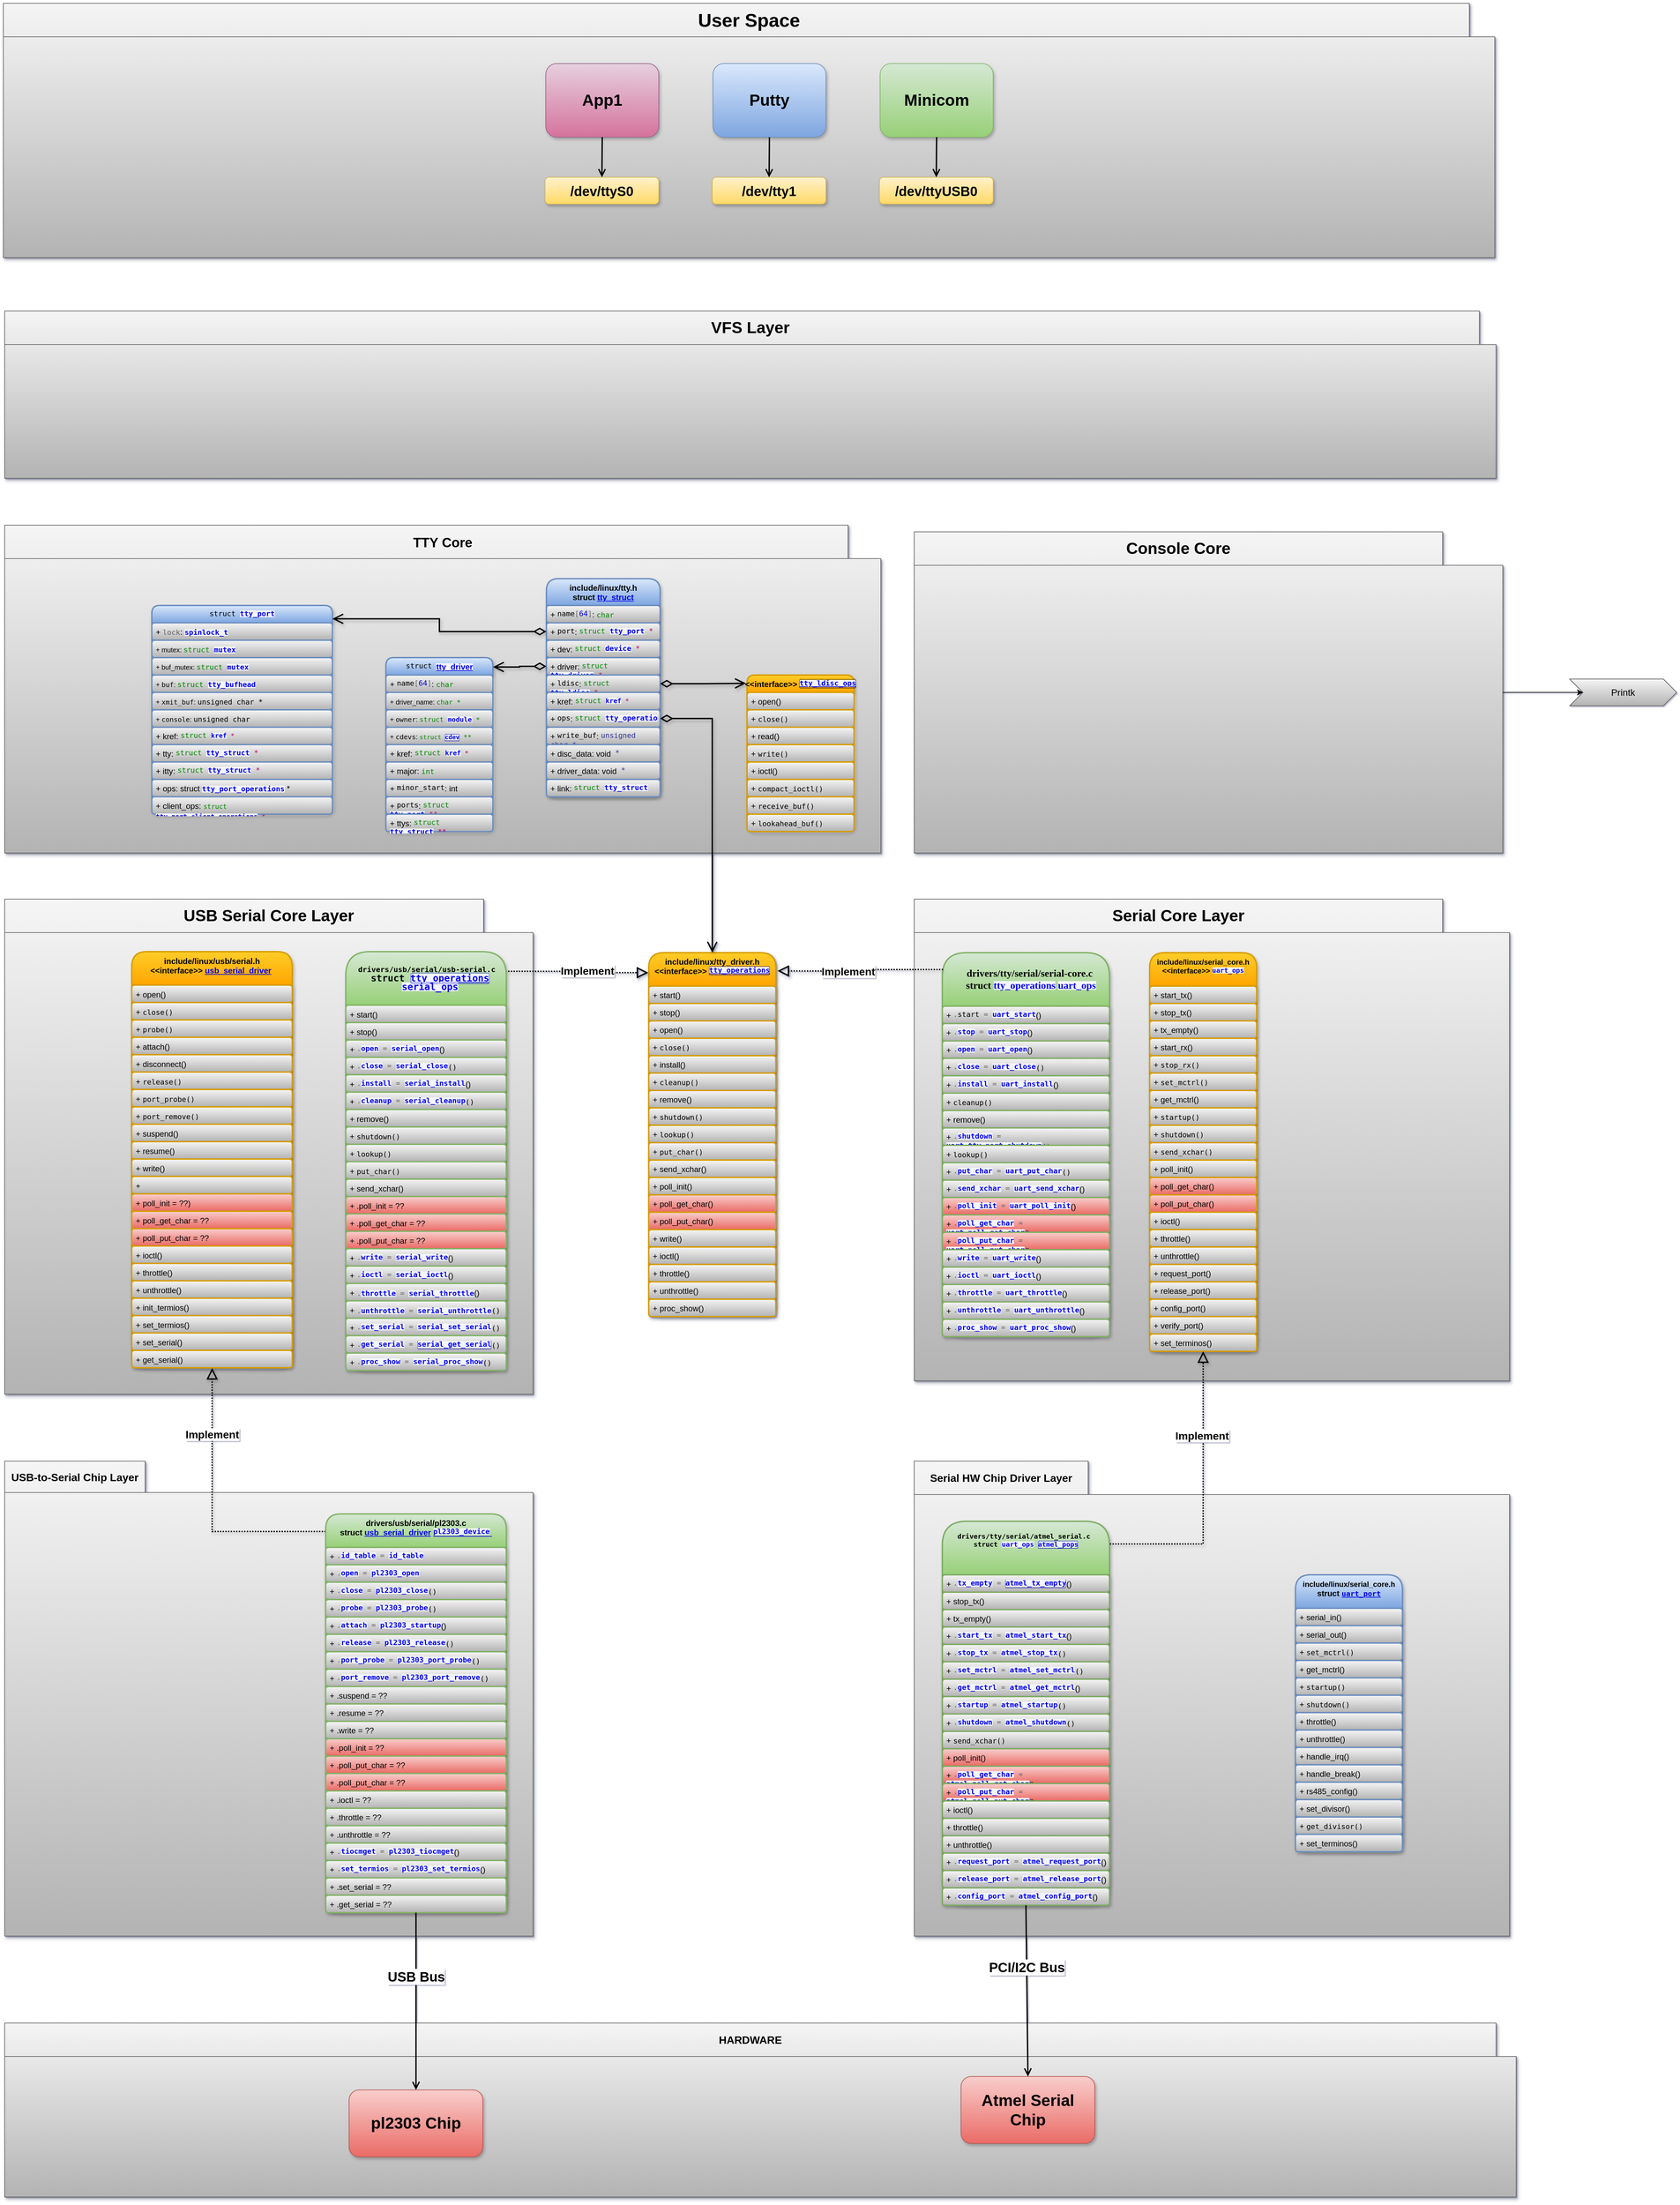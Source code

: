 <mxfile version="24.0.7" type="device">
  <diagram id="C5RBs43oDa-KdzZeNtuy" name="Page-1">
    <mxGraphModel dx="3289" dy="2346" grid="1" gridSize="10" guides="1" tooltips="1" connect="1" arrows="1" fold="1" page="0" pageScale="1" pageWidth="827" pageHeight="1169" background="#ffffff" math="0" shadow="1">
      <root>
        <mxCell id="WIyWlLk6GJQsqaUBKTNV-0" />
        <mxCell id="WIyWlLk6GJQsqaUBKTNV-1" parent="WIyWlLk6GJQsqaUBKTNV-0" />
        <mxCell id="GpRWlLAHeyCXNFZPB5kA-32" value="&lt;div style=&quot;font-size: 16px;&quot;&gt;Serial HW Chip Driver Layer&lt;/div&gt;" style="shape=folder;fontStyle=1;tabWidth=260;tabHeight=50;tabPosition=left;html=1;boundedLbl=1;labelInHeader=1;container=0;collapsible=0;recursiveResize=0;whiteSpace=wrap;shadow=1;fillColor=#f5f5f5;strokeColor=#666666;gradientColor=#b3b3b3;" vertex="1" parent="WIyWlLk6GJQsqaUBKTNV-1">
          <mxGeometry x="560" y="1160" width="890" height="710" as="geometry" />
        </mxCell>
        <mxCell id="GpRWlLAHeyCXNFZPB5kA-31" value="&lt;div style=&quot;&quot;&gt;&lt;font style=&quot;font-size: 24px;&quot;&gt;Serial Core Layer&lt;/font&gt;&lt;/div&gt;" style="shape=folder;fontStyle=1;tabWidth=790;tabHeight=50;tabPosition=left;html=1;boundedLbl=1;labelInHeader=1;container=0;collapsible=0;recursiveResize=0;whiteSpace=wrap;shadow=1;fillColor=#f5f5f5;strokeColor=#666666;gradientColor=#b3b3b3;" vertex="1" parent="WIyWlLk6GJQsqaUBKTNV-1">
          <mxGeometry x="560" y="320" width="890" height="720" as="geometry" />
        </mxCell>
        <mxCell id="GpRWlLAHeyCXNFZPB5kA-30" value="&lt;font style=&quot;font-size: 20px;&quot;&gt;TTY Core&lt;/font&gt;" style="shape=folder;fontStyle=1;tabWidth=2230;tabHeight=50;tabPosition=left;html=1;boundedLbl=1;labelInHeader=1;container=0;collapsible=0;recursiveResize=0;whiteSpace=wrap;shadow=1;fillColor=#f5f5f5;strokeColor=#666666;gradientColor=#b3b3b3;" vertex="1" parent="WIyWlLk6GJQsqaUBKTNV-1">
          <mxGeometry x="-800" y="-239" width="1310" height="490" as="geometry" />
        </mxCell>
        <mxCell id="GpRWlLAHeyCXNFZPB5kA-29" value="&lt;div style=&quot;&quot;&gt;&lt;font style=&quot;font-size: 24px;&quot;&gt;USB Serial Core Layer&lt;/font&gt;&lt;/div&gt;" style="shape=folder;fontStyle=1;tabWidth=790;tabHeight=50;tabPosition=left;html=1;boundedLbl=1;labelInHeader=1;container=0;collapsible=0;recursiveResize=0;whiteSpace=wrap;shadow=1;fillColor=#f5f5f5;strokeColor=#666666;gradientColor=#b3b3b3;" vertex="1" parent="WIyWlLk6GJQsqaUBKTNV-1">
          <mxGeometry x="-800" y="320" width="790" height="740" as="geometry" />
        </mxCell>
        <mxCell id="GpRWlLAHeyCXNFZPB5kA-27" value="&lt;div style=&quot;font-size: 16px;&quot;&gt;&lt;font style=&quot;font-size: 16px;&quot;&gt;USB-to-Serial Chip Layer&lt;/font&gt;&lt;/div&gt;" style="shape=folder;fontStyle=1;tabWidth=210;tabHeight=47;tabPosition=left;html=1;boundedLbl=1;labelInHeader=1;container=0;collapsible=0;recursiveResize=0;whiteSpace=wrap;shadow=1;fillColor=#f5f5f5;strokeColor=#666666;gradientColor=#b3b3b3;" vertex="1" parent="WIyWlLk6GJQsqaUBKTNV-1">
          <mxGeometry x="-800" y="1160" width="790" height="710" as="geometry" />
        </mxCell>
        <mxCell id="2EAizLIfXTlwXvhjHfOO-4" value="include/linux/tty.h&lt;div&gt;struct &lt;a href=&quot;https://elixir.bootlin.com/linux/v6.1.80/source/include/linux/tty.h#L193&quot;&gt;tty_struct&lt;/a&gt;&lt;/div&gt;" style="swimlane;fontStyle=1;align=center;verticalAlign=top;childLayout=stackLayout;horizontal=1;startSize=40;horizontalStack=0;resizeParent=1;resizeParentMax=0;resizeLast=0;collapsible=1;marginBottom=0;whiteSpace=wrap;html=1;fillColor=#dae8fc;gradientColor=#7ea6e0;strokeColor=#6C8EBF;rounded=1;shadow=1;backgroundOutline=0;shadowColor=#000000;strokeWidth=2;glass=0;" parent="WIyWlLk6GJQsqaUBKTNV-1" vertex="1">
          <mxGeometry x="10" y="-159" width="170" height="326" as="geometry">
            <mxRectangle x="50" y="220" width="90" height="30" as="alternateBounds" />
          </mxGeometry>
        </mxCell>
        <mxCell id="2EAizLIfXTlwXvhjHfOO-5" value="+&amp;nbsp;&lt;span style=&quot;font-family: &amp;quot;Ubuntu Mono&amp;quot;, monospace; font-size: 0.9em; background-color: initial; box-sizing: inherit; vertical-align: top;&quot; class=&quot;n&quot;&gt;name&lt;/span&gt;&lt;span style=&quot;font-family: &amp;quot;Ubuntu Mono&amp;quot;, monospace; font-size: 0.9em; background-color: initial; box-sizing: inherit; vertical-align: top; color: rgb(102, 102, 102);&quot; class=&quot;p&quot;&gt;[&lt;/span&gt;&lt;span style=&quot;font-family: &amp;quot;Ubuntu Mono&amp;quot;, monospace; font-size: 0.9em; background-color: initial; box-sizing: inherit; vertical-align: top; color: rgb(0, 0, 221);&quot; class=&quot;mi&quot;&gt;64&lt;/span&gt;&lt;span style=&quot;font-family: &amp;quot;Ubuntu Mono&amp;quot;, monospace; font-size: 0.9em; background-color: initial; box-sizing: inherit; vertical-align: top; color: rgb(102, 102, 102);&quot; class=&quot;p&quot;&gt;]&lt;/span&gt;&lt;span style=&quot;background-color: initial;&quot;&gt;: &lt;font face=&quot;Ubuntu Mono, monospace&quot; color=&quot;#008800&quot;&gt;&lt;span style=&quot;font-size: 10.8px;&quot;&gt;char&lt;/span&gt;&lt;/font&gt;&lt;/span&gt;" style="text;strokeColor=#6C8EBF;fillColor=#f5f5f5;align=left;verticalAlign=top;spacingLeft=4;spacingRight=4;overflow=hidden;rotatable=0;points=[[0,0.5],[1,0.5]];portConstraint=eastwest;whiteSpace=wrap;html=1;gradientColor=#b3b3b3;shadow=1;backgroundOutline=0;shadowColor=#000000;strokeWidth=2;rounded=1;" parent="2EAizLIfXTlwXvhjHfOO-4" vertex="1">
          <mxGeometry y="40" width="170" height="26" as="geometry" />
        </mxCell>
        <mxCell id="2EAizLIfXTlwXvhjHfOO-36" value="+&amp;nbsp;&lt;span class=&quot;n&quot; style=&quot;font-family: &amp;quot;Ubuntu Mono&amp;quot;, monospace; font-size: 0.9em; background-color: initial; box-sizing: inherit; vertical-align: top;&quot;&gt;port&lt;/span&gt;&lt;span style=&quot;background-color: initial;&quot;&gt;:&amp;nbsp;&lt;/span&gt;&lt;span class=&quot;k&quot; style=&quot;font-family: &amp;quot;Ubuntu Mono&amp;quot;, monospace; font-size: 0.9em; background-color: initial; box-sizing: inherit; vertical-align: top; color: rgb(0, 136, 0);&quot;&gt;struct&lt;/span&gt;&lt;span class=&quot;w&quot; style=&quot;font-family: &amp;quot;Ubuntu Mono&amp;quot;, monospace; font-size: 0.9em; background-color: initial; box-sizing: inherit; vertical-align: top; color: rgb(187, 187, 187);&quot;&gt; &lt;/span&gt;&lt;span class=&quot;nc&quot; style=&quot;font-family: &amp;quot;Ubuntu Mono&amp;quot;, monospace; font-size: 0.9em; background-color: initial; box-sizing: inherit; vertical-align: top; color: rgb(187, 0, 102);&quot;&gt;&lt;a class=&quot;ident&quot; href=&quot;https://elixir.bootlin.com/linux/v6.1.80/source/include/linux/tty_port.h#L100&quot; style=&quot;box-sizing: inherit; background: linear-gradient(rgba(0, 0, 0, 0) 10%, rgb(244, 246, 255) 10%, rgb(244, 246, 255) 90%, rgba(0, 0, 0, 0) 90%); text-decoration-line: none; vertical-align: top; font-weight: 700; border-radius: 0.2em;&quot;&gt;tty_port&lt;/a&gt;&amp;nbsp;*&lt;/span&gt;" style="text;strokeColor=#6C8EBF;fillColor=#f5f5f5;align=left;verticalAlign=top;spacingLeft=4;spacingRight=4;overflow=hidden;rotatable=0;points=[[0,0.5],[1,0.5]];portConstraint=eastwest;whiteSpace=wrap;html=1;gradientColor=#b3b3b3;shadow=1;backgroundOutline=0;shadowColor=#000000;strokeWidth=2;rounded=1;" parent="2EAizLIfXTlwXvhjHfOO-4" vertex="1">
          <mxGeometry y="66" width="170" height="26" as="geometry" />
        </mxCell>
        <mxCell id="2EAizLIfXTlwXvhjHfOO-48" value="+ dev:&amp;nbsp;&lt;span class=&quot;k&quot; style=&quot;font-family: &amp;quot;Ubuntu Mono&amp;quot;, monospace; font-size: 0.9em; background-color: initial; box-sizing: inherit; vertical-align: top; color: rgb(0, 136, 0);&quot;&gt;struct&lt;/span&gt;&lt;span class=&quot;w&quot; style=&quot;font-family: &amp;quot;Ubuntu Mono&amp;quot;, monospace; font-size: 0.9em; background-color: initial; box-sizing: inherit; vertical-align: top; color: rgb(187, 187, 187);&quot;&gt; &lt;/span&gt;&lt;span class=&quot;nc&quot; style=&quot;font-family: &amp;quot;Ubuntu Mono&amp;quot;, monospace; font-size: 0.9em; background-color: initial; box-sizing: inherit; vertical-align: top; color: rgb(187, 0, 102);&quot;&gt;&lt;a class=&quot;ident&quot; href=&quot;https://elixir.bootlin.com/linux/v6.8/source/include/linux/device.h#L703&quot; style=&quot;box-sizing: inherit; background: linear-gradient(rgba(0, 0, 0, 0) 10%, rgb(244, 246, 255) 10%, rgb(244, 246, 255) 90%, rgba(0, 0, 0, 0) 90%); text-decoration-line: none; vertical-align: top; font-weight: 700; border-radius: 0.2em;&quot;&gt;device&lt;/a&gt;&amp;nbsp;*&lt;/span&gt;" style="text;strokeColor=#6C8EBF;fillColor=#f5f5f5;align=left;verticalAlign=top;spacingLeft=4;spacingRight=4;overflow=hidden;rotatable=0;points=[[0,0.5],[1,0.5]];portConstraint=eastwest;whiteSpace=wrap;html=1;gradientColor=#b3b3b3;shadow=1;backgroundOutline=0;shadowColor=#000000;strokeWidth=2;rounded=1;" parent="2EAizLIfXTlwXvhjHfOO-4" vertex="1">
          <mxGeometry y="92" width="170" height="26" as="geometry" />
        </mxCell>
        <mxCell id="2EAizLIfXTlwXvhjHfOO-9" value="+ driver:&amp;nbsp;&lt;span style=&quot;font-family: &amp;quot;Ubuntu Mono&amp;quot;, monospace; font-size: 0.9em; background-color: initial; box-sizing: inherit; vertical-align: top; color: rgb(187, 0, 102);&quot; class=&quot;nc&quot;&gt;&lt;/span&gt;&lt;span class=&quot;k&quot; style=&quot;font-family: &amp;quot;Ubuntu Mono&amp;quot;, monospace; font-size: 0.9em; background-color: initial; box-sizing: inherit; vertical-align: top; color: rgb(0, 136, 0);&quot;&gt;struct&lt;/span&gt;&lt;span class=&quot;w&quot; style=&quot;font-family: &amp;quot;Ubuntu Mono&amp;quot;, monospace; font-size: 0.9em; background-color: initial; box-sizing: inherit; vertical-align: top; color: rgb(187, 187, 187);&quot;&gt; &lt;/span&gt;&lt;span class=&quot;nc&quot; style=&quot;font-family: &amp;quot;Ubuntu Mono&amp;quot;, monospace; font-size: 0.9em; background-color: initial; box-sizing: inherit; vertical-align: top; color: rgb(187, 0, 102);&quot;&gt;&lt;a class=&quot;ident&quot; href=&quot;https://elixir.bootlin.com/linux/v6.8/source/include/linux/tty_driver.h#L432&quot; style=&quot;box-sizing: inherit; background: linear-gradient(rgba(0, 0, 0, 0) 10%, rgb(244, 246, 255) 10%, rgb(244, 246, 255) 90%, rgba(0, 0, 0, 0) 90%); text-decoration-line: none; vertical-align: top; font-weight: 700; border-radius: 0.2em;&quot;&gt;tty_driver&lt;/a&gt;&amp;nbsp;*&lt;/span&gt;" style="text;strokeColor=#6C8EBF;fillColor=#f5f5f5;align=left;verticalAlign=top;spacingLeft=4;spacingRight=4;overflow=hidden;rotatable=0;points=[[0,0.5],[1,0.5]];portConstraint=eastwest;whiteSpace=wrap;html=1;gradientColor=#b3b3b3;shadow=1;backgroundOutline=0;shadowColor=#000000;strokeWidth=2;rounded=1;" parent="2EAizLIfXTlwXvhjHfOO-4" vertex="1">
          <mxGeometry y="118" width="170" height="26" as="geometry" />
        </mxCell>
        <mxCell id="2EAizLIfXTlwXvhjHfOO-35" value="+&amp;nbsp;&lt;span style=&quot;font-family: &amp;quot;Ubuntu Mono&amp;quot;, monospace; font-size: 0.9em; background-color: initial; box-sizing: inherit; vertical-align: top;&quot; class=&quot;n&quot;&gt;ldisc&lt;/span&gt;&lt;span style=&quot;background-color: initial;&quot;&gt;:&amp;nbsp;&lt;/span&gt;&lt;span style=&quot;font-family: &amp;quot;Ubuntu Mono&amp;quot;, monospace; font-size: 0.9em; background-color: initial; box-sizing: inherit; vertical-align: top; color: rgb(0, 136, 0);&quot; class=&quot;k&quot;&gt;struct&lt;/span&gt;&lt;span style=&quot;font-family: &amp;quot;Ubuntu Mono&amp;quot;, monospace; font-size: 0.9em; background-color: initial; box-sizing: inherit; vertical-align: top; color: rgb(187, 187, 187);&quot; class=&quot;w&quot;&gt; &lt;/span&gt;&lt;span style=&quot;font-family: &amp;quot;Ubuntu Mono&amp;quot;, monospace; font-size: 0.9em; background-color: initial; box-sizing: inherit; vertical-align: top; color: rgb(187, 0, 102);&quot; class=&quot;nc&quot;&gt;&lt;a style=&quot;box-sizing: inherit; background: linear-gradient(rgba(0, 0, 0, 0) 10%, rgb(244, 246, 255) 10%, rgb(244, 246, 255) 90%, rgba(0, 0, 0, 0) 90%); text-decoration-line: none; vertical-align: top; font-weight: 700; border-radius: 0.2em;&quot; href=&quot;https://elixir.bootlin.com/linux/v6.1.80/source/include/linux/tty_ldisc.h#L250&quot; class=&quot;ident&quot;&gt;tty_ldisc&lt;/a&gt;&amp;nbsp;*&lt;/span&gt;" style="text;strokeColor=#6C8EBF;fillColor=#f5f5f5;align=left;verticalAlign=top;spacingLeft=4;spacingRight=4;overflow=hidden;rotatable=0;points=[[0,0.5],[1,0.5]];portConstraint=eastwest;whiteSpace=wrap;html=1;gradientColor=#b3b3b3;shadow=1;backgroundOutline=0;shadowColor=#000000;strokeWidth=2;rounded=1;" parent="2EAizLIfXTlwXvhjHfOO-4" vertex="1">
          <mxGeometry y="144" width="170" height="26" as="geometry" />
        </mxCell>
        <mxCell id="2EAizLIfXTlwXvhjHfOO-49" value="+ kref:&amp;nbsp;&lt;span style=&quot;font-family: &amp;quot;Ubuntu Mono&amp;quot;, monospace; font-size: 0.9em; background-color: initial; box-sizing: inherit; vertical-align: top; color: rgb(0, 136, 0);&quot; class=&quot;k&quot;&gt;struct&lt;/span&gt;&lt;span style=&quot;font-family: &amp;quot;Ubuntu Mono&amp;quot;, monospace; font-size: 0.9em; background-color: initial; box-sizing: inherit; vertical-align: top; color: rgb(187, 187, 187);&quot; class=&quot;w&quot;&gt;&amp;nbsp;&lt;/span&gt;&lt;span style=&quot;font-family: &amp;quot;Ubuntu Mono&amp;quot;, monospace; font-size: 0.9em; background-color: initial; box-sizing: inherit; vertical-align: top; color: rgb(187, 0, 102);&quot; class=&quot;nc&quot;&gt;&lt;a class=&quot;ident&quot; href=&quot;https://elixir.bootlin.com/linux/v6.1.80/source/include/linux/kref.h#L19&quot; style=&quot;font-size: 0.9em; background: linear-gradient(rgba(0, 0, 0, 0) 10%, rgb(244, 246, 255) 10%, rgb(244, 246, 255) 90%, rgba(0, 0, 0, 0) 90%); box-sizing: inherit; text-decoration-line: none; vertical-align: top; font-weight: 700; border-radius: 0.2em;&quot;&gt;kref&lt;/a&gt;&lt;span style=&quot;background-color: initial; font-size: 0.9em;&quot;&gt;&amp;nbsp;*&lt;/span&gt;&lt;br&gt;&lt;/span&gt;" style="text;strokeColor=#6C8EBF;fillColor=#f5f5f5;align=left;verticalAlign=top;spacingLeft=4;spacingRight=4;overflow=hidden;rotatable=0;points=[[0,0.5],[1,0.5]];portConstraint=eastwest;whiteSpace=wrap;html=1;gradientColor=#b3b3b3;shadow=1;backgroundOutline=0;shadowColor=#000000;strokeWidth=2;glass=0;rounded=1;" parent="2EAizLIfXTlwXvhjHfOO-4" vertex="1">
          <mxGeometry y="170" width="170" height="26" as="geometry" />
        </mxCell>
        <mxCell id="2EAizLIfXTlwXvhjHfOO-34" value="+&amp;nbsp;&lt;span class=&quot;n&quot; style=&quot;font-family: &amp;quot;Ubuntu Mono&amp;quot;, monospace; font-size: 0.9em; background-color: initial; box-sizing: inherit; vertical-align: top;&quot;&gt;ops&lt;/span&gt;&lt;span style=&quot;background-color: initial;&quot;&gt;:&amp;nbsp;&lt;/span&gt;&lt;span class=&quot;nc&quot; style=&quot;background-color: initial; font-family: &amp;quot;Ubuntu Mono&amp;quot;, monospace; font-size: 0.9em; box-sizing: inherit; vertical-align: top; color: rgb(187, 0, 102);&quot;&gt;&lt;/span&gt;&lt;span class=&quot;k&quot; style=&quot;background-color: initial; font-family: &amp;quot;Ubuntu Mono&amp;quot;, monospace; font-size: 0.9em; box-sizing: inherit; vertical-align: top; color: rgb(0, 136, 0);&quot;&gt;struct&lt;/span&gt;&lt;span class=&quot;w&quot; style=&quot;background-color: initial; font-family: &amp;quot;Ubuntu Mono&amp;quot;, monospace; font-size: 0.9em; box-sizing: inherit; vertical-align: top; color: rgb(187, 187, 187);&quot;&gt;&amp;nbsp;&lt;/span&gt;&lt;a class=&quot;ident&quot; href=&quot;https://elixir.bootlin.com/linux/v6.1.80/source/include/linux/tty_driver.h#L350&quot; style=&quot;background: linear-gradient(rgba(0, 0, 0, 0) 10%, rgb(244, 246, 255) 10%, rgb(244, 246, 255) 90%, rgba(0, 0, 0, 0) 90%); font-family: &amp;quot;Ubuntu Mono&amp;quot;, monospace; font-size: 0.9em; box-sizing: inherit; text-decoration-line: none; vertical-align: top; font-weight: 700; border-radius: 0.2em;&quot;&gt;tty_operations&lt;/a&gt;&amp;nbsp;*" style="text;strokeColor=#6C8EBF;fillColor=#f5f5f5;align=left;verticalAlign=top;spacingLeft=4;spacingRight=4;overflow=hidden;rotatable=0;points=[[0,0.5],[1,0.5]];portConstraint=eastwest;whiteSpace=wrap;html=1;gradientColor=#b3b3b3;shadow=1;backgroundOutline=0;shadowColor=#000000;strokeWidth=2;rounded=1;" parent="2EAizLIfXTlwXvhjHfOO-4" vertex="1">
          <mxGeometry y="196" width="170" height="26" as="geometry" />
        </mxCell>
        <mxCell id="2EAizLIfXTlwXvhjHfOO-40" value="+&amp;nbsp;&lt;span class=&quot;n&quot; style=&quot;font-family: &amp;quot;Ubuntu Mono&amp;quot;, monospace; font-size: 0.9em; background-color: initial; box-sizing: inherit; vertical-align: top;&quot;&gt;write_buf&lt;/span&gt;&lt;span style=&quot;background-color: initial;&quot;&gt;:&amp;nbsp;&lt;/span&gt;&lt;span style=&quot;font-family: &amp;quot;Ubuntu Mono&amp;quot;, monospace; font-size: 0.9em; background-color: initial; box-sizing: inherit; vertical-align: top; color: rgb(51, 51, 153);&quot; class=&quot;kt&quot;&gt;unsigned&lt;/span&gt;&lt;span style=&quot;font-family: &amp;quot;Ubuntu Mono&amp;quot;, monospace; font-size: 0.9em; background-color: initial; box-sizing: inherit; vertical-align: top; color: rgb(187, 187, 187);&quot; class=&quot;w&quot;&gt; &lt;/span&gt;&lt;span style=&quot;font-family: &amp;quot;Ubuntu Mono&amp;quot;, monospace; font-size: 0.9em; background-color: initial; box-sizing: inherit; vertical-align: top; color: rgb(51, 51, 153);&quot; class=&quot;kt&quot;&gt;char *&lt;/span&gt;" style="text;strokeColor=#6C8EBF;fillColor=#f5f5f5;align=left;verticalAlign=top;spacingLeft=4;spacingRight=4;overflow=hidden;rotatable=0;points=[[0,0.5],[1,0.5]];portConstraint=eastwest;whiteSpace=wrap;html=1;gradientColor=#b3b3b3;shadow=1;backgroundOutline=0;shadowColor=#000000;strokeWidth=2;rounded=1;" parent="2EAizLIfXTlwXvhjHfOO-4" vertex="1">
          <mxGeometry y="222" width="170" height="26" as="geometry" />
        </mxCell>
        <mxCell id="2EAizLIfXTlwXvhjHfOO-42" value="+&amp;nbsp;disc_data&lt;span style=&quot;background-color: initial;&quot;&gt;: void&lt;/span&gt;&lt;span class=&quot;kt&quot; style=&quot;background-color: initial; font-family: &amp;quot;Ubuntu Mono&amp;quot;, monospace; font-size: 0.9em; box-sizing: inherit; vertical-align: top; color: rgb(51, 51, 153);&quot;&gt;&amp;nbsp;*&lt;/span&gt;" style="text;strokeColor=#6C8EBF;fillColor=#f5f5f5;align=left;verticalAlign=top;spacingLeft=4;spacingRight=4;overflow=hidden;rotatable=0;points=[[0,0.5],[1,0.5]];portConstraint=eastwest;whiteSpace=wrap;html=1;gradientColor=#b3b3b3;shadow=1;backgroundOutline=0;shadowColor=#000000;strokeWidth=2;rounded=1;" parent="2EAizLIfXTlwXvhjHfOO-4" vertex="1">
          <mxGeometry y="248" width="170" height="26" as="geometry" />
        </mxCell>
        <mxCell id="2EAizLIfXTlwXvhjHfOO-47" value="+&amp;nbsp;driver_data&lt;span style=&quot;background-color: initial;&quot;&gt;: void&lt;/span&gt;&lt;span class=&quot;kt&quot; style=&quot;background-color: initial; font-family: &amp;quot;Ubuntu Mono&amp;quot;, monospace; font-size: 0.9em; box-sizing: inherit; vertical-align: top; color: rgb(51, 51, 153);&quot;&gt;&amp;nbsp;*&lt;/span&gt;" style="text;strokeColor=#6C8EBF;fillColor=#f5f5f5;align=left;verticalAlign=top;spacingLeft=4;spacingRight=4;overflow=hidden;rotatable=0;points=[[0,0.5],[1,0.5]];portConstraint=eastwest;whiteSpace=wrap;html=1;gradientColor=#b3b3b3;shadow=1;backgroundOutline=0;shadowColor=#000000;strokeWidth=2;rounded=1;" parent="2EAizLIfXTlwXvhjHfOO-4" vertex="1">
          <mxGeometry y="274" width="170" height="26" as="geometry" />
        </mxCell>
        <mxCell id="2EAizLIfXTlwXvhjHfOO-52" value="+&amp;nbsp;link&lt;span style=&quot;background-color: initial;&quot;&gt;:&amp;nbsp;&lt;/span&gt;&lt;span class=&quot;k&quot; style=&quot;font-family: &amp;quot;Ubuntu Mono&amp;quot;, monospace; font-size: 0.9em; background-color: initial; box-sizing: inherit; vertical-align: top; color: rgb(0, 136, 0);&quot;&gt;struct&lt;/span&gt;&lt;span class=&quot;w&quot; style=&quot;font-family: &amp;quot;Ubuntu Mono&amp;quot;, monospace; font-size: 0.9em; background-color: initial; box-sizing: inherit; vertical-align: top; color: rgb(187, 187, 187);&quot;&gt; &lt;/span&gt;&lt;span class=&quot;nc&quot; style=&quot;font-family: &amp;quot;Ubuntu Mono&amp;quot;, monospace; font-size: 0.9em; background-color: initial; box-sizing: inherit; vertical-align: top; color: rgb(187, 0, 102);&quot;&gt;&lt;a class=&quot;ident&quot; href=&quot;https://elixir.bootlin.com/linux/v6.1.80/source/include/linux/tty.h#L193&quot; style=&quot;box-sizing: inherit; background: linear-gradient(rgba(0, 0, 0, 0) 10%, rgb(244, 246, 255) 10%, rgb(244, 246, 255) 90%, rgba(0, 0, 0, 0) 90%); text-decoration-line: none; vertical-align: top; font-weight: 700; border-radius: 0.2em;&quot;&gt;tty_struct&lt;/a&gt;&lt;/span&gt;" style="text;strokeColor=#6C8EBF;fillColor=#f5f5f5;align=left;verticalAlign=top;spacingLeft=4;spacingRight=4;overflow=hidden;rotatable=0;points=[[0,0.5],[1,0.5]];portConstraint=eastwest;whiteSpace=wrap;html=1;gradientColor=#b3b3b3;rounded=1;shadow=1;backgroundOutline=0;shadowColor=#000000;strokeWidth=2;" parent="2EAizLIfXTlwXvhjHfOO-4" vertex="1">
          <mxGeometry y="300" width="170" height="26" as="geometry" />
        </mxCell>
        <mxCell id="2EAizLIfXTlwXvhjHfOO-53" value="&lt;div&gt;include/linux/tty_driver.h&lt;br&gt;&lt;/div&gt;&amp;lt;&amp;lt;interface&amp;gt;&amp;gt;&amp;nbsp;&lt;span class=&quot;nc&quot; style=&quot;font-family: &amp;quot;Ubuntu Mono&amp;quot;, monospace; font-size: 0.9em; font-weight: 400; text-align: start; box-sizing: inherit; vertical-align: top; color: rgb(187, 0, 102);&quot;&gt;&lt;a class=&quot;ident&quot; href=&quot;https://elixir.bootlin.com/linux/v6.1.80/source/include/linux/tty_driver.h#L350&quot; style=&quot;background-image: linear-gradient(rgba(0, 0, 0, 0) 10%, rgb(244, 246, 255) 10%, rgb(244, 246, 255) 90%, rgba(0, 0, 0, 0) 90%); background-position: initial; background-size: initial; background-repeat: initial; background-attachment: initial; background-origin: initial; background-clip: initial; box-sizing: inherit; outline: dotted 1px; outline-offset: -1px; vertical-align: top; font-weight: 700; border-radius: 0.2em; border-bottom: 1px dotted rgb(0, 0, 0);&quot;&gt;tty_operations&lt;/a&gt;&lt;/span&gt;&lt;span class=&quot;w&quot; style=&quot;font-family: &amp;quot;Ubuntu Mono&amp;quot;, monospace; font-size: 0.9em; font-weight: 400; text-align: start; background-color: initial; box-sizing: inherit; vertical-align: top; color: rgb(187, 187, 187);&quot;&gt;&lt;/span&gt;" style="swimlane;fontStyle=1;align=center;verticalAlign=top;childLayout=stackLayout;horizontal=1;startSize=50;horizontalStack=0;resizeParent=1;resizeParentMax=0;resizeLast=0;collapsible=1;marginBottom=0;whiteSpace=wrap;html=1;fillColor=#ffcd28;gradientColor=#ffa500;strokeColor=#D79B00;rounded=1;shadow=1;backgroundOutline=0;shadowColor=#000000;strokeWidth=2;" parent="WIyWlLk6GJQsqaUBKTNV-1" vertex="1">
          <mxGeometry x="163" y="400" width="190" height="544" as="geometry">
            <mxRectangle x="440" y="248" width="160" height="30" as="alternateBounds" />
          </mxGeometry>
        </mxCell>
        <mxCell id="2EAizLIfXTlwXvhjHfOO-63" value="+ start()" style="text;strokeColor=#D79B00;fillColor=#f5f5f5;align=left;verticalAlign=top;spacingLeft=4;spacingRight=4;overflow=hidden;rotatable=0;points=[[0,0.5],[1,0.5]];portConstraint=eastwest;whiteSpace=wrap;html=1;gradientColor=#b3b3b3;shadow=1;backgroundOutline=0;shadowColor=#000000;strokeWidth=2;rounded=1;" parent="2EAizLIfXTlwXvhjHfOO-53" vertex="1">
          <mxGeometry y="50" width="190" height="26" as="geometry" />
        </mxCell>
        <mxCell id="2EAizLIfXTlwXvhjHfOO-64" value="+ stop()" style="text;strokeColor=#D79B00;fillColor=#f5f5f5;align=left;verticalAlign=top;spacingLeft=4;spacingRight=4;overflow=hidden;rotatable=0;points=[[0,0.5],[1,0.5]];portConstraint=eastwest;whiteSpace=wrap;html=1;gradientColor=#b3b3b3;shadow=1;backgroundOutline=0;shadowColor=#000000;strokeWidth=2;rounded=1;" parent="2EAizLIfXTlwXvhjHfOO-53" vertex="1">
          <mxGeometry y="76" width="190" height="26" as="geometry" />
        </mxCell>
        <mxCell id="2EAizLIfXTlwXvhjHfOO-57" value="+ open()" style="text;strokeColor=#D79B00;fillColor=#f5f5f5;align=left;verticalAlign=top;spacingLeft=4;spacingRight=4;overflow=hidden;rotatable=0;points=[[0,0.5],[1,0.5]];portConstraint=eastwest;whiteSpace=wrap;html=1;gradientColor=#b3b3b3;shadow=1;backgroundOutline=0;shadowColor=#000000;strokeWidth=2;rounded=1;" parent="2EAizLIfXTlwXvhjHfOO-53" vertex="1">
          <mxGeometry y="102" width="190" height="26" as="geometry" />
        </mxCell>
        <mxCell id="2EAizLIfXTlwXvhjHfOO-58" value="+ &lt;font face=&quot;Ubuntu Mono, monospace&quot;&gt;&lt;span style=&quot;font-size: 10.8px;&quot;&gt;close()&lt;/span&gt;&lt;/font&gt;" style="text;strokeColor=#D79B00;fillColor=#f5f5f5;align=left;verticalAlign=top;spacingLeft=4;spacingRight=4;overflow=hidden;rotatable=0;points=[[0,0.5],[1,0.5]];portConstraint=eastwest;whiteSpace=wrap;html=1;gradientColor=#b3b3b3;shadow=1;backgroundOutline=0;shadowColor=#000000;strokeWidth=2;rounded=1;" parent="2EAizLIfXTlwXvhjHfOO-53" vertex="1">
          <mxGeometry y="128" width="190" height="26" as="geometry" />
        </mxCell>
        <mxCell id="2EAizLIfXTlwXvhjHfOO-55" value="+ install()&lt;span class=&quot;nc&quot; style=&quot;font-family: &amp;quot;Ubuntu Mono&amp;quot;, monospace; font-size: 0.9em; background-color: initial; box-sizing: inherit; vertical-align: top; color: rgb(187, 0, 102);&quot;&gt;&lt;br&gt;&lt;/span&gt;" style="text;strokeColor=#D79B00;fillColor=#f5f5f5;align=left;verticalAlign=top;spacingLeft=4;spacingRight=4;overflow=hidden;rotatable=0;points=[[0,0.5],[1,0.5]];portConstraint=eastwest;whiteSpace=wrap;html=1;gradientColor=#b3b3b3;shadow=1;backgroundOutline=0;shadowColor=#000000;strokeWidth=2;rounded=1;" parent="2EAizLIfXTlwXvhjHfOO-53" vertex="1">
          <mxGeometry y="154" width="190" height="26" as="geometry" />
        </mxCell>
        <mxCell id="2EAizLIfXTlwXvhjHfOO-60" value="+ &lt;font face=&quot;Ubuntu Mono, monospace&quot;&gt;&lt;span style=&quot;font-size: 10.8px;&quot;&gt;cleanup()&lt;/span&gt;&lt;/font&gt;" style="text;strokeColor=#D79B00;fillColor=#f5f5f5;align=left;verticalAlign=top;spacingLeft=4;spacingRight=4;overflow=hidden;rotatable=0;points=[[0,0.5],[1,0.5]];portConstraint=eastwest;whiteSpace=wrap;html=1;gradientColor=#b3b3b3;shadow=1;backgroundOutline=0;shadowColor=#000000;strokeWidth=2;rounded=1;" parent="2EAizLIfXTlwXvhjHfOO-53" vertex="1">
          <mxGeometry y="180" width="190" height="26" as="geometry" />
        </mxCell>
        <mxCell id="2EAizLIfXTlwXvhjHfOO-56" value="+ remove()" style="text;strokeColor=#D79B00;fillColor=#f5f5f5;align=left;verticalAlign=top;spacingLeft=4;spacingRight=4;overflow=hidden;rotatable=0;points=[[0,0.5],[1,0.5]];portConstraint=eastwest;whiteSpace=wrap;html=1;gradientColor=#b3b3b3;shadow=1;backgroundOutline=0;shadowColor=#000000;strokeWidth=2;rounded=1;" parent="2EAizLIfXTlwXvhjHfOO-53" vertex="1">
          <mxGeometry y="206" width="190" height="26" as="geometry" />
        </mxCell>
        <mxCell id="2EAizLIfXTlwXvhjHfOO-59" value="+ &lt;font face=&quot;Ubuntu Mono, monospace&quot;&gt;&lt;span style=&quot;font-size: 10.8px;&quot;&gt;shutdown()&lt;/span&gt;&lt;/font&gt;" style="text;strokeColor=#D79B00;fillColor=#f5f5f5;align=left;verticalAlign=top;spacingLeft=4;spacingRight=4;overflow=hidden;rotatable=0;points=[[0,0.5],[1,0.5]];portConstraint=eastwest;whiteSpace=wrap;html=1;gradientColor=#b3b3b3;shadow=1;backgroundOutline=0;shadowColor=#000000;strokeWidth=2;rounded=1;" parent="2EAizLIfXTlwXvhjHfOO-53" vertex="1">
          <mxGeometry y="232" width="190" height="26" as="geometry" />
        </mxCell>
        <mxCell id="2EAizLIfXTlwXvhjHfOO-54" value="+ &lt;font face=&quot;Ubuntu Mono, monospace&quot;&gt;&lt;span style=&quot;font-size: 10.8px;&quot;&gt;lookup()&lt;/span&gt;&lt;/font&gt;" style="text;strokeColor=#D79B00;fillColor=#f5f5f5;align=left;verticalAlign=top;spacingLeft=4;spacingRight=4;overflow=hidden;rotatable=0;points=[[0,0.5],[1,0.5]];portConstraint=eastwest;whiteSpace=wrap;html=1;gradientColor=#b3b3b3;shadow=1;backgroundOutline=0;shadowColor=#000000;strokeWidth=2;rounded=1;" parent="2EAizLIfXTlwXvhjHfOO-53" vertex="1">
          <mxGeometry y="258" width="190" height="26" as="geometry" />
        </mxCell>
        <mxCell id="2EAizLIfXTlwXvhjHfOO-61" value="+ &lt;font face=&quot;Ubuntu Mono, monospace&quot;&gt;&lt;span style=&quot;font-size: 10.8px;&quot;&gt;put_char()&lt;/span&gt;&lt;/font&gt;" style="text;strokeColor=#D79B00;fillColor=#f5f5f5;align=left;verticalAlign=top;spacingLeft=4;spacingRight=4;overflow=hidden;rotatable=0;points=[[0,0.5],[1,0.5]];portConstraint=eastwest;whiteSpace=wrap;html=1;gradientColor=#b3b3b3;shadow=1;backgroundOutline=0;shadowColor=#000000;strokeWidth=2;rounded=1;" parent="2EAizLIfXTlwXvhjHfOO-53" vertex="1">
          <mxGeometry y="284" width="190" height="26" as="geometry" />
        </mxCell>
        <mxCell id="2EAizLIfXTlwXvhjHfOO-62" value="+ send_xchar()" style="text;strokeColor=#D79B00;fillColor=#f5f5f5;align=left;verticalAlign=top;spacingLeft=4;spacingRight=4;overflow=hidden;rotatable=0;points=[[0,0.5],[1,0.5]];portConstraint=eastwest;whiteSpace=wrap;html=1;gradientColor=#b3b3b3;shadow=1;backgroundOutline=0;shadowColor=#000000;strokeWidth=2;rounded=1;" parent="2EAizLIfXTlwXvhjHfOO-53" vertex="1">
          <mxGeometry y="310" width="190" height="26" as="geometry" />
        </mxCell>
        <mxCell id="2EAizLIfXTlwXvhjHfOO-244" value="+ poll_init()" style="text;strokeColor=#D79B00;fillColor=#f5f5f5;align=left;verticalAlign=top;spacingLeft=4;spacingRight=4;overflow=hidden;rotatable=0;points=[[0,0.5],[1,0.5]];portConstraint=eastwest;whiteSpace=wrap;html=1;gradientColor=#b3b3b3;shadow=1;backgroundOutline=0;shadowColor=#000000;strokeWidth=2;rounded=1;" parent="2EAizLIfXTlwXvhjHfOO-53" vertex="1">
          <mxGeometry y="336" width="190" height="26" as="geometry" />
        </mxCell>
        <mxCell id="2EAizLIfXTlwXvhjHfOO-76" value="+ poll_get_char()" style="text;strokeColor=#D79B00;fillColor=#f8cecc;align=left;verticalAlign=top;spacingLeft=4;spacingRight=4;overflow=hidden;rotatable=0;points=[[0,0.5],[1,0.5]];portConstraint=eastwest;whiteSpace=wrap;html=1;gradientColor=#ea6b66;shadow=1;backgroundOutline=0;shadowColor=#000000;strokeWidth=2;rounded=1;" parent="2EAizLIfXTlwXvhjHfOO-53" vertex="1">
          <mxGeometry y="362" width="190" height="26" as="geometry" />
        </mxCell>
        <mxCell id="2EAizLIfXTlwXvhjHfOO-75" value="+ poll_put_char()" style="text;strokeColor=#D79B00;fillColor=#f8cecc;align=left;verticalAlign=top;spacingLeft=4;spacingRight=4;overflow=hidden;rotatable=0;points=[[0,0.5],[1,0.5]];portConstraint=eastwest;whiteSpace=wrap;html=1;gradientColor=#ea6b66;shadow=1;backgroundOutline=0;shadowColor=#000000;strokeWidth=2;rounded=1;" parent="2EAizLIfXTlwXvhjHfOO-53" vertex="1">
          <mxGeometry y="388" width="190" height="26" as="geometry" />
        </mxCell>
        <mxCell id="2EAizLIfXTlwXvhjHfOO-182" value="+ write()" style="text;strokeColor=#D79B00;fillColor=#f5f5f5;align=left;verticalAlign=top;spacingLeft=4;spacingRight=4;overflow=hidden;rotatable=0;points=[[0,0.5],[1,0.5]];portConstraint=eastwest;whiteSpace=wrap;html=1;gradientColor=#b3b3b3;shadow=1;backgroundOutline=0;shadowColor=#000000;strokeWidth=2;rounded=1;" parent="2EAizLIfXTlwXvhjHfOO-53" vertex="1">
          <mxGeometry y="414" width="190" height="26" as="geometry" />
        </mxCell>
        <mxCell id="2EAizLIfXTlwXvhjHfOO-183" value="+ ioctl()" style="text;strokeColor=#D79B00;fillColor=#f5f5f5;align=left;verticalAlign=top;spacingLeft=4;spacingRight=4;overflow=hidden;rotatable=0;points=[[0,0.5],[1,0.5]];portConstraint=eastwest;whiteSpace=wrap;html=1;gradientColor=#b3b3b3;shadow=1;backgroundOutline=0;shadowColor=#000000;strokeWidth=2;rounded=1;" parent="2EAizLIfXTlwXvhjHfOO-53" vertex="1">
          <mxGeometry y="440" width="190" height="26" as="geometry" />
        </mxCell>
        <mxCell id="2EAizLIfXTlwXvhjHfOO-186" value="+ throttle()" style="text;strokeColor=#D79B00;fillColor=#f5f5f5;align=left;verticalAlign=top;spacingLeft=4;spacingRight=4;overflow=hidden;rotatable=0;points=[[0,0.5],[1,0.5]];portConstraint=eastwest;whiteSpace=wrap;html=1;gradientColor=#b3b3b3;shadow=1;backgroundOutline=0;shadowColor=#000000;strokeWidth=2;rounded=1;" parent="2EAizLIfXTlwXvhjHfOO-53" vertex="1">
          <mxGeometry y="466" width="190" height="26" as="geometry" />
        </mxCell>
        <mxCell id="2EAizLIfXTlwXvhjHfOO-187" value="+ unthrottle()" style="text;strokeColor=#D79B00;fillColor=#f5f5f5;align=left;verticalAlign=top;spacingLeft=4;spacingRight=4;overflow=hidden;rotatable=0;points=[[0,0.5],[1,0.5]];portConstraint=eastwest;whiteSpace=wrap;html=1;gradientColor=#b3b3b3;shadow=1;backgroundOutline=0;shadowColor=#000000;strokeWidth=2;rounded=1;" parent="2EAizLIfXTlwXvhjHfOO-53" vertex="1">
          <mxGeometry y="492" width="190" height="26" as="geometry" />
        </mxCell>
        <mxCell id="2EAizLIfXTlwXvhjHfOO-193" value="+ proc_show()" style="text;strokeColor=#D79B00;fillColor=#f5f5f5;align=left;verticalAlign=top;spacingLeft=4;spacingRight=4;overflow=hidden;rotatable=0;points=[[0,0.5],[1,0.5]];portConstraint=eastwest;whiteSpace=wrap;html=1;gradientColor=#b3b3b3;rounded=1;shadow=1;backgroundOutline=0;shadowColor=#000000;strokeWidth=2;" parent="2EAizLIfXTlwXvhjHfOO-53" vertex="1">
          <mxGeometry y="518" width="190" height="26" as="geometry" />
        </mxCell>
        <mxCell id="2EAizLIfXTlwXvhjHfOO-80" value="" style="endArrow=open;html=1;endSize=12;startArrow=diamondThin;startSize=14;startFill=0;edgeStyle=orthogonalEdgeStyle;align=left;verticalAlign=bottom;rounded=0;exitX=1;exitY=0.5;exitDx=0;exitDy=0;entryX=0.5;entryY=0;entryDx=0;entryDy=0;shadow=1;backgroundOutline=0;shadowColor=#000000;strokeWidth=2;" parent="WIyWlLk6GJQsqaUBKTNV-1" source="2EAizLIfXTlwXvhjHfOO-34" target="2EAizLIfXTlwXvhjHfOO-53" edge="1">
          <mxGeometry x="-1" y="3" relative="1" as="geometry">
            <mxPoint x="150" y="460" as="sourcePoint" />
            <mxPoint x="310" y="460" as="targetPoint" />
          </mxGeometry>
        </mxCell>
        <mxCell id="2EAizLIfXTlwXvhjHfOO-81" value="&lt;span style=&quot;font-weight: 400; text-align: left; font-family: &amp;quot;Ubuntu Mono&amp;quot;, monospace; font-size: 0.9em; box-sizing: inherit; vertical-align: top;&quot; class=&quot;k&quot;&gt;struct&lt;/span&gt;&lt;span style=&quot;font-weight: 400; text-align: left; font-family: &amp;quot;Ubuntu Mono&amp;quot;, monospace; font-size: 0.9em; box-sizing: inherit; vertical-align: top; color: rgb(187, 187, 187);&quot; class=&quot;w&quot;&gt;&amp;nbsp;&lt;/span&gt;&lt;span style=&quot;text-align: left; box-sizing: inherit; vertical-align: top;&quot; class=&quot;nc&quot;&gt;&lt;span style=&quot;background-image: linear-gradient(rgba(0, 0, 0, 0) 10%, rgb(244, 246, 255) 10%, rgb(244, 246, 255) 90%, rgba(0, 0, 0, 0) 90%); background-position: initial; background-size: initial; background-repeat: initial; background-attachment: initial; background-origin: initial; background-clip: initial; box-sizing: inherit; vertical-align: top; border-radius: 0.2em;&quot;&gt;&lt;a href=&quot;https://elixir.bootlin.com/linux/v6.8/source/include/linux/tty_driver.h#L432&quot;&gt;tty_driver&lt;/a&gt;&lt;/span&gt;&lt;/span&gt;" style="swimlane;fontStyle=1;align=center;verticalAlign=top;childLayout=stackLayout;horizontal=1;startSize=26;horizontalStack=0;resizeParent=1;resizeParentMax=0;resizeLast=0;collapsible=1;marginBottom=0;whiteSpace=wrap;html=1;fillColor=#dae8fc;gradientColor=#7ea6e0;strokeColor=#6C8EBF;rounded=1;shadow=1;backgroundOutline=0;shadowColor=#000000;strokeWidth=2;" parent="WIyWlLk6GJQsqaUBKTNV-1" vertex="1">
          <mxGeometry x="-230" y="-41" width="160" height="260" as="geometry">
            <mxRectangle x="-240" y="40" width="160" height="30" as="alternateBounds" />
          </mxGeometry>
        </mxCell>
        <mxCell id="2EAizLIfXTlwXvhjHfOO-83" value="+&amp;nbsp;&lt;span style=&quot;font-family: &amp;quot;Ubuntu Mono&amp;quot;, monospace; font-size: 0.9em; background-color: initial; box-sizing: inherit; vertical-align: top;&quot; class=&quot;n&quot;&gt;name&lt;/span&gt;&lt;span style=&quot;font-family: &amp;quot;Ubuntu Mono&amp;quot;, monospace; font-size: 0.9em; background-color: initial; box-sizing: inherit; vertical-align: top; color: rgb(102, 102, 102);&quot; class=&quot;p&quot;&gt;[&lt;/span&gt;&lt;span style=&quot;font-family: &amp;quot;Ubuntu Mono&amp;quot;, monospace; font-size: 0.9em; background-color: initial; box-sizing: inherit; vertical-align: top; color: rgb(0, 0, 221);&quot; class=&quot;mi&quot;&gt;64&lt;/span&gt;&lt;span style=&quot;font-family: &amp;quot;Ubuntu Mono&amp;quot;, monospace; font-size: 0.9em; background-color: initial; box-sizing: inherit; vertical-align: top; color: rgb(102, 102, 102);&quot; class=&quot;p&quot;&gt;]&lt;/span&gt;&lt;span style=&quot;background-color: initial;&quot;&gt;: &lt;font face=&quot;Ubuntu Mono, monospace&quot; color=&quot;#008800&quot;&gt;&lt;span style=&quot;font-size: 10.8px;&quot;&gt;char&lt;/span&gt;&lt;/font&gt;&lt;/span&gt;" style="text;strokeColor=#6C8EBF;fillColor=#f5f5f5;align=left;verticalAlign=top;spacingLeft=4;spacingRight=4;overflow=hidden;rotatable=0;points=[[0,0.5],[1,0.5]];portConstraint=eastwest;whiteSpace=wrap;html=1;gradientColor=#b3b3b3;rounded=1;strokeWidth=2;" parent="2EAizLIfXTlwXvhjHfOO-81" vertex="1">
          <mxGeometry y="26" width="160" height="26" as="geometry" />
        </mxCell>
        <mxCell id="2EAizLIfXTlwXvhjHfOO-93" value="&lt;font style=&quot;font-size: 10px;&quot;&gt;+ &lt;font style=&quot;font-size: 10px;&quot;&gt;driver_name&lt;/font&gt;&lt;span style=&quot;background-color: initial;&quot;&gt;: &lt;font style=&quot;font-size: 10px;&quot; face=&quot;Ubuntu Mono, monospace&quot; color=&quot;#008800&quot;&gt;char *&lt;/font&gt;&lt;/span&gt;&lt;/font&gt;" style="text;strokeColor=#6C8EBF;fillColor=#f5f5f5;align=left;verticalAlign=top;spacingLeft=4;spacingRight=4;overflow=hidden;rotatable=0;points=[[0,0.5],[1,0.5]];portConstraint=eastwest;whiteSpace=wrap;html=1;gradientColor=#b3b3b3;rounded=1;strokeWidth=2;" parent="2EAizLIfXTlwXvhjHfOO-81" vertex="1">
          <mxGeometry y="52" width="160" height="26" as="geometry" />
        </mxCell>
        <mxCell id="2EAizLIfXTlwXvhjHfOO-94" value="&lt;font style=&quot;font-size: 10px;&quot;&gt;+ &lt;font color=&quot;#050505&quot; style=&quot;font-size: 10px;&quot; face=&quot;Ubuntu Mono, monospace&quot;&gt;owner&lt;/font&gt;&lt;span style=&quot;background-color: initial;&quot;&gt;:&amp;nbsp;&lt;/span&gt;&lt;span class=&quot;k&quot; style=&quot;font-family: &amp;quot;Ubuntu Mono&amp;quot;, monospace; background-color: initial; box-sizing: inherit; color: rgb(0, 136, 0);&quot;&gt;struct&lt;/span&gt;&lt;span class=&quot;w&quot; style=&quot;font-family: &amp;quot;Ubuntu Mono&amp;quot;, monospace; background-color: initial; box-sizing: inherit; color: rgb(187, 187, 187);&quot;&gt; &lt;/span&gt;&lt;span class=&quot;nc&quot; style=&quot;font-family: &amp;quot;Ubuntu Mono&amp;quot;, monospace; background-color: initial; box-sizing: inherit; color: rgb(187, 0, 102);&quot;&gt;&lt;a class=&quot;ident&quot; href=&quot;https://elixir.bootlin.com/linux/v6.8/source/include/linux/module.h#L402&quot; style=&quot;box-sizing: inherit; background: linear-gradient(rgba(0, 0, 0, 0) 10%, rgb(244, 246, 255) 10%, rgb(244, 246, 255) 90%, rgba(0, 0, 0, 0) 90%); text-decoration-line: none; font-weight: 700; border-radius: 0.2em;&quot;&gt;module&lt;/a&gt;&lt;/span&gt;&lt;span style=&quot;color: rgb(0, 136, 0); font-family: &amp;quot;Ubuntu Mono&amp;quot;, monospace; background-color: initial;&quot;&gt;&amp;nbsp;*&lt;/span&gt;&lt;span style=&quot;background-color: initial;&quot;&gt;&lt;br&gt;&lt;/span&gt;&lt;/font&gt;" style="text;strokeColor=#6C8EBF;fillColor=#f5f5f5;align=left;verticalAlign=top;spacingLeft=4;spacingRight=4;overflow=hidden;rotatable=0;points=[[0,0.5],[1,0.5]];portConstraint=eastwest;whiteSpace=wrap;html=1;gradientColor=#b3b3b3;rounded=1;strokeWidth=2;" parent="2EAizLIfXTlwXvhjHfOO-81" vertex="1">
          <mxGeometry y="78" width="160" height="26" as="geometry" />
        </mxCell>
        <mxCell id="2EAizLIfXTlwXvhjHfOO-95" value="&lt;font style=&quot;font-size: 10px;&quot;&gt;+ &lt;font color=&quot;#050505&quot; style=&quot;font-size: 10px;&quot; face=&quot;Ubuntu Mono, monospace&quot;&gt;cdevs&lt;/font&gt;&lt;span style=&quot;background-color: initial;&quot;&gt;:&amp;nbsp;&lt;/span&gt;&lt;span style=&quot;font-family: &amp;quot;Ubuntu Mono&amp;quot;, monospace; font-size: 0.9em; background-color: initial; box-sizing: inherit; color: rgb(0, 136, 0);&quot; class=&quot;k&quot;&gt;struct&lt;/span&gt;&lt;span style=&quot;font-family: &amp;quot;Ubuntu Mono&amp;quot;, monospace; font-size: 0.9em; background-color: initial; box-sizing: inherit; color: rgb(187, 187, 187);&quot; class=&quot;w&quot;&gt; &lt;/span&gt;&lt;span style=&quot;font-family: &amp;quot;Ubuntu Mono&amp;quot;, monospace; font-size: 0.9em; background-color: initial; box-sizing: inherit; color: rgb(187, 0, 102);&quot; class=&quot;nc&quot;&gt;&lt;a style=&quot;box-sizing: inherit; background: linear-gradient(rgba(0, 0, 0, 0) 10%, rgb(244, 246, 255) 10%, rgb(244, 246, 255) 90%, rgba(0, 0, 0, 0) 90%); text-decoration-line: none; outline: dotted 1px; outline-offset: -1px; font-weight: 700; border-radius: 0.2em; border-bottom: 1px dotted rgb(0, 0, 0);&quot; href=&quot;https://elixir.bootlin.com/linux/v6.8/C/ident/cdev&quot; class=&quot;ident&quot;&gt;cdev&lt;/a&gt;&lt;/span&gt;&lt;span style=&quot;background-color: initial; color: rgb(0, 136, 0); font-family: &amp;quot;Ubuntu Mono&amp;quot;, monospace;&quot;&gt;&amp;nbsp;**&lt;/span&gt;&lt;span style=&quot;background-color: initial;&quot;&gt;&lt;br&gt;&lt;/span&gt;&lt;/font&gt;" style="text;strokeColor=#6C8EBF;fillColor=#f5f5f5;align=left;verticalAlign=top;spacingLeft=4;spacingRight=4;overflow=hidden;rotatable=0;points=[[0,0.5],[1,0.5]];portConstraint=eastwest;whiteSpace=wrap;html=1;gradientColor=#b3b3b3;rounded=1;strokeWidth=2;" parent="2EAizLIfXTlwXvhjHfOO-81" vertex="1">
          <mxGeometry y="104" width="160" height="26" as="geometry" />
        </mxCell>
        <mxCell id="2EAizLIfXTlwXvhjHfOO-84" value="+ kref:&amp;nbsp;&lt;span class=&quot;k&quot; style=&quot;font-family: &amp;quot;Ubuntu Mono&amp;quot;, monospace; font-size: 0.9em; background-color: initial; box-sizing: inherit; vertical-align: top; color: rgb(0, 136, 0);&quot;&gt;struct&lt;/span&gt;&lt;span class=&quot;w&quot; style=&quot;font-family: &amp;quot;Ubuntu Mono&amp;quot;, monospace; font-size: 0.9em; background-color: initial; box-sizing: inherit; vertical-align: top; color: rgb(187, 187, 187);&quot;&gt;&amp;nbsp;&lt;/span&gt;&lt;span class=&quot;nc&quot; style=&quot;font-family: &amp;quot;Ubuntu Mono&amp;quot;, monospace; font-size: 0.9em; background-color: initial; box-sizing: inherit; vertical-align: top; color: rgb(187, 0, 102);&quot;&gt;&lt;a style=&quot;font-size: 0.9em; background: linear-gradient(rgba(0, 0, 0, 0) 10%, rgb(244, 246, 255) 10%, rgb(244, 246, 255) 90%, rgba(0, 0, 0, 0) 90%); box-sizing: inherit; text-decoration-line: none; vertical-align: top; font-weight: 700; border-radius: 0.2em;&quot; href=&quot;https://elixir.bootlin.com/linux/v6.1.80/source/include/linux/kref.h#L19&quot; class=&quot;ident&quot;&gt;kref&lt;/a&gt;&lt;span style=&quot;background-color: initial; font-size: 0.9em;&quot;&gt;&amp;nbsp;*&lt;/span&gt;&lt;br&gt;&lt;/span&gt;" style="text;strokeColor=#6C8EBF;fillColor=#f5f5f5;align=left;verticalAlign=top;spacingLeft=4;spacingRight=4;overflow=hidden;rotatable=0;points=[[0,0.5],[1,0.5]];portConstraint=eastwest;whiteSpace=wrap;html=1;gradientColor=#b3b3b3;rounded=1;strokeWidth=2;" parent="2EAizLIfXTlwXvhjHfOO-81" vertex="1">
          <mxGeometry y="130" width="160" height="26" as="geometry" />
        </mxCell>
        <mxCell id="2EAizLIfXTlwXvhjHfOO-85" value="+ major: &lt;font face=&quot;Ubuntu Mono, monospace&quot; color=&quot;#008800&quot;&gt;&lt;span style=&quot;font-size: 10.8px;&quot;&gt;int&lt;/span&gt;&lt;/font&gt;" style="text;strokeColor=#6C8EBF;fillColor=#f5f5f5;align=left;verticalAlign=top;spacingLeft=4;spacingRight=4;overflow=hidden;rotatable=0;points=[[0,0.5],[1,0.5]];portConstraint=eastwest;whiteSpace=wrap;html=1;gradientColor=#b3b3b3;rounded=1;strokeWidth=2;" parent="2EAizLIfXTlwXvhjHfOO-81" vertex="1">
          <mxGeometry y="156" width="160" height="26" as="geometry" />
        </mxCell>
        <mxCell id="2EAizLIfXTlwXvhjHfOO-86" value="+&amp;nbsp;&lt;span style=&quot;font-family: &amp;quot;Ubuntu Mono&amp;quot;, monospace; font-size: 0.9em; background-color: initial; box-sizing: inherit; vertical-align: top;&quot; class=&quot;n&quot;&gt;minor_start&lt;/span&gt;&lt;span style=&quot;background-color: initial;&quot;&gt;: int&lt;/span&gt;" style="text;strokeColor=#6C8EBF;fillColor=#f5f5f5;align=left;verticalAlign=top;spacingLeft=4;spacingRight=4;overflow=hidden;rotatable=0;points=[[0,0.5],[1,0.5]];portConstraint=eastwest;whiteSpace=wrap;html=1;gradientColor=#b3b3b3;rounded=1;strokeWidth=2;" parent="2EAizLIfXTlwXvhjHfOO-81" vertex="1">
          <mxGeometry y="182" width="160" height="26" as="geometry" />
        </mxCell>
        <mxCell id="2EAizLIfXTlwXvhjHfOO-88" value="+&amp;nbsp;&lt;span style=&quot;font-family: &amp;quot;Ubuntu Mono&amp;quot;, monospace; font-size: 0.9em; background-color: initial; box-sizing: inherit; vertical-align: top;&quot; class=&quot;n&quot;&gt;ports&lt;/span&gt;&lt;span style=&quot;background-color: initial;&quot;&gt;:&amp;nbsp;&lt;/span&gt;&lt;span style=&quot;font-family: &amp;quot;Ubuntu Mono&amp;quot;, monospace; font-size: 0.9em; background-color: initial; box-sizing: inherit; vertical-align: top; color: rgb(0, 136, 0);&quot; class=&quot;k&quot;&gt;struct&lt;/span&gt;&lt;span style=&quot;font-family: &amp;quot;Ubuntu Mono&amp;quot;, monospace; font-size: 0.9em; background-color: initial; box-sizing: inherit; vertical-align: top; color: rgb(187, 187, 187);&quot; class=&quot;w&quot;&gt; &lt;/span&gt;&lt;span style=&quot;font-family: &amp;quot;Ubuntu Mono&amp;quot;, monospace; font-size: 0.9em; background-color: initial; box-sizing: inherit; vertical-align: top; color: rgb(187, 0, 102);&quot; class=&quot;nc&quot;&gt;&lt;a style=&quot;box-sizing: inherit; background: linear-gradient(rgba(0, 0, 0, 0) 10%, rgb(244, 246, 255) 10%, rgb(244, 246, 255) 90%, rgba(0, 0, 0, 0) 90%); text-decoration-line: none; vertical-align: top; font-weight: 700; border-radius: 0.2em;&quot; href=&quot;https://elixir.bootlin.com/linux/v6.1.80/source/include/linux/tty_port.h#L100&quot; class=&quot;ident&quot;&gt;tty_port&lt;/a&gt;&amp;nbsp;**&lt;/span&gt;" style="text;strokeColor=#6C8EBF;fillColor=#f5f5f5;align=left;verticalAlign=top;spacingLeft=4;spacingRight=4;overflow=hidden;rotatable=0;points=[[0,0.5],[1,0.5]];portConstraint=eastwest;whiteSpace=wrap;html=1;gradientColor=#b3b3b3;rounded=1;strokeWidth=2;" parent="2EAizLIfXTlwXvhjHfOO-81" vertex="1">
          <mxGeometry y="208" width="160" height="26" as="geometry" />
        </mxCell>
        <mxCell id="2EAizLIfXTlwXvhjHfOO-92" value="+&amp;nbsp;ttys&lt;span style=&quot;background-color: initial;&quot;&gt;:&amp;nbsp;&lt;/span&gt;&lt;span style=&quot;font-family: &amp;quot;Ubuntu Mono&amp;quot;, monospace; font-size: 0.9em; background-color: initial; box-sizing: inherit; vertical-align: top; color: rgb(0, 136, 0);&quot; class=&quot;k&quot;&gt;struct&lt;/span&gt;&lt;span style=&quot;font-family: &amp;quot;Ubuntu Mono&amp;quot;, monospace; font-size: 0.9em; background-color: initial; box-sizing: inherit; vertical-align: top; color: rgb(187, 187, 187);&quot; class=&quot;w&quot;&gt; &lt;/span&gt;&lt;span style=&quot;font-family: &amp;quot;Ubuntu Mono&amp;quot;, monospace; font-size: 0.9em; background-color: initial; box-sizing: inherit; vertical-align: top; color: rgb(187, 0, 102);&quot; class=&quot;nc&quot;&gt;&lt;a style=&quot;box-sizing: inherit; background: linear-gradient(rgba(0, 0, 0, 0) 10%, rgb(244, 246, 255) 10%, rgb(244, 246, 255) 90%, rgba(0, 0, 0, 0) 90%); text-decoration-line: none; vertical-align: top; font-weight: 700; border-radius: 0.2em;&quot; href=&quot;https://elixir.bootlin.com/linux/v6.1.80/source/include/linux/tty.h#L193&quot; class=&quot;ident&quot;&gt;tty_struct&lt;/a&gt;&amp;nbsp;**&lt;/span&gt;" style="text;strokeColor=#6C8EBF;fillColor=#f5f5f5;align=left;verticalAlign=top;spacingLeft=4;spacingRight=4;overflow=hidden;rotatable=0;points=[[0,0.5],[1,0.5]];portConstraint=eastwest;whiteSpace=wrap;html=1;gradientColor=#b3b3b3;rounded=1;strokeWidth=2;" parent="2EAizLIfXTlwXvhjHfOO-81" vertex="1">
          <mxGeometry y="234" width="160" height="26" as="geometry" />
        </mxCell>
        <mxCell id="2EAizLIfXTlwXvhjHfOO-96" value="" style="endArrow=open;html=1;endSize=12;startArrow=diamondThin;startSize=14;startFill=0;edgeStyle=orthogonalEdgeStyle;align=left;verticalAlign=bottom;rounded=0;shadow=1;backgroundOutline=0;shadowColor=#000000;strokeWidth=2;entryX=1.001;entryY=0.054;entryDx=0;entryDy=0;entryPerimeter=0;exitX=0;exitY=0.5;exitDx=0;exitDy=0;" parent="WIyWlLk6GJQsqaUBKTNV-1" source="2EAizLIfXTlwXvhjHfOO-9" target="2EAizLIfXTlwXvhjHfOO-81" edge="1">
          <mxGeometry x="-1" y="3" relative="1" as="geometry">
            <mxPoint x="-40.0" y="-129" as="sourcePoint" />
            <mxPoint x="-330.0" y="87.3" as="targetPoint" />
            <Array as="points" />
          </mxGeometry>
        </mxCell>
        <mxCell id="2EAizLIfXTlwXvhjHfOO-97" value="&amp;lt;&amp;lt;interface&amp;gt;&amp;gt;&amp;nbsp;&lt;span class=&quot;w&quot; style=&quot;font-family: &amp;quot;Ubuntu Mono&amp;quot;, monospace; font-size: 0.9em; font-weight: 400; text-align: start; background-color: initial; box-sizing: inherit; vertical-align: top; color: rgb(187, 187, 187);&quot;&gt;&lt;/span&gt;&lt;font face=&quot;Ubuntu Mono, monospace&quot;&gt;&lt;span style=&quot;font-size: 0.9em; text-align: start; background-image: linear-gradient(rgba(0, 0, 0, 0) 10%, rgb(244, 246, 255) 10%, rgb(244, 246, 255) 90%, rgba(0, 0, 0, 0) 90%); background-position: initial; background-size: initial; background-repeat: initial; background-attachment: initial; background-origin: initial; background-clip: initial; box-sizing: inherit; outline: dotted 1px; outline-offset: -1px; vertical-align: top; border-radius: 0.2em; border-bottom-width: 1px; border-bottom-style: dotted;&quot;&gt;&lt;a href=&quot;https://elixir.bootlin.com/linux/v6.1.80/source/include/linux/tty_ldisc.h#L211&quot;&gt;tty_ldisc_ops&lt;/a&gt;&lt;/span&gt;&lt;/font&gt;" style="swimlane;fontStyle=1;align=center;verticalAlign=top;childLayout=stackLayout;horizontal=1;startSize=26;horizontalStack=0;resizeParent=1;resizeParentMax=0;resizeLast=0;collapsible=1;marginBottom=0;whiteSpace=wrap;html=1;fillColor=#ffcd28;gradientColor=#ffa500;strokeColor=#D79B00;rounded=1;shadow=1;backgroundOutline=0;shadowColor=#000000;strokeWidth=2;" parent="WIyWlLk6GJQsqaUBKTNV-1" vertex="1">
          <mxGeometry x="310" y="-15" width="160" height="234" as="geometry">
            <mxRectangle x="605" y="155" width="160" height="30" as="alternateBounds" />
          </mxGeometry>
        </mxCell>
        <mxCell id="2EAizLIfXTlwXvhjHfOO-101" value="+ open()" style="text;strokeColor=#D79B00;fillColor=#f5f5f5;align=left;verticalAlign=top;spacingLeft=4;spacingRight=4;overflow=hidden;rotatable=0;points=[[0,0.5],[1,0.5]];portConstraint=eastwest;whiteSpace=wrap;html=1;gradientColor=#b3b3b3;rounded=1;strokeWidth=2;" parent="2EAizLIfXTlwXvhjHfOO-97" vertex="1">
          <mxGeometry y="26" width="160" height="26" as="geometry" />
        </mxCell>
        <mxCell id="2EAizLIfXTlwXvhjHfOO-102" value="+ &lt;font face=&quot;Ubuntu Mono, monospace&quot;&gt;&lt;span style=&quot;font-size: 10.8px;&quot;&gt;close()&lt;/span&gt;&lt;/font&gt;" style="text;strokeColor=#D79B00;fillColor=#f5f5f5;align=left;verticalAlign=top;spacingLeft=4;spacingRight=4;overflow=hidden;rotatable=0;points=[[0,0.5],[1,0.5]];portConstraint=eastwest;whiteSpace=wrap;html=1;gradientColor=#b3b3b3;rounded=1;strokeWidth=2;" parent="2EAizLIfXTlwXvhjHfOO-97" vertex="1">
          <mxGeometry y="52" width="160" height="26" as="geometry" />
        </mxCell>
        <mxCell id="2EAizLIfXTlwXvhjHfOO-99" value="+ read()&lt;span class=&quot;nc&quot; style=&quot;font-family: &amp;quot;Ubuntu Mono&amp;quot;, monospace; font-size: 0.9em; background-color: initial; box-sizing: inherit; vertical-align: top; color: rgb(187, 0, 102);&quot;&gt;&lt;br&gt;&lt;/span&gt;" style="text;strokeColor=#D79B00;fillColor=#f5f5f5;align=left;verticalAlign=top;spacingLeft=4;spacingRight=4;overflow=hidden;rotatable=0;points=[[0,0.5],[1,0.5]];portConstraint=eastwest;whiteSpace=wrap;html=1;gradientColor=#b3b3b3;rounded=1;strokeWidth=2;" parent="2EAizLIfXTlwXvhjHfOO-97" vertex="1">
          <mxGeometry y="78" width="160" height="26" as="geometry" />
        </mxCell>
        <mxCell id="2EAizLIfXTlwXvhjHfOO-98" value="+ &lt;font face=&quot;Ubuntu Mono, monospace&quot;&gt;&lt;span style=&quot;font-size: 10.8px;&quot;&gt;write()&lt;/span&gt;&lt;/font&gt;" style="text;strokeColor=#D79B00;fillColor=#f5f5f5;align=left;verticalAlign=top;spacingLeft=4;spacingRight=4;overflow=hidden;rotatable=0;points=[[0,0.5],[1,0.5]];portConstraint=eastwest;whiteSpace=wrap;html=1;gradientColor=#b3b3b3;rounded=1;strokeWidth=2;" parent="2EAizLIfXTlwXvhjHfOO-97" vertex="1">
          <mxGeometry y="104" width="160" height="26" as="geometry" />
        </mxCell>
        <mxCell id="2EAizLIfXTlwXvhjHfOO-100" value="+ ioctl()" style="text;strokeColor=#D79B00;fillColor=#f5f5f5;align=left;verticalAlign=top;spacingLeft=4;spacingRight=4;overflow=hidden;rotatable=0;points=[[0,0.5],[1,0.5]];portConstraint=eastwest;whiteSpace=wrap;html=1;gradientColor=#b3b3b3;rounded=1;strokeWidth=2;" parent="2EAizLIfXTlwXvhjHfOO-97" vertex="1">
          <mxGeometry y="130" width="160" height="26" as="geometry" />
        </mxCell>
        <mxCell id="2EAizLIfXTlwXvhjHfOO-103" value="+ &lt;font face=&quot;Ubuntu Mono, monospace&quot;&gt;&lt;span style=&quot;font-size: 10.8px;&quot;&gt;compact_ioctl()&lt;/span&gt;&lt;/font&gt;" style="text;strokeColor=#D79B00;fillColor=#f5f5f5;align=left;verticalAlign=top;spacingLeft=4;spacingRight=4;overflow=hidden;rotatable=0;points=[[0,0.5],[1,0.5]];portConstraint=eastwest;whiteSpace=wrap;html=1;gradientColor=#b3b3b3;rounded=1;strokeWidth=2;" parent="2EAizLIfXTlwXvhjHfOO-97" vertex="1">
          <mxGeometry y="156" width="160" height="26" as="geometry" />
        </mxCell>
        <mxCell id="2EAizLIfXTlwXvhjHfOO-104" value="+ &lt;font face=&quot;Ubuntu Mono, monospace&quot;&gt;&lt;span style=&quot;font-size: 10.8px;&quot;&gt;receive_buf()&lt;/span&gt;&lt;/font&gt;" style="text;strokeColor=#D79B00;fillColor=#f5f5f5;align=left;verticalAlign=top;spacingLeft=4;spacingRight=4;overflow=hidden;rotatable=0;points=[[0,0.5],[1,0.5]];portConstraint=eastwest;whiteSpace=wrap;html=1;gradientColor=#b3b3b3;rounded=1;strokeWidth=2;" parent="2EAizLIfXTlwXvhjHfOO-97" vertex="1">
          <mxGeometry y="182" width="160" height="26" as="geometry" />
        </mxCell>
        <mxCell id="2EAizLIfXTlwXvhjHfOO-105" value="+ &lt;font face=&quot;Ubuntu Mono, monospace&quot;&gt;&lt;span style=&quot;font-size: 10.8px;&quot;&gt;lookahead_buf()&lt;/span&gt;&lt;/font&gt;" style="text;strokeColor=#D79B00;fillColor=#f5f5f5;align=left;verticalAlign=top;spacingLeft=4;spacingRight=4;overflow=hidden;rotatable=0;points=[[0,0.5],[1,0.5]];portConstraint=eastwest;whiteSpace=wrap;html=1;gradientColor=#b3b3b3;rounded=1;strokeWidth=2;" parent="2EAizLIfXTlwXvhjHfOO-97" vertex="1">
          <mxGeometry y="208" width="160" height="26" as="geometry" />
        </mxCell>
        <mxCell id="2EAizLIfXTlwXvhjHfOO-111" value="" style="endArrow=open;html=1;endSize=12;startArrow=diamondThin;startSize=14;startFill=0;edgeStyle=orthogonalEdgeStyle;align=left;verticalAlign=bottom;rounded=0;exitX=1;exitY=0.5;exitDx=0;exitDy=0;entryX=-0.011;entryY=0.053;entryDx=0;entryDy=0;entryPerimeter=0;shadow=1;backgroundOutline=0;shadowColor=#000000;strokeWidth=2;" parent="WIyWlLk6GJQsqaUBKTNV-1" source="2EAizLIfXTlwXvhjHfOO-35" target="2EAizLIfXTlwXvhjHfOO-97" edge="1">
          <mxGeometry x="-1" y="3" relative="1" as="geometry">
            <mxPoint x="210" y="10" as="sourcePoint" />
            <mxPoint x="460" y="-87" as="targetPoint" />
          </mxGeometry>
        </mxCell>
        <mxCell id="2EAizLIfXTlwXvhjHfOO-112" value="&lt;span class=&quot;k&quot; style=&quot;font-weight: 400; text-align: left; font-family: &amp;quot;Ubuntu Mono&amp;quot;, monospace; font-size: 0.9em; box-sizing: inherit; vertical-align: top;&quot;&gt;struct&lt;/span&gt;&lt;span class=&quot;w&quot; style=&quot;font-weight: 400; text-align: left; font-family: &amp;quot;Ubuntu Mono&amp;quot;, monospace; font-size: 0.9em; box-sizing: inherit; vertical-align: top;&quot;&gt;&amp;nbsp;&lt;/span&gt;&lt;a style=&quot;font-family: &amp;quot;Ubuntu Mono&amp;quot;, monospace; font-size: 10.8px; text-align: left; background: linear-gradient(rgba(0, 0, 0, 0) 10%, rgb(244, 246, 255) 10%, rgb(244, 246, 255) 90%, rgba(0, 0, 0, 0) 90%); box-sizing: inherit; text-decoration-line: none; vertical-align: top; border-radius: 0.2em;&quot; class=&quot;ident&quot; href=&quot;https://elixir.bootlin.com/linux/v6.1.80/source/include/linux/tty_port.h#L100&quot;&gt;tty_port&lt;/a&gt;" style="swimlane;fontStyle=1;align=center;verticalAlign=top;childLayout=stackLayout;horizontal=1;startSize=26;horizontalStack=0;resizeParent=1;resizeParentMax=0;resizeLast=0;collapsible=1;marginBottom=0;whiteSpace=wrap;html=1;fillColor=#dae8fc;gradientColor=#7ea6e0;strokeColor=#6C8EBF;shadow=1;rounded=1;backgroundOutline=0;shadowColor=#000000;strokeWidth=2;" parent="WIyWlLk6GJQsqaUBKTNV-1" vertex="1">
          <mxGeometry x="-580" y="-119" width="270" height="312" as="geometry">
            <mxRectangle x="640" y="20" width="160" height="30" as="alternateBounds" />
          </mxGeometry>
        </mxCell>
        <mxCell id="2EAizLIfXTlwXvhjHfOO-113" value="+ &lt;font style=&quot;&quot; color=&quot;#666666&quot; face=&quot;Ubuntu Mono, monospace&quot;&gt;&lt;span style=&quot;font-size: 10.8px;&quot;&gt;lock&lt;/span&gt;&lt;/font&gt;&lt;span style=&quot;background-color: initial;&quot;&gt;:&amp;nbsp;&lt;/span&gt;&lt;a class=&quot;ident&quot; href=&quot;https://elixir.bootlin.com/linux/v6.1.80/source/tools/virtio/linux/spinlock.h#L6&quot; style=&quot;font-family: &amp;quot;Ubuntu Mono&amp;quot;, monospace; font-size: 0.9em; background: linear-gradient(rgba(0, 0, 0, 0) 10%, rgb(244, 246, 255) 10%, rgb(244, 246, 255) 90%, rgba(0, 0, 0, 0) 90%); box-sizing: inherit; text-decoration-line: none; font-weight: 700; border-radius: 0.2em;&quot;&gt;spinlock_t&lt;/a&gt;" style="text;strokeColor=#6C8EBF;fillColor=#f5f5f5;align=left;verticalAlign=top;spacingLeft=4;spacingRight=4;overflow=hidden;rotatable=0;points=[[0,0.5],[1,0.5]];portConstraint=eastwest;whiteSpace=wrap;html=1;gradientColor=#b3b3b3;rounded=1;strokeWidth=2;" parent="2EAizLIfXTlwXvhjHfOO-112" vertex="1">
          <mxGeometry y="26" width="270" height="26" as="geometry" />
        </mxCell>
        <mxCell id="2EAizLIfXTlwXvhjHfOO-114" value="&lt;font style=&quot;font-size: 10px;&quot;&gt;+ &lt;font style=&quot;font-size: 10px;&quot;&gt;mutex&lt;/font&gt;&lt;span style=&quot;background-color: initial;&quot;&gt;:&amp;nbsp;&lt;/span&gt;&lt;/font&gt;&lt;span class=&quot;k&quot; style=&quot;font-family: &amp;quot;Ubuntu Mono&amp;quot;, monospace; font-size: 0.9em; background-color: initial; box-sizing: inherit; color: rgb(0, 136, 0);&quot;&gt;struct&lt;/span&gt;&lt;span class=&quot;w&quot; style=&quot;font-family: &amp;quot;Ubuntu Mono&amp;quot;, monospace; font-size: 0.9em; background-color: initial; box-sizing: inherit; color: rgb(187, 187, 187);&quot;&gt; &lt;/span&gt;&lt;span class=&quot;nc&quot; style=&quot;font-family: &amp;quot;Ubuntu Mono&amp;quot;, monospace; font-size: 0.9em; background-color: initial; box-sizing: inherit; color: rgb(187, 0, 102);&quot;&gt;&lt;a class=&quot;ident&quot; href=&quot;https://elixir.bootlin.com/linux/v6.1.80/source/include/linux/mutex.h#L64&quot; style=&quot;box-sizing: inherit; background: linear-gradient(rgba(0, 0, 0, 0) 10%, rgb(244, 246, 255) 10%, rgb(244, 246, 255) 90%, rgba(0, 0, 0, 0) 90%); text-decoration-line: none; font-weight: 700; border-radius: 0.2em;&quot;&gt;mutex&lt;/a&gt;&lt;/span&gt;" style="text;strokeColor=#6C8EBF;fillColor=#f5f5f5;align=left;verticalAlign=top;spacingLeft=4;spacingRight=4;overflow=hidden;rotatable=0;points=[[0,0.5],[1,0.5]];portConstraint=eastwest;whiteSpace=wrap;html=1;gradientColor=#b3b3b3;rounded=1;strokeWidth=2;" parent="2EAizLIfXTlwXvhjHfOO-112" vertex="1">
          <mxGeometry y="52" width="270" height="26" as="geometry" />
        </mxCell>
        <mxCell id="2EAizLIfXTlwXvhjHfOO-123" value="&lt;font style=&quot;font-size: 10px;&quot;&gt;+ buf_&lt;font style=&quot;font-size: 10px;&quot;&gt;mutex&lt;/font&gt;&lt;span style=&quot;background-color: initial;&quot;&gt;:&amp;nbsp;&lt;/span&gt;&lt;/font&gt;&lt;span class=&quot;k&quot; style=&quot;font-family: &amp;quot;Ubuntu Mono&amp;quot;, monospace; font-size: 0.9em; background-color: initial; box-sizing: inherit; color: rgb(0, 136, 0);&quot;&gt;struct&lt;/span&gt;&lt;span class=&quot;w&quot; style=&quot;font-family: &amp;quot;Ubuntu Mono&amp;quot;, monospace; font-size: 0.9em; background-color: initial; box-sizing: inherit; color: rgb(187, 187, 187);&quot;&gt; &lt;/span&gt;&lt;span class=&quot;nc&quot; style=&quot;font-family: &amp;quot;Ubuntu Mono&amp;quot;, monospace; font-size: 0.9em; background-color: initial; box-sizing: inherit; color: rgb(187, 0, 102);&quot;&gt;&lt;a class=&quot;ident&quot; href=&quot;https://elixir.bootlin.com/linux/v6.1.80/source/include/linux/mutex.h#L64&quot; style=&quot;box-sizing: inherit; background: linear-gradient(rgba(0, 0, 0, 0) 10%, rgb(244, 246, 255) 10%, rgb(244, 246, 255) 90%, rgba(0, 0, 0, 0) 90%); text-decoration-line: none; font-weight: 700; border-radius: 0.2em;&quot;&gt;mutex&lt;/a&gt;&lt;/span&gt;" style="text;strokeColor=#6C8EBF;fillColor=#f5f5f5;align=left;verticalAlign=top;spacingLeft=4;spacingRight=4;overflow=hidden;rotatable=0;points=[[0,0.5],[1,0.5]];portConstraint=eastwest;whiteSpace=wrap;html=1;gradientColor=#b3b3b3;rounded=1;strokeWidth=2;" parent="2EAizLIfXTlwXvhjHfOO-112" vertex="1">
          <mxGeometry y="78" width="270" height="26" as="geometry" />
        </mxCell>
        <mxCell id="2EAizLIfXTlwXvhjHfOO-115" value="&lt;font style=&quot;font-size: 10px;&quot;&gt;+ &lt;font color=&quot;#050505&quot; style=&quot;font-size: 10px;&quot; face=&quot;Ubuntu Mono, monospace&quot;&gt;buf&lt;/font&gt;&lt;span style=&quot;background-color: initial;&quot;&gt;:&amp;nbsp;&lt;/span&gt;&lt;/font&gt;&lt;span class=&quot;k&quot; style=&quot;font-family: &amp;quot;Ubuntu Mono&amp;quot;, monospace; font-size: 0.9em; background-color: initial; box-sizing: inherit; color: rgb(0, 136, 0);&quot;&gt;struct&lt;/span&gt;&lt;span class=&quot;w&quot; style=&quot;font-family: &amp;quot;Ubuntu Mono&amp;quot;, monospace; font-size: 0.9em; background-color: initial; box-sizing: inherit; color: rgb(187, 187, 187);&quot;&gt; &lt;/span&gt;&lt;span class=&quot;nc&quot; style=&quot;font-family: &amp;quot;Ubuntu Mono&amp;quot;, monospace; font-size: 0.9em; background-color: initial; box-sizing: inherit; color: rgb(187, 0, 102);&quot;&gt;&lt;a class=&quot;ident&quot; href=&quot;https://elixir.bootlin.com/linux/v6.1.80/source/include/linux/tty_buffer.h#L38&quot; style=&quot;box-sizing: inherit; background: linear-gradient(rgba(0, 0, 0, 0) 10%, rgb(244, 246, 255) 10%, rgb(244, 246, 255) 90%, rgba(0, 0, 0, 0) 90%); text-decoration-line: none; font-weight: 700; border-radius: 0.2em;&quot;&gt;tty_bufhead&lt;/a&gt;&lt;/span&gt;" style="text;strokeColor=#6C8EBF;fillColor=#f5f5f5;align=left;verticalAlign=top;spacingLeft=4;spacingRight=4;overflow=hidden;rotatable=0;points=[[0,0.5],[1,0.5]];portConstraint=eastwest;whiteSpace=wrap;html=1;gradientColor=#b3b3b3;rounded=1;strokeWidth=2;" parent="2EAizLIfXTlwXvhjHfOO-112" vertex="1">
          <mxGeometry y="104" width="270" height="26" as="geometry" />
        </mxCell>
        <mxCell id="2EAizLIfXTlwXvhjHfOO-125" value="&lt;font style=&quot;&quot;&gt;&lt;span style=&quot;font-size: 10px;&quot;&gt;+ &lt;/span&gt;&lt;font color=&quot;#050505&quot; style=&quot;font-size: 10px;&quot; face=&quot;Ubuntu Mono, monospace&quot;&gt;xmit_buf&lt;/font&gt;&lt;span style=&quot;background-color: initial;&quot;&gt;&lt;span style=&quot;font-size: 10px;&quot;&gt;: &lt;/span&gt;&lt;font face=&quot;Ubuntu Mono, monospace&quot;&gt;&lt;span style=&quot;font-size: 10.8px;&quot;&gt;unsigned char *&lt;/span&gt;&lt;/font&gt;&lt;/span&gt;&lt;/font&gt;" style="text;strokeColor=#6C8EBF;fillColor=#f5f5f5;align=left;verticalAlign=top;spacingLeft=4;spacingRight=4;overflow=hidden;rotatable=0;points=[[0,0.5],[1,0.5]];portConstraint=eastwest;whiteSpace=wrap;html=1;gradientColor=#b3b3b3;rounded=1;strokeWidth=2;" parent="2EAizLIfXTlwXvhjHfOO-112" vertex="1">
          <mxGeometry y="130" width="270" height="26" as="geometry" />
        </mxCell>
        <mxCell id="2EAizLIfXTlwXvhjHfOO-126" value="&lt;font style=&quot;&quot;&gt;&lt;span style=&quot;font-size: 10px;&quot;&gt;+ &lt;/span&gt;&lt;font color=&quot;#050505&quot; style=&quot;font-size: 10px;&quot; face=&quot;Ubuntu Mono, monospace&quot;&gt;console&lt;/font&gt;&lt;span style=&quot;background-color: initial;&quot;&gt;&lt;span style=&quot;font-size: 10px;&quot;&gt;: &lt;/span&gt;&lt;font face=&quot;Ubuntu Mono, monospace&quot;&gt;&lt;span style=&quot;font-size: 10.8px;&quot;&gt;unsigned char&lt;/span&gt;&lt;/font&gt;&lt;/span&gt;&lt;/font&gt;" style="text;strokeColor=#6C8EBF;fillColor=#f5f5f5;align=left;verticalAlign=top;spacingLeft=4;spacingRight=4;overflow=hidden;rotatable=0;points=[[0,0.5],[1,0.5]];portConstraint=eastwest;whiteSpace=wrap;html=1;gradientColor=#b3b3b3;rounded=1;strokeWidth=2;" parent="2EAizLIfXTlwXvhjHfOO-112" vertex="1">
          <mxGeometry y="156" width="270" height="26" as="geometry" />
        </mxCell>
        <mxCell id="2EAizLIfXTlwXvhjHfOO-117" value="+ kref:&amp;nbsp;&lt;span style=&quot;font-family: &amp;quot;Ubuntu Mono&amp;quot;, monospace; font-size: 0.9em; background-color: initial; box-sizing: inherit; vertical-align: top; color: rgb(0, 136, 0);&quot; class=&quot;k&quot;&gt;struct&lt;/span&gt;&lt;span style=&quot;font-family: &amp;quot;Ubuntu Mono&amp;quot;, monospace; font-size: 0.9em; background-color: initial; box-sizing: inherit; vertical-align: top; color: rgb(187, 187, 187);&quot; class=&quot;w&quot;&gt;&amp;nbsp;&lt;/span&gt;&lt;span style=&quot;font-family: &amp;quot;Ubuntu Mono&amp;quot;, monospace; font-size: 0.9em; background-color: initial; box-sizing: inherit; vertical-align: top; color: rgb(187, 0, 102);&quot; class=&quot;nc&quot;&gt;&lt;a class=&quot;ident&quot; href=&quot;https://elixir.bootlin.com/linux/v6.1.80/source/include/linux/kref.h#L19&quot; style=&quot;font-size: 0.9em; background: linear-gradient(rgba(0, 0, 0, 0) 10%, rgb(244, 246, 255) 10%, rgb(244, 246, 255) 90%, rgba(0, 0, 0, 0) 90%); box-sizing: inherit; text-decoration-line: none; vertical-align: top; font-weight: 700; border-radius: 0.2em;&quot;&gt;kref&lt;/a&gt;&lt;span style=&quot;background-color: initial; font-size: 0.9em;&quot;&gt;&amp;nbsp;*&lt;/span&gt;&lt;br&gt;&lt;/span&gt;" style="text;strokeColor=#6C8EBF;fillColor=#f5f5f5;align=left;verticalAlign=top;spacingLeft=4;spacingRight=4;overflow=hidden;rotatable=0;points=[[0,0.5],[1,0.5]];portConstraint=eastwest;whiteSpace=wrap;html=1;gradientColor=#b3b3b3;rounded=1;strokeWidth=2;" parent="2EAizLIfXTlwXvhjHfOO-112" vertex="1">
          <mxGeometry y="182" width="270" height="26" as="geometry" />
        </mxCell>
        <mxCell id="2EAizLIfXTlwXvhjHfOO-121" value="+&amp;nbsp;tty&lt;span style=&quot;background-color: initial;&quot;&gt;:&amp;nbsp;&lt;/span&gt;&lt;span class=&quot;k&quot; style=&quot;font-family: &amp;quot;Ubuntu Mono&amp;quot;, monospace; font-size: 0.9em; background-color: initial; box-sizing: inherit; vertical-align: top; color: rgb(0, 136, 0);&quot;&gt;struct&lt;/span&gt;&lt;span class=&quot;w&quot; style=&quot;font-family: &amp;quot;Ubuntu Mono&amp;quot;, monospace; font-size: 0.9em; background-color: initial; box-sizing: inherit; vertical-align: top; color: rgb(187, 187, 187);&quot;&gt; &lt;/span&gt;&lt;span class=&quot;nc&quot; style=&quot;font-family: &amp;quot;Ubuntu Mono&amp;quot;, monospace; font-size: 0.9em; background-color: initial; box-sizing: inherit; vertical-align: top; color: rgb(187, 0, 102);&quot;&gt;&lt;a class=&quot;ident&quot; href=&quot;https://elixir.bootlin.com/linux/v6.1.80/source/include/linux/tty.h#L193&quot; style=&quot;box-sizing: inherit; background: linear-gradient(rgba(0, 0, 0, 0) 10%, rgb(244, 246, 255) 10%, rgb(244, 246, 255) 90%, rgba(0, 0, 0, 0) 90%); text-decoration-line: none; vertical-align: top; font-weight: 700; border-radius: 0.2em;&quot;&gt;tty_struct&lt;/a&gt;&amp;nbsp;*&lt;/span&gt;" style="text;strokeColor=#6C8EBF;fillColor=#f5f5f5;align=left;verticalAlign=top;spacingLeft=4;spacingRight=4;overflow=hidden;rotatable=0;points=[[0,0.5],[1,0.5]];portConstraint=eastwest;whiteSpace=wrap;html=1;gradientColor=#b3b3b3;rounded=1;strokeWidth=2;" parent="2EAizLIfXTlwXvhjHfOO-112" vertex="1">
          <mxGeometry y="208" width="270" height="26" as="geometry" />
        </mxCell>
        <mxCell id="2EAizLIfXTlwXvhjHfOO-124" value="+ itty&lt;span style=&quot;background-color: initial;&quot;&gt;:&amp;nbsp;&lt;/span&gt;&lt;span class=&quot;k&quot; style=&quot;font-family: &amp;quot;Ubuntu Mono&amp;quot;, monospace; font-size: 0.9em; background-color: initial; box-sizing: inherit; vertical-align: top; color: rgb(0, 136, 0);&quot;&gt;struct&lt;/span&gt;&lt;span class=&quot;w&quot; style=&quot;font-family: &amp;quot;Ubuntu Mono&amp;quot;, monospace; font-size: 0.9em; background-color: initial; box-sizing: inherit; vertical-align: top; color: rgb(187, 187, 187);&quot;&gt; &lt;/span&gt;&lt;span class=&quot;nc&quot; style=&quot;font-family: &amp;quot;Ubuntu Mono&amp;quot;, monospace; font-size: 0.9em; background-color: initial; box-sizing: inherit; vertical-align: top; color: rgb(187, 0, 102);&quot;&gt;&lt;a class=&quot;ident&quot; href=&quot;https://elixir.bootlin.com/linux/v6.1.80/source/include/linux/tty.h#L193&quot; style=&quot;box-sizing: inherit; background: linear-gradient(rgba(0, 0, 0, 0) 10%, rgb(244, 246, 255) 10%, rgb(244, 246, 255) 90%, rgba(0, 0, 0, 0) 90%); text-decoration-line: none; vertical-align: top; font-weight: 700; border-radius: 0.2em;&quot;&gt;tty_struct&lt;/a&gt;&amp;nbsp;*&lt;/span&gt;" style="text;strokeColor=#6C8EBF;fillColor=#f5f5f5;align=left;verticalAlign=top;spacingLeft=4;spacingRight=4;overflow=hidden;rotatable=0;points=[[0,0.5],[1,0.5]];portConstraint=eastwest;whiteSpace=wrap;html=1;gradientColor=#b3b3b3;rounded=1;strokeWidth=2;" parent="2EAizLIfXTlwXvhjHfOO-112" vertex="1">
          <mxGeometry y="234" width="270" height="26" as="geometry" />
        </mxCell>
        <mxCell id="2EAizLIfXTlwXvhjHfOO-127" value="+ ops&lt;span style=&quot;background-color: initial;&quot;&gt;: struct&amp;nbsp;&lt;/span&gt;&lt;a class=&quot;ident&quot; href=&quot;https://elixir.bootlin.com/linux/v6.1.80/source/include/linux/tty_port.h#L33&quot; style=&quot;font-family: &amp;quot;Ubuntu Mono&amp;quot;, monospace; font-size: 0.9em; background: linear-gradient(rgba(0, 0, 0, 0) 10%, rgb(244, 246, 255) 10%, rgb(244, 246, 255) 90%, rgba(0, 0, 0, 0) 90%); box-sizing: inherit; text-decoration-line: none; font-weight: 700; border-radius: 0.2em;&quot;&gt;tty_port_operations&lt;/a&gt;&amp;nbsp;*" style="text;strokeColor=#6C8EBF;fillColor=#f5f5f5;align=left;verticalAlign=top;spacingLeft=4;spacingRight=4;overflow=hidden;rotatable=0;points=[[0,0.5],[1,0.5]];portConstraint=eastwest;whiteSpace=wrap;html=1;gradientColor=#b3b3b3;rounded=1;strokeWidth=2;" parent="2EAizLIfXTlwXvhjHfOO-112" vertex="1">
          <mxGeometry y="260" width="270" height="26" as="geometry" />
        </mxCell>
        <mxCell id="2EAizLIfXTlwXvhjHfOO-128" value="+ client_ops&lt;span style=&quot;background-color: initial;&quot;&gt;:&amp;nbsp;&lt;/span&gt;&lt;span style=&quot;font-family: &amp;quot;Ubuntu Mono&amp;quot;, monospace; font-size: 0.9em; background-color: initial; box-sizing: inherit; color: rgb(187, 0, 102);&quot; class=&quot;nc&quot;&gt;&lt;span class=&quot;k&quot; style=&quot;font-size: 0.9em; background-color: initial; box-sizing: inherit; color: rgb(0, 136, 0);&quot;&gt;struct&lt;/span&gt;&lt;span class=&quot;w&quot; style=&quot;font-size: 0.9em; background-color: initial; box-sizing: inherit; color: rgb(187, 187, 187);&quot;&gt; &lt;/span&gt;&lt;span class=&quot;nc&quot; style=&quot;font-size: 0.9em; background-color: initial; box-sizing: inherit;&quot;&gt;&lt;a class=&quot;ident&quot; href=&quot;https://elixir.bootlin.com/linux/v6.1.80/source/include/linux/tty_port.h#L41&quot; style=&quot;box-sizing: inherit; background: linear-gradient(rgba(0, 0, 0, 0) 10%, rgb(244, 246, 255) 10%, rgb(244, 246, 255) 90%, rgba(0, 0, 0, 0) 90%); text-decoration-line: none; font-weight: 700; border-radius: 0.2em;&quot;&gt;tty_port_client_operations&lt;/a&gt;&lt;/span&gt;&lt;span style=&quot;background-color: initial; font-size: 0.9em;&quot;&gt;&amp;nbsp;*&lt;/span&gt;&lt;br&gt;&lt;/span&gt;" style="text;strokeColor=#6C8EBF;fillColor=#f5f5f5;align=left;verticalAlign=top;spacingLeft=4;spacingRight=4;overflow=hidden;rotatable=0;points=[[0,0.5],[1,0.5]];portConstraint=eastwest;whiteSpace=wrap;html=1;gradientColor=#b3b3b3;rounded=1;strokeWidth=2;" parent="2EAizLIfXTlwXvhjHfOO-112" vertex="1">
          <mxGeometry y="286" width="270" height="26" as="geometry" />
        </mxCell>
        <mxCell id="2EAizLIfXTlwXvhjHfOO-197" value="" style="endArrow=block;html=1;endSize=12;startArrow=none;startSize=14;startFill=0;edgeStyle=orthogonalEdgeStyle;align=left;verticalAlign=bottom;rounded=0;endFill=0;dashed=1;dashPattern=1 1;shadow=1;backgroundOutline=0;shadowColor=#000000;strokeWidth=2;entryX=-0.004;entryY=0.055;entryDx=0;entryDy=0;entryPerimeter=0;exitX=0.995;exitY=0.047;exitDx=0;exitDy=0;exitPerimeter=0;" parent="WIyWlLk6GJQsqaUBKTNV-1" source="2EAizLIfXTlwXvhjHfOO-168" target="2EAizLIfXTlwXvhjHfOO-53" edge="1">
          <mxGeometry x="-1" y="3" relative="1" as="geometry">
            <mxPoint x="40" y="430" as="sourcePoint" />
            <mxPoint x="90" y="530" as="targetPoint" />
            <Array as="points" />
          </mxGeometry>
        </mxCell>
        <mxCell id="GpRWlLAHeyCXNFZPB5kA-6" value="&lt;b&gt;&lt;font style=&quot;font-size: 16px;&quot;&gt;Implement&lt;/font&gt;&lt;/b&gt;" style="edgeLabel;html=1;align=center;verticalAlign=middle;resizable=0;points=[];" vertex="1" connectable="0" parent="2EAizLIfXTlwXvhjHfOO-197">
          <mxGeometry x="-0.183" y="-1" relative="1" as="geometry">
            <mxPoint x="34" y="-2" as="offset" />
          </mxGeometry>
        </mxCell>
        <mxCell id="2EAizLIfXTlwXvhjHfOO-219" value="&lt;font style=&quot;font-size: 11px;&quot;&gt;include/linux/serial_core.h&lt;/font&gt;&lt;div style=&quot;font-size: 11px;&quot;&gt;&amp;lt;&amp;lt;interface&amp;gt;&amp;gt;&amp;nbsp;&lt;span style=&quot;font-family: &amp;quot;Ubuntu Mono&amp;quot;, monospace; font-size: 0.9em; font-weight: 400; text-align: start; background-color: initial; box-sizing: inherit; vertical-align: top; color: rgb(187, 187, 187);&quot; class=&quot;w&quot;&gt;&lt;/span&gt;&lt;span class=&quot;nc&quot; style=&quot;font-family: &amp;quot;Ubuntu Mono&amp;quot;, monospace; font-size: 0.9em; font-weight: 400; text-align: start; background-color: initial; box-sizing: inherit; vertical-align: top; color: rgb(187, 0, 102);&quot;&gt;&lt;a class=&quot;ident&quot; href=&quot;https://elixir.bootlin.com/linux/v6.1.80/source/include/linux/serial_core.h#L373&quot; style=&quot;box-sizing: inherit; background: linear-gradient(rgba(0, 0, 0, 0) 10%, rgb(244, 246, 255) 10%, rgb(244, 246, 255) 90%, rgba(0, 0, 0, 0) 90%); text-decoration-line: none; vertical-align: top; font-weight: 700; border-radius: 0.2em;&quot;&gt;uart_ops&lt;/a&gt;&lt;/span&gt;&lt;span class=&quot;w&quot; style=&quot;font-family: &amp;quot;Ubuntu Mono&amp;quot;, monospace; font-size: 0.9em; font-weight: 400; text-align: start; background-color: initial; box-sizing: inherit; vertical-align: top; color: rgb(187, 187, 187);&quot;&gt;&lt;/span&gt;&lt;/div&gt;" style="swimlane;fontStyle=1;align=center;verticalAlign=top;childLayout=stackLayout;horizontal=1;startSize=50;horizontalStack=0;resizeParent=1;resizeParentMax=0;resizeLast=0;collapsible=1;marginBottom=0;whiteSpace=wrap;html=1;fillColor=#ffcd28;gradientColor=#ffa500;strokeColor=#D79B00;rounded=1;shadow=1;backgroundOutline=0;shadowColor=#000000;strokeWidth=2;" parent="WIyWlLk6GJQsqaUBKTNV-1" vertex="1">
          <mxGeometry x="912" y="400" width="160" height="596" as="geometry">
            <mxRectangle x="440" y="248" width="160" height="30" as="alternateBounds" />
          </mxGeometry>
        </mxCell>
        <mxCell id="2EAizLIfXTlwXvhjHfOO-220" value="+ start_tx()" style="text;strokeColor=#D79B00;fillColor=#f5f5f5;align=left;verticalAlign=top;spacingLeft=4;spacingRight=4;overflow=hidden;rotatable=0;points=[[0,0.5],[1,0.5]];portConstraint=eastwest;whiteSpace=wrap;html=1;gradientColor=#b3b3b3;shadow=1;backgroundOutline=0;shadowColor=#000000;strokeWidth=2;rounded=1;" parent="2EAizLIfXTlwXvhjHfOO-219" vertex="1">
          <mxGeometry y="50" width="160" height="26" as="geometry" />
        </mxCell>
        <mxCell id="2EAizLIfXTlwXvhjHfOO-221" value="+ stop_tx()" style="text;strokeColor=#D79B00;fillColor=#f5f5f5;align=left;verticalAlign=top;spacingLeft=4;spacingRight=4;overflow=hidden;rotatable=0;points=[[0,0.5],[1,0.5]];portConstraint=eastwest;whiteSpace=wrap;html=1;gradientColor=#b3b3b3;shadow=1;backgroundOutline=0;shadowColor=#000000;strokeWidth=2;rounded=1;" parent="2EAizLIfXTlwXvhjHfOO-219" vertex="1">
          <mxGeometry y="76" width="160" height="26" as="geometry" />
        </mxCell>
        <mxCell id="2EAizLIfXTlwXvhjHfOO-222" value="+ tx_empty()" style="text;strokeColor=#D79B00;fillColor=#f5f5f5;align=left;verticalAlign=top;spacingLeft=4;spacingRight=4;overflow=hidden;rotatable=0;points=[[0,0.5],[1,0.5]];portConstraint=eastwest;whiteSpace=wrap;html=1;gradientColor=#b3b3b3;shadow=1;backgroundOutline=0;shadowColor=#000000;strokeWidth=2;rounded=1;" parent="2EAizLIfXTlwXvhjHfOO-219" vertex="1">
          <mxGeometry y="102" width="160" height="26" as="geometry" />
        </mxCell>
        <mxCell id="2EAizLIfXTlwXvhjHfOO-226" value="+ start_rx()" style="text;strokeColor=#D79B00;fillColor=#f5f5f5;align=left;verticalAlign=top;spacingLeft=4;spacingRight=4;overflow=hidden;rotatable=0;points=[[0,0.5],[1,0.5]];portConstraint=eastwest;whiteSpace=wrap;html=1;gradientColor=#b3b3b3;shadow=1;backgroundOutline=0;shadowColor=#000000;strokeWidth=2;rounded=1;" parent="2EAizLIfXTlwXvhjHfOO-219" vertex="1">
          <mxGeometry y="128" width="160" height="26" as="geometry" />
        </mxCell>
        <mxCell id="2EAizLIfXTlwXvhjHfOO-227" value="+ &lt;font face=&quot;Ubuntu Mono, monospace&quot;&gt;&lt;span style=&quot;font-size: 10.8px;&quot;&gt;stop_rx()&lt;/span&gt;&lt;/font&gt;" style="text;strokeColor=#D79B00;fillColor=#f5f5f5;align=left;verticalAlign=top;spacingLeft=4;spacingRight=4;overflow=hidden;rotatable=0;points=[[0,0.5],[1,0.5]];portConstraint=eastwest;whiteSpace=wrap;html=1;gradientColor=#b3b3b3;shadow=1;backgroundOutline=0;shadowColor=#000000;strokeWidth=2;rounded=1;" parent="2EAizLIfXTlwXvhjHfOO-219" vertex="1">
          <mxGeometry y="154" width="160" height="26" as="geometry" />
        </mxCell>
        <mxCell id="2EAizLIfXTlwXvhjHfOO-223" value="+ &lt;font face=&quot;Ubuntu Mono, monospace&quot;&gt;&lt;span style=&quot;font-size: 10.8px;&quot;&gt;set_mctrl()&lt;/span&gt;&lt;/font&gt;" style="text;strokeColor=#D79B00;fillColor=#f5f5f5;align=left;verticalAlign=top;spacingLeft=4;spacingRight=4;overflow=hidden;rotatable=0;points=[[0,0.5],[1,0.5]];portConstraint=eastwest;whiteSpace=wrap;html=1;gradientColor=#b3b3b3;shadow=1;backgroundOutline=0;shadowColor=#000000;strokeWidth=2;rounded=1;" parent="2EAizLIfXTlwXvhjHfOO-219" vertex="1">
          <mxGeometry y="180" width="160" height="26" as="geometry" />
        </mxCell>
        <mxCell id="2EAizLIfXTlwXvhjHfOO-224" value="+ get_mctrl()&lt;span class=&quot;nc&quot; style=&quot;font-family: &amp;quot;Ubuntu Mono&amp;quot;, monospace; font-size: 0.9em; background-color: initial; box-sizing: inherit; vertical-align: top; color: rgb(187, 0, 102);&quot;&gt;&lt;br&gt;&lt;/span&gt;" style="text;strokeColor=#D79B00;fillColor=#f5f5f5;align=left;verticalAlign=top;spacingLeft=4;spacingRight=4;overflow=hidden;rotatable=0;points=[[0,0.5],[1,0.5]];portConstraint=eastwest;whiteSpace=wrap;html=1;gradientColor=#b3b3b3;shadow=1;backgroundOutline=0;shadowColor=#000000;strokeWidth=2;rounded=1;" parent="2EAizLIfXTlwXvhjHfOO-219" vertex="1">
          <mxGeometry y="206" width="160" height="26" as="geometry" />
        </mxCell>
        <mxCell id="2EAizLIfXTlwXvhjHfOO-228" value="+ &lt;font face=&quot;Ubuntu Mono, monospace&quot;&gt;&lt;span style=&quot;font-size: 10.8px;&quot;&gt;startup()&lt;/span&gt;&lt;/font&gt;" style="text;strokeColor=#D79B00;fillColor=#f5f5f5;align=left;verticalAlign=top;spacingLeft=4;spacingRight=4;overflow=hidden;rotatable=0;points=[[0,0.5],[1,0.5]];portConstraint=eastwest;whiteSpace=wrap;html=1;gradientColor=#b3b3b3;shadow=1;backgroundOutline=0;shadowColor=#000000;strokeWidth=2;rounded=1;" parent="2EAizLIfXTlwXvhjHfOO-219" vertex="1">
          <mxGeometry y="232" width="160" height="26" as="geometry" />
        </mxCell>
        <mxCell id="2EAizLIfXTlwXvhjHfOO-229" value="+ &lt;font face=&quot;Ubuntu Mono, monospace&quot;&gt;&lt;span style=&quot;font-size: 10.8px;&quot;&gt;shutdown()&lt;/span&gt;&lt;/font&gt;" style="text;strokeColor=#D79B00;fillColor=#f5f5f5;align=left;verticalAlign=top;spacingLeft=4;spacingRight=4;overflow=hidden;rotatable=0;points=[[0,0.5],[1,0.5]];portConstraint=eastwest;whiteSpace=wrap;html=1;gradientColor=#b3b3b3;shadow=1;backgroundOutline=0;shadowColor=#000000;strokeWidth=2;rounded=1;" parent="2EAizLIfXTlwXvhjHfOO-219" vertex="1">
          <mxGeometry y="258" width="160" height="26" as="geometry" />
        </mxCell>
        <mxCell id="2EAizLIfXTlwXvhjHfOO-225" value="+ &lt;font face=&quot;Ubuntu Mono, monospace&quot;&gt;&lt;span style=&quot;font-size: 10.8px;&quot;&gt;send_xchar()&lt;/span&gt;&lt;/font&gt;" style="text;strokeColor=#D79B00;fillColor=#f5f5f5;align=left;verticalAlign=top;spacingLeft=4;spacingRight=4;overflow=hidden;rotatable=0;points=[[0,0.5],[1,0.5]];portConstraint=eastwest;whiteSpace=wrap;html=1;gradientColor=#b3b3b3;shadow=1;backgroundOutline=0;shadowColor=#000000;strokeWidth=2;rounded=1;" parent="2EAizLIfXTlwXvhjHfOO-219" vertex="1">
          <mxGeometry y="284" width="160" height="26" as="geometry" />
        </mxCell>
        <mxCell id="2EAizLIfXTlwXvhjHfOO-230" value="+ poll_init()" style="text;strokeColor=#D79B00;fillColor=#f5f5f5;align=left;verticalAlign=top;spacingLeft=4;spacingRight=4;overflow=hidden;rotatable=0;points=[[0,0.5],[1,0.5]];portConstraint=eastwest;whiteSpace=wrap;html=1;gradientColor=#b3b3b3;shadow=1;backgroundOutline=0;shadowColor=#000000;strokeWidth=2;rounded=1;" parent="2EAizLIfXTlwXvhjHfOO-219" vertex="1">
          <mxGeometry y="310" width="160" height="26" as="geometry" />
        </mxCell>
        <mxCell id="2EAizLIfXTlwXvhjHfOO-231" value="+ poll_get_char()" style="text;strokeColor=#D79B00;fillColor=#f8cecc;align=left;verticalAlign=top;spacingLeft=4;spacingRight=4;overflow=hidden;rotatable=0;points=[[0,0.5],[1,0.5]];portConstraint=eastwest;whiteSpace=wrap;html=1;gradientColor=#ea6b66;shadow=1;backgroundOutline=0;shadowColor=#000000;strokeWidth=2;rounded=1;" parent="2EAizLIfXTlwXvhjHfOO-219" vertex="1">
          <mxGeometry y="336" width="160" height="26" as="geometry" />
        </mxCell>
        <mxCell id="2EAizLIfXTlwXvhjHfOO-232" value="+ poll_put_char()" style="text;strokeColor=#D79B00;fillColor=#f8cecc;align=left;verticalAlign=top;spacingLeft=4;spacingRight=4;overflow=hidden;rotatable=0;points=[[0,0.5],[1,0.5]];portConstraint=eastwest;whiteSpace=wrap;html=1;gradientColor=#ea6b66;shadow=1;backgroundOutline=0;shadowColor=#000000;strokeWidth=2;rounded=1;" parent="2EAizLIfXTlwXvhjHfOO-219" vertex="1">
          <mxGeometry y="362" width="160" height="26" as="geometry" />
        </mxCell>
        <mxCell id="2EAizLIfXTlwXvhjHfOO-234" value="+ ioctl()" style="text;strokeColor=#D79B00;fillColor=#f5f5f5;align=left;verticalAlign=top;spacingLeft=4;spacingRight=4;overflow=hidden;rotatable=0;points=[[0,0.5],[1,0.5]];portConstraint=eastwest;whiteSpace=wrap;html=1;gradientColor=#b3b3b3;shadow=1;backgroundOutline=0;shadowColor=#000000;strokeWidth=2;rounded=1;" parent="2EAizLIfXTlwXvhjHfOO-219" vertex="1">
          <mxGeometry y="388" width="160" height="26" as="geometry" />
        </mxCell>
        <mxCell id="2EAizLIfXTlwXvhjHfOO-235" value="+ throttle()" style="text;strokeColor=#D79B00;fillColor=#f5f5f5;align=left;verticalAlign=top;spacingLeft=4;spacingRight=4;overflow=hidden;rotatable=0;points=[[0,0.5],[1,0.5]];portConstraint=eastwest;whiteSpace=wrap;html=1;gradientColor=#b3b3b3;shadow=1;backgroundOutline=0;shadowColor=#000000;strokeWidth=2;rounded=1;" parent="2EAizLIfXTlwXvhjHfOO-219" vertex="1">
          <mxGeometry y="414" width="160" height="26" as="geometry" />
        </mxCell>
        <mxCell id="2EAizLIfXTlwXvhjHfOO-236" value="+ unthrottle()" style="text;strokeColor=#D79B00;fillColor=#f5f5f5;align=left;verticalAlign=top;spacingLeft=4;spacingRight=4;overflow=hidden;rotatable=0;points=[[0,0.5],[1,0.5]];portConstraint=eastwest;whiteSpace=wrap;html=1;gradientColor=#b3b3b3;shadow=1;backgroundOutline=0;shadowColor=#000000;strokeWidth=2;rounded=1;" parent="2EAizLIfXTlwXvhjHfOO-219" vertex="1">
          <mxGeometry y="440" width="160" height="26" as="geometry" />
        </mxCell>
        <mxCell id="2EAizLIfXTlwXvhjHfOO-239" value="+ request_port()" style="text;strokeColor=#D79B00;fillColor=#f5f5f5;align=left;verticalAlign=top;spacingLeft=4;spacingRight=4;overflow=hidden;rotatable=0;points=[[0,0.5],[1,0.5]];portConstraint=eastwest;whiteSpace=wrap;html=1;gradientColor=#b3b3b3;shadow=1;backgroundOutline=0;shadowColor=#000000;strokeWidth=2;rounded=1;" parent="2EAizLIfXTlwXvhjHfOO-219" vertex="1">
          <mxGeometry y="466" width="160" height="26" as="geometry" />
        </mxCell>
        <mxCell id="2EAizLIfXTlwXvhjHfOO-241" value="+ release_port()" style="text;strokeColor=#D79B00;fillColor=#f5f5f5;align=left;verticalAlign=top;spacingLeft=4;spacingRight=4;overflow=hidden;rotatable=0;points=[[0,0.5],[1,0.5]];portConstraint=eastwest;whiteSpace=wrap;html=1;gradientColor=#b3b3b3;shadow=1;backgroundOutline=0;shadowColor=#000000;strokeWidth=2;rounded=1;" parent="2EAizLIfXTlwXvhjHfOO-219" vertex="1">
          <mxGeometry y="492" width="160" height="26" as="geometry" />
        </mxCell>
        <mxCell id="2EAizLIfXTlwXvhjHfOO-240" value="+ config_port()" style="text;strokeColor=#D79B00;fillColor=#f5f5f5;align=left;verticalAlign=top;spacingLeft=4;spacingRight=4;overflow=hidden;rotatable=0;points=[[0,0.5],[1,0.5]];portConstraint=eastwest;whiteSpace=wrap;html=1;gradientColor=#b3b3b3;shadow=1;backgroundOutline=0;shadowColor=#000000;strokeWidth=2;rounded=1;" parent="2EAizLIfXTlwXvhjHfOO-219" vertex="1">
          <mxGeometry y="518" width="160" height="26" as="geometry" />
        </mxCell>
        <mxCell id="2EAizLIfXTlwXvhjHfOO-238" value="+ verify_port()" style="text;strokeColor=#D79B00;fillColor=#f5f5f5;align=left;verticalAlign=top;spacingLeft=4;spacingRight=4;overflow=hidden;rotatable=0;points=[[0,0.5],[1,0.5]];portConstraint=eastwest;whiteSpace=wrap;html=1;gradientColor=#b3b3b3;shadow=1;backgroundOutline=0;shadowColor=#000000;strokeWidth=2;rounded=1;" parent="2EAizLIfXTlwXvhjHfOO-219" vertex="1">
          <mxGeometry y="544" width="160" height="26" as="geometry" />
        </mxCell>
        <mxCell id="2EAizLIfXTlwXvhjHfOO-233" value="+ set_terminos()" style="text;strokeColor=#D79B00;fillColor=#f5f5f5;align=left;verticalAlign=top;spacingLeft=4;spacingRight=4;overflow=hidden;rotatable=0;points=[[0,0.5],[1,0.5]];portConstraint=eastwest;whiteSpace=wrap;html=1;gradientColor=#b3b3b3;shadow=1;backgroundOutline=0;shadowColor=#000000;strokeWidth=2;rounded=1;" parent="2EAizLIfXTlwXvhjHfOO-219" vertex="1">
          <mxGeometry y="570" width="160" height="26" as="geometry" />
        </mxCell>
        <mxCell id="2EAizLIfXTlwXvhjHfOO-245" value="&lt;pre style=&quot;font-size: 10px;&quot;&gt;&lt;font style=&quot;font-size: 10px;&quot;&gt;drivers/tty/serial/atmel_serial.c&amp;nbsp;&lt;br&gt;&lt;/font&gt;struct&amp;nbsp;&lt;span style=&quot;font-family: &amp;quot;Ubuntu Mono&amp;quot;, monospace; font-weight: 400; text-align: start; background-color: initial; box-sizing: inherit; vertical-align: top; color: rgb(187, 187, 187);&quot; class=&quot;w&quot;&gt;&lt;/span&gt;&lt;span class=&quot;nc&quot; style=&quot;font-family: &amp;quot;Ubuntu Mono&amp;quot;, monospace; font-weight: 400; text-align: start; background-color: initial; box-sizing: inherit; vertical-align: top; color: rgb(187, 0, 102);&quot;&gt;&lt;a class=&quot;ident&quot; href=&quot;https://elixir.bootlin.com/linux/v6.1.80/source/include/linux/serial_core.h#L373&quot; style=&quot;box-sizing: inherit; background: linear-gradient(rgba(0, 0, 0, 0) 10%, rgb(244, 246, 255) 10%, rgb(244, 246, 255) 90%, rgba(0, 0, 0, 0) 90%); text-decoration-line: none; vertical-align: top; font-weight: 700; border-radius: 0.2em;&quot;&gt;uart_ops&lt;/a&gt;&amp;nbsp;&lt;/span&gt;&lt;span class=&quot;w&quot; style=&quot;font-family: &amp;quot;Ubuntu Mono&amp;quot;, monospace; font-weight: 400; text-align: start; background-color: initial; box-sizing: inherit; vertical-align: top; color: rgb(187, 187, 187);&quot;&gt;&lt;/span&gt;&lt;a class=&quot;ident&quot; href=&quot;https://elixir.bootlin.com/linux/v6.1.80/source/drivers/tty/serial/atmel_serial.c#L2515&quot; style=&quot;font-family: &amp;quot;Ubuntu Mono&amp;quot;, monospace; text-align: start; background: linear-gradient(rgba(0, 0, 0, 0) 10%, rgb(244, 246, 255) 10%, rgb(244, 246, 255) 90%, rgba(0, 0, 0, 0) 90%); box-sizing: inherit; text-decoration-line: none; outline: dotted 1px; outline-offset: -1px; vertical-align: top; border-radius: 0.2em; border-bottom: 1px dotted rgb(0, 0, 0);&quot;&gt;atmel_pops&lt;/a&gt;&lt;/pre&gt;" style="swimlane;fontStyle=1;align=center;verticalAlign=top;childLayout=stackLayout;horizontal=1;startSize=80;horizontalStack=0;resizeParent=1;resizeParentMax=0;resizeLast=0;collapsible=1;marginBottom=0;whiteSpace=wrap;html=1;fillColor=#d5e8d4;gradientColor=#97d077;strokeColor=#7CAB62;rounded=1;shadow=1;backgroundOutline=0;shadowColor=#000000;strokeWidth=2;" parent="WIyWlLk6GJQsqaUBKTNV-1" vertex="1">
          <mxGeometry x="602" y="1250" width="250" height="574" as="geometry">
            <mxRectangle x="440" y="248" width="160" height="30" as="alternateBounds" />
          </mxGeometry>
        </mxCell>
        <mxCell id="2EAizLIfXTlwXvhjHfOO-246" value="+&amp;nbsp;&lt;span style=&quot;font-family: &amp;quot;Ubuntu Mono&amp;quot;, monospace; font-size: 0.9em; background-color: initial; box-sizing: inherit; vertical-align: top; color: rgb(102, 102, 102);&quot; class=&quot;p&quot;&gt;.&lt;/span&gt;&lt;span style=&quot;font-family: &amp;quot;Ubuntu Mono&amp;quot;, monospace; font-size: 0.9em; background-color: initial; box-sizing: inherit; vertical-align: top;&quot; class=&quot;n&quot;&gt;&lt;a style=&quot;box-sizing: inherit; background: linear-gradient(rgba(0, 0, 0, 0) 10%, rgb(244, 246, 255) 10%, rgb(244, 246, 255) 90%, rgba(0, 0, 0, 0) 90%); text-decoration-line: none; vertical-align: top; font-weight: 700; border-radius: 0.2em;&quot; href=&quot;https://elixir.bootlin.com/linux/v6.1.80/C/ident/tx_empty&quot; class=&quot;ident&quot;&gt;tx_empty&lt;/a&gt;&lt;/span&gt;&lt;span style=&quot;font-family: &amp;quot;Ubuntu Mono&amp;quot;, monospace; font-size: 0.9em; background-color: initial; box-sizing: inherit; vertical-align: top; color: rgb(187, 187, 187);&quot; class=&quot;w&quot;&gt;&#x9;&lt;/span&gt;&lt;span style=&quot;font-family: &amp;quot;Ubuntu Mono&amp;quot;, monospace; font-size: 0.9em; background-color: initial; box-sizing: inherit; vertical-align: top; color: rgb(102, 102, 102);&quot; class=&quot;o&quot;&gt;=&lt;/span&gt;&lt;span style=&quot;font-family: &amp;quot;Ubuntu Mono&amp;quot;, monospace; font-size: 0.9em; background-color: initial; box-sizing: inherit; vertical-align: top; color: rgb(187, 187, 187);&quot; class=&quot;w&quot;&gt; &lt;/span&gt;&lt;span style=&quot;font-family: &amp;quot;Ubuntu Mono&amp;quot;, monospace; font-size: 0.9em; background-color: initial; box-sizing: inherit; vertical-align: top;&quot; class=&quot;n&quot;&gt;&lt;a style=&quot;box-sizing: inherit; background: linear-gradient(rgba(0, 0, 0, 0) 10%, rgb(244, 246, 255) 10%, rgb(244, 246, 255) 90%, rgba(0, 0, 0, 0) 90%); text-decoration-line: none; outline: dotted 1px; outline-offset: -1px; vertical-align: top; font-weight: 700; border-radius: 0.2em; border-bottom: 1px dotted rgb(0, 0, 0);&quot; href=&quot;https://elixir.bootlin.com/linux/v6.1.80/C/ident/atmel_tx_empty&quot; class=&quot;ident&quot;&gt;atmel_tx_empty&lt;/a&gt;&lt;/span&gt;&lt;span style=&quot;background-color: initial;&quot;&gt;()&lt;/span&gt;" style="text;strokeColor=#7CAB62;fillColor=#f5f5f5;align=left;verticalAlign=top;spacingLeft=4;spacingRight=4;overflow=hidden;rotatable=0;points=[[0,0.5],[1,0.5]];portConstraint=eastwest;whiteSpace=wrap;html=1;gradientColor=#b3b3b3;shadow=1;backgroundOutline=0;shadowColor=#000000;strokeWidth=2;rounded=1;" parent="2EAizLIfXTlwXvhjHfOO-245" vertex="1">
          <mxGeometry y="80" width="250" height="26" as="geometry" />
        </mxCell>
        <mxCell id="2EAizLIfXTlwXvhjHfOO-247" value="+ stop_tx()" style="text;strokeColor=#7CAB62;fillColor=#f5f5f5;align=left;verticalAlign=top;spacingLeft=4;spacingRight=4;overflow=hidden;rotatable=0;points=[[0,0.5],[1,0.5]];portConstraint=eastwest;whiteSpace=wrap;html=1;gradientColor=#b3b3b3;shadow=1;backgroundOutline=0;shadowColor=#000000;strokeWidth=2;rounded=1;" parent="2EAizLIfXTlwXvhjHfOO-245" vertex="1">
          <mxGeometry y="106" width="250" height="26" as="geometry" />
        </mxCell>
        <mxCell id="2EAizLIfXTlwXvhjHfOO-248" value="+ tx_empty()" style="text;strokeColor=#7CAB62;fillColor=#f5f5f5;align=left;verticalAlign=top;spacingLeft=4;spacingRight=4;overflow=hidden;rotatable=0;points=[[0,0.5],[1,0.5]];portConstraint=eastwest;whiteSpace=wrap;html=1;gradientColor=#b3b3b3;shadow=1;backgroundOutline=0;shadowColor=#000000;strokeWidth=2;rounded=1;" parent="2EAizLIfXTlwXvhjHfOO-245" vertex="1">
          <mxGeometry y="132" width="250" height="26" as="geometry" />
        </mxCell>
        <mxCell id="2EAizLIfXTlwXvhjHfOO-249" value="+&amp;nbsp;&lt;span style=&quot;font-family: &amp;quot;Ubuntu Mono&amp;quot;, monospace; font-size: 0.9em; background-color: initial; box-sizing: inherit; vertical-align: top; color: rgb(102, 102, 102);&quot; class=&quot;p&quot;&gt;.&lt;/span&gt;&lt;span style=&quot;font-family: &amp;quot;Ubuntu Mono&amp;quot;, monospace; font-size: 0.9em; background-color: initial; box-sizing: inherit; vertical-align: top;&quot; class=&quot;n&quot;&gt;&lt;a style=&quot;box-sizing: inherit; background: linear-gradient(rgba(0, 0, 0, 0) 10%, rgb(244, 246, 255) 10%, rgb(244, 246, 255) 90%, rgba(0, 0, 0, 0) 90%); text-decoration-line: none; vertical-align: top; font-weight: 700; border-radius: 0.2em;&quot; href=&quot;https://elixir.bootlin.com/linux/v6.1.80/C/ident/start_tx&quot; class=&quot;ident&quot;&gt;start_tx&lt;/a&gt;&lt;/span&gt;&lt;span style=&quot;font-family: &amp;quot;Ubuntu Mono&amp;quot;, monospace; font-size: 0.9em; background-color: initial; box-sizing: inherit; vertical-align: top; color: rgb(187, 187, 187);&quot; class=&quot;w&quot;&gt;&#x9;&lt;/span&gt;&lt;span style=&quot;font-family: &amp;quot;Ubuntu Mono&amp;quot;, monospace; font-size: 0.9em; background-color: initial; box-sizing: inherit; vertical-align: top; color: rgb(102, 102, 102);&quot; class=&quot;o&quot;&gt;=&lt;/span&gt;&lt;span style=&quot;font-family: &amp;quot;Ubuntu Mono&amp;quot;, monospace; font-size: 0.9em; background-color: initial; box-sizing: inherit; vertical-align: top; color: rgb(187, 187, 187);&quot; class=&quot;w&quot;&gt; &lt;/span&gt;&lt;span style=&quot;font-family: &amp;quot;Ubuntu Mono&amp;quot;, monospace; font-size: 0.9em; background-color: initial; box-sizing: inherit; vertical-align: top;&quot; class=&quot;n&quot;&gt;&lt;a style=&quot;box-sizing: inherit; background: linear-gradient(rgba(0, 0, 0, 0) 10%, rgb(244, 246, 255) 10%, rgb(244, 246, 255) 90%, rgba(0, 0, 0, 0) 90%); text-decoration-line: none; vertical-align: top; font-weight: 700; border-radius: 0.2em;&quot; href=&quot;https://elixir.bootlin.com/linux/v6.1.80/C/ident/atmel_start_tx&quot; class=&quot;ident&quot;&gt;atmel_start_tx&lt;/a&gt;&lt;/span&gt;&lt;span style=&quot;background-color: initial;&quot;&gt;()&lt;/span&gt;" style="text;strokeColor=#7CAB62;fillColor=#f5f5f5;align=left;verticalAlign=top;spacingLeft=4;spacingRight=4;overflow=hidden;rotatable=0;points=[[0,0.5],[1,0.5]];portConstraint=eastwest;whiteSpace=wrap;html=1;gradientColor=#b3b3b3;shadow=1;backgroundOutline=0;shadowColor=#000000;strokeWidth=2;rounded=1;" parent="2EAizLIfXTlwXvhjHfOO-245" vertex="1">
          <mxGeometry y="158" width="250" height="26" as="geometry" />
        </mxCell>
        <mxCell id="2EAizLIfXTlwXvhjHfOO-251" value="+&amp;nbsp;&lt;span style=&quot;font-family: &amp;quot;Ubuntu Mono&amp;quot;, monospace; font-size: 0.9em; background-color: initial; box-sizing: inherit; vertical-align: top; color: rgb(102, 102, 102);&quot; class=&quot;p&quot;&gt;.&lt;/span&gt;&lt;span style=&quot;font-family: &amp;quot;Ubuntu Mono&amp;quot;, monospace; font-size: 0.9em; background-color: initial; box-sizing: inherit; vertical-align: top;&quot; class=&quot;n&quot;&gt;&lt;a style=&quot;box-sizing: inherit; background: linear-gradient(rgba(0, 0, 0, 0) 10%, rgb(244, 246, 255) 10%, rgb(244, 246, 255) 90%, rgba(0, 0, 0, 0) 90%); text-decoration-line: none; vertical-align: top; font-weight: 700; border-radius: 0.2em;&quot; href=&quot;https://elixir.bootlin.com/linux/v6.1.80/C/ident/stop_tx&quot; class=&quot;ident&quot;&gt;stop_tx&lt;/a&gt;&lt;/span&gt;&lt;span style=&quot;font-family: &amp;quot;Ubuntu Mono&amp;quot;, monospace; font-size: 0.9em; background-color: initial; box-sizing: inherit; vertical-align: top; color: rgb(187, 187, 187);&quot; class=&quot;w&quot;&gt;&#x9;&lt;/span&gt;&lt;span style=&quot;font-family: &amp;quot;Ubuntu Mono&amp;quot;, monospace; font-size: 0.9em; background-color: initial; box-sizing: inherit; vertical-align: top; color: rgb(102, 102, 102);&quot; class=&quot;o&quot;&gt;=&lt;/span&gt;&lt;span style=&quot;font-family: &amp;quot;Ubuntu Mono&amp;quot;, monospace; font-size: 0.9em; background-color: initial; box-sizing: inherit; vertical-align: top; color: rgb(187, 187, 187);&quot; class=&quot;w&quot;&gt; &lt;/span&gt;&lt;span style=&quot;font-family: &amp;quot;Ubuntu Mono&amp;quot;, monospace; font-size: 0.9em; background-color: initial; box-sizing: inherit; vertical-align: top;&quot; class=&quot;n&quot;&gt;&lt;a style=&quot;box-sizing: inherit; background: linear-gradient(rgba(0, 0, 0, 0) 10%, rgb(244, 246, 255) 10%, rgb(244, 246, 255) 90%, rgba(0, 0, 0, 0) 90%); text-decoration-line: none; vertical-align: top; font-weight: 700; border-radius: 0.2em;&quot; href=&quot;https://elixir.bootlin.com/linux/v6.1.80/C/ident/atmel_stop_tx&quot; class=&quot;ident&quot;&gt;atmel_stop_tx&lt;/a&gt;&lt;/span&gt;&lt;span style=&quot;font-size: 10.8px; font-family: &amp;quot;Ubuntu Mono&amp;quot;, monospace; background-color: initial;&quot;&gt;()&lt;/span&gt;" style="text;strokeColor=#7CAB62;fillColor=#f5f5f5;align=left;verticalAlign=top;spacingLeft=4;spacingRight=4;overflow=hidden;rotatable=0;points=[[0,0.5],[1,0.5]];portConstraint=eastwest;whiteSpace=wrap;html=1;gradientColor=#b3b3b3;shadow=1;backgroundOutline=0;shadowColor=#000000;strokeWidth=2;rounded=1;" parent="2EAizLIfXTlwXvhjHfOO-245" vertex="1">
          <mxGeometry y="184" width="250" height="26" as="geometry" />
        </mxCell>
        <mxCell id="2EAizLIfXTlwXvhjHfOO-250" value="+&amp;nbsp;&lt;span style=&quot;font-family: &amp;quot;Ubuntu Mono&amp;quot;, monospace; font-size: 0.9em; background-color: initial; box-sizing: inherit; vertical-align: top; color: rgb(102, 102, 102);&quot; class=&quot;p&quot;&gt;.&lt;/span&gt;&lt;span style=&quot;font-family: &amp;quot;Ubuntu Mono&amp;quot;, monospace; font-size: 0.9em; background-color: initial; box-sizing: inherit; vertical-align: top;&quot; class=&quot;n&quot;&gt;&lt;a style=&quot;box-sizing: inherit; background: linear-gradient(rgba(0, 0, 0, 0) 10%, rgb(244, 246, 255) 10%, rgb(244, 246, 255) 90%, rgba(0, 0, 0, 0) 90%); text-decoration-line: none; vertical-align: top; font-weight: 700; border-radius: 0.2em;&quot; href=&quot;https://elixir.bootlin.com/linux/v6.1.80/C/ident/set_mctrl&quot; class=&quot;ident&quot;&gt;set_mctrl&lt;/a&gt;&lt;/span&gt;&lt;span style=&quot;font-family: &amp;quot;Ubuntu Mono&amp;quot;, monospace; font-size: 0.9em; background-color: initial; box-sizing: inherit; vertical-align: top; color: rgb(187, 187, 187);&quot; class=&quot;w&quot;&gt;&#x9;&lt;/span&gt;&lt;span style=&quot;font-family: &amp;quot;Ubuntu Mono&amp;quot;, monospace; font-size: 0.9em; background-color: initial; box-sizing: inherit; vertical-align: top; color: rgb(102, 102, 102);&quot; class=&quot;o&quot;&gt;=&lt;/span&gt;&lt;span style=&quot;font-family: &amp;quot;Ubuntu Mono&amp;quot;, monospace; font-size: 0.9em; background-color: initial; box-sizing: inherit; vertical-align: top; color: rgb(187, 187, 187);&quot; class=&quot;w&quot;&gt; &lt;/span&gt;&lt;span style=&quot;font-family: &amp;quot;Ubuntu Mono&amp;quot;, monospace; font-size: 0.9em; background-color: initial; box-sizing: inherit; vertical-align: top;&quot; class=&quot;n&quot;&gt;&lt;a style=&quot;box-sizing: inherit; background: linear-gradient(rgba(0, 0, 0, 0) 10%, rgb(244, 246, 255) 10%, rgb(244, 246, 255) 90%, rgba(0, 0, 0, 0) 90%); text-decoration-line: none; vertical-align: top; font-weight: 700; border-radius: 0.2em;&quot; href=&quot;https://elixir.bootlin.com/linux/v6.1.80/C/ident/atmel_set_mctrl&quot; class=&quot;ident&quot;&gt;atmel_set_mctrl&lt;/a&gt;&lt;/span&gt;&lt;span style=&quot;font-size: 10.8px; font-family: &amp;quot;Ubuntu Mono&amp;quot;, monospace; background-color: initial;&quot;&gt;()&lt;/span&gt;" style="text;strokeColor=#7CAB62;fillColor=#f5f5f5;align=left;verticalAlign=top;spacingLeft=4;spacingRight=4;overflow=hidden;rotatable=0;points=[[0,0.5],[1,0.5]];portConstraint=eastwest;whiteSpace=wrap;html=1;gradientColor=#b3b3b3;shadow=1;backgroundOutline=0;shadowColor=#000000;strokeWidth=2;rounded=1;" parent="2EAizLIfXTlwXvhjHfOO-245" vertex="1">
          <mxGeometry y="210" width="250" height="26" as="geometry" />
        </mxCell>
        <mxCell id="2EAizLIfXTlwXvhjHfOO-252" value="+&amp;nbsp;&lt;span style=&quot;font-family: &amp;quot;Ubuntu Mono&amp;quot;, monospace; font-size: 0.9em; background-color: initial; box-sizing: inherit; vertical-align: top; color: rgb(102, 102, 102);&quot; class=&quot;p&quot;&gt;.&lt;/span&gt;&lt;span style=&quot;font-family: &amp;quot;Ubuntu Mono&amp;quot;, monospace; font-size: 0.9em; background-color: initial; box-sizing: inherit; vertical-align: top;&quot; class=&quot;n&quot;&gt;&lt;a style=&quot;box-sizing: inherit; background: linear-gradient(rgba(0, 0, 0, 0) 10%, rgb(244, 246, 255) 10%, rgb(244, 246, 255) 90%, rgba(0, 0, 0, 0) 90%); text-decoration-line: none; vertical-align: top; font-weight: 700; border-radius: 0.2em;&quot; href=&quot;https://elixir.bootlin.com/linux/v6.1.80/C/ident/get_mctrl&quot; class=&quot;ident&quot;&gt;get_mctrl&lt;/a&gt;&lt;/span&gt;&lt;span style=&quot;font-family: &amp;quot;Ubuntu Mono&amp;quot;, monospace; font-size: 0.9em; background-color: initial; box-sizing: inherit; vertical-align: top; color: rgb(187, 187, 187);&quot; class=&quot;w&quot;&gt;&#x9;&lt;/span&gt;&lt;span style=&quot;font-family: &amp;quot;Ubuntu Mono&amp;quot;, monospace; font-size: 0.9em; background-color: initial; box-sizing: inherit; vertical-align: top; color: rgb(102, 102, 102);&quot; class=&quot;o&quot;&gt;=&lt;/span&gt;&lt;span style=&quot;font-family: &amp;quot;Ubuntu Mono&amp;quot;, monospace; font-size: 0.9em; background-color: initial; box-sizing: inherit; vertical-align: top; color: rgb(187, 187, 187);&quot; class=&quot;w&quot;&gt; &lt;/span&gt;&lt;span style=&quot;font-family: &amp;quot;Ubuntu Mono&amp;quot;, monospace; font-size: 0.9em; background-color: initial; box-sizing: inherit; vertical-align: top;&quot; class=&quot;n&quot;&gt;&lt;a style=&quot;box-sizing: inherit; background: linear-gradient(rgba(0, 0, 0, 0) 10%, rgb(244, 246, 255) 10%, rgb(244, 246, 255) 90%, rgba(0, 0, 0, 0) 90%); text-decoration-line: none; vertical-align: top; font-weight: 700; border-radius: 0.2em;&quot; href=&quot;https://elixir.bootlin.com/linux/v6.1.80/C/ident/atmel_get_mctrl&quot; class=&quot;ident&quot;&gt;atmel_get_mctrl&lt;/a&gt;&lt;/span&gt;&lt;span style=&quot;background-color: initial;&quot;&gt;()&lt;/span&gt;" style="text;strokeColor=#7CAB62;fillColor=#f5f5f5;align=left;verticalAlign=top;spacingLeft=4;spacingRight=4;overflow=hidden;rotatable=0;points=[[0,0.5],[1,0.5]];portConstraint=eastwest;whiteSpace=wrap;html=1;gradientColor=#b3b3b3;shadow=1;backgroundOutline=0;shadowColor=#000000;strokeWidth=2;rounded=1;" parent="2EAizLIfXTlwXvhjHfOO-245" vertex="1">
          <mxGeometry y="236" width="250" height="26" as="geometry" />
        </mxCell>
        <mxCell id="2EAizLIfXTlwXvhjHfOO-253" value="+&amp;nbsp;&lt;span style=&quot;font-family: &amp;quot;Ubuntu Mono&amp;quot;, monospace; font-size: 0.9em; background-color: initial; box-sizing: inherit; vertical-align: top; color: rgb(102, 102, 102);&quot; class=&quot;p&quot;&gt;.&lt;/span&gt;&lt;span style=&quot;font-family: &amp;quot;Ubuntu Mono&amp;quot;, monospace; font-size: 0.9em; background-color: initial; box-sizing: inherit; vertical-align: top;&quot; class=&quot;n&quot;&gt;&lt;a style=&quot;box-sizing: inherit; background: linear-gradient(rgba(0, 0, 0, 0) 10%, rgb(244, 246, 255) 10%, rgb(244, 246, 255) 90%, rgba(0, 0, 0, 0) 90%); text-decoration-line: none; vertical-align: top; font-weight: 700; border-radius: 0.2em;&quot; href=&quot;https://elixir.bootlin.com/linux/v6.1.80/C/ident/startup&quot; class=&quot;ident&quot;&gt;startup&lt;/a&gt;&lt;/span&gt;&lt;span style=&quot;font-family: &amp;quot;Ubuntu Mono&amp;quot;, monospace; font-size: 0.9em; background-color: initial; box-sizing: inherit; vertical-align: top; color: rgb(187, 187, 187);&quot; class=&quot;w&quot;&gt;&#x9;&lt;/span&gt;&lt;span style=&quot;font-family: &amp;quot;Ubuntu Mono&amp;quot;, monospace; font-size: 0.9em; background-color: initial; box-sizing: inherit; vertical-align: top; color: rgb(102, 102, 102);&quot; class=&quot;o&quot;&gt;=&lt;/span&gt;&lt;span style=&quot;font-family: &amp;quot;Ubuntu Mono&amp;quot;, monospace; font-size: 0.9em; background-color: initial; box-sizing: inherit; vertical-align: top; color: rgb(187, 187, 187);&quot; class=&quot;w&quot;&gt; &lt;/span&gt;&lt;span style=&quot;font-family: &amp;quot;Ubuntu Mono&amp;quot;, monospace; font-size: 0.9em; background-color: initial; box-sizing: inherit; vertical-align: top;&quot; class=&quot;n&quot;&gt;&lt;a style=&quot;box-sizing: inherit; background: linear-gradient(rgba(0, 0, 0, 0) 10%, rgb(244, 246, 255) 10%, rgb(244, 246, 255) 90%, rgba(0, 0, 0, 0) 90%); text-decoration-line: none; vertical-align: top; font-weight: 700; border-radius: 0.2em;&quot; href=&quot;https://elixir.bootlin.com/linux/v6.1.80/C/ident/atmel_startup&quot; class=&quot;ident&quot;&gt;atmel_startup&lt;/a&gt;&lt;/span&gt;&lt;span style=&quot;font-size: 10.8px; font-family: &amp;quot;Ubuntu Mono&amp;quot;, monospace; background-color: initial;&quot;&gt;()&lt;/span&gt;" style="text;strokeColor=#7CAB62;fillColor=#f5f5f5;align=left;verticalAlign=top;spacingLeft=4;spacingRight=4;overflow=hidden;rotatable=0;points=[[0,0.5],[1,0.5]];portConstraint=eastwest;whiteSpace=wrap;html=1;gradientColor=#b3b3b3;shadow=1;backgroundOutline=0;shadowColor=#000000;strokeWidth=2;rounded=1;" parent="2EAizLIfXTlwXvhjHfOO-245" vertex="1">
          <mxGeometry y="262" width="250" height="26" as="geometry" />
        </mxCell>
        <mxCell id="2EAizLIfXTlwXvhjHfOO-254" value="+&amp;nbsp;&lt;span style=&quot;font-family: &amp;quot;Ubuntu Mono&amp;quot;, monospace; font-size: 0.9em; background-color: initial; box-sizing: inherit; vertical-align: top; color: rgb(102, 102, 102);&quot; class=&quot;p&quot;&gt;.&lt;/span&gt;&lt;span style=&quot;font-family: &amp;quot;Ubuntu Mono&amp;quot;, monospace; font-size: 0.9em; background-color: initial; box-sizing: inherit; vertical-align: top;&quot; class=&quot;n&quot;&gt;&lt;a style=&quot;box-sizing: inherit; background: linear-gradient(rgba(0, 0, 0, 0) 10%, rgb(244, 246, 255) 10%, rgb(244, 246, 255) 90%, rgba(0, 0, 0, 0) 90%); text-decoration-line: none; vertical-align: top; font-weight: 700; border-radius: 0.2em;&quot; href=&quot;https://elixir.bootlin.com/linux/v6.1.80/C/ident/shutdown&quot; class=&quot;ident&quot;&gt;shutdown&lt;/a&gt;&lt;/span&gt;&lt;span style=&quot;font-family: &amp;quot;Ubuntu Mono&amp;quot;, monospace; font-size: 0.9em; background-color: initial; box-sizing: inherit; vertical-align: top; color: rgb(187, 187, 187);&quot; class=&quot;w&quot;&gt;&#x9;&lt;/span&gt;&lt;span style=&quot;font-family: &amp;quot;Ubuntu Mono&amp;quot;, monospace; font-size: 0.9em; background-color: initial; box-sizing: inherit; vertical-align: top; color: rgb(102, 102, 102);&quot; class=&quot;o&quot;&gt;=&lt;/span&gt;&lt;span style=&quot;font-family: &amp;quot;Ubuntu Mono&amp;quot;, monospace; font-size: 0.9em; background-color: initial; box-sizing: inherit; vertical-align: top; color: rgb(187, 187, 187);&quot; class=&quot;w&quot;&gt; &lt;/span&gt;&lt;span style=&quot;font-family: &amp;quot;Ubuntu Mono&amp;quot;, monospace; font-size: 0.9em; background-color: initial; box-sizing: inherit; vertical-align: top;&quot; class=&quot;n&quot;&gt;&lt;a style=&quot;box-sizing: inherit; background: linear-gradient(rgba(0, 0, 0, 0) 10%, rgb(244, 246, 255) 10%, rgb(244, 246, 255) 90%, rgba(0, 0, 0, 0) 90%); text-decoration-line: none; vertical-align: top; font-weight: 700; border-radius: 0.2em;&quot; href=&quot;https://elixir.bootlin.com/linux/v6.1.80/C/ident/atmel_shutdown&quot; class=&quot;ident&quot;&gt;atmel_shutdown&lt;/a&gt;&lt;/span&gt;&lt;span style=&quot;font-size: 10.8px; font-family: &amp;quot;Ubuntu Mono&amp;quot;, monospace; background-color: initial;&quot;&gt;()&lt;/span&gt;" style="text;strokeColor=#7CAB62;fillColor=#f5f5f5;align=left;verticalAlign=top;spacingLeft=4;spacingRight=4;overflow=hidden;rotatable=0;points=[[0,0.5],[1,0.5]];portConstraint=eastwest;whiteSpace=wrap;html=1;gradientColor=#b3b3b3;shadow=1;backgroundOutline=0;shadowColor=#000000;strokeWidth=2;rounded=1;" parent="2EAizLIfXTlwXvhjHfOO-245" vertex="1">
          <mxGeometry y="288" width="250" height="26" as="geometry" />
        </mxCell>
        <mxCell id="2EAizLIfXTlwXvhjHfOO-255" value="+ &lt;font face=&quot;Ubuntu Mono, monospace&quot;&gt;&lt;span style=&quot;font-size: 10.8px;&quot;&gt;send_xchar()&lt;/span&gt;&lt;/font&gt;" style="text;strokeColor=#7CAB62;fillColor=#f5f5f5;align=left;verticalAlign=top;spacingLeft=4;spacingRight=4;overflow=hidden;rotatable=0;points=[[0,0.5],[1,0.5]];portConstraint=eastwest;whiteSpace=wrap;html=1;gradientColor=#b3b3b3;shadow=1;backgroundOutline=0;shadowColor=#000000;strokeWidth=2;rounded=1;" parent="2EAizLIfXTlwXvhjHfOO-245" vertex="1">
          <mxGeometry y="314" width="250" height="26" as="geometry" />
        </mxCell>
        <mxCell id="2EAizLIfXTlwXvhjHfOO-256" value="+ poll_init()" style="text;strokeColor=#7CAB62;fillColor=#f8cecc;align=left;verticalAlign=top;spacingLeft=4;spacingRight=4;overflow=hidden;rotatable=0;points=[[0,0.5],[1,0.5]];portConstraint=eastwest;whiteSpace=wrap;html=1;gradientColor=#ea6b66;shadow=1;backgroundOutline=0;shadowColor=#000000;strokeWidth=2;rounded=1;" parent="2EAizLIfXTlwXvhjHfOO-245" vertex="1">
          <mxGeometry y="340" width="250" height="26" as="geometry" />
        </mxCell>
        <mxCell id="2EAizLIfXTlwXvhjHfOO-257" value="+&amp;nbsp;&lt;span style=&quot;font-family: &amp;quot;Ubuntu Mono&amp;quot;, monospace; font-size: 0.9em; background-color: initial; box-sizing: inherit; vertical-align: top; color: rgb(102, 102, 102);&quot; class=&quot;p&quot;&gt;.&lt;/span&gt;&lt;span style=&quot;font-family: &amp;quot;Ubuntu Mono&amp;quot;, monospace; font-size: 0.9em; background-color: initial; box-sizing: inherit; vertical-align: top;&quot; class=&quot;n&quot;&gt;&lt;a style=&quot;box-sizing: inherit; background: linear-gradient(rgba(0, 0, 0, 0) 10%, rgb(244, 246, 255) 10%, rgb(244, 246, 255) 90%, rgba(0, 0, 0, 0) 90%); text-decoration-line: none; vertical-align: top; font-weight: 700; border-radius: 0.2em;&quot; href=&quot;https://elixir.bootlin.com/linux/v6.1.80/C/ident/poll_get_char&quot; class=&quot;ident&quot;&gt;poll_get_char&lt;/a&gt;&lt;/span&gt;&lt;span style=&quot;font-family: &amp;quot;Ubuntu Mono&amp;quot;, monospace; font-size: 0.9em; background-color: initial; box-sizing: inherit; vertical-align: top; color: rgb(187, 187, 187);&quot; class=&quot;w&quot;&gt;&#x9;&lt;/span&gt;&lt;span style=&quot;font-family: &amp;quot;Ubuntu Mono&amp;quot;, monospace; font-size: 0.9em; background-color: initial; box-sizing: inherit; vertical-align: top; color: rgb(102, 102, 102);&quot; class=&quot;o&quot;&gt;=&lt;/span&gt;&lt;span style=&quot;font-family: &amp;quot;Ubuntu Mono&amp;quot;, monospace; font-size: 0.9em; background-color: initial; box-sizing: inherit; vertical-align: top; color: rgb(187, 187, 187);&quot; class=&quot;w&quot;&gt; &lt;/span&gt;&lt;span style=&quot;font-family: &amp;quot;Ubuntu Mono&amp;quot;, monospace; font-size: 0.9em; background-color: initial; box-sizing: inherit; vertical-align: top;&quot; class=&quot;n&quot;&gt;&lt;a style=&quot;box-sizing: inherit; background: linear-gradient(rgba(0, 0, 0, 0) 10%, rgb(244, 246, 255) 10%, rgb(244, 246, 255) 90%, rgba(0, 0, 0, 0) 90%); text-decoration-line: none; vertical-align: top; font-weight: 700; border-radius: 0.2em;&quot; href=&quot;https://elixir.bootlin.com/linux/v6.1.80/C/ident/atmel_poll_get_char&quot; class=&quot;ident&quot;&gt;atmel_poll_get_char&lt;/a&gt;&lt;/span&gt;&lt;span style=&quot;background-color: initial;&quot;&gt;()&lt;/span&gt;" style="text;strokeColor=#7CAB62;fillColor=#f8cecc;align=left;verticalAlign=top;spacingLeft=4;spacingRight=4;overflow=hidden;rotatable=0;points=[[0,0.5],[1,0.5]];portConstraint=eastwest;whiteSpace=wrap;html=1;gradientColor=#ea6b66;shadow=1;backgroundOutline=0;shadowColor=#000000;strokeWidth=2;rounded=1;" parent="2EAizLIfXTlwXvhjHfOO-245" vertex="1">
          <mxGeometry y="366" width="250" height="26" as="geometry" />
        </mxCell>
        <mxCell id="2EAizLIfXTlwXvhjHfOO-258" value="+&amp;nbsp;&lt;span style=&quot;font-family: &amp;quot;Ubuntu Mono&amp;quot;, monospace; font-size: 0.9em; background-color: initial; box-sizing: inherit; vertical-align: top; color: rgb(102, 102, 102);&quot; class=&quot;p&quot;&gt;.&lt;/span&gt;&lt;span style=&quot;font-family: &amp;quot;Ubuntu Mono&amp;quot;, monospace; font-size: 0.9em; background-color: initial; box-sizing: inherit; vertical-align: top;&quot; class=&quot;n&quot;&gt;&lt;a style=&quot;box-sizing: inherit; background: linear-gradient(rgba(0, 0, 0, 0) 10%, rgb(244, 246, 255) 10%, rgb(244, 246, 255) 90%, rgba(0, 0, 0, 0) 90%); text-decoration-line: none; vertical-align: top; font-weight: 700; border-radius: 0.2em;&quot; href=&quot;https://elixir.bootlin.com/linux/v6.1.80/C/ident/poll_put_char&quot; class=&quot;ident&quot;&gt;poll_put_char&lt;/a&gt;&lt;/span&gt;&lt;span style=&quot;font-family: &amp;quot;Ubuntu Mono&amp;quot;, monospace; font-size: 0.9em; background-color: initial; box-sizing: inherit; vertical-align: top; color: rgb(187, 187, 187);&quot; class=&quot;w&quot;&gt;&#x9;&lt;/span&gt;&lt;span style=&quot;font-family: &amp;quot;Ubuntu Mono&amp;quot;, monospace; font-size: 0.9em; background-color: initial; box-sizing: inherit; vertical-align: top; color: rgb(102, 102, 102);&quot; class=&quot;o&quot;&gt;=&lt;/span&gt;&lt;span style=&quot;font-family: &amp;quot;Ubuntu Mono&amp;quot;, monospace; font-size: 0.9em; background-color: initial; box-sizing: inherit; vertical-align: top; color: rgb(187, 187, 187);&quot; class=&quot;w&quot;&gt; &lt;/span&gt;&lt;span style=&quot;font-family: &amp;quot;Ubuntu Mono&amp;quot;, monospace; font-size: 0.9em; background-color: initial; box-sizing: inherit; vertical-align: top;&quot; class=&quot;n&quot;&gt;&lt;a style=&quot;box-sizing: inherit; background: linear-gradient(rgba(0, 0, 0, 0) 10%, rgb(244, 246, 255) 10%, rgb(244, 246, 255) 90%, rgba(0, 0, 0, 0) 90%); text-decoration-line: none; vertical-align: top; font-weight: 700; border-radius: 0.2em;&quot; href=&quot;https://elixir.bootlin.com/linux/v6.1.80/C/ident/atmel_poll_put_char&quot; class=&quot;ident&quot;&gt;atmel_poll_put_char&lt;/a&gt;&lt;/span&gt;&lt;span style=&quot;background-color: initial;&quot;&gt;()&lt;/span&gt;" style="text;strokeColor=#7CAB62;fillColor=#f8cecc;align=left;verticalAlign=top;spacingLeft=4;spacingRight=4;overflow=hidden;rotatable=0;points=[[0,0.5],[1,0.5]];portConstraint=eastwest;whiteSpace=wrap;html=1;gradientColor=#ea6b66;shadow=1;backgroundOutline=0;shadowColor=#000000;strokeWidth=2;rounded=1;" parent="2EAizLIfXTlwXvhjHfOO-245" vertex="1">
          <mxGeometry y="392" width="250" height="26" as="geometry" />
        </mxCell>
        <mxCell id="2EAizLIfXTlwXvhjHfOO-259" value="+ ioctl()" style="text;strokeColor=#7CAB62;fillColor=#f5f5f5;align=left;verticalAlign=top;spacingLeft=4;spacingRight=4;overflow=hidden;rotatable=0;points=[[0,0.5],[1,0.5]];portConstraint=eastwest;whiteSpace=wrap;html=1;gradientColor=#b3b3b3;shadow=1;backgroundOutline=0;shadowColor=#000000;strokeWidth=2;rounded=1;" parent="2EAizLIfXTlwXvhjHfOO-245" vertex="1">
          <mxGeometry y="418" width="250" height="26" as="geometry" />
        </mxCell>
        <mxCell id="2EAizLIfXTlwXvhjHfOO-260" value="+ throttle()" style="text;strokeColor=#7CAB62;fillColor=#f5f5f5;align=left;verticalAlign=top;spacingLeft=4;spacingRight=4;overflow=hidden;rotatable=0;points=[[0,0.5],[1,0.5]];portConstraint=eastwest;whiteSpace=wrap;html=1;gradientColor=#b3b3b3;shadow=1;backgroundOutline=0;shadowColor=#000000;strokeWidth=2;rounded=1;" parent="2EAizLIfXTlwXvhjHfOO-245" vertex="1">
          <mxGeometry y="444" width="250" height="26" as="geometry" />
        </mxCell>
        <mxCell id="2EAizLIfXTlwXvhjHfOO-261" value="+ unthrottle()" style="text;strokeColor=#7CAB62;fillColor=#f5f5f5;align=left;verticalAlign=top;spacingLeft=4;spacingRight=4;overflow=hidden;rotatable=0;points=[[0,0.5],[1,0.5]];portConstraint=eastwest;whiteSpace=wrap;html=1;gradientColor=#b3b3b3;shadow=1;backgroundOutline=0;shadowColor=#000000;strokeWidth=2;rounded=1;" parent="2EAizLIfXTlwXvhjHfOO-245" vertex="1">
          <mxGeometry y="470" width="250" height="26" as="geometry" />
        </mxCell>
        <mxCell id="2EAizLIfXTlwXvhjHfOO-262" value="+&amp;nbsp;&lt;span style=&quot;font-family: &amp;quot;Ubuntu Mono&amp;quot;, monospace; font-size: 0.9em; background-color: initial; box-sizing: inherit; vertical-align: top; color: rgb(102, 102, 102);&quot; class=&quot;p&quot;&gt;.&lt;/span&gt;&lt;span style=&quot;font-family: &amp;quot;Ubuntu Mono&amp;quot;, monospace; font-size: 0.9em; background-color: initial; box-sizing: inherit; vertical-align: top;&quot; class=&quot;n&quot;&gt;&lt;a style=&quot;box-sizing: inherit; background: linear-gradient(rgba(0, 0, 0, 0) 10%, rgb(244, 246, 255) 10%, rgb(244, 246, 255) 90%, rgba(0, 0, 0, 0) 90%); text-decoration-line: none; vertical-align: top; font-weight: 700; border-radius: 0.2em;&quot; href=&quot;https://elixir.bootlin.com/linux/v6.1.80/C/ident/request_port&quot; class=&quot;ident&quot;&gt;request_port&lt;/a&gt;&lt;/span&gt;&lt;span style=&quot;font-family: &amp;quot;Ubuntu Mono&amp;quot;, monospace; font-size: 0.9em; background-color: initial; box-sizing: inherit; vertical-align: top; color: rgb(187, 187, 187);&quot; class=&quot;w&quot;&gt;&#x9;&lt;/span&gt;&lt;span style=&quot;font-family: &amp;quot;Ubuntu Mono&amp;quot;, monospace; font-size: 0.9em; background-color: initial; box-sizing: inherit; vertical-align: top; color: rgb(102, 102, 102);&quot; class=&quot;o&quot;&gt;=&lt;/span&gt;&lt;span style=&quot;font-family: &amp;quot;Ubuntu Mono&amp;quot;, monospace; font-size: 0.9em; background-color: initial; box-sizing: inherit; vertical-align: top; color: rgb(187, 187, 187);&quot; class=&quot;w&quot;&gt; &lt;/span&gt;&lt;span style=&quot;font-family: &amp;quot;Ubuntu Mono&amp;quot;, monospace; font-size: 0.9em; background-color: initial; box-sizing: inherit; vertical-align: top;&quot; class=&quot;n&quot;&gt;&lt;a style=&quot;box-sizing: inherit; background: linear-gradient(rgba(0, 0, 0, 0) 10%, rgb(244, 246, 255) 10%, rgb(244, 246, 255) 90%, rgba(0, 0, 0, 0) 90%); text-decoration-line: none; vertical-align: top; font-weight: 700; border-radius: 0.2em;&quot; href=&quot;https://elixir.bootlin.com/linux/v6.1.80/C/ident/atmel_request_port&quot; class=&quot;ident&quot;&gt;atmel_request_port&lt;/a&gt;&lt;/span&gt;&lt;span style=&quot;background-color: initial;&quot;&gt;()&lt;/span&gt;" style="text;strokeColor=#7CAB62;fillColor=#f5f5f5;align=left;verticalAlign=top;spacingLeft=4;spacingRight=4;overflow=hidden;rotatable=0;points=[[0,0.5],[1,0.5]];portConstraint=eastwest;whiteSpace=wrap;html=1;gradientColor=#b3b3b3;shadow=1;backgroundOutline=0;shadowColor=#000000;strokeWidth=2;rounded=1;" parent="2EAizLIfXTlwXvhjHfOO-245" vertex="1">
          <mxGeometry y="496" width="250" height="26" as="geometry" />
        </mxCell>
        <mxCell id="2EAizLIfXTlwXvhjHfOO-263" value="+&amp;nbsp;&lt;span style=&quot;font-family: &amp;quot;Ubuntu Mono&amp;quot;, monospace; font-size: 0.9em; background-color: initial; box-sizing: inherit; vertical-align: top; color: rgb(102, 102, 102);&quot; class=&quot;p&quot;&gt;.&lt;/span&gt;&lt;span style=&quot;font-family: &amp;quot;Ubuntu Mono&amp;quot;, monospace; font-size: 0.9em; background-color: initial; box-sizing: inherit; vertical-align: top;&quot; class=&quot;n&quot;&gt;&lt;a style=&quot;box-sizing: inherit; background: linear-gradient(rgba(0, 0, 0, 0) 10%, rgb(244, 246, 255) 10%, rgb(244, 246, 255) 90%, rgba(0, 0, 0, 0) 90%); text-decoration-line: none; vertical-align: top; font-weight: 700; border-radius: 0.2em;&quot; href=&quot;https://elixir.bootlin.com/linux/v6.1.80/C/ident/release_port&quot; class=&quot;ident&quot;&gt;release_port&lt;/a&gt;&lt;/span&gt;&lt;span style=&quot;font-family: &amp;quot;Ubuntu Mono&amp;quot;, monospace; font-size: 0.9em; background-color: initial; box-sizing: inherit; vertical-align: top; color: rgb(187, 187, 187);&quot; class=&quot;w&quot;&gt;&#x9;&lt;/span&gt;&lt;span style=&quot;font-family: &amp;quot;Ubuntu Mono&amp;quot;, monospace; font-size: 0.9em; background-color: initial; box-sizing: inherit; vertical-align: top; color: rgb(102, 102, 102);&quot; class=&quot;o&quot;&gt;=&lt;/span&gt;&lt;span style=&quot;font-family: &amp;quot;Ubuntu Mono&amp;quot;, monospace; font-size: 0.9em; background-color: initial; box-sizing: inherit; vertical-align: top; color: rgb(187, 187, 187);&quot; class=&quot;w&quot;&gt; &lt;/span&gt;&lt;span style=&quot;font-family: &amp;quot;Ubuntu Mono&amp;quot;, monospace; font-size: 0.9em; background-color: initial; box-sizing: inherit; vertical-align: top;&quot; class=&quot;n&quot;&gt;&lt;a style=&quot;box-sizing: inherit; background: linear-gradient(rgba(0, 0, 0, 0) 10%, rgb(244, 246, 255) 10%, rgb(244, 246, 255) 90%, rgba(0, 0, 0, 0) 90%); text-decoration-line: none; vertical-align: top; font-weight: 700; border-radius: 0.2em;&quot; href=&quot;https://elixir.bootlin.com/linux/v6.1.80/C/ident/atmel_release_port&quot; class=&quot;ident&quot;&gt;atmel_release_port&lt;/a&gt;&lt;/span&gt;&lt;span style=&quot;background-color: initial;&quot;&gt;()&lt;/span&gt;" style="text;strokeColor=#7CAB62;fillColor=#f5f5f5;align=left;verticalAlign=top;spacingLeft=4;spacingRight=4;overflow=hidden;rotatable=0;points=[[0,0.5],[1,0.5]];portConstraint=eastwest;whiteSpace=wrap;html=1;gradientColor=#b3b3b3;shadow=1;backgroundOutline=0;shadowColor=#000000;strokeWidth=2;rounded=1;" parent="2EAizLIfXTlwXvhjHfOO-245" vertex="1">
          <mxGeometry y="522" width="250" height="26" as="geometry" />
        </mxCell>
        <mxCell id="2EAizLIfXTlwXvhjHfOO-264" value="+&amp;nbsp;&lt;span style=&quot;font-family: &amp;quot;Ubuntu Mono&amp;quot;, monospace; font-size: 0.9em; background-color: initial; box-sizing: inherit; vertical-align: top; color: rgb(102, 102, 102);&quot; class=&quot;p&quot;&gt;.&lt;/span&gt;&lt;span style=&quot;font-family: &amp;quot;Ubuntu Mono&amp;quot;, monospace; font-size: 0.9em; background-color: initial; box-sizing: inherit; vertical-align: top;&quot; class=&quot;n&quot;&gt;&lt;a style=&quot;box-sizing: inherit; background: linear-gradient(rgba(0, 0, 0, 0) 10%, rgb(244, 246, 255) 10%, rgb(244, 246, 255) 90%, rgba(0, 0, 0, 0) 90%); text-decoration-line: none; vertical-align: top; font-weight: 700; border-radius: 0.2em;&quot; href=&quot;https://elixir.bootlin.com/linux/v6.1.80/C/ident/config_port&quot; class=&quot;ident&quot;&gt;config_port&lt;/a&gt;&lt;/span&gt;&lt;span style=&quot;font-family: &amp;quot;Ubuntu Mono&amp;quot;, monospace; font-size: 0.9em; background-color: initial; box-sizing: inherit; vertical-align: top; color: rgb(187, 187, 187);&quot; class=&quot;w&quot;&gt;&#x9;&lt;/span&gt;&lt;span style=&quot;font-family: &amp;quot;Ubuntu Mono&amp;quot;, monospace; font-size: 0.9em; background-color: initial; box-sizing: inherit; vertical-align: top; color: rgb(102, 102, 102);&quot; class=&quot;o&quot;&gt;=&lt;/span&gt;&lt;span style=&quot;font-family: &amp;quot;Ubuntu Mono&amp;quot;, monospace; font-size: 0.9em; background-color: initial; box-sizing: inherit; vertical-align: top; color: rgb(187, 187, 187);&quot; class=&quot;w&quot;&gt; &lt;/span&gt;&lt;span style=&quot;font-family: &amp;quot;Ubuntu Mono&amp;quot;, monospace; font-size: 0.9em; background-color: initial; box-sizing: inherit; vertical-align: top;&quot; class=&quot;n&quot;&gt;&lt;a style=&quot;box-sizing: inherit; background: linear-gradient(rgba(0, 0, 0, 0) 10%, rgb(244, 246, 255) 10%, rgb(244, 246, 255) 90%, rgba(0, 0, 0, 0) 90%); text-decoration-line: none; vertical-align: top; font-weight: 700; border-radius: 0.2em;&quot; href=&quot;https://elixir.bootlin.com/linux/v6.1.80/C/ident/atmel_config_port&quot; class=&quot;ident&quot;&gt;atmel_config_port&lt;/a&gt;&lt;/span&gt;&lt;span style=&quot;background-color: initial;&quot;&gt;()&lt;/span&gt;" style="text;strokeColor=#7CAB62;fillColor=#f5f5f5;align=left;verticalAlign=top;spacingLeft=4;spacingRight=4;overflow=hidden;rotatable=0;points=[[0,0.5],[1,0.5]];portConstraint=eastwest;whiteSpace=wrap;html=1;gradientColor=#b3b3b3;shadow=1;backgroundOutline=0;shadowColor=#000000;strokeWidth=2;rounded=1;" parent="2EAizLIfXTlwXvhjHfOO-245" vertex="1">
          <mxGeometry y="548" width="250" height="26" as="geometry" />
        </mxCell>
        <mxCell id="2EAizLIfXTlwXvhjHfOO-309" value="&lt;p style=&quot;box-sizing: inherit; line-height: 1.2; padding: 1em 0px 4em 1em; margin-top: 0px; margin-bottom: 0px; min-height: 100%; tab-size: 8; word-break: normal; overflow-wrap: normal; hyphens: none; font-size: 15px;&quot;&gt;&lt;font style=&quot;font-family: Verdana; background-color: initial; font-size: 15px;&quot;&gt;drivers/tty/serial/serial-core.c&lt;/font&gt;&lt;span style=&quot;font-family: Verdana; background-color: initial;&quot;&gt;&amp;nbsp;&lt;/span&gt;&lt;br&gt;&lt;span style=&quot;font-family: Verdana; background-color: initial; box-sizing: inherit;&quot; class=&quot;nc&quot;&gt;struct&amp;nbsp;&lt;a class=&quot;ident&quot; href=&quot;https://elixir.bootlin.com/linux/v6.1.80/source/include/linux/tty_driver.h#L350&quot; style=&quot;box-sizing: inherit; background: linear-gradient(rgba(0, 0, 0, 0) 10%, rgb(244, 246, 255) 10%, rgb(244, 246, 255) 90%, rgba(0, 0, 0, 0) 90%); text-decoration-line: none; border-radius: 0.2em;&quot;&gt;tty_operations&lt;/a&gt;&lt;/span&gt;&lt;span style=&quot;font-family: Verdana; background-color: initial; box-sizing: inherit;&quot; class=&quot;w&quot;&gt; &lt;/span&gt;&lt;span style=&quot;font-family: Verdana; background-color: initial; box-sizing: inherit;&quot; class=&quot;n&quot;&gt;&lt;a class=&quot;ident&quot; href=&quot;https://elixir.bootlin.com/linux/v6.1.80/source/drivers/tty/serial/serial_core.c#L2679&quot; style=&quot;box-sizing: inherit; background: linear-gradient(rgba(0, 0, 0, 0) 10%, rgb(244, 246, 255) 10%, rgb(244, 246, 255) 90%, rgba(0, 0, 0, 0) 90%); text-decoration-line: none; border-radius: 0.2em;&quot;&gt;uart_ops&lt;/a&gt;&lt;/span&gt;&lt;br&gt;&lt;/p&gt;&lt;span style=&quot;font-family: &amp;quot;Ubuntu Mono&amp;quot;, monospace; font-size: 0.9em; font-weight: 400; text-align: start; background-color: initial; box-sizing: inherit; vertical-align: top; color: rgb(187, 187, 187);&quot; class=&quot;w&quot;&gt;&lt;/span&gt;" style="swimlane;fontStyle=1;align=center;verticalAlign=top;childLayout=stackLayout;horizontal=1;startSize=80;horizontalStack=0;resizeParent=1;resizeParentMax=0;resizeLast=0;collapsible=1;marginBottom=0;whiteSpace=wrap;html=1;fillColor=#d5e8d4;gradientColor=#97d077;strokeColor=#80B065;swimlaneLine=0;rounded=1;shadow=1;glass=0;backgroundOutline=0;shadowColor=#000000;strokeWidth=2;" parent="WIyWlLk6GJQsqaUBKTNV-1" vertex="1">
          <mxGeometry x="602" y="400" width="250" height="574" as="geometry">
            <mxRectangle x="510" y="480" width="160" height="30" as="alternateBounds" />
          </mxGeometry>
        </mxCell>
        <mxCell id="2EAizLIfXTlwXvhjHfOO-310" value="+&amp;nbsp;&lt;span style=&quot;font-family: &amp;quot;Ubuntu Mono&amp;quot;, monospace; font-size: 0.9em; background-color: initial; box-sizing: inherit; vertical-align: top; color: rgb(102, 102, 102);&quot; class=&quot;p&quot;&gt;.&lt;/span&gt;&lt;span style=&quot;font-family: &amp;quot;Ubuntu Mono&amp;quot;, monospace; font-size: 0.9em; background-color: initial; box-sizing: inherit; vertical-align: top;&quot; class=&quot;n&quot;&gt;start&lt;/span&gt;&lt;span style=&quot;font-family: &amp;quot;Ubuntu Mono&amp;quot;, monospace; font-size: 0.9em; background-color: initial; box-sizing: inherit; vertical-align: top; color: rgb(187, 187, 187);&quot; class=&quot;w&quot;&gt;&#x9;&#x9;&lt;/span&gt;&lt;span style=&quot;font-family: &amp;quot;Ubuntu Mono&amp;quot;, monospace; font-size: 0.9em; background-color: initial; box-sizing: inherit; vertical-align: top; color: rgb(102, 102, 102);&quot; class=&quot;o&quot;&gt;=&lt;/span&gt;&lt;span style=&quot;font-family: &amp;quot;Ubuntu Mono&amp;quot;, monospace; font-size: 0.9em; background-color: initial; box-sizing: inherit; vertical-align: top; color: rgb(187, 187, 187);&quot; class=&quot;w&quot;&gt; &lt;/span&gt;&lt;span style=&quot;font-family: &amp;quot;Ubuntu Mono&amp;quot;, monospace; font-size: 0.9em; background-color: initial; box-sizing: inherit; vertical-align: top;&quot; class=&quot;n&quot;&gt;&lt;a style=&quot;box-sizing: inherit; background: linear-gradient(rgba(0, 0, 0, 0) 10%, rgb(244, 246, 255) 10%, rgb(244, 246, 255) 90%, rgba(0, 0, 0, 0) 90%); text-decoration-line: none; vertical-align: top; font-weight: 700; border-radius: 0.2em;&quot; href=&quot;https://elixir.bootlin.com/linux/v6.1.80/C/ident/uart_start&quot; class=&quot;ident&quot;&gt;uart_start&lt;/a&gt;&lt;/span&gt;&lt;span style=&quot;background-color: initial;&quot;&gt;()&lt;/span&gt;" style="text;strokeColor=#80B065;fillColor=#f5f5f5;align=left;verticalAlign=top;spacingLeft=4;spacingRight=4;overflow=hidden;rotatable=0;points=[[0,0.5],[1,0.5]];portConstraint=eastwest;whiteSpace=wrap;html=1;gradientColor=#b3b3b3;shadow=1;backgroundOutline=0;shadowColor=#000000;strokeWidth=2;rounded=1;" parent="2EAizLIfXTlwXvhjHfOO-309" vertex="1">
          <mxGeometry y="80" width="250" height="26" as="geometry" />
        </mxCell>
        <mxCell id="2EAizLIfXTlwXvhjHfOO-311" value="+&amp;nbsp;&lt;span style=&quot;font-family: &amp;quot;Ubuntu Mono&amp;quot;, monospace; font-size: 0.9em; background-color: initial; box-sizing: inherit; vertical-align: top; color: rgb(102, 102, 102);&quot; class=&quot;p&quot;&gt;.&lt;/span&gt;&lt;span style=&quot;font-family: &amp;quot;Ubuntu Mono&amp;quot;, monospace; font-size: 0.9em; background-color: initial; box-sizing: inherit; vertical-align: top;&quot; class=&quot;n&quot;&gt;&lt;a style=&quot;box-sizing: inherit; background: linear-gradient(rgba(0, 0, 0, 0) 10%, rgb(244, 246, 255) 10%, rgb(244, 246, 255) 90%, rgba(0, 0, 0, 0) 90%); text-decoration-line: none; vertical-align: top; font-weight: 700; border-radius: 0.2em;&quot; href=&quot;https://elixir.bootlin.com/linux/v6.1.80/C/ident/stop&quot; class=&quot;ident&quot;&gt;stop&lt;/a&gt;&lt;/span&gt;&lt;span style=&quot;font-family: &amp;quot;Ubuntu Mono&amp;quot;, monospace; font-size: 0.9em; background-color: initial; box-sizing: inherit; vertical-align: top; color: rgb(187, 187, 187);&quot; class=&quot;w&quot;&gt;&#x9;&#x9;&lt;/span&gt;&lt;span style=&quot;font-family: &amp;quot;Ubuntu Mono&amp;quot;, monospace; font-size: 0.9em; background-color: initial; box-sizing: inherit; vertical-align: top; color: rgb(102, 102, 102);&quot; class=&quot;o&quot;&gt;=&lt;/span&gt;&lt;span style=&quot;font-family: &amp;quot;Ubuntu Mono&amp;quot;, monospace; font-size: 0.9em; background-color: initial; box-sizing: inherit; vertical-align: top; color: rgb(187, 187, 187);&quot; class=&quot;w&quot;&gt; &lt;/span&gt;&lt;span style=&quot;font-family: &amp;quot;Ubuntu Mono&amp;quot;, monospace; font-size: 0.9em; background-color: initial; box-sizing: inherit; vertical-align: top;&quot; class=&quot;n&quot;&gt;&lt;a style=&quot;box-sizing: inherit; background: linear-gradient(rgba(0, 0, 0, 0) 10%, rgb(244, 246, 255) 10%, rgb(244, 246, 255) 90%, rgba(0, 0, 0, 0) 90%); text-decoration-line: none; vertical-align: top; font-weight: 700; border-radius: 0.2em;&quot; href=&quot;https://elixir.bootlin.com/linux/v6.1.80/C/ident/uart_stop&quot; class=&quot;ident&quot;&gt;uart_stop&lt;/a&gt;&lt;/span&gt;&lt;span style=&quot;background-color: initial;&quot;&gt;()&lt;/span&gt;" style="text;strokeColor=#80B065;fillColor=#f5f5f5;align=left;verticalAlign=top;spacingLeft=4;spacingRight=4;overflow=hidden;rotatable=0;points=[[0,0.5],[1,0.5]];portConstraint=eastwest;whiteSpace=wrap;html=1;gradientColor=#b3b3b3;shadow=1;backgroundOutline=0;shadowColor=#000000;strokeWidth=2;rounded=1;" parent="2EAizLIfXTlwXvhjHfOO-309" vertex="1">
          <mxGeometry y="106" width="250" height="26" as="geometry" />
        </mxCell>
        <mxCell id="2EAizLIfXTlwXvhjHfOO-312" value="+&amp;nbsp;&lt;span style=&quot;font-family: &amp;quot;Ubuntu Mono&amp;quot;, monospace; font-size: 0.9em; background-color: initial; box-sizing: inherit; vertical-align: top; color: rgb(102, 102, 102);&quot; class=&quot;p&quot;&gt;.&lt;/span&gt;&lt;span style=&quot;font-family: &amp;quot;Ubuntu Mono&amp;quot;, monospace; font-size: 0.9em; background-color: initial; box-sizing: inherit; vertical-align: top;&quot; class=&quot;n&quot;&gt;&lt;a style=&quot;box-sizing: inherit; background: linear-gradient(rgba(0, 0, 0, 0) 10%, rgb(244, 246, 255) 10%, rgb(244, 246, 255) 90%, rgba(0, 0, 0, 0) 90%); text-decoration-line: none; vertical-align: top; font-weight: 700; border-radius: 0.2em;&quot; href=&quot;https://elixir.bootlin.com/linux/v6.1.80/C/ident/open&quot; class=&quot;ident&quot;&gt;open&lt;/a&gt;&lt;/span&gt;&lt;span style=&quot;font-family: &amp;quot;Ubuntu Mono&amp;quot;, monospace; font-size: 0.9em; background-color: initial; box-sizing: inherit; vertical-align: top; color: rgb(187, 187, 187);&quot; class=&quot;w&quot;&gt;&#x9;&#x9;&lt;/span&gt;&lt;span style=&quot;font-family: &amp;quot;Ubuntu Mono&amp;quot;, monospace; font-size: 0.9em; background-color: initial; box-sizing: inherit; vertical-align: top; color: rgb(102, 102, 102);&quot; class=&quot;o&quot;&gt;=&lt;/span&gt;&lt;span style=&quot;font-family: &amp;quot;Ubuntu Mono&amp;quot;, monospace; font-size: 0.9em; background-color: initial; box-sizing: inherit; vertical-align: top; color: rgb(187, 187, 187);&quot; class=&quot;w&quot;&gt; &lt;/span&gt;&lt;span style=&quot;font-family: &amp;quot;Ubuntu Mono&amp;quot;, monospace; font-size: 0.9em; background-color: initial; box-sizing: inherit; vertical-align: top;&quot; class=&quot;n&quot;&gt;&lt;a style=&quot;box-sizing: inherit; background: linear-gradient(rgba(0, 0, 0, 0) 10%, rgb(244, 246, 255) 10%, rgb(244, 246, 255) 90%, rgba(0, 0, 0, 0) 90%); text-decoration-line: none; vertical-align: top; font-weight: 700; border-radius: 0.2em;&quot; href=&quot;https://elixir.bootlin.com/linux/v6.1.80/C/ident/uart_open&quot; class=&quot;ident&quot;&gt;uart_open&lt;/a&gt;&lt;/span&gt;&lt;span style=&quot;background-color: initial;&quot;&gt;()&lt;/span&gt;" style="text;strokeColor=#80B065;fillColor=#f5f5f5;align=left;verticalAlign=top;spacingLeft=4;spacingRight=4;overflow=hidden;rotatable=0;points=[[0,0.5],[1,0.5]];portConstraint=eastwest;whiteSpace=wrap;html=1;gradientColor=#b3b3b3;shadow=1;backgroundOutline=0;shadowColor=#000000;strokeWidth=2;rounded=1;" parent="2EAizLIfXTlwXvhjHfOO-309" vertex="1">
          <mxGeometry y="132" width="250" height="26" as="geometry" />
        </mxCell>
        <mxCell id="2EAizLIfXTlwXvhjHfOO-313" value="+&amp;nbsp;&lt;span style=&quot;font-family: &amp;quot;Ubuntu Mono&amp;quot;, monospace; font-size: 0.9em; background-color: initial; box-sizing: inherit; vertical-align: top; color: rgb(102, 102, 102);&quot; class=&quot;p&quot;&gt;.&lt;/span&gt;&lt;span style=&quot;font-family: &amp;quot;Ubuntu Mono&amp;quot;, monospace; font-size: 0.9em; background-color: initial; box-sizing: inherit; vertical-align: top;&quot; class=&quot;n&quot;&gt;&lt;a style=&quot;box-sizing: inherit; background: linear-gradient(rgba(0, 0, 0, 0) 10%, rgb(244, 246, 255) 10%, rgb(244, 246, 255) 90%, rgba(0, 0, 0, 0) 90%); text-decoration-line: none; vertical-align: top; font-weight: 700; border-radius: 0.2em;&quot; href=&quot;https://elixir.bootlin.com/linux/v6.1.80/C/ident/close&quot; class=&quot;ident&quot;&gt;close&lt;/a&gt;&lt;/span&gt;&lt;span style=&quot;font-family: &amp;quot;Ubuntu Mono&amp;quot;, monospace; font-size: 0.9em; background-color: initial; box-sizing: inherit; vertical-align: top; color: rgb(187, 187, 187);&quot; class=&quot;w&quot;&gt;&#x9;&#x9;&lt;/span&gt;&lt;span style=&quot;font-family: &amp;quot;Ubuntu Mono&amp;quot;, monospace; font-size: 0.9em; background-color: initial; box-sizing: inherit; vertical-align: top; color: rgb(102, 102, 102);&quot; class=&quot;o&quot;&gt;=&lt;/span&gt;&lt;span style=&quot;font-family: &amp;quot;Ubuntu Mono&amp;quot;, monospace; font-size: 0.9em; background-color: initial; box-sizing: inherit; vertical-align: top; color: rgb(187, 187, 187);&quot; class=&quot;w&quot;&gt; &lt;/span&gt;&lt;span style=&quot;font-family: &amp;quot;Ubuntu Mono&amp;quot;, monospace; font-size: 0.9em; background-color: initial; box-sizing: inherit; vertical-align: top;&quot; class=&quot;n&quot;&gt;&lt;a style=&quot;box-sizing: inherit; background: linear-gradient(rgba(0, 0, 0, 0) 10%, rgb(244, 246, 255) 10%, rgb(244, 246, 255) 90%, rgba(0, 0, 0, 0) 90%); text-decoration-line: none; vertical-align: top; font-weight: 700; border-radius: 0.2em;&quot; href=&quot;https://elixir.bootlin.com/linux/v6.1.80/C/ident/uart_close&quot; class=&quot;ident&quot;&gt;uart_close&lt;/a&gt;&lt;/span&gt;&lt;span style=&quot;font-size: 10.8px; font-family: &amp;quot;Ubuntu Mono&amp;quot;, monospace; background-color: initial;&quot;&gt;()&lt;/span&gt;" style="text;strokeColor=#80B065;fillColor=#f5f5f5;align=left;verticalAlign=top;spacingLeft=4;spacingRight=4;overflow=hidden;rotatable=0;points=[[0,0.5],[1,0.5]];portConstraint=eastwest;whiteSpace=wrap;html=1;gradientColor=#b3b3b3;shadow=1;backgroundOutline=0;shadowColor=#000000;strokeWidth=2;rounded=1;" parent="2EAizLIfXTlwXvhjHfOO-309" vertex="1">
          <mxGeometry y="158" width="250" height="26" as="geometry" />
        </mxCell>
        <mxCell id="2EAizLIfXTlwXvhjHfOO-314" value="+&amp;nbsp;&lt;span style=&quot;font-family: &amp;quot;Ubuntu Mono&amp;quot;, monospace; font-size: 0.9em; background-color: initial; box-sizing: inherit; vertical-align: top; color: rgb(102, 102, 102);&quot; class=&quot;p&quot;&gt;.&lt;/span&gt;&lt;span style=&quot;font-family: &amp;quot;Ubuntu Mono&amp;quot;, monospace; font-size: 0.9em; background-color: initial; box-sizing: inherit; vertical-align: top;&quot; class=&quot;n&quot;&gt;&lt;a style=&quot;box-sizing: inherit; background: linear-gradient(rgba(0, 0, 0, 0) 10%, rgb(244, 246, 255) 10%, rgb(244, 246, 255) 90%, rgba(0, 0, 0, 0) 90%); text-decoration-line: none; vertical-align: top; font-weight: 700; border-radius: 0.2em;&quot; href=&quot;https://elixir.bootlin.com/linux/v6.1.80/C/ident/install&quot; class=&quot;ident&quot;&gt;install&lt;/a&gt;&lt;/span&gt;&lt;span style=&quot;font-family: &amp;quot;Ubuntu Mono&amp;quot;, monospace; font-size: 0.9em; background-color: initial; box-sizing: inherit; vertical-align: top; color: rgb(187, 187, 187);&quot; class=&quot;w&quot;&gt;&#x9;&lt;/span&gt;&lt;span style=&quot;font-family: &amp;quot;Ubuntu Mono&amp;quot;, monospace; font-size: 0.9em; background-color: initial; box-sizing: inherit; vertical-align: top; color: rgb(102, 102, 102);&quot; class=&quot;o&quot;&gt;=&lt;/span&gt;&lt;span style=&quot;font-family: &amp;quot;Ubuntu Mono&amp;quot;, monospace; font-size: 0.9em; background-color: initial; box-sizing: inherit; vertical-align: top; color: rgb(187, 187, 187);&quot; class=&quot;w&quot;&gt; &lt;/span&gt;&lt;span style=&quot;font-family: &amp;quot;Ubuntu Mono&amp;quot;, monospace; font-size: 0.9em; background-color: initial; box-sizing: inherit; vertical-align: top;&quot; class=&quot;n&quot;&gt;&lt;a style=&quot;box-sizing: inherit; background: linear-gradient(rgba(0, 0, 0, 0) 10%, rgb(244, 246, 255) 10%, rgb(244, 246, 255) 90%, rgba(0, 0, 0, 0) 90%); text-decoration-line: none; vertical-align: top; font-weight: 700; border-radius: 0.2em;&quot; href=&quot;https://elixir.bootlin.com/linux/v6.1.80/C/ident/uart_install&quot; class=&quot;ident&quot;&gt;uart_install&lt;/a&gt;&lt;/span&gt;&lt;span style=&quot;background-color: initial;&quot;&gt;()&lt;/span&gt;" style="text;strokeColor=#80B065;fillColor=#f5f5f5;align=left;verticalAlign=top;spacingLeft=4;spacingRight=4;overflow=hidden;rotatable=0;points=[[0,0.5],[1,0.5]];portConstraint=eastwest;whiteSpace=wrap;html=1;gradientColor=#b3b3b3;shadow=1;backgroundOutline=0;shadowColor=#000000;strokeWidth=2;rounded=1;" parent="2EAizLIfXTlwXvhjHfOO-309" vertex="1">
          <mxGeometry y="184" width="250" height="26" as="geometry" />
        </mxCell>
        <mxCell id="2EAizLIfXTlwXvhjHfOO-315" value="+ &lt;font face=&quot;Ubuntu Mono, monospace&quot;&gt;&lt;span style=&quot;font-size: 10.8px;&quot;&gt;cleanup()&lt;/span&gt;&lt;/font&gt;" style="text;strokeColor=#80B065;fillColor=#f5f5f5;align=left;verticalAlign=top;spacingLeft=4;spacingRight=4;overflow=hidden;rotatable=0;points=[[0,0.5],[1,0.5]];portConstraint=eastwest;whiteSpace=wrap;html=1;gradientColor=#b3b3b3;shadow=1;backgroundOutline=0;shadowColor=#000000;strokeWidth=2;rounded=1;" parent="2EAizLIfXTlwXvhjHfOO-309" vertex="1">
          <mxGeometry y="210" width="250" height="26" as="geometry" />
        </mxCell>
        <mxCell id="2EAizLIfXTlwXvhjHfOO-316" value="+ remove()" style="text;strokeColor=#80B065;fillColor=#f5f5f5;align=left;verticalAlign=top;spacingLeft=4;spacingRight=4;overflow=hidden;rotatable=0;points=[[0,0.5],[1,0.5]];portConstraint=eastwest;whiteSpace=wrap;html=1;gradientColor=#b3b3b3;shadow=1;backgroundOutline=0;shadowColor=#000000;strokeWidth=2;rounded=1;" parent="2EAizLIfXTlwXvhjHfOO-309" vertex="1">
          <mxGeometry y="236" width="250" height="26" as="geometry" />
        </mxCell>
        <mxCell id="2EAizLIfXTlwXvhjHfOO-317" value="+&amp;nbsp;&lt;span style=&quot;font-family: &amp;quot;Ubuntu Mono&amp;quot;, monospace; font-size: 0.9em; background-color: initial; box-sizing: inherit; vertical-align: top; color: rgb(102, 102, 102);&quot; class=&quot;p&quot;&gt;.&lt;/span&gt;&lt;span style=&quot;font-family: &amp;quot;Ubuntu Mono&amp;quot;, monospace; font-size: 0.9em; background-color: initial; box-sizing: inherit; vertical-align: top;&quot; class=&quot;n&quot;&gt;&lt;a style=&quot;box-sizing: inherit; background: linear-gradient(rgba(0, 0, 0, 0) 10%, rgb(244, 246, 255) 10%, rgb(244, 246, 255) 90%, rgba(0, 0, 0, 0) 90%); text-decoration-line: none; vertical-align: top; font-weight: 700; border-radius: 0.2em;&quot; href=&quot;https://elixir.bootlin.com/linux/v6.1.80/C/ident/shutdown&quot; class=&quot;ident&quot;&gt;shutdown&lt;/a&gt;&lt;/span&gt;&lt;span style=&quot;font-family: &amp;quot;Ubuntu Mono&amp;quot;, monospace; font-size: 0.9em; background-color: initial; box-sizing: inherit; vertical-align: top; color: rgb(187, 187, 187);&quot; class=&quot;w&quot;&gt;&#x9;&lt;/span&gt;&lt;span style=&quot;font-family: &amp;quot;Ubuntu Mono&amp;quot;, monospace; font-size: 0.9em; background-color: initial; box-sizing: inherit; vertical-align: top; color: rgb(102, 102, 102);&quot; class=&quot;o&quot;&gt;=&lt;/span&gt;&lt;span style=&quot;font-family: &amp;quot;Ubuntu Mono&amp;quot;, monospace; font-size: 0.9em; background-color: initial; box-sizing: inherit; vertical-align: top; color: rgb(187, 187, 187);&quot; class=&quot;w&quot;&gt; &lt;/span&gt;&lt;span style=&quot;font-family: &amp;quot;Ubuntu Mono&amp;quot;, monospace; font-size: 0.9em; background-color: initial; box-sizing: inherit; vertical-align: top;&quot; class=&quot;n&quot;&gt;&lt;a style=&quot;box-sizing: inherit; background: linear-gradient(rgba(0, 0, 0, 0) 10%, rgb(244, 246, 255) 10%, rgb(244, 246, 255) 90%, rgba(0, 0, 0, 0) 90%); text-decoration-line: none; vertical-align: top; font-weight: 700; border-radius: 0.2em;&quot; href=&quot;https://elixir.bootlin.com/linux/v6.1.80/C/ident/uart_tty_port_shutdown&quot; class=&quot;ident&quot;&gt;uart_tty_port_shutdown&lt;/a&gt;&lt;/span&gt;&lt;span style=&quot;font-size: 10.8px; font-family: &amp;quot;Ubuntu Mono&amp;quot;, monospace; background-color: initial;&quot;&gt;()&lt;/span&gt;" style="text;strokeColor=#80B065;fillColor=#f5f5f5;align=left;verticalAlign=top;spacingLeft=4;spacingRight=4;overflow=hidden;rotatable=0;points=[[0,0.5],[1,0.5]];portConstraint=eastwest;whiteSpace=wrap;html=1;gradientColor=#b3b3b3;shadow=1;backgroundOutline=0;shadowColor=#000000;strokeWidth=2;rounded=1;" parent="2EAizLIfXTlwXvhjHfOO-309" vertex="1">
          <mxGeometry y="262" width="250" height="26" as="geometry" />
        </mxCell>
        <mxCell id="2EAizLIfXTlwXvhjHfOO-318" value="+ &lt;font face=&quot;Ubuntu Mono, monospace&quot;&gt;&lt;span style=&quot;font-size: 10.8px;&quot;&gt;lookup()&lt;/span&gt;&lt;/font&gt;" style="text;strokeColor=#80B065;fillColor=#f5f5f5;align=left;verticalAlign=top;spacingLeft=4;spacingRight=4;overflow=hidden;rotatable=0;points=[[0,0.5],[1,0.5]];portConstraint=eastwest;whiteSpace=wrap;html=1;gradientColor=#b3b3b3;shadow=1;backgroundOutline=0;shadowColor=#000000;strokeWidth=2;rounded=1;" parent="2EAizLIfXTlwXvhjHfOO-309" vertex="1">
          <mxGeometry y="288" width="250" height="26" as="geometry" />
        </mxCell>
        <mxCell id="2EAizLIfXTlwXvhjHfOO-319" value="+&amp;nbsp;&lt;span style=&quot;font-family: &amp;quot;Ubuntu Mono&amp;quot;, monospace; font-size: 0.9em; background-color: initial; box-sizing: inherit; vertical-align: top; color: rgb(102, 102, 102);&quot; class=&quot;p&quot;&gt;.&lt;/span&gt;&lt;span style=&quot;font-family: &amp;quot;Ubuntu Mono&amp;quot;, monospace; font-size: 0.9em; background-color: initial; box-sizing: inherit; vertical-align: top;&quot; class=&quot;n&quot;&gt;&lt;a style=&quot;box-sizing: inherit; background: linear-gradient(rgba(0, 0, 0, 0) 10%, rgb(244, 246, 255) 10%, rgb(244, 246, 255) 90%, rgba(0, 0, 0, 0) 90%); text-decoration-line: none; vertical-align: top; font-weight: 700; border-radius: 0.2em;&quot; href=&quot;https://elixir.bootlin.com/linux/v6.1.80/C/ident/put_char&quot; class=&quot;ident&quot;&gt;put_char&lt;/a&gt;&lt;/span&gt;&lt;span style=&quot;font-family: &amp;quot;Ubuntu Mono&amp;quot;, monospace; font-size: 0.9em; background-color: initial; box-sizing: inherit; vertical-align: top; color: rgb(187, 187, 187);&quot; class=&quot;w&quot;&gt;&#x9;&lt;/span&gt;&lt;span style=&quot;font-family: &amp;quot;Ubuntu Mono&amp;quot;, monospace; font-size: 0.9em; background-color: initial; box-sizing: inherit; vertical-align: top; color: rgb(102, 102, 102);&quot; class=&quot;o&quot;&gt;=&lt;/span&gt;&lt;span style=&quot;font-family: &amp;quot;Ubuntu Mono&amp;quot;, monospace; font-size: 0.9em; background-color: initial; box-sizing: inherit; vertical-align: top;&quot; class=&quot;o&quot;&gt;&lt;font color=&quot;#bbbbbb&quot;&gt;&amp;nbsp;&lt;/font&gt;&lt;/span&gt;&lt;span style=&quot;font-family: &amp;quot;Ubuntu Mono&amp;quot;, monospace; font-size: 0.9em; background-color: initial; box-sizing: inherit; vertical-align: top;&quot; class=&quot;n&quot;&gt;&lt;a style=&quot;box-sizing: inherit; background: linear-gradient(rgba(0, 0, 0, 0) 10%, rgb(244, 246, 255) 10%, rgb(244, 246, 255) 90%, rgba(0, 0, 0, 0) 90%); text-decoration-line: none; vertical-align: top; font-weight: 700; border-radius: 0.2em;&quot; href=&quot;https://elixir.bootlin.com/linux/v6.1.80/C/ident/uart_put_char&quot; class=&quot;ident&quot;&gt;uart_put_char&lt;/a&gt;&lt;/span&gt;&lt;span style=&quot;font-size: 10.8px; font-family: &amp;quot;Ubuntu Mono&amp;quot;, monospace; background-color: initial;&quot;&gt;()&lt;/span&gt;" style="text;strokeColor=#80B065;fillColor=#f5f5f5;align=left;verticalAlign=top;spacingLeft=4;spacingRight=4;overflow=hidden;rotatable=0;points=[[0,0.5],[1,0.5]];portConstraint=eastwest;whiteSpace=wrap;html=1;gradientColor=#b3b3b3;shadow=1;backgroundOutline=0;shadowColor=#000000;strokeWidth=2;rounded=1;" parent="2EAizLIfXTlwXvhjHfOO-309" vertex="1">
          <mxGeometry y="314" width="250" height="26" as="geometry" />
        </mxCell>
        <mxCell id="2EAizLIfXTlwXvhjHfOO-320" value="+&amp;nbsp;&lt;span style=&quot;font-family: &amp;quot;Ubuntu Mono&amp;quot;, monospace; font-size: 0.9em; background-color: initial; box-sizing: inherit; vertical-align: top; color: rgb(102, 102, 102);&quot; class=&quot;p&quot;&gt;.&lt;/span&gt;&lt;span style=&quot;font-family: &amp;quot;Ubuntu Mono&amp;quot;, monospace; font-size: 0.9em; background-color: initial; box-sizing: inherit; vertical-align: top;&quot; class=&quot;n&quot;&gt;&lt;a style=&quot;box-sizing: inherit; background: linear-gradient(rgba(0, 0, 0, 0) 10%, rgb(244, 246, 255) 10%, rgb(244, 246, 255) 90%, rgba(0, 0, 0, 0) 90%); text-decoration-line: none; vertical-align: top; font-weight: 700; border-radius: 0.2em;&quot; href=&quot;https://elixir.bootlin.com/linux/v6.1.80/C/ident/send_xchar&quot; class=&quot;ident&quot;&gt;send_xchar&lt;/a&gt;&lt;/span&gt;&lt;span style=&quot;font-family: &amp;quot;Ubuntu Mono&amp;quot;, monospace; font-size: 0.9em; background-color: initial; box-sizing: inherit; vertical-align: top; color: rgb(187, 187, 187);&quot; class=&quot;w&quot;&gt;&#x9;&lt;/span&gt;&lt;span style=&quot;font-family: &amp;quot;Ubuntu Mono&amp;quot;, monospace; font-size: 0.9em; background-color: initial; box-sizing: inherit; vertical-align: top; color: rgb(102, 102, 102);&quot; class=&quot;o&quot;&gt;=&lt;/span&gt;&lt;span style=&quot;font-family: &amp;quot;Ubuntu Mono&amp;quot;, monospace; font-size: 0.9em; background-color: initial; box-sizing: inherit; vertical-align: top; color: rgb(187, 187, 187);&quot; class=&quot;w&quot;&gt; &lt;/span&gt;&lt;span style=&quot;font-family: &amp;quot;Ubuntu Mono&amp;quot;, monospace; font-size: 0.9em; background-color: initial; box-sizing: inherit; vertical-align: top;&quot; class=&quot;n&quot;&gt;&lt;a style=&quot;box-sizing: inherit; background: linear-gradient(rgba(0, 0, 0, 0) 10%, rgb(244, 246, 255) 10%, rgb(244, 246, 255) 90%, rgba(0, 0, 0, 0) 90%); text-decoration-line: none; vertical-align: top; font-weight: 700; border-radius: 0.2em;&quot; href=&quot;https://elixir.bootlin.com/linux/v6.1.80/C/ident/uart_send_xchar&quot; class=&quot;ident&quot;&gt;uart_send_xchar&lt;/a&gt;&lt;/span&gt;&lt;span style=&quot;background-color: initial;&quot;&gt;()&lt;/span&gt;" style="text;strokeColor=#80B065;fillColor=#f5f5f5;align=left;verticalAlign=top;spacingLeft=4;spacingRight=4;overflow=hidden;rotatable=0;points=[[0,0.5],[1,0.5]];portConstraint=eastwest;whiteSpace=wrap;html=1;gradientColor=#b3b3b3;shadow=1;backgroundOutline=0;shadowColor=#000000;strokeWidth=2;rounded=1;" parent="2EAizLIfXTlwXvhjHfOO-309" vertex="1">
          <mxGeometry y="340" width="250" height="26" as="geometry" />
        </mxCell>
        <mxCell id="2EAizLIfXTlwXvhjHfOO-321" value="+&amp;nbsp;&lt;span style=&quot;font-family: &amp;quot;Ubuntu Mono&amp;quot;, monospace; font-size: 0.9em; background-color: initial; box-sizing: inherit; vertical-align: top; color: rgb(102, 102, 102);&quot; class=&quot;p&quot;&gt;.&lt;/span&gt;&lt;span style=&quot;font-family: &amp;quot;Ubuntu Mono&amp;quot;, monospace; font-size: 0.9em; background-color: initial; box-sizing: inherit; vertical-align: top;&quot; class=&quot;n&quot;&gt;&lt;a style=&quot;box-sizing: inherit; background: linear-gradient(rgba(0, 0, 0, 0) 10%, rgb(244, 246, 255) 10%, rgb(244, 246, 255) 90%, rgba(0, 0, 0, 0) 90%); text-decoration-line: none; vertical-align: top; font-weight: 700; border-radius: 0.2em;&quot; href=&quot;https://elixir.bootlin.com/linux/v6.1.80/C/ident/poll_init&quot; class=&quot;ident&quot;&gt;poll_init&lt;/a&gt;&lt;/span&gt;&lt;span style=&quot;font-family: &amp;quot;Ubuntu Mono&amp;quot;, monospace; font-size: 0.9em; background-color: initial; box-sizing: inherit; vertical-align: top; color: rgb(187, 187, 187);&quot; class=&quot;w&quot;&gt;&#x9;&lt;/span&gt;&lt;span style=&quot;font-family: &amp;quot;Ubuntu Mono&amp;quot;, monospace; font-size: 0.9em; background-color: initial; box-sizing: inherit; vertical-align: top; color: rgb(102, 102, 102);&quot; class=&quot;o&quot;&gt;=&lt;/span&gt;&lt;span style=&quot;font-family: &amp;quot;Ubuntu Mono&amp;quot;, monospace; font-size: 0.9em; background-color: initial; box-sizing: inherit; vertical-align: top; color: rgb(187, 187, 187);&quot; class=&quot;w&quot;&gt; &lt;/span&gt;&lt;span style=&quot;font-family: &amp;quot;Ubuntu Mono&amp;quot;, monospace; font-size: 0.9em; background-color: initial; box-sizing: inherit; vertical-align: top;&quot; class=&quot;n&quot;&gt;&lt;a style=&quot;box-sizing: inherit; background: linear-gradient(rgba(0, 0, 0, 0) 10%, rgb(244, 246, 255) 10%, rgb(244, 246, 255) 90%, rgba(0, 0, 0, 0) 90%); text-decoration-line: none; vertical-align: top; font-weight: 700; border-radius: 0.2em;&quot; href=&quot;https://elixir.bootlin.com/linux/v6.1.80/C/ident/uart_poll_init&quot; class=&quot;ident&quot;&gt;uart_poll_init&lt;/a&gt;&lt;/span&gt;&lt;span style=&quot;background-color: initial;&quot;&gt;()&lt;/span&gt;" style="text;strokeColor=#80B065;fillColor=#f8cecc;align=left;verticalAlign=top;spacingLeft=4;spacingRight=4;overflow=hidden;rotatable=0;points=[[0,0.5],[1,0.5]];portConstraint=eastwest;whiteSpace=wrap;html=1;gradientColor=#ea6b66;shadow=1;backgroundOutline=0;shadowColor=#000000;strokeWidth=2;rounded=1;" parent="2EAizLIfXTlwXvhjHfOO-309" vertex="1">
          <mxGeometry y="366" width="250" height="26" as="geometry" />
        </mxCell>
        <mxCell id="2EAizLIfXTlwXvhjHfOO-322" value="+&amp;nbsp;&lt;span style=&quot;font-family: &amp;quot;Ubuntu Mono&amp;quot;, monospace; font-size: 0.9em; background-color: initial; box-sizing: inherit; vertical-align: top; color: rgb(102, 102, 102);&quot; class=&quot;p&quot;&gt;.&lt;/span&gt;&lt;span style=&quot;font-family: &amp;quot;Ubuntu Mono&amp;quot;, monospace; font-size: 0.9em; background-color: initial; box-sizing: inherit; vertical-align: top;&quot; class=&quot;n&quot;&gt;&lt;a style=&quot;box-sizing: inherit; background: linear-gradient(rgba(0, 0, 0, 0) 10%, rgb(244, 246, 255) 10%, rgb(244, 246, 255) 90%, rgba(0, 0, 0, 0) 90%); text-decoration-line: none; vertical-align: top; font-weight: 700; border-radius: 0.2em;&quot; href=&quot;https://elixir.bootlin.com/linux/v6.1.80/C/ident/poll_get_char&quot; class=&quot;ident&quot;&gt;poll_get_char&lt;/a&gt;&lt;/span&gt;&lt;span style=&quot;font-family: &amp;quot;Ubuntu Mono&amp;quot;, monospace; font-size: 0.9em; background-color: initial; box-sizing: inherit; vertical-align: top; color: rgb(187, 187, 187);&quot; class=&quot;w&quot;&gt;&#x9;&lt;/span&gt;&lt;span style=&quot;font-family: &amp;quot;Ubuntu Mono&amp;quot;, monospace; font-size: 0.9em; background-color: initial; box-sizing: inherit; vertical-align: top; color: rgb(102, 102, 102);&quot; class=&quot;o&quot;&gt;=&lt;/span&gt;&lt;span style=&quot;font-family: &amp;quot;Ubuntu Mono&amp;quot;, monospace; font-size: 0.9em; background-color: initial; box-sizing: inherit; vertical-align: top; color: rgb(187, 187, 187);&quot; class=&quot;w&quot;&gt; &lt;/span&gt;&lt;span style=&quot;font-family: &amp;quot;Ubuntu Mono&amp;quot;, monospace; font-size: 0.9em; background-color: initial; box-sizing: inherit; vertical-align: top;&quot; class=&quot;n&quot;&gt;&lt;a style=&quot;box-sizing: inherit; background: linear-gradient(rgba(0, 0, 0, 0) 10%, rgb(244, 246, 255) 10%, rgb(244, 246, 255) 90%, rgba(0, 0, 0, 0) 90%); text-decoration-line: none; vertical-align: top; font-weight: 700; border-radius: 0.2em;&quot; href=&quot;https://elixir.bootlin.com/linux/v6.1.80/C/ident/uart_poll_get_char&quot; class=&quot;ident&quot;&gt;uart_poll_get_char&lt;/a&gt;&lt;/span&gt;&lt;span style=&quot;background-color: initial;&quot;&gt;()&lt;/span&gt;" style="text;strokeColor=#80B065;fillColor=#f8cecc;align=left;verticalAlign=top;spacingLeft=4;spacingRight=4;overflow=hidden;rotatable=0;points=[[0,0.5],[1,0.5]];portConstraint=eastwest;whiteSpace=wrap;html=1;gradientColor=#ea6b66;shadow=1;backgroundOutline=0;shadowColor=#000000;strokeWidth=2;rounded=1;" parent="2EAizLIfXTlwXvhjHfOO-309" vertex="1">
          <mxGeometry y="392" width="250" height="26" as="geometry" />
        </mxCell>
        <mxCell id="2EAizLIfXTlwXvhjHfOO-323" value="+&amp;nbsp;&lt;span style=&quot;font-family: &amp;quot;Ubuntu Mono&amp;quot;, monospace; font-size: 0.9em; background-color: initial; box-sizing: inherit; vertical-align: top; color: rgb(102, 102, 102);&quot; class=&quot;p&quot;&gt;.&lt;/span&gt;&lt;span style=&quot;font-family: &amp;quot;Ubuntu Mono&amp;quot;, monospace; font-size: 0.9em; background-color: initial; box-sizing: inherit; vertical-align: top;&quot; class=&quot;n&quot;&gt;&lt;a style=&quot;box-sizing: inherit; background: linear-gradient(rgba(0, 0, 0, 0) 10%, rgb(244, 246, 255) 10%, rgb(244, 246, 255) 90%, rgba(0, 0, 0, 0) 90%); text-decoration-line: none; vertical-align: top; font-weight: 700; border-radius: 0.2em;&quot; href=&quot;https://elixir.bootlin.com/linux/v6.1.80/C/ident/poll_put_char&quot; class=&quot;ident&quot;&gt;poll_put_char&lt;/a&gt;&lt;/span&gt;&lt;span style=&quot;font-family: &amp;quot;Ubuntu Mono&amp;quot;, monospace; font-size: 0.9em; background-color: initial; box-sizing: inherit; vertical-align: top; color: rgb(187, 187, 187);&quot; class=&quot;w&quot;&gt;&#x9;&lt;/span&gt;&lt;span style=&quot;font-family: &amp;quot;Ubuntu Mono&amp;quot;, monospace; font-size: 0.9em; background-color: initial; box-sizing: inherit; vertical-align: top; color: rgb(102, 102, 102);&quot; class=&quot;o&quot;&gt;=&lt;/span&gt;&lt;span style=&quot;font-family: &amp;quot;Ubuntu Mono&amp;quot;, monospace; font-size: 0.9em; background-color: initial; box-sizing: inherit; vertical-align: top; color: rgb(187, 187, 187);&quot; class=&quot;w&quot;&gt; &lt;/span&gt;&lt;span style=&quot;font-family: &amp;quot;Ubuntu Mono&amp;quot;, monospace; font-size: 0.9em; background-color: initial; box-sizing: inherit; vertical-align: top;&quot; class=&quot;n&quot;&gt;&lt;a style=&quot;box-sizing: inherit; background: linear-gradient(rgba(0, 0, 0, 0) 10%, rgb(244, 246, 255) 10%, rgb(244, 246, 255) 90%, rgba(0, 0, 0, 0) 90%); text-decoration-line: none; vertical-align: top; font-weight: 700; border-radius: 0.2em;&quot; href=&quot;https://elixir.bootlin.com/linux/v6.1.80/C/ident/uart_poll_put_char&quot; class=&quot;ident&quot;&gt;uart_poll_put_char&lt;/a&gt;&lt;/span&gt;&lt;span style=&quot;background-color: initial;&quot;&gt;()&lt;/span&gt;" style="text;strokeColor=#80B065;fillColor=#f8cecc;align=left;verticalAlign=top;spacingLeft=4;spacingRight=4;overflow=hidden;rotatable=0;points=[[0,0.5],[1,0.5]];portConstraint=eastwest;whiteSpace=wrap;html=1;gradientColor=#ea6b66;shadow=1;backgroundOutline=0;shadowColor=#000000;strokeWidth=2;rounded=1;" parent="2EAizLIfXTlwXvhjHfOO-309" vertex="1">
          <mxGeometry y="418" width="250" height="26" as="geometry" />
        </mxCell>
        <mxCell id="2EAizLIfXTlwXvhjHfOO-324" value="+&amp;nbsp;&lt;span style=&quot;font-family: &amp;quot;Ubuntu Mono&amp;quot;, monospace; font-size: 0.9em; background-color: initial; box-sizing: inherit; vertical-align: top; color: rgb(102, 102, 102);&quot; class=&quot;p&quot;&gt;.&lt;/span&gt;&lt;span style=&quot;font-family: &amp;quot;Ubuntu Mono&amp;quot;, monospace; font-size: 0.9em; background-color: initial; box-sizing: inherit; vertical-align: top;&quot; class=&quot;n&quot;&gt;&lt;a style=&quot;box-sizing: inherit; background: linear-gradient(rgba(0, 0, 0, 0) 10%, rgb(244, 246, 255) 10%, rgb(244, 246, 255) 90%, rgba(0, 0, 0, 0) 90%); text-decoration-line: none; vertical-align: top; font-weight: 700; border-radius: 0.2em;&quot; href=&quot;https://elixir.bootlin.com/linux/v6.1.80/C/ident/write&quot; class=&quot;ident&quot;&gt;write&lt;/a&gt;&lt;/span&gt;&lt;span style=&quot;font-family: &amp;quot;Ubuntu Mono&amp;quot;, monospace; font-size: 0.9em; background-color: initial; box-sizing: inherit; vertical-align: top; color: rgb(187, 187, 187);&quot; class=&quot;w&quot;&gt;&#x9;&#x9;&lt;/span&gt;&lt;span style=&quot;font-family: &amp;quot;Ubuntu Mono&amp;quot;, monospace; font-size: 0.9em; background-color: initial; box-sizing: inherit; vertical-align: top; color: rgb(102, 102, 102);&quot; class=&quot;o&quot;&gt;=&lt;/span&gt;&lt;span style=&quot;font-family: &amp;quot;Ubuntu Mono&amp;quot;, monospace; font-size: 0.9em; background-color: initial; box-sizing: inherit; vertical-align: top; color: rgb(187, 187, 187);&quot; class=&quot;w&quot;&gt; &lt;/span&gt;&lt;span style=&quot;font-family: &amp;quot;Ubuntu Mono&amp;quot;, monospace; font-size: 0.9em; background-color: initial; box-sizing: inherit; vertical-align: top;&quot; class=&quot;n&quot;&gt;&lt;a style=&quot;box-sizing: inherit; background: linear-gradient(rgba(0, 0, 0, 0) 10%, rgb(244, 246, 255) 10%, rgb(244, 246, 255) 90%, rgba(0, 0, 0, 0) 90%); text-decoration-line: none; vertical-align: top; font-weight: 700; border-radius: 0.2em;&quot; href=&quot;https://elixir.bootlin.com/linux/v6.1.80/C/ident/uart_write&quot; class=&quot;ident&quot;&gt;uart_write&lt;/a&gt;&lt;/span&gt;&lt;span style=&quot;background-color: initial;&quot;&gt;()&lt;/span&gt;" style="text;strokeColor=#80B065;fillColor=#f5f5f5;align=left;verticalAlign=top;spacingLeft=4;spacingRight=4;overflow=hidden;rotatable=0;points=[[0,0.5],[1,0.5]];portConstraint=eastwest;whiteSpace=wrap;html=1;gradientColor=#b3b3b3;shadow=1;backgroundOutline=0;shadowColor=#000000;strokeWidth=2;rounded=1;" parent="2EAizLIfXTlwXvhjHfOO-309" vertex="1">
          <mxGeometry y="444" width="250" height="26" as="geometry" />
        </mxCell>
        <mxCell id="2EAizLIfXTlwXvhjHfOO-325" value="+&amp;nbsp;&lt;span style=&quot;font-family: &amp;quot;Ubuntu Mono&amp;quot;, monospace; font-size: 0.9em; background-color: initial; box-sizing: inherit; vertical-align: top; color: rgb(102, 102, 102);&quot; class=&quot;p&quot;&gt;.&lt;/span&gt;&lt;span style=&quot;font-family: &amp;quot;Ubuntu Mono&amp;quot;, monospace; font-size: 0.9em; background-color: initial; box-sizing: inherit; vertical-align: top;&quot; class=&quot;n&quot;&gt;&lt;a style=&quot;box-sizing: inherit; background: linear-gradient(rgba(0, 0, 0, 0) 10%, rgb(244, 246, 255) 10%, rgb(244, 246, 255) 90%, rgba(0, 0, 0, 0) 90%); text-decoration-line: none; vertical-align: top; font-weight: 700; border-radius: 0.2em;&quot; href=&quot;https://elixir.bootlin.com/linux/v6.1.80/C/ident/ioctl&quot; class=&quot;ident&quot;&gt;ioctl&lt;/a&gt;&lt;/span&gt;&lt;span style=&quot;font-family: &amp;quot;Ubuntu Mono&amp;quot;, monospace; font-size: 0.9em; background-color: initial; box-sizing: inherit; vertical-align: top; color: rgb(187, 187, 187);&quot; class=&quot;w&quot;&gt;&#x9;&#x9;&lt;/span&gt;&lt;span style=&quot;font-family: &amp;quot;Ubuntu Mono&amp;quot;, monospace; font-size: 0.9em; background-color: initial; box-sizing: inherit; vertical-align: top; color: rgb(102, 102, 102);&quot; class=&quot;o&quot;&gt;=&lt;/span&gt;&lt;span style=&quot;font-family: &amp;quot;Ubuntu Mono&amp;quot;, monospace; font-size: 0.9em; background-color: initial; box-sizing: inherit; vertical-align: top; color: rgb(187, 187, 187);&quot; class=&quot;w&quot;&gt; &lt;/span&gt;&lt;span style=&quot;font-family: &amp;quot;Ubuntu Mono&amp;quot;, monospace; font-size: 0.9em; background-color: initial; box-sizing: inherit; vertical-align: top;&quot; class=&quot;n&quot;&gt;&lt;a style=&quot;box-sizing: inherit; background: linear-gradient(rgba(0, 0, 0, 0) 10%, rgb(244, 246, 255) 10%, rgb(244, 246, 255) 90%, rgba(0, 0, 0, 0) 90%); text-decoration-line: none; vertical-align: top; font-weight: 700; border-radius: 0.2em;&quot; href=&quot;https://elixir.bootlin.com/linux/v6.1.80/C/ident/uart_ioctl&quot; class=&quot;ident&quot;&gt;uart_ioctl&lt;/a&gt;&lt;/span&gt;&lt;span style=&quot;background-color: initial;&quot;&gt;()&lt;/span&gt;" style="text;strokeColor=#80B065;fillColor=#f5f5f5;align=left;verticalAlign=top;spacingLeft=4;spacingRight=4;overflow=hidden;rotatable=0;points=[[0,0.5],[1,0.5]];portConstraint=eastwest;whiteSpace=wrap;html=1;gradientColor=#b3b3b3;shadow=1;backgroundOutline=0;shadowColor=#000000;strokeWidth=2;rounded=1;" parent="2EAizLIfXTlwXvhjHfOO-309" vertex="1">
          <mxGeometry y="470" width="250" height="26" as="geometry" />
        </mxCell>
        <mxCell id="2EAizLIfXTlwXvhjHfOO-326" value="+&amp;nbsp;&lt;span style=&quot;font-family: &amp;quot;Ubuntu Mono&amp;quot;, monospace; font-size: 0.9em; background-color: initial; box-sizing: inherit; vertical-align: top; color: rgb(102, 102, 102);&quot; class=&quot;p&quot;&gt;.&lt;/span&gt;&lt;span style=&quot;font-family: &amp;quot;Ubuntu Mono&amp;quot;, monospace; font-size: 0.9em; background-color: initial; box-sizing: inherit; vertical-align: top;&quot; class=&quot;n&quot;&gt;&lt;a style=&quot;box-sizing: inherit; background: linear-gradient(rgba(0, 0, 0, 0) 10%, rgb(244, 246, 255) 10%, rgb(244, 246, 255) 90%, rgba(0, 0, 0, 0) 90%); text-decoration-line: none; vertical-align: top; font-weight: 700; border-radius: 0.2em;&quot; href=&quot;https://elixir.bootlin.com/linux/v6.1.80/C/ident/throttle&quot; class=&quot;ident&quot;&gt;throttle&lt;/a&gt;&lt;/span&gt;&lt;span style=&quot;font-family: &amp;quot;Ubuntu Mono&amp;quot;, monospace; font-size: 0.9em; background-color: initial; box-sizing: inherit; vertical-align: top; color: rgb(187, 187, 187);&quot; class=&quot;w&quot;&gt;&#x9;&lt;/span&gt;&lt;span style=&quot;font-family: &amp;quot;Ubuntu Mono&amp;quot;, monospace; font-size: 0.9em; background-color: initial; box-sizing: inherit; vertical-align: top; color: rgb(102, 102, 102);&quot; class=&quot;o&quot;&gt;=&lt;/span&gt;&lt;span style=&quot;font-family: &amp;quot;Ubuntu Mono&amp;quot;, monospace; font-size: 0.9em; background-color: initial; box-sizing: inherit; vertical-align: top; color: rgb(187, 187, 187);&quot; class=&quot;w&quot;&gt; &lt;/span&gt;&lt;span style=&quot;font-family: &amp;quot;Ubuntu Mono&amp;quot;, monospace; font-size: 0.9em; background-color: initial; box-sizing: inherit; vertical-align: top;&quot; class=&quot;n&quot;&gt;&lt;a style=&quot;box-sizing: inherit; background: linear-gradient(rgba(0, 0, 0, 0) 10%, rgb(244, 246, 255) 10%, rgb(244, 246, 255) 90%, rgba(0, 0, 0, 0) 90%); text-decoration-line: none; vertical-align: top; font-weight: 700; border-radius: 0.2em;&quot; href=&quot;https://elixir.bootlin.com/linux/v6.1.80/C/ident/uart_throttle&quot; class=&quot;ident&quot;&gt;uart_throttle&lt;/a&gt;&lt;/span&gt;&lt;span style=&quot;background-color: initial;&quot;&gt;()&lt;/span&gt;" style="text;strokeColor=#80B065;fillColor=#f5f5f5;align=left;verticalAlign=top;spacingLeft=4;spacingRight=4;overflow=hidden;rotatable=0;points=[[0,0.5],[1,0.5]];portConstraint=eastwest;whiteSpace=wrap;html=1;gradientColor=#b3b3b3;shadow=1;backgroundOutline=0;shadowColor=#000000;strokeWidth=2;rounded=1;" parent="2EAizLIfXTlwXvhjHfOO-309" vertex="1">
          <mxGeometry y="496" width="250" height="26" as="geometry" />
        </mxCell>
        <mxCell id="2EAizLIfXTlwXvhjHfOO-327" value="+&amp;nbsp;&lt;span style=&quot;font-family: &amp;quot;Ubuntu Mono&amp;quot;, monospace; font-size: 0.9em; background-color: initial; box-sizing: inherit; vertical-align: top; color: rgb(102, 102, 102);&quot; class=&quot;p&quot;&gt;.&lt;/span&gt;&lt;span style=&quot;font-family: &amp;quot;Ubuntu Mono&amp;quot;, monospace; font-size: 0.9em; background-color: initial; box-sizing: inherit; vertical-align: top;&quot; class=&quot;n&quot;&gt;&lt;a style=&quot;box-sizing: inherit; background: linear-gradient(rgba(0, 0, 0, 0) 10%, rgb(244, 246, 255) 10%, rgb(244, 246, 255) 90%, rgba(0, 0, 0, 0) 90%); text-decoration-line: none; vertical-align: top; font-weight: 700; border-radius: 0.2em;&quot; href=&quot;https://elixir.bootlin.com/linux/v6.1.80/C/ident/unthrottle&quot; class=&quot;ident&quot;&gt;unthrottle&lt;/a&gt;&lt;/span&gt;&lt;span style=&quot;font-family: &amp;quot;Ubuntu Mono&amp;quot;, monospace; font-size: 0.9em; background-color: initial; box-sizing: inherit; vertical-align: top; color: rgb(187, 187, 187);&quot; class=&quot;w&quot;&gt;&#x9;&lt;/span&gt;&lt;span style=&quot;font-family: &amp;quot;Ubuntu Mono&amp;quot;, monospace; font-size: 0.9em; background-color: initial; box-sizing: inherit; vertical-align: top; color: rgb(102, 102, 102);&quot; class=&quot;o&quot;&gt;=&lt;/span&gt;&lt;span style=&quot;font-family: &amp;quot;Ubuntu Mono&amp;quot;, monospace; font-size: 0.9em; background-color: initial; box-sizing: inherit; vertical-align: top; color: rgb(187, 187, 187);&quot; class=&quot;w&quot;&gt; &lt;/span&gt;&lt;span style=&quot;font-family: &amp;quot;Ubuntu Mono&amp;quot;, monospace; font-size: 0.9em; background-color: initial; box-sizing: inherit; vertical-align: top;&quot; class=&quot;n&quot;&gt;&lt;a style=&quot;box-sizing: inherit; background: linear-gradient(rgba(0, 0, 0, 0) 10%, rgb(244, 246, 255) 10%, rgb(244, 246, 255) 90%, rgba(0, 0, 0, 0) 90%); text-decoration-line: none; vertical-align: top; font-weight: 700; border-radius: 0.2em;&quot; href=&quot;https://elixir.bootlin.com/linux/v6.1.80/C/ident/uart_unthrottle&quot; class=&quot;ident&quot;&gt;uart_unthrottle&lt;/a&gt;&lt;/span&gt;&lt;span style=&quot;background-color: initial;&quot;&gt;()&lt;/span&gt;" style="text;strokeColor=#80B065;fillColor=#f5f5f5;align=left;verticalAlign=top;spacingLeft=4;spacingRight=4;overflow=hidden;rotatable=0;points=[[0,0.5],[1,0.5]];portConstraint=eastwest;whiteSpace=wrap;html=1;gradientColor=#b3b3b3;shadow=1;backgroundOutline=0;shadowColor=#000000;strokeWidth=2;rounded=1;" parent="2EAizLIfXTlwXvhjHfOO-309" vertex="1">
          <mxGeometry y="522" width="250" height="26" as="geometry" />
        </mxCell>
        <mxCell id="2EAizLIfXTlwXvhjHfOO-328" value="+&amp;nbsp;&lt;span style=&quot;font-family: &amp;quot;Ubuntu Mono&amp;quot;, monospace; font-size: 0.9em; background-color: initial; box-sizing: inherit; vertical-align: top; color: rgb(102, 102, 102);&quot; class=&quot;p&quot;&gt;.&lt;/span&gt;&lt;span style=&quot;font-family: &amp;quot;Ubuntu Mono&amp;quot;, monospace; font-size: 0.9em; background-color: initial; box-sizing: inherit; vertical-align: top;&quot; class=&quot;n&quot;&gt;&lt;a style=&quot;box-sizing: inherit; background: linear-gradient(rgba(0, 0, 0, 0) 10%, rgb(244, 246, 255) 10%, rgb(244, 246, 255) 90%, rgba(0, 0, 0, 0) 90%); text-decoration-line: none; vertical-align: top; font-weight: 700; border-radius: 0.2em;&quot; href=&quot;https://elixir.bootlin.com/linux/v6.1.80/C/ident/proc_show&quot; class=&quot;ident&quot;&gt;proc_show&lt;/a&gt;&lt;/span&gt;&lt;span style=&quot;font-family: &amp;quot;Ubuntu Mono&amp;quot;, monospace; font-size: 0.9em; background-color: initial; box-sizing: inherit; vertical-align: top; color: rgb(187, 187, 187);&quot; class=&quot;w&quot;&gt;&#x9;&lt;/span&gt;&lt;span style=&quot;font-family: &amp;quot;Ubuntu Mono&amp;quot;, monospace; font-size: 0.9em; background-color: initial; box-sizing: inherit; vertical-align: top; color: rgb(102, 102, 102);&quot; class=&quot;o&quot;&gt;=&lt;/span&gt;&lt;span style=&quot;font-family: &amp;quot;Ubuntu Mono&amp;quot;, monospace; font-size: 0.9em; background-color: initial; box-sizing: inherit; vertical-align: top; color: rgb(187, 187, 187);&quot; class=&quot;w&quot;&gt; &lt;/span&gt;&lt;span style=&quot;font-family: &amp;quot;Ubuntu Mono&amp;quot;, monospace; font-size: 0.9em; background-color: initial; box-sizing: inherit; vertical-align: top;&quot; class=&quot;n&quot;&gt;&lt;a style=&quot;box-sizing: inherit; background: linear-gradient(rgba(0, 0, 0, 0) 10%, rgb(244, 246, 255) 10%, rgb(244, 246, 255) 90%, rgba(0, 0, 0, 0) 90%); text-decoration-line: none; vertical-align: top; font-weight: 700; border-radius: 0.2em;&quot; href=&quot;https://elixir.bootlin.com/linux/v6.1.80/C/ident/uart_proc_show&quot; class=&quot;ident&quot;&gt;uart_proc_show&lt;/a&gt;&lt;/span&gt;&lt;span style=&quot;background-color: initial;&quot;&gt;()&lt;/span&gt;" style="text;strokeColor=#80B065;fillColor=#f5f5f5;align=left;verticalAlign=top;spacingLeft=4;spacingRight=4;overflow=hidden;rotatable=0;points=[[0,0.5],[1,0.5]];portConstraint=eastwest;whiteSpace=wrap;html=1;gradientColor=#b3b3b3;shadow=1;backgroundOutline=0;shadowColor=#000000;strokeWidth=2;rounded=1;" parent="2EAizLIfXTlwXvhjHfOO-309" vertex="1">
          <mxGeometry y="548" width="250" height="26" as="geometry" />
        </mxCell>
        <mxCell id="2EAizLIfXTlwXvhjHfOO-329" value="" style="endArrow=block;html=1;endSize=12;startArrow=none;startSize=14;startFill=0;edgeStyle=orthogonalEdgeStyle;align=left;verticalAlign=bottom;rounded=0;endFill=0;dashed=1;dashPattern=1 1;shadow=1;backgroundOutline=0;shadowColor=#000000;strokeWidth=2;entryX=1.006;entryY=0.054;entryDx=0;entryDy=0;entryPerimeter=0;exitX=0.004;exitY=0.044;exitDx=0;exitDy=0;exitPerimeter=0;" parent="WIyWlLk6GJQsqaUBKTNV-1" edge="1" source="2EAizLIfXTlwXvhjHfOO-309">
          <mxGeometry x="-1" y="3" relative="1" as="geometry">
            <mxPoint x="660" y="427" as="sourcePoint" />
            <mxPoint x="355.64" y="427.306" as="targetPoint" />
            <Array as="points" />
          </mxGeometry>
        </mxCell>
        <mxCell id="GpRWlLAHeyCXNFZPB5kA-9" value="&lt;b&gt;&lt;font style=&quot;font-size: 16px;&quot;&gt;Implement&lt;/font&gt;&lt;/b&gt;" style="edgeLabel;html=1;align=center;verticalAlign=middle;resizable=0;points=[];" vertex="1" connectable="0" parent="2EAizLIfXTlwXvhjHfOO-329">
          <mxGeometry x="0.017" y="-2" relative="1" as="geometry">
            <mxPoint x="-18" y="2" as="offset" />
          </mxGeometry>
        </mxCell>
        <mxCell id="2EAizLIfXTlwXvhjHfOO-330" value="" style="endArrow=block;html=1;endSize=12;startArrow=none;startSize=14;startFill=0;edgeStyle=orthogonalEdgeStyle;align=left;verticalAlign=bottom;rounded=0;endFill=0;dashed=1;dashPattern=1 1;entryX=0.5;entryY=1;entryDx=0;entryDy=0;exitX=1.002;exitY=0.059;exitDx=0;exitDy=0;shadow=1;backgroundOutline=0;shadowColor=#000000;strokeWidth=2;exitPerimeter=0;" parent="WIyWlLk6GJQsqaUBKTNV-1" target="2EAizLIfXTlwXvhjHfOO-219" edge="1" source="2EAizLIfXTlwXvhjHfOO-245">
          <mxGeometry x="-1" y="3" relative="1" as="geometry">
            <mxPoint x="440" y="880" as="sourcePoint" />
            <mxPoint x="490" y="830" as="targetPoint" />
            <Array as="points" />
          </mxGeometry>
        </mxCell>
        <mxCell id="GpRWlLAHeyCXNFZPB5kA-7" value="&lt;b&gt;&lt;font style=&quot;font-size: 16px;&quot;&gt;Implement&lt;/font&gt;&lt;/b&gt;" style="edgeLabel;html=1;align=center;verticalAlign=middle;resizable=0;points=[];" vertex="1" connectable="0" parent="2EAizLIfXTlwXvhjHfOO-330">
          <mxGeometry x="-0.054" y="2" relative="1" as="geometry">
            <mxPoint y="-100" as="offset" />
          </mxGeometry>
        </mxCell>
        <mxCell id="2EAizLIfXTlwXvhjHfOO-372" value="&lt;div style=&quot;&quot;&gt;&lt;font style=&quot;font-size: 11px;&quot;&gt;include/linux/serial_core.h&lt;/font&gt;&lt;/div&gt;&lt;div style=&quot;&quot;&gt;&lt;span style=&quot;background-color: initial;&quot;&gt;struct&amp;nbsp;&lt;font style=&quot;&quot; face=&quot;Ubuntu Mono, monospace&quot;&gt;&lt;span style=&quot;font-size: 10.8px;&quot;&gt;&lt;a style=&quot;&quot; href=&quot;https://elixir.bootlin.com/linux/v6.1.80/source/include/linux/serial_core.h#L373&quot;&gt;uart_port&lt;/a&gt;&lt;/span&gt;&lt;/font&gt;&lt;/span&gt;&lt;/div&gt;&lt;span style=&quot;font-family: &amp;quot;Ubuntu Mono&amp;quot;, monospace; font-size: 0.9em; font-weight: 400; text-align: start; background-color: initial; box-sizing: inherit; vertical-align: top; color: rgb(187, 187, 187);&quot; class=&quot;w&quot;&gt;&lt;/span&gt;" style="swimlane;fontStyle=1;align=center;verticalAlign=top;childLayout=stackLayout;horizontal=1;startSize=50;horizontalStack=0;resizeParent=1;resizeParentMax=0;resizeLast=0;collapsible=1;marginBottom=0;whiteSpace=wrap;html=1;fillColor=#dae8fc;gradientColor=#7ea6e0;strokeColor=#6C8EBF;rounded=1;shadow=1;backgroundOutline=0;shadowColor=#000000;strokeWidth=2;" parent="WIyWlLk6GJQsqaUBKTNV-1" vertex="1">
          <mxGeometry x="1130" y="1330" width="160" height="414" as="geometry">
            <mxRectangle x="440" y="248" width="160" height="30" as="alternateBounds" />
          </mxGeometry>
        </mxCell>
        <mxCell id="2EAizLIfXTlwXvhjHfOO-373" value="+ serial_in()" style="text;strokeColor=#6C8EBF;fillColor=#f5f5f5;align=left;verticalAlign=top;spacingLeft=4;spacingRight=4;overflow=hidden;rotatable=0;points=[[0,0.5],[1,0.5]];portConstraint=eastwest;whiteSpace=wrap;html=1;gradientColor=#b3b3b3;shadow=1;backgroundOutline=0;shadowColor=#000000;strokeWidth=2;rounded=1;" parent="2EAizLIfXTlwXvhjHfOO-372" vertex="1">
          <mxGeometry y="50" width="160" height="26" as="geometry" />
        </mxCell>
        <mxCell id="2EAizLIfXTlwXvhjHfOO-374" value="+ serial_out()" style="text;strokeColor=#6C8EBF;fillColor=#f5f5f5;align=left;verticalAlign=top;spacingLeft=4;spacingRight=4;overflow=hidden;rotatable=0;points=[[0,0.5],[1,0.5]];portConstraint=eastwest;whiteSpace=wrap;html=1;gradientColor=#b3b3b3;shadow=1;backgroundOutline=0;shadowColor=#000000;strokeWidth=2;rounded=1;" parent="2EAizLIfXTlwXvhjHfOO-372" vertex="1">
          <mxGeometry y="76" width="160" height="26" as="geometry" />
        </mxCell>
        <mxCell id="2EAizLIfXTlwXvhjHfOO-378" value="+ &lt;font face=&quot;Ubuntu Mono, monospace&quot;&gt;&lt;span style=&quot;font-size: 10.8px;&quot;&gt;set_mctrl()&lt;/span&gt;&lt;/font&gt;" style="text;strokeColor=#6C8EBF;fillColor=#f5f5f5;align=left;verticalAlign=top;spacingLeft=4;spacingRight=4;overflow=hidden;rotatable=0;points=[[0,0.5],[1,0.5]];portConstraint=eastwest;whiteSpace=wrap;html=1;gradientColor=#b3b3b3;shadow=1;backgroundOutline=0;shadowColor=#000000;strokeWidth=2;rounded=1;" parent="2EAizLIfXTlwXvhjHfOO-372" vertex="1">
          <mxGeometry y="102" width="160" height="26" as="geometry" />
        </mxCell>
        <mxCell id="2EAizLIfXTlwXvhjHfOO-379" value="+ get_mctrl()&lt;span class=&quot;nc&quot; style=&quot;font-family: &amp;quot;Ubuntu Mono&amp;quot;, monospace; font-size: 0.9em; background-color: initial; box-sizing: inherit; vertical-align: top; color: rgb(187, 0, 102);&quot;&gt;&lt;br&gt;&lt;/span&gt;" style="text;strokeColor=#6C8EBF;fillColor=#f5f5f5;align=left;verticalAlign=top;spacingLeft=4;spacingRight=4;overflow=hidden;rotatable=0;points=[[0,0.5],[1,0.5]];portConstraint=eastwest;whiteSpace=wrap;html=1;gradientColor=#b3b3b3;shadow=1;backgroundOutline=0;shadowColor=#000000;strokeWidth=2;rounded=1;" parent="2EAizLIfXTlwXvhjHfOO-372" vertex="1">
          <mxGeometry y="128" width="160" height="26" as="geometry" />
        </mxCell>
        <mxCell id="2EAizLIfXTlwXvhjHfOO-382" value="+ &lt;font face=&quot;Ubuntu Mono, monospace&quot;&gt;&lt;span style=&quot;font-size: 10.8px;&quot;&gt;startup()&lt;/span&gt;&lt;/font&gt;" style="text;strokeColor=#6C8EBF;fillColor=#f5f5f5;align=left;verticalAlign=top;spacingLeft=4;spacingRight=4;overflow=hidden;rotatable=0;points=[[0,0.5],[1,0.5]];portConstraint=eastwest;whiteSpace=wrap;html=1;gradientColor=#b3b3b3;shadow=1;backgroundOutline=0;shadowColor=#000000;strokeWidth=2;rounded=1;" parent="2EAizLIfXTlwXvhjHfOO-372" vertex="1">
          <mxGeometry y="154" width="160" height="26" as="geometry" />
        </mxCell>
        <mxCell id="2EAizLIfXTlwXvhjHfOO-381" value="+ &lt;font face=&quot;Ubuntu Mono, monospace&quot;&gt;&lt;span style=&quot;font-size: 10.8px;&quot;&gt;shutdown()&lt;/span&gt;&lt;/font&gt;" style="text;strokeColor=#6C8EBF;fillColor=#f5f5f5;align=left;verticalAlign=top;spacingLeft=4;spacingRight=4;overflow=hidden;rotatable=0;points=[[0,0.5],[1,0.5]];portConstraint=eastwest;whiteSpace=wrap;html=1;gradientColor=#b3b3b3;shadow=1;backgroundOutline=0;shadowColor=#000000;strokeWidth=2;rounded=1;" parent="2EAizLIfXTlwXvhjHfOO-372" vertex="1">
          <mxGeometry y="180" width="160" height="26" as="geometry" />
        </mxCell>
        <mxCell id="2EAizLIfXTlwXvhjHfOO-387" value="+ throttle()" style="text;strokeColor=#6C8EBF;fillColor=#f5f5f5;align=left;verticalAlign=top;spacingLeft=4;spacingRight=4;overflow=hidden;rotatable=0;points=[[0,0.5],[1,0.5]];portConstraint=eastwest;whiteSpace=wrap;html=1;gradientColor=#b3b3b3;shadow=1;backgroundOutline=0;shadowColor=#000000;strokeWidth=2;rounded=1;" parent="2EAizLIfXTlwXvhjHfOO-372" vertex="1">
          <mxGeometry y="206" width="160" height="26" as="geometry" />
        </mxCell>
        <mxCell id="2EAizLIfXTlwXvhjHfOO-388" value="+ unthrottle()" style="text;strokeColor=#6C8EBF;fillColor=#f5f5f5;align=left;verticalAlign=top;spacingLeft=4;spacingRight=4;overflow=hidden;rotatable=0;points=[[0,0.5],[1,0.5]];portConstraint=eastwest;whiteSpace=wrap;html=1;gradientColor=#b3b3b3;shadow=1;backgroundOutline=0;shadowColor=#000000;strokeWidth=2;rounded=1;" parent="2EAizLIfXTlwXvhjHfOO-372" vertex="1">
          <mxGeometry y="232" width="160" height="26" as="geometry" />
        </mxCell>
        <mxCell id="2EAizLIfXTlwXvhjHfOO-389" value="+ handle_irq()" style="text;strokeColor=#6C8EBF;fillColor=#f5f5f5;align=left;verticalAlign=top;spacingLeft=4;spacingRight=4;overflow=hidden;rotatable=0;points=[[0,0.5],[1,0.5]];portConstraint=eastwest;whiteSpace=wrap;html=1;gradientColor=#b3b3b3;shadow=1;backgroundOutline=0;shadowColor=#000000;strokeWidth=2;rounded=1;" parent="2EAizLIfXTlwXvhjHfOO-372" vertex="1">
          <mxGeometry y="258" width="160" height="26" as="geometry" />
        </mxCell>
        <mxCell id="2EAizLIfXTlwXvhjHfOO-390" value="+ handle_break()" style="text;strokeColor=#6C8EBF;fillColor=#f5f5f5;align=left;verticalAlign=top;spacingLeft=4;spacingRight=4;overflow=hidden;rotatable=0;points=[[0,0.5],[1,0.5]];portConstraint=eastwest;whiteSpace=wrap;html=1;gradientColor=#b3b3b3;shadow=1;backgroundOutline=0;shadowColor=#000000;strokeWidth=2;rounded=1;" parent="2EAizLIfXTlwXvhjHfOO-372" vertex="1">
          <mxGeometry y="284" width="160" height="26" as="geometry" />
        </mxCell>
        <mxCell id="2EAizLIfXTlwXvhjHfOO-391" value="+ rs485_config()" style="text;strokeColor=#6C8EBF;fillColor=#f5f5f5;align=left;verticalAlign=top;spacingLeft=4;spacingRight=4;overflow=hidden;rotatable=0;points=[[0,0.5],[1,0.5]];portConstraint=eastwest;whiteSpace=wrap;html=1;gradientColor=#b3b3b3;shadow=1;backgroundOutline=0;shadowColor=#000000;strokeWidth=2;rounded=1;" parent="2EAizLIfXTlwXvhjHfOO-372" vertex="1">
          <mxGeometry y="310" width="160" height="26" as="geometry" />
        </mxCell>
        <mxCell id="2EAizLIfXTlwXvhjHfOO-392" value="+ set_divisor()" style="text;strokeColor=#6C8EBF;fillColor=#f5f5f5;align=left;verticalAlign=top;spacingLeft=4;spacingRight=4;overflow=hidden;rotatable=0;points=[[0,0.5],[1,0.5]];portConstraint=eastwest;whiteSpace=wrap;html=1;gradientColor=#b3b3b3;shadow=1;backgroundOutline=0;shadowColor=#000000;strokeWidth=2;rounded=1;" parent="2EAizLIfXTlwXvhjHfOO-372" vertex="1">
          <mxGeometry y="336" width="160" height="26" as="geometry" />
        </mxCell>
        <mxCell id="2EAizLIfXTlwXvhjHfOO-380" value="+ &lt;font face=&quot;Ubuntu Mono, monospace&quot;&gt;&lt;span style=&quot;font-size: 10.8px;&quot;&gt;get_divisor()&lt;/span&gt;&lt;/font&gt;" style="text;strokeColor=#6C8EBF;fillColor=#f5f5f5;align=left;verticalAlign=top;spacingLeft=4;spacingRight=4;overflow=hidden;rotatable=0;points=[[0,0.5],[1,0.5]];portConstraint=eastwest;whiteSpace=wrap;html=1;gradientColor=#b3b3b3;shadow=1;backgroundOutline=0;shadowColor=#000000;strokeWidth=2;rounded=1;" parent="2EAizLIfXTlwXvhjHfOO-372" vertex="1">
          <mxGeometry y="362" width="160" height="26" as="geometry" />
        </mxCell>
        <mxCell id="2EAizLIfXTlwXvhjHfOO-393" value="+ set_terminos()" style="text;strokeColor=#6C8EBF;fillColor=#f5f5f5;align=left;verticalAlign=top;spacingLeft=4;spacingRight=4;overflow=hidden;rotatable=0;points=[[0,0.5],[1,0.5]];portConstraint=eastwest;whiteSpace=wrap;html=1;gradientColor=#b3b3b3;shadow=1;backgroundOutline=0;shadowColor=#000000;strokeWidth=2;rounded=1;" parent="2EAizLIfXTlwXvhjHfOO-372" vertex="1">
          <mxGeometry y="388" width="160" height="26" as="geometry" />
        </mxCell>
        <mxCell id="GpRWlLAHeyCXNFZPB5kA-13" value="" style="endArrow=block;html=1;endSize=12;startArrow=none;startSize=14;startFill=0;edgeStyle=orthogonalEdgeStyle;align=left;verticalAlign=bottom;rounded=0;endFill=0;dashed=1;dashPattern=1 1;entryX=0.501;entryY=1.019;entryDx=0;entryDy=0;exitX=0;exitY=0.044;exitDx=0;exitDy=0;shadow=1;backgroundOutline=0;shadowColor=#000000;strokeWidth=2;exitPerimeter=0;entryPerimeter=0;" edge="1" parent="WIyWlLk6GJQsqaUBKTNV-1" source="2EAizLIfXTlwXvhjHfOO-352" target="2EAizLIfXTlwXvhjHfOO-351">
          <mxGeometry x="-1" y="3" relative="1" as="geometry">
            <mxPoint x="-540" y="1146" as="sourcePoint" />
            <mxPoint x="-401" y="990" as="targetPoint" />
            <Array as="points" />
          </mxGeometry>
        </mxCell>
        <mxCell id="GpRWlLAHeyCXNFZPB5kA-14" value="&lt;b&gt;&lt;font style=&quot;font-size: 16px;&quot;&gt;Implement&lt;/font&gt;&lt;/b&gt;" style="edgeLabel;html=1;align=center;verticalAlign=middle;resizable=0;points=[];" vertex="1" connectable="0" parent="GpRWlLAHeyCXNFZPB5kA-13">
          <mxGeometry x="-0.054" y="2" relative="1" as="geometry">
            <mxPoint x="2" y="-119" as="offset" />
          </mxGeometry>
        </mxCell>
        <mxCell id="2EAizLIfXTlwXvhjHfOO-333" value="&lt;div&gt;include/linux/usb/serial.h&lt;br&gt;&lt;/div&gt;&amp;lt;&amp;lt;interface&amp;gt;&amp;gt; &lt;a href=&quot;https://elixir.bootlin.com/linux/v6.1.80/source/include/linux/usb/serial.h#L233&quot;&gt;usb_serial_driver&lt;/a&gt;&amp;nbsp;&lt;span style=&quot;font-family: &amp;quot;Ubuntu Mono&amp;quot;, monospace; font-size: 0.9em; font-weight: 400; text-align: start; background-color: initial; box-sizing: inherit; vertical-align: top; color: rgb(187, 187, 187);&quot; class=&quot;w&quot;&gt;&lt;/span&gt;&lt;span style=&quot;color: rgba(0, 0, 0, 0); font-family: monospace; font-size: 0px; font-weight: 400; text-align: start; text-wrap: nowrap;&quot;&gt;%3CmxGraphModel%3E%3Croot%3E%3CmxCell%20id%3D%220%22%2F%3E%3CmxCell%20id%3D%221%22%20parent%3D%220%22%2F%3E%3CmxCell%20id%3D%222%22%20value%3D%22%26amp%3Blt%3B%26amp%3Blt%3Binterface%26amp%3Bgt%3B%26amp%3Bgt%3B%26amp%3Bnbsp%3B%26lt%3Bspan%20style%3D%26quot%3Bfont-family%3A%20%26amp%3Bquot%3BUbuntu%20Mono%26amp%3Bquot%3B%2C%20monospace%3B%20font-size%3A%200.9em%3B%20font-weight%3A%20400%3B%20text-align%3A%20start%3B%20box-sizing%3A%20inherit%3B%20vertical-align%3A%20top%3B%20color%3A%20rgb(187%2C%200%2C%20102)%3B%26quot%3B%20class%3D%26quot%3Bnc%26quot%3B%26gt%3B%26lt%3Ba%20style%3D%26quot%3Bbackground-image%3A%20linear-gradient(rgba(0%2C%200%2C%200%2C%200)%2010%25%2C%20rgb(244%2C%20246%2C%20255)%2010%25%2C%20rgb(244%2C%20246%2C%20255)%2090%25%2C%20rgba(0%2C%200%2C%200%2C%200)%2090%25)%3B%20background-position%3A%20initial%3B%20background-size%3A%20initial%3B%20background-repeat%3A%20initial%3B%20background-attachment%3A%20initial%3B%20background-origin%3A%20initial%3B%20background-clip%3A%20initial%3B%20box-sizing%3A%20inherit%3B%20outline%3A%20dotted%201px%3B%20outline-offset%3A%20-1px%3B%20vertical-align%3A%20top%3B%20font-weight%3A%20700%3B%20border-radius%3A%200.2em%3B%20border-bottom%3A%201px%20dotted%20rgb(0%2C%200%2C%200)%3B%26quot%3B%20href%3D%26quot%3Bhttps%3A%2F%2Felixir.bootlin.com%2Flinux%2Fv6.1.80%2FC%2Fident%2Ftty_operations%26quot%3B%20class%3D%26quot%3Bident%26quot%3B%26gt%3Btty_operations%26lt%3B%2Fa%26gt%3B%26lt%3B%2Fspan%26gt%3B%26lt%3Bspan%20style%3D%26quot%3Bfont-family%3A%20%26amp%3Bquot%3BUbuntu%20Mono%26amp%3Bquot%3B%2C%20monospace%3B%20font-size%3A%200.9em%3B%20font-weight%3A%20400%3B%20text-align%3A%20start%3B%20background-color%3A%20initial%3B%20box-sizing%3A%20inherit%3B%20vertical-align%3A%20top%3B%20color%3A%20rgb(187%2C%20187%2C%20187)%3B%26quot%3B%20class%3D%26quot%3Bw%26quot%3B%26gt%3B%26lt%3B%2Fspan%26gt%3B%22%20style%3D%22swimlane%3BfontStyle%3D1%3Balign%3Dcenter%3BverticalAlign%3Dtop%3BchildLayout%3DstackLayout%3Bhorizontal%3D1%3BstartSize%3D26%3BhorizontalStack%3D0%3BresizeParent%3D1%3BresizeParentMax%3D0%3BresizeLast%3D0%3Bcollapsible%3D1%3BmarginBottom%3D0%3BwhiteSpace%3Dwrap%3Bhtml%3D1%3BfillColor%3D%23d5e8d4%3BgradientColor%3D%2397d077%3BstrokeColor%3D%2382b366%3B%22%20vertex%3D%221%22%20parent%3D%221%22%3E%3CmxGeometry%20x%3D%22280%22%20y%3D%22270%22%20width%3D%22160%22%20height%3D%22364%22%20as%3D%22geometry%22%3E%3CmxRectangle%20x%3D%22440%22%20y%3D%22248%22%20width%3D%22160%22%20height%3D%2230%22%20as%3D%22alternateBounds%22%2F%3E%3C%2FmxGeometry%3E%3C%2FmxCell%3E%3CmxCell%20id%3D%223%22%20value%3D%22%2B%20%26lt%3Bfont%20face%3D%26quot%3BUbuntu%20Mono%2C%20monospace%26quot%3B%26gt%3B%26lt%3Bspan%20style%3D%26quot%3Bfont-size%3A%2010.8px%3B%26quot%3B%26gt%3Blookup()%26lt%3B%2Fspan%26gt%3B%26lt%3B%2Ffont%26gt%3B%22%20style%3D%22text%3BstrokeColor%3D%23666666%3BfillColor%3D%23f5f5f5%3Balign%3Dleft%3BverticalAlign%3Dtop%3BspacingLeft%3D4%3BspacingRight%3D4%3Boverflow%3Dhidden%3Brotatable%3D0%3Bpoints%3D%5B%5B0%2C0.5%5D%2C%5B1%2C0.5%5D%5D%3BportConstraint%3Deastwest%3BwhiteSpace%3Dwrap%3Bhtml%3D1%3BgradientColor%3D%23b3b3b3%3B%22%20vertex%3D%221%22%20parent%3D%222%22%3E%3CmxGeometry%20y%3D%2226%22%20width%3D%22160%22%20height%3D%2226%22%20as%3D%22geometry%22%2F%3E%3C%2FmxCell%3E%3CmxCell%20id%3D%224%22%20value%3D%22%2B%20install()%26lt%3Bspan%20class%3D%26quot%3Bnc%26quot%3B%20style%3D%26quot%3Bfont-family%3A%20%26amp%3Bquot%3BUbuntu%20Mono%26amp%3Bquot%3B%2C%20monospace%3B%20font-size%3A%200.9em%3B%20background-color%3A%20initial%3B%20box-sizing%3A%20inherit%3B%20vertical-align%3A%20top%3B%20color%3A%20rgb(187%2C%200%2C%20102)%3B%26quot%3B%26gt%3B%26lt%3Bbr%26gt%3B%26lt%3B%2Fspan%26gt%3B%22%20style%3D%22text%3BstrokeColor%3D%23666666%3BfillColor%3D%23f5f5f5%3Balign%3Dleft%3BverticalAlign%3Dtop%3BspacingLeft%3D4%3BspacingRight%3D4%3Boverflow%3Dhidden%3Brotatable%3D0%3Bpoints%3D%5B%5B0%2C0.5%5D%2C%5B1%2C0.5%5D%5D%3BportConstraint%3Deastwest%3BwhiteSpace%3Dwrap%3Bhtml%3D1%3BgradientColor%3D%23b3b3b3%3B%22%20vertex%3D%221%22%20parent%3D%222%22%3E%3CmxGeometry%20y%3D%2252%22%20width%3D%22160%22%20height%3D%2226%22%20as%3D%22geometry%22%2F%3E%3C%2FmxCell%3E%3CmxCell%20id%3D%225%22%20value%3D%22%2B%20remove()%22%20style%3D%22text%3BstrokeColor%3D%23666666%3BfillColor%3D%23f5f5f5%3Balign%3Dleft%3BverticalAlign%3Dtop%3BspacingLeft%3D4%3BspacingRight%3D4%3Boverflow%3Dhidden%3Brotatable%3D0%3Bpoints%3D%5B%5B0%2C0.5%5D%2C%5B1%2C0.5%5D%5D%3BportConstraint%3Deastwest%3BwhiteSpace%3Dwrap%3Bhtml%3D1%3BgradientColor%3D%23b3b3b3%3B%22%20vertex%3D%221%22%20parent%3D%222%22%3E%3CmxGeometry%20y%3D%2278%22%20width%3D%22160%22%20height%3D%2226%22%20as%3D%22geometry%22%2F%3E%3C%2FmxCell%3E%3CmxCell%20id%3D%226%22%20value%3D%22%2B%20open()%22%20style%3D%22text%3BstrokeColor%3D%23666666%3BfillColor%3D%23f5f5f5%3Balign%3Dleft%3BverticalAlign%3Dtop%3BspacingLeft%3D4%3BspacingRight%3D4%3Boverflow%3Dhidden%3Brotatable%3D0%3Bpoints%3D%5B%5B0%2C0.5%5D%2C%5B1%2C0.5%5D%5D%3BportConstraint%3Deastwest%3BwhiteSpace%3Dwrap%3Bhtml%3D1%3BgradientColor%3D%23b3b3b3%3B%22%20vertex%3D%221%22%20parent%3D%222%22%3E%3CmxGeometry%20y%3D%22104%22%20width%3D%22160%22%20height%3D%2226%22%20as%3D%22geometry%22%2F%3E%3C%2FmxCell%3E%3CmxCell%20id%3D%227%22%20value%3D%22%2B%20%26lt%3Bfont%20face%3D%26quot%3BUbuntu%20Mono%2C%20monospace%26quot%3B%26gt%3B%26lt%3Bspan%20style%3D%26quot%3Bfont-size%3A%2010.8px%3B%26quot%3B%26gt%3Bclose()%26lt%3B%2Fspan%26gt%3B%26lt%3B%2Ffont%26gt%3B%22%20style%3D%22text%3BstrokeColor%3D%23666666%3BfillColor%3D%23f5f5f5%3Balign%3Dleft%3BverticalAlign%3Dtop%3BspacingLeft%3D4%3BspacingRight%3D4%3Boverflow%3Dhidden%3Brotatable%3D0%3Bpoints%3D%5B%5B0%2C0.5%5D%2C%5B1%2C0.5%5D%5D%3BportConstraint%3Deastwest%3BwhiteSpace%3Dwrap%3Bhtml%3D1%3BgradientColor%3D%23b3b3b3%3B%22%20vertex%3D%221%22%20parent%3D%222%22%3E%3CmxGeometry%20y%3D%22130%22%20width%3D%22160%22%20height%3D%2226%22%20as%3D%22geometry%22%2F%3E%3C%2FmxCell%3E%3CmxCell%20id%3D%228%22%20value%3D%22%2B%20%26lt%3Bfont%20face%3D%26quot%3BUbuntu%20Mono%2C%20monospace%26quot%3B%26gt%3B%26lt%3Bspan%20style%3D%26quot%3Bfont-size%3A%2010.8px%3B%26quot%3B%26gt%3Bshutdown()%26lt%3B%2Fspan%26gt%3B%26lt%3B%2Ffont%26gt%3B%22%20style%3D%22text%3BstrokeColor%3D%23666666%3BfillColor%3D%23f5f5f5%3Balign%3Dleft%3BverticalAlign%3Dtop%3BspacingLeft%3D4%3BspacingRight%3D4%3Boverflow%3Dhidden%3Brotatable%3D0%3Bpoints%3D%5B%5B0%2C0.5%5D%2C%5B1%2C0.5%5D%5D%3BportConstraint%3Deastwest%3BwhiteSpace%3Dwrap%3Bhtml%3D1%3BgradientColor%3D%23b3b3b3%3B%22%20vertex%3D%221%22%20parent%3D%222%22%3E%3CmxGeometry%20y%3D%22156%22%20width%3D%22160%22%20height%3D%2226%22%20as%3D%22geometry%22%2F%3E%3C%2FmxCell%3E%3CmxCell%20id%3D%229%22%20value%3D%22%2B%20%26lt%3Bfont%20face%3D%26quot%3BUbuntu%20Mono%2C%20monospace%26quot%3B%26gt%3B%26lt%3Bspan%20style%3D%26quot%3Bfont-size%3A%2010.8px%3B%26quot%3B%26gt%3Bcleanup()%26lt%3B%2Fspan%26gt%3B%26lt%3B%2Ffont%26gt%3B%22%20style%3D%22text%3BstrokeColor%3D%23666666%3BfillColor%3D%23f5f5f5%3Balign%3Dleft%3BverticalAlign%3Dtop%3BspacingLeft%3D4%3BspacingRight%3D4%3Boverflow%3Dhidden%3Brotatable%3D0%3Bpoints%3D%5B%5B0%2C0.5%5D%2C%5B1%2C0.5%5D%5D%3BportConstraint%3Deastwest%3BwhiteSpace%3Dwrap%3Bhtml%3D1%3BgradientColor%3D%23b3b3b3%3B%22%20vertex%3D%221%22%20parent%3D%222%22%3E%3CmxGeometry%20y%3D%22182%22%20width%3D%22160%22%20height%3D%2226%22%20as%3D%22geometry%22%2F%3E%3C%2FmxCell%3E%3CmxCell%20id%3D%2210%22%20value%3D%22%2B%20%26lt%3Bfont%20face%3D%26quot%3BUbuntu%20Mono%2C%20monospace%26quot%3B%26gt%3B%26lt%3Bspan%20style%3D%26quot%3Bfont-size%3A%2010.8px%3B%26quot%3B%26gt%3Bput_char()%26lt%3B%2Fspan%26gt%3B%26lt%3B%2Ffont%26gt%3B%22%20style%3D%22text%3BstrokeColor%3D%23666666%3BfillColor%3D%23f5f5f5%3Balign%3Dleft%3BverticalAlign%3Dtop%3BspacingLeft%3D4%3BspacingRight%3D4%3Boverflow%3Dhidden%3Brotatable%3D0%3Bpoints%3D%5B%5B0%2C0.5%5D%2C%5B1%2C0.5%5D%5D%3BportConstraint%3Deastwest%3BwhiteSpace%3Dwrap%3Bhtml%3D1%3BgradientColor%3D%23b3b3b3%3B%22%20vertex%3D%221%22%20parent%3D%222%22%3E%3CmxGeometry%20y%3D%22208%22%20width%3D%22160%22%20height%3D%2226%22%20as%3D%22geometry%22%2F%3E%3C%2FmxCell%3E%3CmxCell%20id%3D%2211%22%20value%3D%22%2B%20send_xchar()%22%20style%3D%22text%3BstrokeColor%3D%23666666%3BfillColor%3D%23f5f5f5%3Balign%3Dleft%3BverticalAlign%3Dtop%3BspacingLeft%3D4%3BspacingRight%3D4%3Boverflow%3Dhidden%3Brotatable%3D0%3Bpoints%3D%5B%5B0%2C0.5%5D%2C%5B1%2C0.5%5D%5D%3BportConstraint%3Deastwest%3BwhiteSpace%3Dwrap%3Bhtml%3D1%3BgradientColor%3D%23b3b3b3%3B%22%20vertex%3D%221%22%20parent%3D%222%22%3E%3CmxGeometry%20y%3D%22234%22%20width%3D%22160%22%20height%3D%2226%22%20as%3D%22geometry%22%2F%3E%3C%2FmxCell%3E%3CmxCell%20id%3D%2212%22%20value%3D%22%2B%20poll_get_char()%22%20style%3D%22text%3BstrokeColor%3D%23666666%3BfillColor%3D%23f5f5f5%3Balign%3Dleft%3BverticalAlign%3Dtop%3BspacingLeft%3D4%3BspacingRight%3D4%3Boverflow%3Dhidden%3Brotatable%3D0%3Bpoints%3D%5B%5B0%2C0.5%5D%2C%5B1%2C0.5%5D%5D%3BportConstraint%3Deastwest%3BwhiteSpace%3Dwrap%3Bhtml%3D1%3BgradientColor%3D%23b3b3b3%3B%22%20vertex%3D%221%22%20parent%3D%222%22%3E%3CmxGeometry%20y%3D%22260%22%20width%3D%22160%22%20height%3D%2226%22%20as%3D%22geometry%22%2F%3E%3C%2FmxCell%3E%3CmxCell%20id%3D%2213%22%20value%3D%22%2B%20poll_put_char()%22%20style%3D%22text%3BstrokeColor%3D%23666666%3BfillColor%3D%23f5f5f5%3Balign%3Dleft%3BverticalAlign%3Dtop%3BspacingLeft%3D4%3BspacingRight%3D4%3Boverflow%3Dhidden%3Brotatable%3D0%3Bpoints%3D%5B%5B0%2C0.5%5D%2C%5B1%2C0.5%5D%5D%3BportConstraint%3Deastwest%3BwhiteSpace%3Dwrap%3Bhtml%3D1%3BgradientColor%3D%23b3b3b3%3B%22%20vertex%3D%221%22%20parent%3D%222%22%3E%3CmxGeometry%20y%3D%22286%22%20width%3D%22160%22%20height%3D%2226%22%20as%3D%22geometry%22%2F%3E%3C%2FmxCell%3E%3CmxCell%20id%3D%2214%22%20value%3D%22%2B%20start()%22%20style%3D%22text%3BstrokeColor%3D%23666666%3BfillColor%3D%23f5f5f5%3Balign%3Dleft%3BverticalAlign%3Dtop%3BspacingLeft%3D4%3BspacingRight%3D4%3Boverflow%3Dhidden%3Brotatable%3D0%3Bpoints%3D%5B%5B0%2C0.5%5D%2C%5B1%2C0.5%5D%5D%3BportConstraint%3Deastwest%3BwhiteSpace%3Dwrap%3Bhtml%3D1%3BgradientColor%3D%23b3b3b3%3B%22%20vertex%3D%221%22%20parent%3D%222%22%3E%3CmxGeometry%20y%3D%22312%22%20width%3D%22160%22%20height%3D%2226%22%20as%3D%22geometry%22%2F%3E%3C%2FmxCell%3E%3CmxCell%20id%3D%2215%22%20value%3D%22%2B%20stop()%22%20style%3D%22text%3BstrokeColor%3D%23666666%3BfillColor%3D%23f5f5f5%3Balign%3Dleft%3BverticalAlign%3Dtop%3BspacingLeft%3D4%3BspacingRight%3D4%3Boverflow%3Dhidden%3Brotatable%3D0%3Bpoints%3D%5B%5B0%2C0.5%5D%2C%5B1%2C0.5%5D%5D%3BportConstraint%3Deastwest%3BwhiteSpace%3Dwrap%3Bhtml%3D1%3BgradientColor%3D%23b3b3b3%3B%22%20vertex%3D%221%22%20parent%3D%222%22%3E%3CmxGeometry%20y%3D%22338%22%20width%3D%22160%22%20height%3D%2226%22%20as%3D%22geometry%22%2F%3E%3C%2FmxCell%3E%3C%2Froot%3E%3C%2FmxGraphModel%3E&lt;/span&gt;&lt;span style=&quot;color: rgba(0, 0, 0, 0); font-family: monospace; font-size: 0px; font-weight: 400; text-align: start; text-wrap: nowrap;&quot;&gt;%3CmxGraphModel%3E%3Croot%3E%3CmxCell%20id%3D%220%22%2F%3E%3CmxCell%20id%3D%221%22%20parent%3D%220%22%2F%3E%3CmxCell%20id%3D%222%22%20value%3D%22%26amp%3Blt%3B%26amp%3Blt%3Binterface%26amp%3Bgt%3B%26amp%3Bgt%3B%26amp%3Bnbsp%3B%26lt%3Bspan%20style%3D%26quot%3Bfont-family%3A%20%26amp%3Bquot%3BUbuntu%20Mono%26amp%3Bquot%3B%2C%20monospace%3B%20font-size%3A%200.9em%3B%20font-weight%3A%20400%3B%20text-align%3A%20start%3B%20box-sizing%3A%20inherit%3B%20vertical-align%3A%20top%3B%20color%3A%20rgb(187%2C%200%2C%20102)%3B%26quot%3B%20class%3D%26quot%3Bnc%26quot%3B%26gt%3B%26lt%3Ba%20style%3D%26quot%3Bbackground-image%3A%20linear-gradient(rgba(0%2C%200%2C%200%2C%200)%2010%25%2C%20rgb(244%2C%20246%2C%20255)%2010%25%2C%20rgb(244%2C%20246%2C%20255)%2090%25%2C%20rgba(0%2C%200%2C%200%2C%200)%2090%25)%3B%20background-position%3A%20initial%3B%20background-size%3A%20initial%3B%20background-repeat%3A%20initial%3B%20background-attachment%3A%20initial%3B%20background-origin%3A%20initial%3B%20background-clip%3A%20initial%3B%20box-sizing%3A%20inherit%3B%20outline%3A%20dotted%201px%3B%20outline-offset%3A%20-1px%3B%20vertical-align%3A%20top%3B%20font-weight%3A%20700%3B%20border-radius%3A%200.2em%3B%20border-bottom%3A%201px%20dotted%20rgb(0%2C%200%2C%200)%3B%26quot%3B%20href%3D%26quot%3Bhttps%3A%2F%2Felixir.bootlin.com%2Flinux%2Fv6.1.80%2FC%2Fident%2Ftty_operations%26quot%3B%20class%3D%26quot%3Bident%26quot%3B%26gt%3Btty_operations%26lt%3B%2Fa%26gt%3B%26lt%3B%2Fspan%26gt%3B%26lt%3Bspan%20style%3D%26quot%3Bfont-family%3A%20%26amp%3Bquot%3BUbuntu%20Mono%26amp%3Bquot%3B%2C%20monospace%3B%20font-size%3A%200.9em%3B%20font-weight%3A%20400%3B%20text-align%3A%20start%3B%20background-color%3A%20initial%3B%20box-sizing%3A%20inherit%3B%20vertical-align%3A%20top%3B%20color%3A%20rgb(187%2C%20187%2C%20187)%3B%26quot%3B%20class%3D%26quot%3Bw%26quot%3B%26gt%3B%26lt%3B%2Fspan%26gt%3B%22%20style%3D%22swimlane%3BfontStyle%3D1%3Balign%3Dcenter%3BverticalAlign%3Dtop%3BchildLayout%3DstackLayout%3Bhorizontal%3D1%3BstartSize%3D26%3BhorizontalStack%3D0%3BresizeParent%3D1%3BresizeParentMax%3D0%3BresizeLast%3D0%3Bcollapsible%3D1%3BmarginBottom%3D0%3BwhiteSpace%3Dwrap%3Bhtml%3D1%3BfillColor%3D%23d5e8d4%3BgradientColor%3D%2397d077%3BstrokeColor%3D%2382b366%3B%22%20vertex%3D%221%22%20parent%3D%221%22%3E%3CmxGeometry%20x%3D%22280%22%20y%3D%22270%22%20width%3D%22160%22%20height%3D%22364%22%20as%3D%22geometry%22%3E%3CmxRectangle%20x%3D%22440%22%20y%3D%22248%22%20width%3D%22160%22%20height%3D%2230%22%20as%3D%22alternateBounds%22%2F%3E%3C%2FmxGeometry%3E%3C%2FmxCell%3E%3CmxCell%20id%3D%223%22%20value%3D%22%2B%20%26lt%3Bfont%20face%3D%26quot%3BUbuntu%20Mono%2C%20monospace%26quot%3B%26gt%3B%26lt%3Bspan%20style%3D%26quot%3Bfont-size%3A%2010.8px%3B%26quot%3B%26gt%3Blookup()%26lt%3B%2Fspan%26gt%3B%26lt%3B%2Ffont%26gt%3B%22%20style%3D%22text%3BstrokeColor%3D%23666666%3BfillColor%3D%23f5f5f5%3Balign%3Dleft%3BverticalAlign%3Dtop%3BspacingLeft%3D4%3BspacingRight%3D4%3Boverflow%3Dhidden%3Brotatable%3D0%3Bpoints%3D%5B%5B0%2C0.5%5D%2C%5B1%2C0.5%5D%5D%3BportConstraint%3Deastwest%3BwhiteSpace%3Dwrap%3Bhtml%3D1%3BgradientColor%3D%23b3b3b3%3B%22%20vertex%3D%221%22%20parent%3D%222%22%3E%3CmxGeometry%20y%3D%2226%22%20width%3D%22160%22%20height%3D%2226%22%20as%3D%22geometry%22%2F%3E%3C%2FmxCell%3E%3CmxCell%20id%3D%224%22%20value%3D%22%2B%20install()%26lt%3Bspan%20class%3D%26quot%3Bnc%26quot%3B%20style%3D%26quot%3Bfont-family%3A%20%26amp%3Bquot%3BUbuntu%20Mono%26amp%3Bquot%3B%2C%20monospace%3B%20font-size%3A%200.9em%3B%20background-color%3A%20initial%3B%20box-sizing%3A%20inherit%3B%20vertical-align%3A%20top%3B%20color%3A%20rgb(187%2C%200%2C%20102)%3B%26quot%3B%26gt%3B%26lt%3Bbr%26gt%3B%26lt%3B%2Fspan%26gt%3B%22%20style%3D%22text%3BstrokeColor%3D%23666666%3BfillColor%3D%23f5f5f5%3Balign%3Dleft%3BverticalAlign%3Dtop%3BspacingLeft%3D4%3BspacingRight%3D4%3Boverflow%3Dhidden%3Brotatable%3D0%3Bpoints%3D%5B%5B0%2C0.5%5D%2C%5B1%2C0.5%5D%5D%3BportConstraint%3Deastwest%3BwhiteSpace%3Dwrap%3Bhtml%3D1%3BgradientColor%3D%23b3b3b3%3B%22%20vertex%3D%221%22%20parent%3D%222%22%3E%3CmxGeometry%20y%3D%2252%22%20width%3D%22160%22%20height%3D%2226%22%20as%3D%22geometry%22%2F%3E%3C%2FmxCell%3E%3CmxCell%20id%3D%225%22%20value%3D%22%2B%20remove()%22%20style%3D%22text%3BstrokeColor%3D%23666666%3BfillColor%3D%23f5f5f5%3Balign%3Dleft%3BverticalAlign%3Dtop%3BspacingLeft%3D4%3BspacingRight%3D4%3Boverflow%3Dhidden%3Brotatable%3D0%3Bpoints%3D%5B%5B0%2C0.5%5D%2C%5B1%2C0.5%5D%5D%3BportConstraint%3Deastwest%3BwhiteSpace%3Dwrap%3Bhtml%3D1%3BgradientColor%3D%23b3b3b3%3B%22%20vertex%3D%221%22%20parent%3D%222%22%3E%3CmxGeometry%20y%3D%2278%22%20width%3D%22160%22%20height%3D%2226%22%20as%3D%22geometry%22%2F%3E%3C%2FmxCell%3E%3CmxCell%20id%3D%226%22%20value%3D%22%2B%20open()%22%20style%3D%22text%3BstrokeColor%3D%23666666%3BfillColor%3D%23f5f5f5%3Balign%3Dleft%3BverticalAlign%3Dtop%3BspacingLeft%3D4%3BspacingRight%3D4%3Boverflow%3Dhidden%3Brotatable%3D0%3Bpoints%3D%5B%5B0%2C0.5%5D%2C%5B1%2C0.5%5D%5D%3BportConstraint%3Deastwest%3BwhiteSpace%3Dwrap%3Bhtml%3D1%3BgradientColor%3D%23b3b3b3%3B%22%20vertex%3D%221%22%20parent%3D%222%22%3E%3CmxGeometry%20y%3D%22104%22%20width%3D%22160%22%20height%3D%2226%22%20as%3D%22geometry%22%2F%3E%3C%2FmxCell%3E%3CmxCell%20id%3D%227%22%20value%3D%22%2B%20%26lt%3Bfont%20face%3D%26quot%3BUbuntu%20Mono%2C%20monospace%26quot%3B%26gt%3B%26lt%3Bspan%20style%3D%26quot%3Bfont-size%3A%2010.8px%3B%26quot%3B%26gt%3Bclose()%26lt%3B%2Fspan%26gt%3B%26lt%3B%2Ffont%26gt%3B%22%20style%3D%22text%3BstrokeColor%3D%23666666%3BfillColor%3D%23f5f5f5%3Balign%3Dleft%3BverticalAlign%3Dtop%3BspacingLeft%3D4%3BspacingRight%3D4%3Boverflow%3Dhidden%3Brotatable%3D0%3Bpoints%3D%5B%5B0%2C0.5%5D%2C%5B1%2C0.5%5D%5D%3BportConstraint%3Deastwest%3BwhiteSpace%3Dwrap%3Bhtml%3D1%3BgradientColor%3D%23b3b3b3%3B%22%20vertex%3D%221%22%20parent%3D%222%22%3E%3CmxGeometry%20y%3D%22130%22%20width%3D%22160%22%20height%3D%2226%22%20as%3D%22geometry%22%2F%3E%3C%2FmxCell%3E%3CmxCell%20id%3D%228%22%20value%3D%22%2B%20%26lt%3Bfont%20face%3D%26quot%3BUbuntu%20Mono%2C%20monospace%26quot%3B%26gt%3B%26lt%3Bspan%20style%3D%26quot%3Bfont-size%3A%2010.8px%3B%26quot%3B%26gt%3Bshutdown()%26lt%3B%2Fspan%26gt%3B%26lt%3B%2Ffont%26gt%3B%22%20style%3D%22text%3BstrokeColor%3D%23666666%3BfillColor%3D%23f5f5f5%3Balign%3Dleft%3BverticalAlign%3Dtop%3BspacingLeft%3D4%3BspacingRight%3D4%3Boverflow%3Dhidden%3Brotatable%3D0%3Bpoints%3D%5B%5B0%2C0.5%5D%2C%5B1%2C0.5%5D%5D%3BportConstraint%3Deastwest%3BwhiteSpace%3Dwrap%3Bhtml%3D1%3BgradientColor%3D%23b3b3b3%3B%22%20vertex%3D%221%22%20parent%3D%222%22%3E%3CmxGeometry%20y%3D%22156%22%20width%3D%22160%22%20height%3D%2226%22%20as%3D%22geometry%22%2F%3E%3C%2FmxCell%3E%3CmxCell%20id%3D%229%22%20value%3D%22%2B%20%26lt%3Bfont%20face%3D%26quot%3BUbuntu%20Mono%2C%20monospace%26quot%3B%26gt%3B%26lt%3Bspan%20style%3D%26quot%3Bfont-size%3A%2010.8px%3B%26quot%3B%26gt%3Bcleanup()%26lt%3B%2Fspan%26gt%3B%26lt%3B%2Ffont%26gt%3B%22%20style%3D%22text%3BstrokeColor%3D%23666666%3BfillColor%3D%23f5f5f5%3Balign%3Dleft%3BverticalAlign%3Dtop%3BspacingLeft%3D4%3BspacingRight%3D4%3Boverflow%3Dhidden%3Brotatable%3D0%3Bpoints%3D%5B%5B0%2C0.5%5D%2C%5B1%2C0.5%5D%5D%3BportConstraint%3Deastwest%3BwhiteSpace%3Dwrap%3Bhtml%3D1%3BgradientColor%3D%23b3b3b3%3B%22%20vertex%3D%221%22%20parent%3D%222%22%3E%3CmxGeometry%20y%3D%22182%22%20width%3D%22160%22%20height%3D%2226%22%20as%3D%22geometry%22%2F%3E%3C%2FmxCell%3E%3CmxCell%20id%3D%2210%22%20value%3D%22%2B%20%26lt%3Bfont%20face%3D%26quot%3BUbuntu%20Mono%2C%20monospace%26quot%3B%26gt%3B%26lt%3Bspan%20style%3D%26quot%3Bfont-size%3A%2010.8px%3B%26quot%3B%26gt%3Bput_char()%26lt%3B%2Fspan%26gt%3B%26lt%3B%2Ffont%26gt%3B%22%20style%3D%22text%3BstrokeColor%3D%23666666%3BfillColor%3D%23f5f5f5%3Balign%3Dleft%3BverticalAlign%3Dtop%3BspacingLeft%3D4%3BspacingRight%3D4%3Boverflow%3Dhidden%3Brotatable%3D0%3Bpoints%3D%5B%5B0%2C0.5%5D%2C%5B1%2C0.5%5D%5D%3BportConstraint%3Deastwest%3BwhiteSpace%3Dwrap%3Bhtml%3D1%3BgradientColor%3D%23b3b3b3%3B%22%20vertex%3D%221%22%20parent%3D%222%22%3E%3CmxGeometry%20y%3D%22208%22%20width%3D%22160%22%20height%3D%2226%22%20as%3D%22geometry%22%2F%3E%3C%2FmxCell%3E%3CmxCell%20id%3D%2211%22%20value%3D%22%2B%20send_xchar()%22%20style%3D%22text%3BstrokeColor%3D%23666666%3BfillColor%3D%23f5f5f5%3Balign%3Dleft%3BverticalAlign%3Dtop%3BspacingLeft%3D4%3BspacingRight%3D4%3Boverflow%3Dhidden%3Brotatable%3D0%3Bpoints%3D%5B%5B0%2C0.5%5D%2C%5B1%2C0.5%5D%5D%3BportConstraint%3Deastwest%3BwhiteSpace%3Dwrap%3Bhtml%3D1%3BgradientColor%3D%23b3b3b3%3B%22%20vertex%3D%221%22%20parent%3D%222%22%3E%3CmxGeometry%20y%3D%22234%22%20width%3D%22160%22%20height%3D%2226%22%20as%3D%22geometry%22%2F%3E%3C%2FmxCell%3E%3CmxCell%20id%3D%2212%22%20value%3D%22%2B%20poll_get_char()%22%20style%3D%22text%3BstrokeColor%3D%23666666%3BfillColor%3D%23f5f5f5%3Balign%3Dleft%3BverticalAlign%3Dtop%3BspacingLeft%3D4%3BspacingRight%3D4%3Boverflow%3Dhidden%3Brotatable%3D0%3Bpoints%3D%5B%5B0%2C0.5%5D%2C%5B1%2C0.5%5D%5D%3BportConstraint%3Deastwest%3BwhiteSpace%3Dwrap%3Bhtml%3D1%3BgradientColor%3D%23b3b3b3%3B%22%20vertex%3D%221%22%20parent%3D%222%22%3E%3CmxGeometry%20y%3D%22260%22%20width%3D%22160%22%20height%3D%2226%22%20as%3D%22geometry%22%2F%3E%3C%2FmxCell%3E%3CmxCell%20id%3D%2213%22%20value%3D%22%2B%20poll_put_char()%22%20style%3D%22text%3BstrokeColor%3D%23666666%3BfillColor%3D%23f5f5f5%3Balign%3Dleft%3BverticalAlign%3Dtop%3BspacingLeft%3D4%3BspacingRight%3D4%3Boverflow%3Dhidden%3Brotatable%3D0%3Bpoints%3D%5B%5B0%2C0.5%5D%2C%5B1%2C0.5%5D%5D%3BportConstraint%3Deastwest%3BwhiteSpace%3Dwrap%3Bhtml%3D1%3BgradientColor%3D%23b3b3b3%3B%22%20vertex%3D%221%22%20parent%3D%222%22%3E%3CmxGeometry%20y%3D%22286%22%20width%3D%22160%22%20height%3D%2226%22%20as%3D%22geometry%22%2F%3E%3C%2FmxCell%3E%3CmxCell%20id%3D%2214%22%20value%3D%22%2B%20start()%22%20style%3D%22text%3BstrokeColor%3D%23666666%3BfillColor%3D%23f5f5f5%3Balign%3Dleft%3BverticalAlign%3Dtop%3BspacingLeft%3D4%3BspacingRight%3D4%3Boverflow%3Dhidden%3Brotatable%3D0%3Bpoints%3D%5B%5B0%2C0.5%5D%2C%5B1%2C0.5%5D%5D%3BportConstraint%3Deastwest%3BwhiteSpace%3Dwrap%3Bhtml%3D1%3BgradientColor%3D%23b3b3b3%3B%22%20vertex%3D%221%22%20parent%3D%222%22%3E%3CmxGeometry%20y%3D%22312%22%20width%3D%22160%22%20height%3D%2226%22%20as%3D%22geometry%22%2F%3E%3C%2FmxCell%3E%3CmxCell%20id%3D%2215%22%20value%3D%22%2B%20stop()%22%20style%3D%22text%3BstrokeColor%3D%23666666%3BfillColor%3D%23f5f5f5%3Balign%3Dleft%3BverticalAlign%3Dtop%3BspacingLeft%3D4%3BspacingRight%3D4%3Boverflow%3Dhidden%3Brotatable%3D0%3Bpoints%3D%5B%5B0%2C0.5%5D%2C%5B1%2C0.5%5D%5D%3BportConstraint%3Deastwest%3BwhiteSpace%3Dwrap%3Bhtml%3D1%3BgradientColor%3D%23b3b3b3%3B%22%20vertex%3D%221%22%20parent%3D%222%22%3E%3CmxGeometry%20y%3D%22338%22%20width%3D%22160%22%20height%3D%2226%22%20as%3D%22geometry%22%2F%3E%3C%2FmxCell%3E%3C%2Froot%3E%3C%2FmxGraphModel%3E&lt;/span&gt;" style="swimlane;fontStyle=1;align=center;verticalAlign=top;childLayout=stackLayout;horizontal=1;startSize=50;horizontalStack=0;resizeParent=1;resizeParentMax=0;resizeLast=0;collapsible=1;marginBottom=0;whiteSpace=wrap;html=1;fillColor=#ffcd28;gradientColor=#ffa500;strokeColor=#D79B00;rounded=1;shadow=1;glass=0;backgroundOutline=0;shadowColor=#000000;strokeWidth=2;" parent="WIyWlLk6GJQsqaUBKTNV-1" vertex="1">
          <mxGeometry x="-610" y="398.5" width="240" height="622" as="geometry">
            <mxRectangle x="440" y="248" width="160" height="30" as="alternateBounds" />
          </mxGeometry>
        </mxCell>
        <mxCell id="2EAizLIfXTlwXvhjHfOO-334" value="+ open()" style="text;strokeColor=#D79B00;fillColor=#f5f5f5;align=left;verticalAlign=top;spacingLeft=4;spacingRight=4;overflow=hidden;rotatable=0;points=[[0,0.5],[1,0.5]];portConstraint=eastwest;whiteSpace=wrap;html=1;gradientColor=#b3b3b3;shadow=1;backgroundOutline=0;shadowColor=#000000;strokeWidth=2;rounded=1;" parent="2EAizLIfXTlwXvhjHfOO-333" vertex="1">
          <mxGeometry y="50" width="240" height="26" as="geometry" />
        </mxCell>
        <mxCell id="2EAizLIfXTlwXvhjHfOO-335" value="+ &lt;font face=&quot;Ubuntu Mono, monospace&quot;&gt;&lt;span style=&quot;font-size: 10.8px;&quot;&gt;close()&lt;/span&gt;&lt;/font&gt;" style="text;strokeColor=#D79B00;fillColor=#f5f5f5;align=left;verticalAlign=top;spacingLeft=4;spacingRight=4;overflow=hidden;rotatable=0;points=[[0,0.5],[1,0.5]];portConstraint=eastwest;whiteSpace=wrap;html=1;gradientColor=#b3b3b3;shadow=1;backgroundOutline=0;shadowColor=#000000;strokeWidth=2;rounded=1;" parent="2EAizLIfXTlwXvhjHfOO-333" vertex="1">
          <mxGeometry y="76" width="240" height="26" as="geometry" />
        </mxCell>
        <mxCell id="2EAizLIfXTlwXvhjHfOO-336" value="+ &lt;font face=&quot;Ubuntu Mono, monospace&quot;&gt;&lt;span style=&quot;font-size: 10.8px;&quot;&gt;probe()&lt;/span&gt;&lt;/font&gt;" style="text;strokeColor=#D79B00;fillColor=#f5f5f5;align=left;verticalAlign=top;spacingLeft=4;spacingRight=4;overflow=hidden;rotatable=0;points=[[0,0.5],[1,0.5]];portConstraint=eastwest;whiteSpace=wrap;html=1;gradientColor=#b3b3b3;shadow=1;backgroundOutline=0;shadowColor=#000000;strokeWidth=2;rounded=1;" parent="2EAizLIfXTlwXvhjHfOO-333" vertex="1">
          <mxGeometry y="102" width="240" height="26" as="geometry" />
        </mxCell>
        <mxCell id="2EAizLIfXTlwXvhjHfOO-337" value="+ attach()&lt;span class=&quot;nc&quot; style=&quot;font-family: &amp;quot;Ubuntu Mono&amp;quot;, monospace; font-size: 0.9em; background-color: initial; box-sizing: inherit; vertical-align: top; color: rgb(187, 0, 102);&quot;&gt;&lt;br&gt;&lt;/span&gt;" style="text;strokeColor=#D79B00;fillColor=#f5f5f5;align=left;verticalAlign=top;spacingLeft=4;spacingRight=4;overflow=hidden;rotatable=0;points=[[0,0.5],[1,0.5]];portConstraint=eastwest;whiteSpace=wrap;html=1;gradientColor=#b3b3b3;shadow=1;backgroundOutline=0;shadowColor=#000000;strokeWidth=2;rounded=1;" parent="2EAizLIfXTlwXvhjHfOO-333" vertex="1">
          <mxGeometry y="128" width="240" height="26" as="geometry" />
        </mxCell>
        <mxCell id="2EAizLIfXTlwXvhjHfOO-338" value="+ disconnect()" style="text;strokeColor=#D79B00;fillColor=#f5f5f5;align=left;verticalAlign=top;spacingLeft=4;spacingRight=4;overflow=hidden;rotatable=0;points=[[0,0.5],[1,0.5]];portConstraint=eastwest;whiteSpace=wrap;html=1;gradientColor=#b3b3b3;shadow=1;backgroundOutline=0;shadowColor=#000000;strokeWidth=2;rounded=1;" parent="2EAizLIfXTlwXvhjHfOO-333" vertex="1">
          <mxGeometry y="154" width="240" height="26" as="geometry" />
        </mxCell>
        <mxCell id="2EAizLIfXTlwXvhjHfOO-339" value="+ &lt;font face=&quot;Ubuntu Mono, monospace&quot;&gt;&lt;span style=&quot;font-size: 10.8px;&quot;&gt;release()&lt;/span&gt;&lt;/font&gt;" style="text;strokeColor=#D79B00;fillColor=#f5f5f5;align=left;verticalAlign=top;spacingLeft=4;spacingRight=4;overflow=hidden;rotatable=0;points=[[0,0.5],[1,0.5]];portConstraint=eastwest;whiteSpace=wrap;html=1;gradientColor=#b3b3b3;shadow=1;backgroundOutline=0;shadowColor=#000000;strokeWidth=2;rounded=1;" parent="2EAizLIfXTlwXvhjHfOO-333" vertex="1">
          <mxGeometry y="180" width="240" height="26" as="geometry" />
        </mxCell>
        <mxCell id="2EAizLIfXTlwXvhjHfOO-340" value="+ &lt;font face=&quot;Ubuntu Mono, monospace&quot;&gt;&lt;span style=&quot;font-size: 10.8px;&quot;&gt;port_probe()&lt;/span&gt;&lt;/font&gt;" style="text;strokeColor=#D79B00;fillColor=#f5f5f5;align=left;verticalAlign=top;spacingLeft=4;spacingRight=4;overflow=hidden;rotatable=0;points=[[0,0.5],[1,0.5]];portConstraint=eastwest;whiteSpace=wrap;html=1;gradientColor=#b3b3b3;shadow=1;backgroundOutline=0;shadowColor=#000000;strokeWidth=2;rounded=1;" parent="2EAizLIfXTlwXvhjHfOO-333" vertex="1">
          <mxGeometry y="206" width="240" height="26" as="geometry" />
        </mxCell>
        <mxCell id="2EAizLIfXTlwXvhjHfOO-341" value="+ &lt;font face=&quot;Ubuntu Mono, monospace&quot;&gt;&lt;span style=&quot;font-size: 10.8px;&quot;&gt;port_remove()&lt;/span&gt;&lt;/font&gt;" style="text;strokeColor=#D79B00;fillColor=#f5f5f5;align=left;verticalAlign=top;spacingLeft=4;spacingRight=4;overflow=hidden;rotatable=0;points=[[0,0.5],[1,0.5]];portConstraint=eastwest;whiteSpace=wrap;html=1;gradientColor=#b3b3b3;shadow=1;backgroundOutline=0;shadowColor=#000000;strokeWidth=2;rounded=1;" parent="2EAizLIfXTlwXvhjHfOO-333" vertex="1">
          <mxGeometry y="232" width="240" height="26" as="geometry" />
        </mxCell>
        <mxCell id="2EAizLIfXTlwXvhjHfOO-342" value="+ suspend()" style="text;strokeColor=#D79B00;fillColor=#f5f5f5;align=left;verticalAlign=top;spacingLeft=4;spacingRight=4;overflow=hidden;rotatable=0;points=[[0,0.5],[1,0.5]];portConstraint=eastwest;whiteSpace=wrap;html=1;gradientColor=#b3b3b3;shadow=1;backgroundOutline=0;shadowColor=#000000;strokeWidth=2;rounded=1;" parent="2EAizLIfXTlwXvhjHfOO-333" vertex="1">
          <mxGeometry y="258" width="240" height="26" as="geometry" />
        </mxCell>
        <mxCell id="2EAizLIfXTlwXvhjHfOO-343" value="+ resume()" style="text;strokeColor=#D79B00;fillColor=#f5f5f5;align=left;verticalAlign=top;spacingLeft=4;spacingRight=4;overflow=hidden;rotatable=0;points=[[0,0.5],[1,0.5]];portConstraint=eastwest;whiteSpace=wrap;html=1;gradientColor=#b3b3b3;shadow=1;backgroundOutline=0;shadowColor=#000000;strokeWidth=2;rounded=1;" parent="2EAizLIfXTlwXvhjHfOO-333" vertex="1">
          <mxGeometry y="284" width="240" height="26" as="geometry" />
        </mxCell>
        <mxCell id="GpRWlLAHeyCXNFZPB5kA-22" value="+ write()" style="text;strokeColor=#D79B00;fillColor=#f5f5f5;align=left;verticalAlign=top;spacingLeft=4;spacingRight=4;overflow=hidden;rotatable=0;points=[[0,0.5],[1,0.5]];portConstraint=eastwest;whiteSpace=wrap;html=1;gradientColor=#b3b3b3;shadow=1;backgroundOutline=0;shadowColor=#000000;strokeWidth=2;rounded=1;" vertex="1" parent="2EAizLIfXTlwXvhjHfOO-333">
          <mxGeometry y="310" width="240" height="26" as="geometry" />
        </mxCell>
        <mxCell id="GpRWlLAHeyCXNFZPB5kA-23" value="+" style="text;strokeColor=#D79B00;fillColor=#f5f5f5;align=left;verticalAlign=top;spacingLeft=4;spacingRight=4;overflow=hidden;rotatable=0;points=[[0,0.5],[1,0.5]];portConstraint=eastwest;whiteSpace=wrap;html=1;gradientColor=#b3b3b3;shadow=1;backgroundOutline=0;shadowColor=#000000;strokeWidth=2;rounded=1;" vertex="1" parent="2EAizLIfXTlwXvhjHfOO-333">
          <mxGeometry y="336" width="240" height="26" as="geometry" />
        </mxCell>
        <mxCell id="GpRWlLAHeyCXNFZPB5kA-21" value="+ poll_init = ??)" style="text;strokeColor=#D79B00;fillColor=#f8cecc;align=left;verticalAlign=top;spacingLeft=4;spacingRight=4;overflow=hidden;rotatable=0;points=[[0,0.5],[1,0.5]];portConstraint=eastwest;whiteSpace=wrap;html=1;gradientColor=#ea6b66;shadow=1;backgroundOutline=0;shadowColor=#000000;strokeWidth=2;rounded=1;" vertex="1" parent="2EAizLIfXTlwXvhjHfOO-333">
          <mxGeometry y="362" width="240" height="26" as="geometry" />
        </mxCell>
        <mxCell id="GpRWlLAHeyCXNFZPB5kA-24" value="+ poll_get_char = ??" style="text;strokeColor=#D79B00;fillColor=#f8cecc;align=left;verticalAlign=top;spacingLeft=4;spacingRight=4;overflow=hidden;rotatable=0;points=[[0,0.5],[1,0.5]];portConstraint=eastwest;whiteSpace=wrap;html=1;gradientColor=#ea6b66;shadow=1;backgroundOutline=0;shadowColor=#000000;strokeWidth=2;rounded=1;" vertex="1" parent="2EAizLIfXTlwXvhjHfOO-333">
          <mxGeometry y="388" width="240" height="26" as="geometry" />
        </mxCell>
        <mxCell id="2EAizLIfXTlwXvhjHfOO-344" value="+ poll_put_char&amp;nbsp;= ??" style="text;strokeColor=#D79B00;fillColor=#f8cecc;align=left;verticalAlign=top;spacingLeft=4;spacingRight=4;overflow=hidden;rotatable=0;points=[[0,0.5],[1,0.5]];portConstraint=eastwest;whiteSpace=wrap;html=1;gradientColor=#ea6b66;shadow=1;backgroundOutline=0;shadowColor=#000000;strokeWidth=2;rounded=1;" parent="2EAizLIfXTlwXvhjHfOO-333" vertex="1">
          <mxGeometry y="414" width="240" height="26" as="geometry" />
        </mxCell>
        <mxCell id="2EAizLIfXTlwXvhjHfOO-345" value="+ ioctl()" style="text;strokeColor=#D79B00;fillColor=#f5f5f5;align=left;verticalAlign=top;spacingLeft=4;spacingRight=4;overflow=hidden;rotatable=0;points=[[0,0.5],[1,0.5]];portConstraint=eastwest;whiteSpace=wrap;html=1;gradientColor=#b3b3b3;shadow=1;backgroundOutline=0;shadowColor=#000000;strokeWidth=2;rounded=1;" parent="2EAizLIfXTlwXvhjHfOO-333" vertex="1">
          <mxGeometry y="440" width="240" height="26" as="geometry" />
        </mxCell>
        <mxCell id="2EAizLIfXTlwXvhjHfOO-346" value="+ throttle()" style="text;strokeColor=#D79B00;fillColor=#f5f5f5;align=left;verticalAlign=top;spacingLeft=4;spacingRight=4;overflow=hidden;rotatable=0;points=[[0,0.5],[1,0.5]];portConstraint=eastwest;whiteSpace=wrap;html=1;gradientColor=#b3b3b3;shadow=1;backgroundOutline=0;shadowColor=#000000;strokeWidth=2;rounded=1;" parent="2EAizLIfXTlwXvhjHfOO-333" vertex="1">
          <mxGeometry y="466" width="240" height="26" as="geometry" />
        </mxCell>
        <mxCell id="2EAizLIfXTlwXvhjHfOO-347" value="+ unthrottle()" style="text;strokeColor=#D79B00;fillColor=#f5f5f5;align=left;verticalAlign=top;spacingLeft=4;spacingRight=4;overflow=hidden;rotatable=0;points=[[0,0.5],[1,0.5]];portConstraint=eastwest;whiteSpace=wrap;html=1;gradientColor=#b3b3b3;shadow=1;backgroundOutline=0;shadowColor=#000000;strokeWidth=2;rounded=1;" parent="2EAizLIfXTlwXvhjHfOO-333" vertex="1">
          <mxGeometry y="492" width="240" height="26" as="geometry" />
        </mxCell>
        <mxCell id="2EAizLIfXTlwXvhjHfOO-348" value="+ init_termios()" style="text;strokeColor=#D79B00;fillColor=#f5f5f5;align=left;verticalAlign=top;spacingLeft=4;spacingRight=4;overflow=hidden;rotatable=0;points=[[0,0.5],[1,0.5]];portConstraint=eastwest;whiteSpace=wrap;html=1;gradientColor=#b3b3b3;shadow=1;backgroundOutline=0;shadowColor=#000000;strokeWidth=2;rounded=1;" parent="2EAizLIfXTlwXvhjHfOO-333" vertex="1">
          <mxGeometry y="518" width="240" height="26" as="geometry" />
        </mxCell>
        <mxCell id="2EAizLIfXTlwXvhjHfOO-349" value="+ set_termios()" style="text;strokeColor=#D79B00;fillColor=#f5f5f5;align=left;verticalAlign=top;spacingLeft=4;spacingRight=4;overflow=hidden;rotatable=0;points=[[0,0.5],[1,0.5]];portConstraint=eastwest;whiteSpace=wrap;html=1;gradientColor=#b3b3b3;shadow=1;backgroundOutline=0;shadowColor=#000000;strokeWidth=2;rounded=1;" parent="2EAizLIfXTlwXvhjHfOO-333" vertex="1">
          <mxGeometry y="544" width="240" height="26" as="geometry" />
        </mxCell>
        <mxCell id="2EAizLIfXTlwXvhjHfOO-350" value="+ set_serial()" style="text;strokeColor=#D79B00;fillColor=#f5f5f5;align=left;verticalAlign=top;spacingLeft=4;spacingRight=4;overflow=hidden;rotatable=0;points=[[0,0.5],[1,0.5]];portConstraint=eastwest;whiteSpace=wrap;html=1;gradientColor=#b3b3b3;shadow=1;backgroundOutline=0;shadowColor=#000000;strokeWidth=2;rounded=1;" parent="2EAizLIfXTlwXvhjHfOO-333" vertex="1">
          <mxGeometry y="570" width="240" height="26" as="geometry" />
        </mxCell>
        <mxCell id="2EAizLIfXTlwXvhjHfOO-351" value="+ get_serial()" style="text;strokeColor=#D79B00;fillColor=#f5f5f5;align=left;verticalAlign=top;spacingLeft=4;spacingRight=4;overflow=hidden;rotatable=0;points=[[0,0.5],[1,0.5]];portConstraint=eastwest;whiteSpace=wrap;html=1;gradientColor=#b3b3b3;shadow=1;backgroundOutline=0;shadowColor=#000000;strokeWidth=2;rounded=1;" parent="2EAizLIfXTlwXvhjHfOO-333" vertex="1">
          <mxGeometry y="596" width="240" height="26" as="geometry" />
        </mxCell>
        <mxCell id="2EAizLIfXTlwXvhjHfOO-168" value="&lt;p style=&quot;box-sizing: inherit; line-height: 100%; padding: 1em 0px 4em 1em; margin-top: 0px; margin-bottom: 0px; min-height: 100%; tab-size: 8; word-break: normal; overflow-wrap: normal; hyphens: none; font-family: &amp;quot;Ubuntu Mono&amp;quot;, monospace;&quot;&gt;&lt;font style=&quot;background-color: initial; font-size: 11px;&quot;&gt;drivers/usb/serial/usb-serial.c&lt;/font&gt;&lt;font style=&quot;font-size: 16px; background-color: initial;&quot;&gt;&amp;nbsp;&lt;/font&gt;&lt;br&gt;&lt;span class=&quot;n&quot; style=&quot;font-size: 14px; background-color: initial; box-sizing: inherit;&quot;&gt;struct&amp;nbsp;&lt;/span&gt;&lt;a href=&quot;https://elixir.bootlin.com/linux/v6.1.80/source/include/linux/tty_driver.h#L350&quot; class=&quot;ident&quot; style=&quot;font-size: 14px; background: linear-gradient(rgba(0, 0, 0, 0) 10%, rgb(244, 246, 255) 10%, rgb(244, 246, 255) 90%, rgba(0, 0, 0, 0) 90%); box-sizing: inherit; outline: dotted 1px; outline-offset: -1px; border-radius: 0.2em; border-bottom: 1px dotted rgb(0, 0, 0);&quot;&gt;tty_operations&lt;/a&gt;&lt;span style=&quot;font-size: 14px; background-color: initial;&quot;&gt; &lt;/span&gt;&lt;a class=&quot;ident&quot; href=&quot;https://elixir.bootlin.com/linux/v6.1.80/source/drivers/usb/serial/usb-serial.c#L1296&quot; style=&quot;font-size: 14px; background: linear-gradient(rgba(0, 0, 0, 0) 10%, rgb(244, 246, 255) 10%, rgb(244, 246, 255) 90%, rgba(0, 0, 0, 0) 90%); box-sizing: inherit; text-decoration-line: none; border-radius: 0.2em;&quot;&gt;serial_ops&lt;/a&gt;&lt;br&gt;&lt;/p&gt;&lt;span style=&quot;font-family: &amp;quot;Ubuntu Mono&amp;quot;, monospace; font-size: 0.9em; font-weight: 400; text-align: start; background-color: initial; box-sizing: inherit; vertical-align: top; color: rgb(187, 187, 187);&quot; class=&quot;w&quot;&gt;&lt;/span&gt;" style="swimlane;fontStyle=1;align=center;verticalAlign=top;childLayout=stackLayout;horizontal=1;startSize=80;horizontalStack=0;resizeParent=1;resizeParentMax=0;resizeLast=0;collapsible=1;marginBottom=0;whiteSpace=wrap;html=1;fillColor=#d5e8d4;gradientColor=#97d077;strokeColor=#82B366;rounded=1;shadow=1;backgroundOutline=0;shadowColor=#000000;strokeWidth=2;" parent="WIyWlLk6GJQsqaUBKTNV-1" vertex="1">
          <mxGeometry x="-290" y="398.5" width="240" height="626" as="geometry">
            <mxRectangle x="440" y="248" width="160" height="30" as="alternateBounds" />
          </mxGeometry>
        </mxCell>
        <mxCell id="2EAizLIfXTlwXvhjHfOO-169" value="+ start()" style="text;strokeColor=#82B366;fillColor=#f5f5f5;align=left;verticalAlign=top;spacingLeft=4;spacingRight=4;overflow=hidden;rotatable=0;points=[[0,0.5],[1,0.5]];portConstraint=eastwest;whiteSpace=wrap;html=1;gradientColor=#b3b3b3;shadow=1;backgroundOutline=0;shadowColor=#000000;strokeWidth=2;rounded=1;" parent="2EAizLIfXTlwXvhjHfOO-168" vertex="1">
          <mxGeometry y="80" width="240" height="26" as="geometry" />
        </mxCell>
        <mxCell id="2EAizLIfXTlwXvhjHfOO-170" value="+ stop()" style="text;strokeColor=#82B366;fillColor=#f5f5f5;align=left;verticalAlign=top;spacingLeft=4;spacingRight=4;overflow=hidden;rotatable=0;points=[[0,0.5],[1,0.5]];portConstraint=eastwest;whiteSpace=wrap;html=1;gradientColor=#b3b3b3;shadow=1;backgroundOutline=0;shadowColor=#000000;strokeWidth=2;rounded=1;" parent="2EAizLIfXTlwXvhjHfOO-168" vertex="1">
          <mxGeometry y="106" width="240" height="26" as="geometry" />
        </mxCell>
        <mxCell id="2EAizLIfXTlwXvhjHfOO-171" value="+&amp;nbsp;&lt;span style=&quot;font-family: &amp;quot;Ubuntu Mono&amp;quot;, monospace; font-size: 0.9em; background-color: initial; box-sizing: inherit; vertical-align: top; color: rgb(102, 102, 102);&quot; class=&quot;p&quot;&gt;.&lt;/span&gt;&lt;span style=&quot;font-family: &amp;quot;Ubuntu Mono&amp;quot;, monospace; font-size: 0.9em; background-color: initial; box-sizing: inherit; vertical-align: top;&quot; class=&quot;n&quot;&gt;&lt;a style=&quot;box-sizing: inherit; background: linear-gradient(rgba(0, 0, 0, 0) 10%, rgb(244, 246, 255) 10%, rgb(244, 246, 255) 90%, rgba(0, 0, 0, 0) 90%); text-decoration-line: none; vertical-align: top; font-weight: 700; border-radius: 0.2em;&quot; href=&quot;https://elixir.bootlin.com/linux/v6.1.80/C/ident/open&quot; class=&quot;ident&quot;&gt;open&lt;/a&gt;&lt;/span&gt;&lt;span style=&quot;font-family: &amp;quot;Ubuntu Mono&amp;quot;, monospace; font-size: 0.9em; background-color: initial; box-sizing: inherit; vertical-align: top; color: rgb(187, 187, 187);&quot; class=&quot;w&quot;&gt; &lt;/span&gt;&lt;span style=&quot;font-family: &amp;quot;Ubuntu Mono&amp;quot;, monospace; font-size: 0.9em; background-color: initial; box-sizing: inherit; vertical-align: top; color: rgb(102, 102, 102);&quot; class=&quot;o&quot;&gt;=&lt;/span&gt;&lt;span style=&quot;font-family: &amp;quot;Ubuntu Mono&amp;quot;, monospace; font-size: 0.9em; background-color: initial; box-sizing: inherit; vertical-align: top; color: rgb(187, 187, 187);&quot; class=&quot;w&quot;&gt;&#x9;&#x9;&#x9;&lt;/span&gt;&lt;span style=&quot;font-family: &amp;quot;Ubuntu Mono&amp;quot;, monospace; font-size: 0.9em; background-color: initial; box-sizing: inherit; vertical-align: top;&quot; class=&quot;n&quot;&gt;&lt;a style=&quot;box-sizing: inherit; background: linear-gradient(rgba(0, 0, 0, 0) 10%, rgb(244, 246, 255) 10%, rgb(244, 246, 255) 90%, rgba(0, 0, 0, 0) 90%); text-decoration-line: none; vertical-align: top; font-weight: 700; border-radius: 0.2em;&quot; href=&quot;https://elixir.bootlin.com/linux/v6.1.80/C/ident/serial_open&quot; class=&quot;ident&quot;&gt;serial_open&lt;/a&gt;&lt;/span&gt;&lt;span style=&quot;background-color: initial;&quot;&gt;()&lt;/span&gt;" style="text;strokeColor=#82B366;fillColor=#f5f5f5;align=left;verticalAlign=top;spacingLeft=4;spacingRight=4;overflow=hidden;rotatable=0;points=[[0,0.5],[1,0.5]];portConstraint=eastwest;whiteSpace=wrap;html=1;gradientColor=#b3b3b3;shadow=1;backgroundOutline=0;shadowColor=#000000;strokeWidth=2;rounded=1;" parent="2EAizLIfXTlwXvhjHfOO-168" vertex="1">
          <mxGeometry y="132" width="240" height="26" as="geometry" />
        </mxCell>
        <mxCell id="2EAizLIfXTlwXvhjHfOO-172" value="+&amp;nbsp;&lt;span style=&quot;font-family: &amp;quot;Ubuntu Mono&amp;quot;, monospace; font-size: 0.9em; background-color: initial; box-sizing: inherit; vertical-align: top; color: rgb(102, 102, 102);&quot; class=&quot;p&quot;&gt;.&lt;/span&gt;&lt;span style=&quot;font-family: &amp;quot;Ubuntu Mono&amp;quot;, monospace; font-size: 0.9em; background-color: initial; box-sizing: inherit; vertical-align: top;&quot; class=&quot;n&quot;&gt;&lt;a style=&quot;box-sizing: inherit; background: linear-gradient(rgba(0, 0, 0, 0) 10%, rgb(244, 246, 255) 10%, rgb(244, 246, 255) 90%, rgba(0, 0, 0, 0) 90%); text-decoration-line: none; vertical-align: top; font-weight: 700; border-radius: 0.2em;&quot; href=&quot;https://elixir.bootlin.com/linux/v6.1.80/C/ident/close&quot; class=&quot;ident&quot;&gt;close&lt;/a&gt;&lt;/span&gt;&lt;span style=&quot;font-family: &amp;quot;Ubuntu Mono&amp;quot;, monospace; font-size: 0.9em; background-color: initial; box-sizing: inherit; vertical-align: top; color: rgb(187, 187, 187);&quot; class=&quot;w&quot;&gt; &lt;/span&gt;&lt;span style=&quot;font-family: &amp;quot;Ubuntu Mono&amp;quot;, monospace; font-size: 0.9em; background-color: initial; box-sizing: inherit; vertical-align: top; color: rgb(102, 102, 102);&quot; class=&quot;o&quot;&gt;=&lt;/span&gt;&lt;span style=&quot;font-family: &amp;quot;Ubuntu Mono&amp;quot;, monospace; font-size: 0.9em; background-color: initial; box-sizing: inherit; vertical-align: top; color: rgb(187, 187, 187);&quot; class=&quot;w&quot;&gt;&#x9;&#x9;&lt;/span&gt;&lt;span style=&quot;font-family: &amp;quot;Ubuntu Mono&amp;quot;, monospace; font-size: 0.9em; background-color: initial; box-sizing: inherit; vertical-align: top;&quot; class=&quot;n&quot;&gt;&lt;a style=&quot;box-sizing: inherit; background: linear-gradient(rgba(0, 0, 0, 0) 10%, rgb(244, 246, 255) 10%, rgb(244, 246, 255) 90%, rgba(0, 0, 0, 0) 90%); text-decoration-line: none; vertical-align: top; font-weight: 700; border-radius: 0.2em;&quot; href=&quot;https://elixir.bootlin.com/linux/v6.1.80/C/ident/serial_close&quot; class=&quot;ident&quot;&gt;serial_close&lt;/a&gt;&lt;/span&gt;&lt;span style=&quot;font-size: 10.8px; font-family: &amp;quot;Ubuntu Mono&amp;quot;, monospace; background-color: initial;&quot;&gt;()&lt;/span&gt;" style="text;strokeColor=#82B366;fillColor=#f5f5f5;align=left;verticalAlign=top;spacingLeft=4;spacingRight=4;overflow=hidden;rotatable=0;points=[[0,0.5],[1,0.5]];portConstraint=eastwest;whiteSpace=wrap;html=1;gradientColor=#b3b3b3;shadow=1;backgroundOutline=0;shadowColor=#000000;strokeWidth=2;rounded=1;" parent="2EAizLIfXTlwXvhjHfOO-168" vertex="1">
          <mxGeometry y="158" width="240" height="26" as="geometry" />
        </mxCell>
        <mxCell id="2EAizLIfXTlwXvhjHfOO-173" value="+&amp;nbsp;&lt;span style=&quot;font-family: &amp;quot;Ubuntu Mono&amp;quot;, monospace; font-size: 0.9em; background-color: initial; box-sizing: inherit; vertical-align: top; color: rgb(102, 102, 102);&quot; class=&quot;p&quot;&gt;.&lt;/span&gt;&lt;span style=&quot;font-family: &amp;quot;Ubuntu Mono&amp;quot;, monospace; font-size: 0.9em; background-color: initial; box-sizing: inherit; vertical-align: top;&quot; class=&quot;n&quot;&gt;&lt;a style=&quot;box-sizing: inherit; background: linear-gradient(rgba(0, 0, 0, 0) 10%, rgb(244, 246, 255) 10%, rgb(244, 246, 255) 90%, rgba(0, 0, 0, 0) 90%); text-decoration-line: none; vertical-align: top; font-weight: 700; border-radius: 0.2em;&quot; href=&quot;https://elixir.bootlin.com/linux/v6.1.80/C/ident/install&quot; class=&quot;ident&quot;&gt;install&lt;/a&gt;&lt;/span&gt;&lt;span style=&quot;font-family: &amp;quot;Ubuntu Mono&amp;quot;, monospace; font-size: 0.9em; background-color: initial; box-sizing: inherit; vertical-align: top; color: rgb(187, 187, 187);&quot; class=&quot;w&quot;&gt; &lt;/span&gt;&lt;span style=&quot;font-family: &amp;quot;Ubuntu Mono&amp;quot;, monospace; font-size: 0.9em; background-color: initial; box-sizing: inherit; vertical-align: top; color: rgb(102, 102, 102);&quot; class=&quot;o&quot;&gt;=&lt;/span&gt;&lt;span style=&quot;font-family: &amp;quot;Ubuntu Mono&amp;quot;, monospace; font-size: 0.9em; background-color: initial; box-sizing: inherit; vertical-align: top; color: rgb(187, 187, 187);&quot; class=&quot;w&quot;&gt;&#x9;&#x9;&lt;/span&gt;&lt;span style=&quot;font-family: &amp;quot;Ubuntu Mono&amp;quot;, monospace; font-size: 0.9em; background-color: initial; box-sizing: inherit; vertical-align: top;&quot; class=&quot;n&quot;&gt;&lt;a style=&quot;box-sizing: inherit; background: linear-gradient(rgba(0, 0, 0, 0) 10%, rgb(244, 246, 255) 10%, rgb(244, 246, 255) 90%, rgba(0, 0, 0, 0) 90%); text-decoration-line: none; vertical-align: top; font-weight: 700; border-radius: 0.2em;&quot; href=&quot;https://elixir.bootlin.com/linux/v6.1.80/C/ident/serial_install&quot; class=&quot;ident&quot;&gt;serial_install&lt;/a&gt;&lt;/span&gt;&lt;span style=&quot;background-color: initial;&quot;&gt;()&lt;/span&gt;" style="text;strokeColor=#82B366;fillColor=#f5f5f5;align=left;verticalAlign=top;spacingLeft=4;spacingRight=4;overflow=hidden;rotatable=0;points=[[0,0.5],[1,0.5]];portConstraint=eastwest;whiteSpace=wrap;html=1;gradientColor=#b3b3b3;shadow=1;backgroundOutline=0;shadowColor=#000000;strokeWidth=2;rounded=1;" parent="2EAizLIfXTlwXvhjHfOO-168" vertex="1">
          <mxGeometry y="184" width="240" height="26" as="geometry" />
        </mxCell>
        <mxCell id="2EAizLIfXTlwXvhjHfOO-176" value="+&amp;nbsp;&lt;span style=&quot;font-family: &amp;quot;Ubuntu Mono&amp;quot;, monospace; font-size: 0.9em; background-color: initial; box-sizing: inherit; vertical-align: top; color: rgb(102, 102, 102);&quot; class=&quot;p&quot;&gt;.&lt;/span&gt;&lt;span style=&quot;font-family: &amp;quot;Ubuntu Mono&amp;quot;, monospace; font-size: 0.9em; background-color: initial; box-sizing: inherit; vertical-align: top;&quot; class=&quot;n&quot;&gt;&lt;a style=&quot;box-sizing: inherit; background: linear-gradient(rgba(0, 0, 0, 0) 10%, rgb(244, 246, 255) 10%, rgb(244, 246, 255) 90%, rgba(0, 0, 0, 0) 90%); text-decoration-line: none; vertical-align: top; font-weight: 700; border-radius: 0.2em;&quot; href=&quot;https://elixir.bootlin.com/linux/v6.1.80/C/ident/cleanup&quot; class=&quot;ident&quot;&gt;cleanup&lt;/a&gt;&lt;/span&gt;&lt;span style=&quot;font-family: &amp;quot;Ubuntu Mono&amp;quot;, monospace; font-size: 0.9em; background-color: initial; box-sizing: inherit; vertical-align: top; color: rgb(187, 187, 187);&quot; class=&quot;w&quot;&gt; &lt;/span&gt;&lt;span style=&quot;font-family: &amp;quot;Ubuntu Mono&amp;quot;, monospace; font-size: 0.9em; background-color: initial; box-sizing: inherit; vertical-align: top; color: rgb(102, 102, 102);&quot; class=&quot;o&quot;&gt;=&lt;/span&gt;&lt;span style=&quot;font-family: &amp;quot;Ubuntu Mono&amp;quot;, monospace; font-size: 0.9em; background-color: initial; box-sizing: inherit; vertical-align: top; color: rgb(187, 187, 187);&quot; class=&quot;w&quot;&gt;&#x9;&#x9;&lt;/span&gt;&lt;span style=&quot;font-family: &amp;quot;Ubuntu Mono&amp;quot;, monospace; font-size: 0.9em; background-color: initial; box-sizing: inherit; vertical-align: top;&quot; class=&quot;n&quot;&gt;&lt;a style=&quot;box-sizing: inherit; background: linear-gradient(rgba(0, 0, 0, 0) 10%, rgb(244, 246, 255) 10%, rgb(244, 246, 255) 90%, rgba(0, 0, 0, 0) 90%); text-decoration-line: none; vertical-align: top; font-weight: 700; border-radius: 0.2em;&quot; href=&quot;https://elixir.bootlin.com/linux/v6.1.80/C/ident/serial_cleanup&quot; class=&quot;ident&quot;&gt;serial_cleanup&lt;/a&gt;&lt;/span&gt;&lt;span style=&quot;font-size: 10.8px; font-family: &amp;quot;Ubuntu Mono&amp;quot;, monospace; background-color: initial;&quot;&gt;()&lt;/span&gt;" style="text;strokeColor=#82B366;fillColor=#f5f5f5;align=left;verticalAlign=top;spacingLeft=4;spacingRight=4;overflow=hidden;rotatable=0;points=[[0,0.5],[1,0.5]];portConstraint=eastwest;whiteSpace=wrap;html=1;gradientColor=#b3b3b3;shadow=1;backgroundOutline=0;shadowColor=#000000;strokeWidth=2;rounded=1;" parent="2EAizLIfXTlwXvhjHfOO-168" vertex="1">
          <mxGeometry y="210" width="240" height="26" as="geometry" />
        </mxCell>
        <mxCell id="2EAizLIfXTlwXvhjHfOO-174" value="+ remove()" style="text;strokeColor=#82B366;fillColor=#f5f5f5;align=left;verticalAlign=top;spacingLeft=4;spacingRight=4;overflow=hidden;rotatable=0;points=[[0,0.5],[1,0.5]];portConstraint=eastwest;whiteSpace=wrap;html=1;gradientColor=#b3b3b3;shadow=1;backgroundOutline=0;shadowColor=#000000;strokeWidth=2;rounded=1;" parent="2EAizLIfXTlwXvhjHfOO-168" vertex="1">
          <mxGeometry y="236" width="240" height="26" as="geometry" />
        </mxCell>
        <mxCell id="2EAizLIfXTlwXvhjHfOO-175" value="+ &lt;font face=&quot;Ubuntu Mono, monospace&quot;&gt;&lt;span style=&quot;font-size: 10.8px;&quot;&gt;shutdown()&lt;/span&gt;&lt;/font&gt;" style="text;strokeColor=#82B366;fillColor=#f5f5f5;align=left;verticalAlign=top;spacingLeft=4;spacingRight=4;overflow=hidden;rotatable=0;points=[[0,0.5],[1,0.5]];portConstraint=eastwest;whiteSpace=wrap;html=1;gradientColor=#b3b3b3;shadow=1;backgroundOutline=0;shadowColor=#000000;strokeWidth=2;rounded=1;" parent="2EAizLIfXTlwXvhjHfOO-168" vertex="1">
          <mxGeometry y="262" width="240" height="26" as="geometry" />
        </mxCell>
        <mxCell id="2EAizLIfXTlwXvhjHfOO-177" value="+ &lt;font face=&quot;Ubuntu Mono, monospace&quot;&gt;&lt;span style=&quot;font-size: 10.8px;&quot;&gt;lookup()&lt;/span&gt;&lt;/font&gt;" style="text;strokeColor=#82B366;fillColor=#f5f5f5;align=left;verticalAlign=top;spacingLeft=4;spacingRight=4;overflow=hidden;rotatable=0;points=[[0,0.5],[1,0.5]];portConstraint=eastwest;whiteSpace=wrap;html=1;gradientColor=#b3b3b3;shadow=1;backgroundOutline=0;shadowColor=#000000;strokeWidth=2;rounded=1;" parent="2EAizLIfXTlwXvhjHfOO-168" vertex="1">
          <mxGeometry y="288" width="240" height="26" as="geometry" />
        </mxCell>
        <mxCell id="2EAizLIfXTlwXvhjHfOO-178" value="+ &lt;font face=&quot;Ubuntu Mono, monospace&quot;&gt;&lt;span style=&quot;font-size: 10.8px;&quot;&gt;put_char()&lt;/span&gt;&lt;/font&gt;" style="text;strokeColor=#82B366;fillColor=#f5f5f5;align=left;verticalAlign=top;spacingLeft=4;spacingRight=4;overflow=hidden;rotatable=0;points=[[0,0.5],[1,0.5]];portConstraint=eastwest;whiteSpace=wrap;html=1;gradientColor=#b3b3b3;shadow=1;backgroundOutline=0;shadowColor=#000000;strokeWidth=2;rounded=1;" parent="2EAizLIfXTlwXvhjHfOO-168" vertex="1">
          <mxGeometry y="314" width="240" height="26" as="geometry" />
        </mxCell>
        <mxCell id="2EAizLIfXTlwXvhjHfOO-179" value="+ send_xchar()" style="text;strokeColor=#82B366;fillColor=#f5f5f5;align=left;verticalAlign=top;spacingLeft=4;spacingRight=4;overflow=hidden;rotatable=0;points=[[0,0.5],[1,0.5]];portConstraint=eastwest;whiteSpace=wrap;html=1;gradientColor=#b3b3b3;shadow=1;backgroundOutline=0;shadowColor=#000000;strokeWidth=2;rounded=1;" parent="2EAizLIfXTlwXvhjHfOO-168" vertex="1">
          <mxGeometry y="340" width="240" height="26" as="geometry" />
        </mxCell>
        <mxCell id="2EAizLIfXTlwXvhjHfOO-332" value="+ .poll_init = ??" style="text;strokeColor=#82B366;fillColor=#f8cecc;align=left;verticalAlign=top;spacingLeft=4;spacingRight=4;overflow=hidden;rotatable=0;points=[[0,0.5],[1,0.5]];portConstraint=eastwest;whiteSpace=wrap;html=1;gradientColor=#ea6b66;shadow=1;backgroundOutline=0;shadowColor=#000000;strokeWidth=2;rounded=1;" parent="2EAizLIfXTlwXvhjHfOO-168" vertex="1">
          <mxGeometry y="366" width="240" height="26" as="geometry" />
        </mxCell>
        <mxCell id="2EAizLIfXTlwXvhjHfOO-180" value="+ .poll_get_char = ??" style="text;strokeColor=#82B366;fillColor=#f8cecc;align=left;verticalAlign=top;spacingLeft=4;spacingRight=4;overflow=hidden;rotatable=0;points=[[0,0.5],[1,0.5]];portConstraint=eastwest;whiteSpace=wrap;html=1;gradientColor=#ea6b66;shadow=1;backgroundOutline=0;shadowColor=#000000;strokeWidth=2;rounded=1;" parent="2EAizLIfXTlwXvhjHfOO-168" vertex="1">
          <mxGeometry y="392" width="240" height="26" as="geometry" />
        </mxCell>
        <mxCell id="2EAizLIfXTlwXvhjHfOO-181" value="+ .poll_put_char = ??" style="text;strokeColor=#82B366;fillColor=#f8cecc;align=left;verticalAlign=top;spacingLeft=4;spacingRight=4;overflow=hidden;rotatable=0;points=[[0,0.5],[1,0.5]];portConstraint=eastwest;whiteSpace=wrap;html=1;gradientColor=#ea6b66;shadow=1;backgroundOutline=0;shadowColor=#000000;strokeWidth=2;rounded=1;" parent="2EAizLIfXTlwXvhjHfOO-168" vertex="1">
          <mxGeometry y="418" width="240" height="26" as="geometry" />
        </mxCell>
        <mxCell id="2EAizLIfXTlwXvhjHfOO-184" value="+&amp;nbsp;&lt;span style=&quot;font-family: &amp;quot;Ubuntu Mono&amp;quot;, monospace; font-size: 0.9em; background-color: initial; box-sizing: inherit; vertical-align: top; color: rgb(102, 102, 102);&quot; class=&quot;p&quot;&gt;.&lt;/span&gt;&lt;span style=&quot;font-family: &amp;quot;Ubuntu Mono&amp;quot;, monospace; font-size: 0.9em; background-color: initial; box-sizing: inherit; vertical-align: top;&quot; class=&quot;n&quot;&gt;&lt;a style=&quot;box-sizing: inherit; background: linear-gradient(rgba(0, 0, 0, 0) 10%, rgb(244, 246, 255) 10%, rgb(244, 246, 255) 90%, rgba(0, 0, 0, 0) 90%); text-decoration-line: none; vertical-align: top; font-weight: 700; border-radius: 0.2em;&quot; href=&quot;https://elixir.bootlin.com/linux/v6.1.80/C/ident/write&quot; class=&quot;ident&quot;&gt;write&lt;/a&gt;&lt;/span&gt;&lt;span style=&quot;font-family: &amp;quot;Ubuntu Mono&amp;quot;, monospace; font-size: 0.9em; background-color: initial; box-sizing: inherit; vertical-align: top; color: rgb(187, 187, 187);&quot; class=&quot;w&quot;&gt; &lt;/span&gt;&lt;span style=&quot;font-family: &amp;quot;Ubuntu Mono&amp;quot;, monospace; font-size: 0.9em; background-color: initial; box-sizing: inherit; vertical-align: top; color: rgb(102, 102, 102);&quot; class=&quot;o&quot;&gt;=&lt;/span&gt;&lt;span style=&quot;font-family: &amp;quot;Ubuntu Mono&amp;quot;, monospace; font-size: 0.9em; background-color: initial; box-sizing: inherit; vertical-align: top; color: rgb(187, 187, 187);&quot; class=&quot;w&quot;&gt;&#x9;&#x9;&lt;/span&gt;&lt;span style=&quot;font-family: &amp;quot;Ubuntu Mono&amp;quot;, monospace; font-size: 0.9em; background-color: initial; box-sizing: inherit; vertical-align: top;&quot; class=&quot;n&quot;&gt;&lt;a style=&quot;box-sizing: inherit; background: linear-gradient(rgba(0, 0, 0, 0) 10%, rgb(244, 246, 255) 10%, rgb(244, 246, 255) 90%, rgba(0, 0, 0, 0) 90%); text-decoration-line: none; vertical-align: top; font-weight: 700; border-radius: 0.2em;&quot; href=&quot;https://elixir.bootlin.com/linux/v6.1.80/C/ident/serial_write&quot; class=&quot;ident&quot;&gt;serial_write&lt;/a&gt;&lt;/span&gt;&lt;span style=&quot;background-color: initial;&quot;&gt;()&lt;/span&gt;" style="text;strokeColor=#82B366;fillColor=#f5f5f5;align=left;verticalAlign=top;spacingLeft=4;spacingRight=4;overflow=hidden;rotatable=0;points=[[0,0.5],[1,0.5]];portConstraint=eastwest;whiteSpace=wrap;html=1;gradientColor=#b3b3b3;shadow=1;backgroundOutline=0;shadowColor=#000000;strokeWidth=2;rounded=1;" parent="2EAizLIfXTlwXvhjHfOO-168" vertex="1">
          <mxGeometry y="444" width="240" height="26" as="geometry" />
        </mxCell>
        <mxCell id="2EAizLIfXTlwXvhjHfOO-185" value="+&amp;nbsp;&lt;span style=&quot;font-family: &amp;quot;Ubuntu Mono&amp;quot;, monospace; font-size: 0.9em; background-color: initial; box-sizing: inherit; vertical-align: top; color: rgb(102, 102, 102);&quot; class=&quot;p&quot;&gt;.&lt;/span&gt;&lt;span style=&quot;font-family: &amp;quot;Ubuntu Mono&amp;quot;, monospace; font-size: 0.9em; background-color: initial; box-sizing: inherit; vertical-align: top;&quot; class=&quot;n&quot;&gt;&lt;a style=&quot;box-sizing: inherit; background: linear-gradient(rgba(0, 0, 0, 0) 10%, rgb(244, 246, 255) 10%, rgb(244, 246, 255) 90%, rgba(0, 0, 0, 0) 90%); text-decoration-line: none; vertical-align: top; font-weight: 700; border-radius: 0.2em;&quot; href=&quot;https://elixir.bootlin.com/linux/v6.1.80/C/ident/ioctl&quot; class=&quot;ident&quot;&gt;ioctl&lt;/a&gt;&lt;/span&gt;&lt;span style=&quot;font-family: &amp;quot;Ubuntu Mono&amp;quot;, monospace; font-size: 0.9em; background-color: initial; box-sizing: inherit; vertical-align: top; color: rgb(187, 187, 187);&quot; class=&quot;w&quot;&gt; &lt;/span&gt;&lt;span style=&quot;font-family: &amp;quot;Ubuntu Mono&amp;quot;, monospace; font-size: 0.9em; background-color: initial; box-sizing: inherit; vertical-align: top; color: rgb(102, 102, 102);&quot; class=&quot;o&quot;&gt;=&lt;/span&gt;&lt;span style=&quot;font-family: &amp;quot;Ubuntu Mono&amp;quot;, monospace; font-size: 0.9em; background-color: initial; box-sizing: inherit; vertical-align: top; color: rgb(187, 187, 187);&quot; class=&quot;w&quot;&gt;&#x9;&#x9;&lt;/span&gt;&lt;span style=&quot;font-family: &amp;quot;Ubuntu Mono&amp;quot;, monospace; font-size: 0.9em; background-color: initial; box-sizing: inherit; vertical-align: top;&quot; class=&quot;n&quot;&gt;&lt;a style=&quot;box-sizing: inherit; background: linear-gradient(rgba(0, 0, 0, 0) 10%, rgb(244, 246, 255) 10%, rgb(244, 246, 255) 90%, rgba(0, 0, 0, 0) 90%); text-decoration-line: none; vertical-align: top; font-weight: 700; border-radius: 0.2em;&quot; href=&quot;https://elixir.bootlin.com/linux/v6.1.80/C/ident/serial_ioctl&quot; class=&quot;ident&quot;&gt;serial_ioctl&lt;/a&gt;&lt;/span&gt;&lt;span style=&quot;background-color: initial;&quot;&gt;()&lt;/span&gt;" style="text;strokeColor=#82B366;fillColor=#f5f5f5;align=left;verticalAlign=top;spacingLeft=4;spacingRight=4;overflow=hidden;rotatable=0;points=[[0,0.5],[1,0.5]];portConstraint=eastwest;whiteSpace=wrap;html=1;gradientColor=#b3b3b3;shadow=1;backgroundOutline=0;shadowColor=#000000;strokeWidth=2;rounded=1;" parent="2EAizLIfXTlwXvhjHfOO-168" vertex="1">
          <mxGeometry y="470" width="240" height="26" as="geometry" />
        </mxCell>
        <mxCell id="2EAizLIfXTlwXvhjHfOO-188" value="+&amp;nbsp;&lt;span style=&quot;font-family: &amp;quot;Ubuntu Mono&amp;quot;, monospace; font-size: 0.9em; background-color: initial; box-sizing: inherit; color: rgb(102, 102, 102);&quot; class=&quot;p&quot;&gt;.&lt;/span&gt;&lt;span style=&quot;font-family: &amp;quot;Ubuntu Mono&amp;quot;, monospace; font-size: 0.9em; background-color: initial; box-sizing: inherit;&quot; class=&quot;n&quot;&gt;&lt;a style=&quot;box-sizing: inherit; background: linear-gradient(rgba(0, 0, 0, 0) 10%, rgb(244, 246, 255) 10%, rgb(244, 246, 255) 90%, rgba(0, 0, 0, 0) 90%); text-decoration-line: none; font-weight: 700; border-radius: 0.2em;&quot; href=&quot;https://elixir.bootlin.com/linux/v6.1.80/C/ident/throttle&quot; class=&quot;ident&quot;&gt;throttle&lt;/a&gt;&lt;/span&gt;&lt;span style=&quot;font-family: &amp;quot;Ubuntu Mono&amp;quot;, monospace; font-size: 0.9em; background-color: initial; box-sizing: inherit; color: rgb(187, 187, 187);&quot; class=&quot;w&quot;&gt; &lt;/span&gt;&lt;span style=&quot;font-family: &amp;quot;Ubuntu Mono&amp;quot;, monospace; font-size: 0.9em; background-color: initial; box-sizing: inherit; color: rgb(102, 102, 102);&quot; class=&quot;o&quot;&gt;=&lt;/span&gt;&lt;span style=&quot;font-family: &amp;quot;Ubuntu Mono&amp;quot;, monospace; font-size: 0.9em; background-color: initial; box-sizing: inherit; color: rgb(187, 187, 187);&quot; class=&quot;w&quot;&gt;&#x9;&#x9;&lt;/span&gt;&lt;span style=&quot;font-family: &amp;quot;Ubuntu Mono&amp;quot;, monospace; font-size: 0.9em; background-color: initial; box-sizing: inherit;&quot; class=&quot;n&quot;&gt;&lt;a style=&quot;box-sizing: inherit; background: linear-gradient(rgba(0, 0, 0, 0) 10%, rgb(244, 246, 255) 10%, rgb(244, 246, 255) 90%, rgba(0, 0, 0, 0) 90%); text-decoration-line: none; font-weight: 700; border-radius: 0.2em;&quot; href=&quot;https://elixir.bootlin.com/linux/v6.1.80/C/ident/serial_throttle&quot; class=&quot;ident&quot;&gt;serial_throttle&lt;/a&gt;&lt;/span&gt;&lt;span style=&quot;background-color: initial;&quot;&gt;()&lt;/span&gt;" style="text;strokeColor=#82B366;fillColor=#f5f5f5;align=left;verticalAlign=top;spacingLeft=4;spacingRight=4;overflow=hidden;rotatable=0;points=[[0,0.5],[1,0.5]];portConstraint=eastwest;whiteSpace=wrap;html=1;gradientColor=#b3b3b3;shadow=1;backgroundOutline=0;shadowColor=#000000;strokeWidth=2;rounded=1;" parent="2EAizLIfXTlwXvhjHfOO-168" vertex="1">
          <mxGeometry y="496" width="240" height="26" as="geometry" />
        </mxCell>
        <mxCell id="2EAizLIfXTlwXvhjHfOO-189" value="+&amp;nbsp;&lt;span style=&quot;font-family: &amp;quot;Ubuntu Mono&amp;quot;, monospace; font-size: 0.9em; background-color: initial; box-sizing: inherit; color: rgb(102, 102, 102);&quot; class=&quot;p&quot;&gt;.&lt;/span&gt;&lt;span style=&quot;font-family: &amp;quot;Ubuntu Mono&amp;quot;, monospace; font-size: 0.9em; background-color: initial; box-sizing: inherit;&quot; class=&quot;n&quot;&gt;&lt;a style=&quot;box-sizing: inherit; background: linear-gradient(rgba(0, 0, 0, 0) 10%, rgb(244, 246, 255) 10%, rgb(244, 246, 255) 90%, rgba(0, 0, 0, 0) 90%); text-decoration-line: none; font-weight: 700; border-radius: 0.2em;&quot; href=&quot;https://elixir.bootlin.com/linux/v6.1.80/C/ident/unthrottle&quot; class=&quot;ident&quot;&gt;unthrottle&lt;/a&gt;&lt;/span&gt;&lt;span style=&quot;font-family: &amp;quot;Ubuntu Mono&amp;quot;, monospace; font-size: 0.9em; background-color: initial; box-sizing: inherit; color: rgb(187, 187, 187);&quot; class=&quot;w&quot;&gt; &lt;/span&gt;&lt;span style=&quot;font-family: &amp;quot;Ubuntu Mono&amp;quot;, monospace; font-size: 0.9em; background-color: initial; box-sizing: inherit; color: rgb(102, 102, 102);&quot; class=&quot;o&quot;&gt;=&lt;/span&gt;&lt;span style=&quot;font-family: &amp;quot;Ubuntu Mono&amp;quot;, monospace; font-size: 0.9em; background-color: initial; box-sizing: inherit; color: rgb(187, 187, 187);&quot; class=&quot;w&quot;&gt;&#x9;&#x9;&lt;/span&gt;&lt;span style=&quot;font-family: &amp;quot;Ubuntu Mono&amp;quot;, monospace; font-size: 0.9em; background-color: initial; box-sizing: inherit;&quot; class=&quot;n&quot;&gt;&lt;a style=&quot;box-sizing: inherit; background: linear-gradient(rgba(0, 0, 0, 0) 10%, rgb(244, 246, 255) 10%, rgb(244, 246, 255) 90%, rgba(0, 0, 0, 0) 90%); text-decoration-line: none; font-weight: 700; border-radius: 0.2em;&quot; href=&quot;https://elixir.bootlin.com/linux/v6.1.80/C/ident/serial_unthrottle&quot; class=&quot;ident&quot;&gt;serial_unthrottle&lt;/a&gt;()&lt;/span&gt;" style="text;strokeColor=#82B366;fillColor=#f5f5f5;align=left;verticalAlign=top;spacingLeft=4;spacingRight=4;overflow=hidden;rotatable=0;points=[[0,0.5],[1,0.5]];portConstraint=eastwest;whiteSpace=wrap;html=1;gradientColor=#b3b3b3;shadow=1;backgroundOutline=0;shadowColor=#000000;strokeWidth=2;rounded=1;" parent="2EAizLIfXTlwXvhjHfOO-168" vertex="1">
          <mxGeometry y="522" width="240" height="26" as="geometry" />
        </mxCell>
        <mxCell id="2EAizLIfXTlwXvhjHfOO-190" value="+&amp;nbsp;&lt;span style=&quot;font-family: &amp;quot;Ubuntu Mono&amp;quot;, monospace; font-size: 0.9em; background-color: initial; box-sizing: inherit; vertical-align: top; color: rgb(102, 102, 102);&quot; class=&quot;p&quot;&gt;.&lt;/span&gt;&lt;span style=&quot;font-family: &amp;quot;Ubuntu Mono&amp;quot;, monospace; font-size: 0.9em; background-color: initial; box-sizing: inherit; vertical-align: top;&quot; class=&quot;n&quot;&gt;&lt;a style=&quot;box-sizing: inherit; background: linear-gradient(rgba(0, 0, 0, 0) 10%, rgb(244, 246, 255) 10%, rgb(244, 246, 255) 90%, rgba(0, 0, 0, 0) 90%); text-decoration-line: none; vertical-align: top; font-weight: 700; border-radius: 0.2em;&quot; href=&quot;https://elixir.bootlin.com/linux/v6.1.80/C/ident/set_serial&quot; class=&quot;ident&quot;&gt;set_serial&lt;/a&gt;&lt;/span&gt;&lt;span style=&quot;font-family: &amp;quot;Ubuntu Mono&amp;quot;, monospace; font-size: 0.9em; background-color: initial; box-sizing: inherit; vertical-align: top; color: rgb(187, 187, 187);&quot; class=&quot;w&quot;&gt; &lt;/span&gt;&lt;span style=&quot;font-family: &amp;quot;Ubuntu Mono&amp;quot;, monospace; font-size: 0.9em; background-color: initial; box-sizing: inherit; vertical-align: top; color: rgb(102, 102, 102);&quot; class=&quot;o&quot;&gt;=&lt;/span&gt;&lt;span style=&quot;font-family: &amp;quot;Ubuntu Mono&amp;quot;, monospace; font-size: 0.9em; background-color: initial; box-sizing: inherit; vertical-align: top; color: rgb(187, 187, 187);&quot; class=&quot;w&quot;&gt;&#x9;&#x9;&lt;/span&gt;&lt;span style=&quot;font-family: &amp;quot;Ubuntu Mono&amp;quot;, monospace; font-size: 0.9em; background-color: initial; box-sizing: inherit; vertical-align: top;&quot; class=&quot;n&quot;&gt;&lt;a style=&quot;box-sizing: inherit; background: linear-gradient(rgba(0, 0, 0, 0) 10%, rgb(244, 246, 255) 10%, rgb(244, 246, 255) 90%, rgba(0, 0, 0, 0) 90%); text-decoration-line: none; vertical-align: top; font-weight: 700; border-radius: 0.2em;&quot; href=&quot;https://elixir.bootlin.com/linux/v6.1.80/C/ident/serial_set_serial&quot; class=&quot;ident&quot;&gt;serial_set_serial&lt;/a&gt;&lt;/span&gt;&lt;span style=&quot;background-color: initial; font-family: &amp;quot;Ubuntu Mono&amp;quot;, monospace; font-size: 0.9em;&quot;&gt;()&lt;/span&gt;" style="text;strokeColor=#82B366;fillColor=#f5f5f5;align=left;verticalAlign=top;spacingLeft=4;spacingRight=4;overflow=hidden;rotatable=0;points=[[0,0.5],[1,0.5]];portConstraint=eastwest;whiteSpace=wrap;html=1;gradientColor=#b3b3b3;shadow=1;backgroundOutline=0;shadowColor=#000000;strokeWidth=2;rounded=1;" parent="2EAizLIfXTlwXvhjHfOO-168" vertex="1">
          <mxGeometry y="548" width="240" height="26" as="geometry" />
        </mxCell>
        <mxCell id="2EAizLIfXTlwXvhjHfOO-191" value="+&amp;nbsp;&lt;span style=&quot;font-family: &amp;quot;Ubuntu Mono&amp;quot;, monospace; font-size: 0.9em; background-color: initial; box-sizing: inherit; vertical-align: top; color: rgb(102, 102, 102);&quot; class=&quot;p&quot;&gt;.&lt;/span&gt;&lt;span style=&quot;font-family: &amp;quot;Ubuntu Mono&amp;quot;, monospace; font-size: 0.9em; background-color: initial; box-sizing: inherit; vertical-align: top;&quot; class=&quot;n&quot;&gt;&lt;a style=&quot;box-sizing: inherit; background: linear-gradient(rgba(0, 0, 0, 0) 10%, rgb(244, 246, 255) 10%, rgb(244, 246, 255) 90%, rgba(0, 0, 0, 0) 90%); text-decoration-line: none; vertical-align: top; font-weight: 700; border-radius: 0.2em;&quot; href=&quot;https://elixir.bootlin.com/linux/v6.1.80/C/ident/get_serial&quot; class=&quot;ident&quot;&gt;get_serial&lt;/a&gt;&lt;/span&gt;&lt;span style=&quot;font-family: &amp;quot;Ubuntu Mono&amp;quot;, monospace; font-size: 0.9em; background-color: initial; box-sizing: inherit; vertical-align: top; color: rgb(187, 187, 187);&quot; class=&quot;w&quot;&gt; &lt;/span&gt;&lt;span style=&quot;font-family: &amp;quot;Ubuntu Mono&amp;quot;, monospace; font-size: 0.9em; background-color: initial; box-sizing: inherit; vertical-align: top; color: rgb(102, 102, 102);&quot; class=&quot;o&quot;&gt;=&lt;/span&gt;&lt;span style=&quot;font-family: &amp;quot;Ubuntu Mono&amp;quot;, monospace; font-size: 0.9em; background-color: initial; box-sizing: inherit; vertical-align: top; color: rgb(187, 187, 187);&quot; class=&quot;w&quot;&gt;&#x9;&#x9;&lt;/span&gt;&lt;span style=&quot;font-family: &amp;quot;Ubuntu Mono&amp;quot;, monospace; font-size: 0.9em; background-color: initial; box-sizing: inherit; vertical-align: top;&quot; class=&quot;n&quot;&gt;&lt;a style=&quot;box-sizing: inherit; background: linear-gradient(rgba(0, 0, 0, 0) 10%, rgb(244, 246, 255) 10%, rgb(244, 246, 255) 90%, rgba(0, 0, 0, 0) 90%); text-decoration-line: none; outline: dotted 1px; outline-offset: -1px; vertical-align: top; font-weight: 700; border-radius: 0.2em; border-bottom: 1px dotted rgb(0, 0, 0);&quot; href=&quot;https://elixir.bootlin.com/linux/v6.1.80/C/ident/serial_get_serial&quot; class=&quot;ident&quot;&gt;serial_get_serial&lt;/a&gt;&lt;/span&gt;&lt;span style=&quot;background-color: initial; font-family: &amp;quot;Ubuntu Mono&amp;quot;, monospace; font-size: 0.9em;&quot;&gt;()&lt;/span&gt;" style="text;strokeColor=#82B366;fillColor=#f5f5f5;align=left;verticalAlign=top;spacingLeft=4;spacingRight=4;overflow=hidden;rotatable=0;points=[[0,0.5],[1,0.5]];portConstraint=eastwest;whiteSpace=wrap;html=1;gradientColor=#b3b3b3;shadow=1;backgroundOutline=0;shadowColor=#000000;strokeWidth=2;rounded=1;" parent="2EAizLIfXTlwXvhjHfOO-168" vertex="1">
          <mxGeometry y="574" width="240" height="26" as="geometry" />
        </mxCell>
        <mxCell id="2EAizLIfXTlwXvhjHfOO-192" value="+&amp;nbsp;&lt;span style=&quot;font-family: &amp;quot;Ubuntu Mono&amp;quot;, monospace; font-size: 0.9em; background-color: initial; box-sizing: inherit; vertical-align: top; color: rgb(102, 102, 102);&quot; class=&quot;p&quot;&gt;.&lt;/span&gt;&lt;span style=&quot;font-family: &amp;quot;Ubuntu Mono&amp;quot;, monospace; font-size: 0.9em; background-color: initial; box-sizing: inherit; vertical-align: top;&quot; class=&quot;n&quot;&gt;&lt;a style=&quot;box-sizing: inherit; background: linear-gradient(rgba(0, 0, 0, 0) 10%, rgb(244, 246, 255) 10%, rgb(244, 246, 255) 90%, rgba(0, 0, 0, 0) 90%); text-decoration-line: none; vertical-align: top; font-weight: 700; border-radius: 0.2em;&quot; href=&quot;https://elixir.bootlin.com/linux/v6.1.80/C/ident/proc_show&quot; class=&quot;ident&quot;&gt;proc_show&lt;/a&gt;&lt;/span&gt;&lt;span style=&quot;font-family: &amp;quot;Ubuntu Mono&amp;quot;, monospace; font-size: 0.9em; background-color: initial; box-sizing: inherit; vertical-align: top; color: rgb(187, 187, 187);&quot; class=&quot;w&quot;&gt; &lt;/span&gt;&lt;span style=&quot;font-family: &amp;quot;Ubuntu Mono&amp;quot;, monospace; font-size: 0.9em; background-color: initial; box-sizing: inherit; vertical-align: top; color: rgb(102, 102, 102);&quot; class=&quot;o&quot;&gt;=&lt;/span&gt;&lt;span style=&quot;font-family: &amp;quot;Ubuntu Mono&amp;quot;, monospace; font-size: 0.9em; background-color: initial; box-sizing: inherit; vertical-align: top; color: rgb(187, 187, 187);&quot; class=&quot;w&quot;&gt;&#x9;&#x9;&lt;/span&gt;&lt;span style=&quot;font-family: &amp;quot;Ubuntu Mono&amp;quot;, monospace; font-size: 0.9em; background-color: initial; box-sizing: inherit; vertical-align: top;&quot; class=&quot;n&quot;&gt;&lt;a style=&quot;box-sizing: inherit; background: linear-gradient(rgba(0, 0, 0, 0) 10%, rgb(244, 246, 255) 10%, rgb(244, 246, 255) 90%, rgba(0, 0, 0, 0) 90%); text-decoration-line: none; vertical-align: top; font-weight: 700; border-radius: 0.2em;&quot; href=&quot;https://elixir.bootlin.com/linux/v6.1.80/C/ident/serial_proc_show&quot; class=&quot;ident&quot;&gt;serial_proc_show&lt;/a&gt;&lt;/span&gt;&lt;span style=&quot;background-color: initial; font-family: &amp;quot;Ubuntu Mono&amp;quot;, monospace; font-size: 0.9em;&quot;&gt;()&lt;/span&gt;" style="text;strokeColor=#82B366;fillColor=#f5f5f5;align=left;verticalAlign=top;spacingLeft=4;spacingRight=4;overflow=hidden;rotatable=0;points=[[0,0.5],[1,0.5]];portConstraint=eastwest;whiteSpace=wrap;html=1;gradientColor=#b3b3b3;shadow=1;backgroundOutline=0;shadowColor=#000000;strokeWidth=2;rounded=1;" parent="2EAizLIfXTlwXvhjHfOO-168" vertex="1">
          <mxGeometry y="600" width="240" height="26" as="geometry" />
        </mxCell>
        <mxCell id="2EAizLIfXTlwXvhjHfOO-352" value="drivers/usb/serial/pl2303.c struct&amp;nbsp;&lt;a href=&quot;https://elixir.bootlin.com/linux/v6.1.80/source/include/linux/usb/serial.h#L233&quot;&gt;usb_serial_driver&lt;/a&gt;&amp;nbsp;&lt;a href=&quot;https://elixir.bootlin.com/linux/v6.1.80/source/drivers/usb/serial/pl2303.c#L1231&quot;&gt;&lt;font face=&quot;Ubuntu Mono, monospace&quot;&gt;&lt;span style=&quot;font-size: 0.9em; text-align: start; background-image: linear-gradient(rgba(0, 0, 0, 0) 10%, rgb(244, 246, 255) 10%, rgb(244, 246, 255) 90%, rgba(0, 0, 0, 0) 90%); background-position: initial; background-size: initial; background-repeat: initial; background-attachment: initial; background-origin: initial; background-clip: initial; box-sizing: inherit; vertical-align: top; border-radius: 0.2em;&quot;&gt;pl2303_device&lt;/span&gt;&lt;/font&gt;&amp;nbsp;&lt;span class=&quot;w&quot; style=&quot;font-family: &amp;quot;Ubuntu Mono&amp;quot;, monospace; font-size: 0.9em; font-weight: 400; text-align: start; background-color: initial; box-sizing: inherit; vertical-align: top; color: rgb(187, 187, 187);&quot;&gt;&lt;/span&gt;&lt;span style=&quot;color: rgba(0, 0, 0, 0); font-family: monospace; font-size: 0px; font-weight: 400; text-align: start; text-wrap: nowrap;&quot;&gt;%3CmxGraphModel%3E%3Croot%3E%3CmxCell%20id%3D%220%22%2F%3E%3CmxCell%20id%3D%221%22%20parent%3D%220%22%2F%3E%3CmxCell%20id%3D%222%22%20value%3D%22%26amp%3Blt%3B%26amp%3Blt%3Binterface%26amp%3Bgt%3B%26amp%3Bgt%3B%26amp%3Bnbsp%3B%26lt%3Bspan%20style%3D%26quot%3Bfont-family%3A%20%26amp%3Bquot%3BUbuntu%20Mono%26amp%3Bquot%3B%2C%20monospace%3B%20font-size%3A%200.9em%3B%20font-weight%3A%20400%3B%20text-align%3A%20start%3B%20box-sizing%3A%20inherit%3B%20vertical-align%3A%20top%3B%20color%3A%20rgb(187%2C%200%2C%20102)%3B%26quot%3B%20class%3D%26quot%3Bnc%26quot%3B%26gt%3B%26lt%3Ba%20style%3D%26quot%3Bbackground-image%3A%20linear-gradient(rgba(0%2C%200%2C%200%2C%200)%2010%25%2C%20rgb(244%2C%20246%2C%20255)%2010%25%2C%20rgb(244%2C%20246%2C%20255)%2090%25%2C%20rgba(0%2C%200%2C%200%2C%200)%2090%25)%3B%20background-position%3A%20initial%3B%20background-size%3A%20initial%3B%20background-repeat%3A%20initial%3B%20background-attachment%3A%20initial%3B%20background-origin%3A%20initial%3B%20background-clip%3A%20initial%3B%20box-sizing%3A%20inherit%3B%20outline%3A%20dotted%201px%3B%20outline-offset%3A%20-1px%3B%20vertical-align%3A%20top%3B%20font-weight%3A%20700%3B%20border-radius%3A%200.2em%3B%20border-bottom%3A%201px%20dotted%20rgb(0%2C%200%2C%200)%3B%26quot%3B%20href%3D%26quot%3Bhttps%3A%2F%2Felixir.bootlin.com%2Flinux%2Fv6.1.80%2FC%2Fident%2Ftty_operations%26quot%3B%20class%3D%26quot%3Bident%26quot%3B%26gt%3Btty_operations%26lt%3B%2Fa%26gt%3B%26lt%3B%2Fspan%26gt%3B%26lt%3Bspan%20style%3D%26quot%3Bfont-family%3A%20%26amp%3Bquot%3BUbuntu%20Mono%26amp%3Bquot%3B%2C%20monospace%3B%20font-size%3A%200.9em%3B%20font-weight%3A%20400%3B%20text-align%3A%20start%3B%20background-color%3A%20initial%3B%20box-sizing%3A%20inherit%3B%20vertical-align%3A%20top%3B%20color%3A%20rgb(187%2C%20187%2C%20187)%3B%26quot%3B%20class%3D%26quot%3Bw%26quot%3B%26gt%3B%26lt%3B%2Fspan%26gt%3B%22%20style%3D%22swimlane%3BfontStyle%3D1%3Balign%3Dcenter%3BverticalAlign%3Dtop%3BchildLayout%3DstackLayout%3Bhorizontal%3D1%3BstartSize%3D26%3BhorizontalStack%3D0%3BresizeParent%3D1%3BresizeParentMax%3D0%3BresizeLast%3D0%3Bcollapsible%3D1%3BmarginBottom%3D0%3BwhiteSpace%3Dwrap%3Bhtml%3D1%3BfillColor%3D%23d5e8d4%3BgradientColor%3D%2397d077%3BstrokeColor%3D%2382b366%3B%22%20vertex%3D%221%22%20parent%3D%221%22%3E%3CmxGeometry%20x%3D%22280%22%20y%3D%22270%22%20width%3D%22160%22%20height%3D%22364%22%20as%3D%22geometry%22%3E%3CmxRectangle%20x%3D%22440%22%20y%3D%22248%22%20width%3D%22160%22%20height%3D%2230%22%20as%3D%22alternateBounds%22%2F%3E%3C%2FmxGeometry%3E%3C%2FmxCell%3E%3CmxCell%20id%3D%223%22%20value%3D%22%2B%20%26lt%3Bfont%20face%3D%26quot%3BUbuntu%20Mono%2C%20monospace%26quot%3B%26gt%3B%26lt%3Bspan%20style%3D%26quot%3Bfont-size%3A%2010.8px%3B%26quot%3B%26gt%3Blookup()%26lt%3B%2Fspan%26gt%3B%26lt%3B%2Ffont%26gt%3B%22%20style%3D%22text%3BstrokeColor%3D%23666666%3BfillColor%3D%23f5f5f5%3Balign%3Dleft%3BverticalAlign%3Dtop%3BspacingLeft%3D4%3BspacingRight%3D4%3Boverflow%3Dhidden%3Brotatable%3D0%3Bpoints%3D%5B%5B0%2C0.5%5D%2C%5B1%2C0.5%5D%5D%3BportConstraint%3Deastwest%3BwhiteSpace%3Dwrap%3Bhtml%3D1%3BgradientColor%3D%23b3b3b3%3B%22%20vertex%3D%221%22%20parent%3D%222%22%3E%3CmxGeometry%20y%3D%2226%22%20width%3D%22160%22%20height%3D%2226%22%20as%3D%22geometry%22%2F%3E%3C%2FmxCell%3E%3CmxCell%20id%3D%224%22%20value%3D%22%2B%20install()%26lt%3Bspan%20class%3D%26quot%3Bnc%26quot%3B%20style%3D%26quot%3Bfont-family%3A%20%26amp%3Bquot%3BUbuntu%20Mono%26amp%3Bquot%3B%2C%20monospace%3B%20font-size%3A%200.9em%3B%20background-color%3A%20initial%3B%20box-sizing%3A%20inherit%3B%20vertical-align%3A%20top%3B%20color%3A%20rgb(187%2C%200%2C%20102)%3B%26quot%3B%26gt%3B%26lt%3Bbr%26gt%3B%26lt%3B%2Fspan%26gt%3B%22%20style%3D%22text%3BstrokeColor%3D%23666666%3BfillColor%3D%23f5f5f5%3Balign%3Dleft%3BverticalAlign%3Dtop%3BspacingLeft%3D4%3BspacingRight%3D4%3Boverflow%3Dhidden%3Brotatable%3D0%3Bpoints%3D%5B%5B0%2C0.5%5D%2C%5B1%2C0.5%5D%5D%3BportConstraint%3Deastwest%3BwhiteSpace%3Dwrap%3Bhtml%3D1%3BgradientColor%3D%23b3b3b3%3B%22%20vertex%3D%221%22%20parent%3D%222%22%3E%3CmxGeometry%20y%3D%2252%22%20width%3D%22160%22%20height%3D%2226%22%20as%3D%22geometry%22%2F%3E%3C%2FmxCell%3E%3CmxCell%20id%3D%225%22%20value%3D%22%2B%20remove()%22%20style%3D%22text%3BstrokeColor%3D%23666666%3BfillColor%3D%23f5f5f5%3Balign%3Dleft%3BverticalAlign%3Dtop%3BspacingLeft%3D4%3BspacingRight%3D4%3Boverflow%3Dhidden%3Brotatable%3D0%3Bpoints%3D%5B%5B0%2C0.5%5D%2C%5B1%2C0.5%5D%5D%3BportConstraint%3Deastwest%3BwhiteSpace%3Dwrap%3Bhtml%3D1%3BgradientColor%3D%23b3b3b3%3B%22%20vertex%3D%221%22%20parent%3D%222%22%3E%3CmxGeometry%20y%3D%2278%22%20width%3D%22160%22%20height%3D%2226%22%20as%3D%22geometry%22%2F%3E%3C%2FmxCell%3E%3CmxCell%20id%3D%226%22%20value%3D%22%2B%20open()%22%20style%3D%22text%3BstrokeColor%3D%23666666%3BfillColor%3D%23f5f5f5%3Balign%3Dleft%3BverticalAlign%3Dtop%3BspacingLeft%3D4%3BspacingRight%3D4%3Boverflow%3Dhidden%3Brotatable%3D0%3Bpoints%3D%5B%5B0%2C0.5%5D%2C%5B1%2C0.5%5D%5D%3BportConstraint%3Deastwest%3BwhiteSpace%3Dwrap%3Bhtml%3D1%3BgradientColor%3D%23b3b3b3%3B%22%20vertex%3D%221%22%20parent%3D%222%22%3E%3CmxGeometry%20y%3D%22104%22%20width%3D%22160%22%20height%3D%2226%22%20as%3D%22geometry%22%2F%3E%3C%2FmxCell%3E%3CmxCell%20id%3D%227%22%20value%3D%22%2B%20%26lt%3Bfont%20face%3D%26quot%3BUbuntu%20Mono%2C%20monospace%26quot%3B%26gt%3B%26lt%3Bspan%20style%3D%26quot%3Bfont-size%3A%2010.8px%3B%26quot%3B%26gt%3Bclose()%26lt%3B%2Fspan%26gt%3B%26lt%3B%2Ffont%26gt%3B%22%20style%3D%22text%3BstrokeColor%3D%23666666%3BfillColor%3D%23f5f5f5%3Balign%3Dleft%3BverticalAlign%3Dtop%3BspacingLeft%3D4%3BspacingRight%3D4%3Boverflow%3Dhidden%3Brotatable%3D0%3Bpoints%3D%5B%5B0%2C0.5%5D%2C%5B1%2C0.5%5D%5D%3BportConstraint%3Deastwest%3BwhiteSpace%3Dwrap%3Bhtml%3D1%3BgradientColor%3D%23b3b3b3%3B%22%20vertex%3D%221%22%20parent%3D%222%22%3E%3CmxGeometry%20y%3D%22130%22%20width%3D%22160%22%20height%3D%2226%22%20as%3D%22geometry%22%2F%3E%3C%2FmxCell%3E%3CmxCell%20id%3D%228%22%20value%3D%22%2B%20%26lt%3Bfont%20face%3D%26quot%3BUbuntu%20Mono%2C%20monospace%26quot%3B%26gt%3B%26lt%3Bspan%20style%3D%26quot%3Bfont-size%3A%2010.8px%3B%26quot%3B%26gt%3Bshutdown()%26lt%3B%2Fspan%26gt%3B%26lt%3B%2Ffont%26gt%3B%22%20style%3D%22text%3BstrokeColor%3D%23666666%3BfillColor%3D%23f5f5f5%3Balign%3Dleft%3BverticalAlign%3Dtop%3BspacingLeft%3D4%3BspacingRight%3D4%3Boverflow%3Dhidden%3Brotatable%3D0%3Bpoints%3D%5B%5B0%2C0.5%5D%2C%5B1%2C0.5%5D%5D%3BportConstraint%3Deastwest%3BwhiteSpace%3Dwrap%3Bhtml%3D1%3BgradientColor%3D%23b3b3b3%3B%22%20vertex%3D%221%22%20parent%3D%222%22%3E%3CmxGeometry%20y%3D%22156%22%20width%3D%22160%22%20height%3D%2226%22%20as%3D%22geometry%22%2F%3E%3C%2FmxCell%3E%3CmxCell%20id%3D%229%22%20value%3D%22%2B%20%26lt%3Bfont%20face%3D%26quot%3BUbuntu%20Mono%2C%20monospace%26quot%3B%26gt%3B%26lt%3Bspan%20style%3D%26quot%3Bfont-size%3A%2010.8px%3B%26quot%3B%26gt%3Bcleanup()%26lt%3B%2Fspan%26gt%3B%26lt%3B%2Ffont%26gt%3B%22%20style%3D%22text%3BstrokeColor%3D%23666666%3BfillColor%3D%23f5f5f5%3Balign%3Dleft%3BverticalAlign%3Dtop%3BspacingLeft%3D4%3BspacingRight%3D4%3Boverflow%3Dhidden%3Brotatable%3D0%3Bpoints%3D%5B%5B0%2C0.5%5D%2C%5B1%2C0.5%5D%5D%3BportConstraint%3Deastwest%3BwhiteSpace%3Dwrap%3Bhtml%3D1%3BgradientColor%3D%23b3b3b3%3B%22%20vertex%3D%221%22%20parent%3D%222%22%3E%3CmxGeometry%20y%3D%22182%22%20width%3D%22160%22%20height%3D%2226%22%20as%3D%22geometry%22%2F%3E%3C%2FmxCell%3E%3CmxCell%20id%3D%2210%22%20value%3D%22%2B%20%26lt%3Bfont%20face%3D%26quot%3BUbuntu%20Mono%2C%20monospace%26quot%3B%26gt%3B%26lt%3Bspan%20style%3D%26quot%3Bfont-size%3A%2010.8px%3B%26quot%3B%26gt%3Bput_char()%26lt%3B%2Fspan%26gt%3B%26lt%3B%2Ffont%26gt%3B%22%20style%3D%22text%3BstrokeColor%3D%23666666%3BfillColor%3D%23f5f5f5%3Balign%3Dleft%3BverticalAlign%3Dtop%3BspacingLeft%3D4%3BspacingRight%3D4%3Boverflow%3Dhidden%3Brotatable%3D0%3Bpoints%3D%5B%5B0%2C0.5%5D%2C%5B1%2C0.5%5D%5D%3BportConstraint%3Deastwest%3BwhiteSpace%3Dwrap%3Bhtml%3D1%3BgradientColor%3D%23b3b3b3%3B%22%20vertex%3D%221%22%20parent%3D%222%22%3E%3CmxGeometry%20y%3D%22208%22%20width%3D%22160%22%20height%3D%2226%22%20as%3D%22geometry%22%2F%3E%3C%2FmxCell%3E%3CmxCell%20id%3D%2211%22%20value%3D%22%2B%20send_xchar()%22%20style%3D%22text%3BstrokeColor%3D%23666666%3BfillColor%3D%23f5f5f5%3Balign%3Dleft%3BverticalAlign%3Dtop%3BspacingLeft%3D4%3BspacingRight%3D4%3Boverflow%3Dhidden%3Brotatable%3D0%3Bpoints%3D%5B%5B0%2C0.5%5D%2C%5B1%2C0.5%5D%5D%3BportConstraint%3Deastwest%3BwhiteSpace%3Dwrap%3Bhtml%3D1%3BgradientColor%3D%23b3b3b3%3B%22%20vertex%3D%221%22%20parent%3D%222%22%3E%3CmxGeometry%20y%3D%22234%22%20width%3D%22160%22%20height%3D%2226%22%20as%3D%22geometry%22%2F%3E%3C%2FmxCell%3E%3CmxCell%20id%3D%2212%22%20value%3D%22%2B%20poll_get_char()%22%20style%3D%22text%3BstrokeColor%3D%23666666%3BfillColor%3D%23f5f5f5%3Balign%3Dleft%3BverticalAlign%3Dtop%3BspacingLeft%3D4%3BspacingRight%3D4%3Boverflow%3Dhidden%3Brotatable%3D0%3Bpoints%3D%5B%5B0%2C0.5%5D%2C%5B1%2C0.5%5D%5D%3BportConstraint%3Deastwest%3BwhiteSpace%3Dwrap%3Bhtml%3D1%3BgradientColor%3D%23b3b3b3%3B%22%20vertex%3D%221%22%20parent%3D%222%22%3E%3CmxGeometry%20y%3D%22260%22%20width%3D%22160%22%20height%3D%2226%22%20as%3D%22geometry%22%2F%3E%3C%2FmxCell%3E%3CmxCell%20id%3D%2213%22%20value%3D%22%2B%20poll_put_char()%22%20style%3D%22text%3BstrokeColor%3D%23666666%3BfillColor%3D%23f5f5f5%3Balign%3Dleft%3BverticalAlign%3Dtop%3BspacingLeft%3D4%3BspacingRight%3D4%3Boverflow%3Dhidden%3Brotatable%3D0%3Bpoints%3D%5B%5B0%2C0.5%5D%2C%5B1%2C0.5%5D%5D%3BportConstraint%3Deastwest%3BwhiteSpace%3Dwrap%3Bhtml%3D1%3BgradientColor%3D%23b3b3b3%3B%22%20vertex%3D%221%22%20parent%3D%222%22%3E%3CmxGeometry%20y%3D%22286%22%20width%3D%22160%22%20height%3D%2226%22%20as%3D%22geometry%22%2F%3E%3C%2FmxCell%3E%3CmxCell%20id%3D%2214%22%20value%3D%22%2B%20start()%22%20style%3D%22text%3BstrokeColor%3D%23666666%3BfillColor%3D%23f5f5f5%3Balign%3Dleft%3BverticalAlign%3Dtop%3BspacingLeft%3D4%3BspacingRight%3D4%3Boverflow%3Dhidden%3Brotatable%3D0%3Bpoints%3D%5B%5B0%2C0.5%5D%2C%5B1%2C0.5%5D%5D%3BportConstraint%3Deastwest%3BwhiteSpace%3Dwrap%3Bhtml%3D1%3BgradientColor%3D%23b3b3b3%3B%22%20vertex%3D%221%22%20parent%3D%222%22%3E%3CmxGeometry%20y%3D%22312%22%20width%3D%22160%22%20height%3D%2226%22%20as%3D%22geometry%22%2F%3E%3C%2FmxCell%3E%3CmxCell%20id%3D%2215%22%20value%3D%22%2B%20stop()%22%20style%3D%22text%3BstrokeColor%3D%23666666%3BfillColor%3D%23f5f5f5%3Balign%3Dleft%3BverticalAlign%3Dtop%3BspacingLeft%3D4%3BspacingRight%3D4%3Boverflow%3Dhidden%3Brotatable%3D0%3Bpoints%3D%5B%5B0%2C0.5%5D%2C%5B1%2C0.5%5D%5D%3BportConstraint%3Deastwest%3BwhiteSpace%3Dwrap%3Bhtml%3D1%3BgradientColor%3D%23b3b3b3%3B%22%20vertex%3D%221%22%20parent%3D%222%22%3E%3CmxGeometry%20y%3D%22338%22%20width%3D%22160%22%20height%3D%2226%22%20as%3D%22geometry%22%2F%3E%3C%2FmxCell%3E%3C%2Froot%3E%3C%2FmxGraphModel%3E&lt;/span&gt;&lt;span style=&quot;color: rgba(0, 0, 0, 0); font-family: monospace; font-size: 0px; font-weight: 400; text-align: start; text-wrap: nowrap;&quot;&gt;%3CmxGraphModel%3E%3Croot%3E%3CmxCell%20id%3D%220%22%2F%3E%3CmxCell%20id%3D%221%22%20parent%3D%220%22%2F%3E%3CmxCell%20id%3D%222%22%20value%3D%22%26amp%3Blt%3B%26amp%3Blt%3Binterface%26amp%3Bgt%3B%26amp%3Bgt%3B%26amp%3Bnbsp%3B%26lt%3Bspan%20style%3D%26quot%3Bfont-family%3A%20%26amp%3Bquot%3BUbuntu%20Mono%26amp%3Bquot%3B%2C%20monospace%3B%20font-size%3A%200.9em%3B%20font-weight%3A%20400%3B%20text-align%3A%20start%3B%20box-sizing%3A%20inherit%3B%20vertical-align%3A%20top%3B%20color%3A%20rgb(187%2C%200%2C%20102)%3B%26quot%3B%20class%3D%26quot%3Bnc%26quot%3B%26gt%3B%26lt%3Ba%20style%3D%26quot%3Bbackground-image%3A%20linear-gradient(rgba(0%2C%200%2C%200%2C%200)%2010%25%2C%20rgb(244%2C%20246%2C%20255)%2010%25%2C%20rgb(244%2C%20246%2C%20255)%2090%25%2C%20rgba(0%2C%200%2C%200%2C%200)%2090%25)%3B%20background-position%3A%20initial%3B%20background-size%3A%20initial%3B%20background-repeat%3A%20initial%3B%20background-attachment%3A%20initial%3B%20background-origin%3A%20initial%3B%20background-clip%3A%20initial%3B%20box-sizing%3A%20inherit%3B%20outline%3A%20dotted%201px%3B%20outline-offset%3A%20-1px%3B%20vertical-align%3A%20top%3B%20font-weight%3A%20700%3B%20border-radius%3A%200.2em%3B%20border-bottom%3A%201px%20dotted%20rgb(0%2C%200%2C%200)%3B%26quot%3B%20href%3D%26quot%3Bhttps%3A%2F%2Felixir.bootlin.com%2Flinux%2Fv6.1.80%2FC%2Fident%2Ftty_operations%26quot%3B%20class%3D%26quot%3Bident%26quot%3B%26gt%3Btty_operations%26lt%3B%2Fa%26gt%3B%26lt%3B%2Fspan%26gt%3B%26lt%3Bspan%20style%3D%26quot%3Bfont-family%3A%20%26amp%3Bquot%3BUbuntu%20Mono%26amp%3Bquot%3B%2C%20monospace%3B%20font-size%3A%200.9em%3B%20font-weight%3A%20400%3B%20text-align%3A%20start%3B%20background-color%3A%20initial%3B%20box-sizing%3A%20inherit%3B%20vertical-align%3A%20top%3B%20color%3A%20rgb(187%2C%20187%2C%20187)%3B%26quot%3B%20class%3D%26quot%3Bw%26quot%3B%26gt%3B%26lt%3B%2Fspan%26gt%3B%22%20style%3D%22swimlane%3BfontStyle%3D1%3Balign%3Dcenter%3BverticalAlign%3Dtop%3BchildLayout%3DstackLayout%3Bhorizontal%3D1%3BstartSize%3D26%3BhorizontalStack%3D0%3BresizeParent%3D1%3BresizeParentMax%3D0%3BresizeLast%3D0%3Bcollapsible%3D1%3BmarginBottom%3D0%3BwhiteSpace%3Dwrap%3Bhtml%3D1%3BfillColor%3D%23d5e8d4%3BgradientColor%3D%2397d077%3BstrokeColor%3D%2382b366%3B%22%20vertex%3D%221%22%20parent%3D%221%22%3E%3CmxGeometry%20x%3D%22280%22%20y%3D%22270%22%20width%3D%22160%22%20height%3D%22364%22%20as%3D%22geometry%22%3E%3CmxRectangle%20x%3D%22440%22%20y%3D%22248%22%20width%3D%22160%22%20height%3D%2230%22%20as%3D%22alternateBounds%22%2F%3E%3C%2FmxGeometry%3E%3C%2FmxCell%3E%3CmxCell%20id%3D%223%22%20value%3D%22%2B%20%26lt%3Bfont%20face%3D%26quot%3BUbuntu%20Mono%2C%20monospace%26quot%3B%26gt%3B%26lt%3Bspan%20style%3D%26quot%3Bfont-size%3A%2010.8px%3B%26quot%3B%26gt%3Blookup()%26lt%3B%2Fspan%26gt%3B%26lt%3B%2Ffont%26gt%3B%22%20style%3D%22text%3BstrokeColor%3D%23666666%3BfillColor%3D%23f5f5f5%3Balign%3Dleft%3BverticalAlign%3Dtop%3BspacingLeft%3D4%3BspacingRight%3D4%3Boverflow%3Dhidden%3Brotatable%3D0%3Bpoints%3D%5B%5B0%2C0.5%5D%2C%5B1%2C0.5%5D%5D%3BportConstraint%3Deastwest%3BwhiteSpace%3Dwrap%3Bhtml%3D1%3BgradientColor%3D%23b3b3b3%3B%22%20vertex%3D%221%22%20parent%3D%222%22%3E%3CmxGeometry%20y%3D%2226%22%20width%3D%22160%22%20height%3D%2226%22%20as%3D%22geometry%22%2F%3E%3C%2FmxCell%3E%3CmxCell%20id%3D%224%22%20value%3D%22%2B%20install()%26lt%3Bspan%20class%3D%26quot%3Bnc%26quot%3B%20style%3D%26quot%3Bfont-family%3A%20%26amp%3Bquot%3BUbuntu%20Mono%26amp%3Bquot%3B%2C%20monospace%3B%20font-size%3A%200.9em%3B%20background-color%3A%20initial%3B%20box-sizing%3A%20inherit%3B%20vertical-align%3A%20top%3B%20color%3A%20rgb(187%2C%200%2C%20102)%3B%26quot%3B%26gt%3B%26lt%3Bbr%26gt%3B%26lt%3B%2Fspan%26gt%3B%22%20style%3D%22text%3BstrokeColor%3D%23666666%3BfillColor%3D%23f5f5f5%3Balign%3Dleft%3BverticalAlign%3Dtop%3BspacingLeft%3D4%3BspacingRight%3D4%3Boverflow%3Dhidden%3Brotatable%3D0%3Bpoints%3D%5B%5B0%2C0.5%5D%2C%5B1%2C0.5%5D%5D%3BportConstraint%3Deastwest%3BwhiteSpace%3Dwrap%3Bhtml%3D1%3BgradientColor%3D%23b3b3b3%3B%22%20vertex%3D%221%22%20parent%3D%222%22%3E%3CmxGeometry%20y%3D%2252%22%20width%3D%22160%22%20height%3D%2226%22%20as%3D%22geometry%22%2F%3E%3C%2FmxCell%3E%3CmxCell%20id%3D%225%22%20value%3D%22%2B%20remove()%22%20style%3D%22text%3BstrokeColor%3D%23666666%3BfillColor%3D%23f5f5f5%3Balign%3Dleft%3BverticalAlign%3Dtop%3BspacingLeft%3D4%3BspacingRight%3D4%3Boverflow%3Dhidden%3Brotatable%3D0%3Bpoints%3D%5B%5B0%2C0.5%5D%2C%5B1%2C0.5%5D%5D%3BportConstraint%3Deastwest%3BwhiteSpace%3Dwrap%3Bhtml%3D1%3BgradientColor%3D%23b3b3b3%3B%22%20vertex%3D%221%22%20parent%3D%222%22%3E%3CmxGeometry%20y%3D%2278%22%20width%3D%22160%22%20height%3D%2226%22%20as%3D%22geometry%22%2F%3E%3C%2FmxCell%3E%3CmxCell%20id%3D%226%22%20value%3D%22%2B%20open()%22%20style%3D%22text%3BstrokeColor%3D%23666666%3BfillColor%3D%23f5f5f5%3Balign%3Dleft%3BverticalAlign%3Dtop%3BspacingLeft%3D4%3BspacingRight%3D4%3Boverflow%3Dhidden%3Brotatable%3D0%3Bpoints%3D%5B%5B0%2C0.5%5D%2C%5B1%2C0.5%5D%5D%3BportConstraint%3Deastwest%3BwhiteSpace%3Dwrap%3Bhtml%3D1%3BgradientColor%3D%23b3b3b3%3B%22%20vertex%3D%221%22%20parent%3D%222%22%3E%3CmxGeometry%20y%3D%22104%22%20width%3D%22160%22%20height%3D%2226%22%20as%3D%22geometry%22%2F%3E%3C%2FmxCell%3E%3CmxCell%20id%3D%227%22%20value%3D%22%2B%20%26lt%3Bfont%20face%3D%26quot%3BUbuntu%20Mono%2C%20monospace%26quot%3B%26gt%3B%26lt%3Bspan%20style%3D%26quot%3Bfont-size%3A%2010.8px%3B%26quot%3B%26gt%3Bclose()%26lt%3B%2Fspan%26gt%3B%26lt%3B%2Ffont%26gt%3B%22%20style%3D%22text%3BstrokeColor%3D%23666666%3BfillColor%3D%23f5f5f5%3Balign%3Dleft%3BverticalAlign%3Dtop%3BspacingLeft%3D4%3BspacingRight%3D4%3Boverflow%3Dhidden%3Brotatable%3D0%3Bpoints%3D%5B%5B0%2C0.5%5D%2C%5B1%2C0.5%5D%5D%3BportConstraint%3Deastwest%3BwhiteSpace%3Dwrap%3Bhtml%3D1%3BgradientColor%3D%23b3b3b3%3B%22%20vertex%3D%221%22%20parent%3D%222%22%3E%3CmxGeometry%20y%3D%22130%22%20width%3D%22160%22%20height%3D%2226%22%20as%3D%22geometry%22%2F%3E%3C%2FmxCell%3E%3CmxCell%20id%3D%228%22%20value%3D%22%2B%20%26lt%3Bfont%20face%3D%26quot%3BUbuntu%20Mono%2C%20monospace%26quot%3B%26gt%3B%26lt%3Bspan%20style%3D%26quot%3Bfont-size%3A%2010.8px%3B%26quot%3B%26gt%3Bshutdown()%26lt%3B%2Fspan%26gt%3B%26lt%3B%2Ffont%26gt%3B%22%20style%3D%22text%3BstrokeColor%3D%23666666%3BfillColor%3D%23f5f5f5%3Balign%3Dleft%3BverticalAlign%3Dtop%3BspacingLeft%3D4%3BspacingRight%3D4%3Boverflow%3Dhidden%3Brotatable%3D0%3Bpoints%3D%5B%5B0%2C0.5%5D%2C%5B1%2C0.5%5D%5D%3BportConstraint%3Deastwest%3BwhiteSpace%3Dwrap%3Bhtml%3D1%3BgradientColor%3D%23b3b3b3%3B%22%20vertex%3D%221%22%20parent%3D%222%22%3E%3CmxGeometry%20y%3D%22156%22%20width%3D%22160%22%20height%3D%2226%22%20as%3D%22geometry%22%2F%3E%3C%2FmxCell%3E%3CmxCell%20id%3D%229%22%20value%3D%22%2B%20%26lt%3Bfont%20face%3D%26quot%3BUbuntu%20Mono%2C%20monospace%26quot%3B%26gt%3B%26lt%3Bspan%20style%3D%26quot%3Bfont-size%3A%2010.8px%3B%26quot%3B%26gt%3Bcleanup()%26lt%3B%2Fspan%26gt%3B%26lt%3B%2Ffont%26gt%3B%22%20style%3D%22text%3BstrokeColor%3D%23666666%3BfillColor%3D%23f5f5f5%3Balign%3Dleft%3BverticalAlign%3Dtop%3BspacingLeft%3D4%3BspacingRight%3D4%3Boverflow%3Dhidden%3Brotatable%3D0%3Bpoints%3D%5B%5B0%2C0.5%5D%2C%5B1%2C0.5%5D%5D%3BportConstraint%3Deastwest%3BwhiteSpace%3Dwrap%3Bhtml%3D1%3BgradientColor%3D%23b3b3b3%3B%22%20vertex%3D%221%22%20parent%3D%222%22%3E%3CmxGeometry%20y%3D%22182%22%20width%3D%22160%22%20height%3D%2226%22%20as%3D%22geometry%22%2F%3E%3C%2FmxCell%3E%3CmxCell%20id%3D%2210%22%20value%3D%22%2B%20%26lt%3Bfont%20face%3D%26quot%3BUbuntu%20Mono%2C%20monospace%26quot%3B%26gt%3B%26lt%3Bspan%20style%3D%26quot%3Bfont-size%3A%2010.8px%3B%26quot%3B%26gt%3Bput_char()%26lt%3B%2Fspan%26gt%3B%26lt%3B%2Ffont%26gt%3B%22%20style%3D%22text%3BstrokeColor%3D%23666666%3BfillColor%3D%23f5f5f5%3Balign%3Dleft%3BverticalAlign%3Dtop%3BspacingLeft%3D4%3BspacingRight%3D4%3Boverflow%3Dhidden%3Brotatable%3D0%3Bpoints%3D%5B%5B0%2C0.5%5D%2C%5B1%2C0.5%5D%5D%3BportConstraint%3Deastwest%3BwhiteSpace%3Dwrap%3Bhtml%3D1%3BgradientColor%3D%23b3b3b3%3B%22%20vertex%3D%221%22%20parent%3D%222%22%3E%3CmxGeometry%20y%3D%22208%22%20width%3D%22160%22%20height%3D%2226%22%20as%3D%22geometry%22%2F%3E%3C%2FmxCell%3E%3CmxCell%20id%3D%2211%22%20value%3D%22%2B%20send_xchar()%22%20style%3D%22text%3BstrokeColor%3D%23666666%3BfillColor%3D%23f5f5f5%3Balign%3Dleft%3BverticalAlign%3Dtop%3BspacingLeft%3D4%3BspacingRight%3D4%3Boverflow%3Dhidden%3Brotatable%3D0%3Bpoints%3D%5B%5B0%2C0.5%5D%2C%5B1%2C0.5%5D%5D%3BportConstraint%3Deastwest%3BwhiteSpace%3Dwrap%3Bhtml%3D1%3BgradientColor%3D%23b3b3b3%3B%22%20vertex%3D%221%22%20parent%3D%222%22%3E%3CmxGeometry%20y%3D%22234%22%20width%3D%22160%22%20height%3D%2226%22%20as%3D%22geometry%22%2F%3E%3C%2FmxCell%3E%3CmxCell%20id%3D%2212%22%20value%3D%22%2B%20poll_get_char()%22%20style%3D%22text%3BstrokeColor%3D%23666666%3BfillColor%3D%23f5f5f5%3Balign%3Dleft%3BverticalAlign%3Dtop%3BspacingLeft%3D4%3BspacingRight%3D4%3Boverflow%3Dhidden%3Brotatable%3D0%3Bpoints%3D%5B%5B0%2C0.5%5D%2C%5B1%2C0.5%5D%5D%3BportConstraint%3Deastwest%3BwhiteSpace%3Dwrap%3Bhtml%3D1%3BgradientColor%3D%23b3b3b3%3B%22%20vertex%3D%221%22%20parent%3D%222%22%3E%3CmxGeometry%20y%3D%22260%22%20width%3D%22160%22%20height%3D%2226%22%20as%3D%22geometry%22%2F%3E%3C%2FmxCell%3E%3CmxCell%20id%3D%2213%22%20value%3D%22%2B%20poll_put_char()%22%20style%3D%22text%3BstrokeColor%3D%23666666%3BfillColor%3D%23f5f5f5%3Balign%3Dleft%3BverticalAlign%3Dtop%3BspacingLeft%3D4%3BspacingRight%3D4%3Boverflow%3Dhidden%3Brotatable%3D0%3Bpoints%3D%5B%5B0%2C0.5%5D%2C%5B1%2C0.5%5D%5D%3BportConstraint%3Deastwest%3BwhiteSpace%3Dwrap%3Bhtml%3D1%3BgradientColor%3D%23b3b3b3%3B%22%20vertex%3D%221%22%20parent%3D%222%22%3E%3CmxGeometry%20y%3D%22286%22%20width%3D%22160%22%20height%3D%2226%22%20as%3D%22geometry%22%2F%3E%3C%2FmxCell%3E%3CmxCell%20id%3D%2214%22%20value%3D%22%2B%20start()%22%20style%3D%22text%3BstrokeColor%3D%23666666%3BfillColor%3D%23f5f5f5%3Balign%3Dleft%3BverticalAlign%3Dtop%3BspacingLeft%3D4%3BspacingRight%3D4%3Boverflow%3Dhidden%3Brotatable%3D0%3Bpoints%3D%5B%5B0%2C0.5%5D%2C%5B1%2C0.5%5D%5D%3BportConstraint%3Deastwest%3BwhiteSpace%3Dwrap%3Bhtml%3D1%3BgradientColor%3D%23b3b3b3%3B%22%20vertex%3D%221%22%20parent%3D%222%22%3E%3CmxGeometry%20y%3D%22312%22%20width%3D%22160%22%20height%3D%2226%22%20as%3D%22geometry%22%2F%3E%3C%2FmxCell%3E%3CmxCell%20id%3D%2215%22%20value%3D%22%2B%20stop()%22%20style%3D%22text%3BstrokeColor%3D%23666666%3BfillColor%3D%23f5f5f5%3Balign%3Dleft%3BverticalAlign%3Dtop%3BspacingLeft%3D4%3BspacingRight%3D4%3Boverflow%3Dhidden%3Brotatable%3D0%3Bpoints%3D%5B%5B0%2C0.5%5D%2C%5B1%2C0.5%5D%5D%3BportConstraint%3Deastwest%3BwhiteSpace%3Dwrap%3Bhtml%3D1%3BgradientColor%3D%23b3b3b3%3B%22%20vertex%3D%221%22%20parent%3D%222%22%3E%3CmxGeometry%20y%3D%22338%22%20width%3D%22160%22%20height%3D%2226%22%20as%3D%22geometry%22%2F%3E%3C%2FmxCell%3E%3C%2Froot%3E%3C%2FmxGraphModel%3E&lt;/span&gt;&lt;/a&gt;" style="swimlane;fontStyle=1;align=center;verticalAlign=top;childLayout=stackLayout;horizontal=1;startSize=50;horizontalStack=0;resizeParent=1;resizeParentMax=0;resizeLast=0;collapsible=1;marginBottom=0;whiteSpace=wrap;html=1;fillColor=#d5e8d4;gradientColor=#97d077;strokeColor=#82B366;rounded=1;shadow=1;backgroundOutline=0;shadowColor=#000000;strokeWidth=2;" parent="WIyWlLk6GJQsqaUBKTNV-1" vertex="1">
          <mxGeometry x="-320" y="1239" width="270" height="596" as="geometry">
            <mxRectangle x="440" y="248" width="160" height="30" as="alternateBounds" />
          </mxGeometry>
        </mxCell>
        <mxCell id="2EAizLIfXTlwXvhjHfOO-353" value="+&amp;nbsp;&lt;span class=&quot;p&quot; style=&quot;font-family: &amp;quot;Ubuntu Mono&amp;quot;, monospace; font-size: 0.9em; background-color: initial; box-sizing: inherit; vertical-align: top; color: rgb(102, 102, 102);&quot;&gt;.&lt;/span&gt;&lt;span class=&quot;n&quot; style=&quot;font-family: &amp;quot;Ubuntu Mono&amp;quot;, monospace; font-size: 0.9em; background-color: initial; box-sizing: inherit; vertical-align: top;&quot;&gt;&lt;a class=&quot;ident&quot; href=&quot;https://elixir.bootlin.com/linux/v6.1.80/C/ident/id_table&quot; style=&quot;box-sizing: inherit; background: linear-gradient(rgba(0, 0, 0, 0) 10%, rgb(244, 246, 255) 10%, rgb(244, 246, 255) 90%, rgba(0, 0, 0, 0) 90%); text-decoration-line: none; vertical-align: top; font-weight: 700; border-radius: 0.2em;&quot;&gt;id_table&lt;/a&gt;&lt;/span&gt;&lt;span class=&quot;w&quot; style=&quot;font-family: &amp;quot;Ubuntu Mono&amp;quot;, monospace; font-size: 0.9em; background-color: initial; box-sizing: inherit; vertical-align: top; color: rgb(187, 187, 187);&quot;&gt; &lt;/span&gt;&lt;span class=&quot;o&quot; style=&quot;font-family: &amp;quot;Ubuntu Mono&amp;quot;, monospace; font-size: 0.9em; background-color: initial; box-sizing: inherit; vertical-align: top; color: rgb(102, 102, 102);&quot;&gt;=&lt;/span&gt;&lt;span class=&quot;w&quot; style=&quot;font-family: &amp;quot;Ubuntu Mono&amp;quot;, monospace; font-size: 0.9em; background-color: initial; box-sizing: inherit; vertical-align: top; color: rgb(187, 187, 187);&quot;&gt;&#x9;&#x9;&lt;/span&gt;&lt;span class=&quot;n&quot; style=&quot;font-family: &amp;quot;Ubuntu Mono&amp;quot;, monospace; font-size: 0.9em; background-color: initial; box-sizing: inherit; vertical-align: top;&quot;&gt;&lt;a class=&quot;ident&quot; href=&quot;https://elixir.bootlin.com/linux/v6.1.80/C/ident/id_table&quot; style=&quot;box-sizing: inherit; background: linear-gradient(rgba(0, 0, 0, 0) 10%, rgb(244, 246, 255) 10%, rgb(244, 246, 255) 90%, rgba(0, 0, 0, 0) 90%); text-decoration-line: none; vertical-align: top; font-weight: 700; border-radius: 0.2em;&quot;&gt;id_table&lt;/a&gt;&lt;/span&gt;" style="text;strokeColor=#82B366;fillColor=#f5f5f5;align=left;verticalAlign=top;spacingLeft=4;spacingRight=4;overflow=hidden;rotatable=0;points=[[0,0.5],[1,0.5]];portConstraint=eastwest;whiteSpace=wrap;html=1;gradientColor=#b3b3b3;shadow=1;backgroundOutline=0;shadowColor=#000000;strokeWidth=2;rounded=1;" parent="2EAizLIfXTlwXvhjHfOO-352" vertex="1">
          <mxGeometry y="50" width="270" height="26" as="geometry" />
        </mxCell>
        <mxCell id="2EAizLIfXTlwXvhjHfOO-354" value="+&amp;nbsp;&lt;span class=&quot;p&quot; style=&quot;font-family: &amp;quot;Ubuntu Mono&amp;quot;, monospace; font-size: 0.9em; background-color: initial; box-sizing: inherit; vertical-align: top; color: rgb(102, 102, 102);&quot;&gt;.&lt;/span&gt;&lt;span class=&quot;n&quot; style=&quot;font-family: &amp;quot;Ubuntu Mono&amp;quot;, monospace; font-size: 0.9em; background-color: initial; box-sizing: inherit; vertical-align: top;&quot;&gt;&lt;a class=&quot;ident&quot; href=&quot;https://elixir.bootlin.com/linux/v6.1.80/C/ident/open&quot; style=&quot;box-sizing: inherit; background: linear-gradient(rgba(0, 0, 0, 0) 10%, rgb(244, 246, 255) 10%, rgb(244, 246, 255) 90%, rgba(0, 0, 0, 0) 90%); text-decoration-line: none; vertical-align: top; font-weight: 700; border-radius: 0.2em;&quot;&gt;open&lt;/a&gt;&lt;/span&gt;&lt;span class=&quot;w&quot; style=&quot;font-family: &amp;quot;Ubuntu Mono&amp;quot;, monospace; font-size: 0.9em; background-color: initial; box-sizing: inherit; vertical-align: top; color: rgb(187, 187, 187);&quot;&gt; &lt;/span&gt;&lt;span class=&quot;o&quot; style=&quot;font-family: &amp;quot;Ubuntu Mono&amp;quot;, monospace; font-size: 0.9em; background-color: initial; box-sizing: inherit; vertical-align: top; color: rgb(102, 102, 102);&quot;&gt;=&lt;/span&gt;&lt;span class=&quot;w&quot; style=&quot;font-family: &amp;quot;Ubuntu Mono&amp;quot;, monospace; font-size: 0.9em; background-color: initial; box-sizing: inherit; vertical-align: top; color: rgb(187, 187, 187);&quot;&gt;&#x9;&#x9;&#x9;&lt;/span&gt;&lt;span class=&quot;n&quot; style=&quot;font-family: &amp;quot;Ubuntu Mono&amp;quot;, monospace; font-size: 0.9em; background-color: initial; box-sizing: inherit; vertical-align: top;&quot;&gt;&lt;a class=&quot;ident&quot; href=&quot;https://elixir.bootlin.com/linux/v6.1.80/C/ident/pl2303_open&quot; style=&quot;box-sizing: inherit; background: linear-gradient(rgba(0, 0, 0, 0) 10%, rgb(244, 246, 255) 10%, rgb(244, 246, 255) 90%, rgba(0, 0, 0, 0) 90%); text-decoration-line: none; vertical-align: top; font-weight: 700; border-radius: 0.2em;&quot;&gt;pl2303_open&lt;/a&gt;&lt;/span&gt;" style="text;strokeColor=#82B366;fillColor=#f5f5f5;align=left;verticalAlign=top;spacingLeft=4;spacingRight=4;overflow=hidden;rotatable=0;points=[[0,0.5],[1,0.5]];portConstraint=eastwest;whiteSpace=wrap;html=1;gradientColor=#b3b3b3;shadow=1;backgroundOutline=0;shadowColor=#000000;strokeWidth=2;rounded=1;" parent="2EAizLIfXTlwXvhjHfOO-352" vertex="1">
          <mxGeometry y="76" width="270" height="26" as="geometry" />
        </mxCell>
        <mxCell id="2EAizLIfXTlwXvhjHfOO-355" value="+&amp;nbsp;&lt;span class=&quot;p&quot; style=&quot;font-family: &amp;quot;Ubuntu Mono&amp;quot;, monospace; font-size: 0.9em; background-color: initial; box-sizing: inherit; vertical-align: top; color: rgb(102, 102, 102);&quot;&gt;.&lt;/span&gt;&lt;span class=&quot;n&quot; style=&quot;font-family: &amp;quot;Ubuntu Mono&amp;quot;, monospace; font-size: 0.9em; background-color: initial; box-sizing: inherit; vertical-align: top;&quot;&gt;&lt;a class=&quot;ident&quot; href=&quot;https://elixir.bootlin.com/linux/v6.1.80/C/ident/close&quot; style=&quot;box-sizing: inherit; background: linear-gradient(rgba(0, 0, 0, 0) 10%, rgb(244, 246, 255) 10%, rgb(244, 246, 255) 90%, rgba(0, 0, 0, 0) 90%); text-decoration-line: none; vertical-align: top; font-weight: 700; border-radius: 0.2em;&quot;&gt;close&lt;/a&gt;&lt;/span&gt;&lt;span class=&quot;w&quot; style=&quot;font-family: &amp;quot;Ubuntu Mono&amp;quot;, monospace; font-size: 0.9em; background-color: initial; box-sizing: inherit; vertical-align: top; color: rgb(187, 187, 187);&quot;&gt; &lt;/span&gt;&lt;span class=&quot;o&quot; style=&quot;font-family: &amp;quot;Ubuntu Mono&amp;quot;, monospace; font-size: 0.9em; background-color: initial; box-sizing: inherit; vertical-align: top; color: rgb(102, 102, 102);&quot;&gt;=&lt;/span&gt;&lt;span class=&quot;w&quot; style=&quot;font-family: &amp;quot;Ubuntu Mono&amp;quot;, monospace; font-size: 0.9em; background-color: initial; box-sizing: inherit; vertical-align: top; color: rgb(187, 187, 187);&quot;&gt;&#x9;&#x9;&lt;/span&gt;&lt;span class=&quot;n&quot; style=&quot;font-family: &amp;quot;Ubuntu Mono&amp;quot;, monospace; font-size: 0.9em; background-color: initial; box-sizing: inherit; vertical-align: top;&quot;&gt;&lt;a class=&quot;ident&quot; href=&quot;https://elixir.bootlin.com/linux/v6.1.80/C/ident/pl2303_close&quot; style=&quot;box-sizing: inherit; background: linear-gradient(rgba(0, 0, 0, 0) 10%, rgb(244, 246, 255) 10%, rgb(244, 246, 255) 90%, rgba(0, 0, 0, 0) 90%); text-decoration-line: none; vertical-align: top; font-weight: 700; border-radius: 0.2em;&quot;&gt;pl2303_close&lt;/a&gt;&lt;/span&gt;&lt;span style=&quot;background-color: initial; font-family: &amp;quot;Ubuntu Mono&amp;quot;, monospace; font-size: 10.8px;&quot;&gt;()&lt;/span&gt;" style="text;strokeColor=#82B366;fillColor=#f5f5f5;align=left;verticalAlign=top;spacingLeft=4;spacingRight=4;overflow=hidden;rotatable=0;points=[[0,0.5],[1,0.5]];portConstraint=eastwest;whiteSpace=wrap;html=1;gradientColor=#b3b3b3;shadow=1;backgroundOutline=0;shadowColor=#000000;strokeWidth=2;rounded=1;" parent="2EAizLIfXTlwXvhjHfOO-352" vertex="1">
          <mxGeometry y="102" width="270" height="26" as="geometry" />
        </mxCell>
        <mxCell id="2EAizLIfXTlwXvhjHfOO-356" value="+&amp;nbsp;&lt;span class=&quot;p&quot; style=&quot;font-family: &amp;quot;Ubuntu Mono&amp;quot;, monospace; font-size: 0.9em; background-color: initial; box-sizing: inherit; vertical-align: top; color: rgb(102, 102, 102);&quot;&gt;.&lt;/span&gt;&lt;span class=&quot;n&quot; style=&quot;font-family: &amp;quot;Ubuntu Mono&amp;quot;, monospace; font-size: 0.9em; background-color: initial; box-sizing: inherit; vertical-align: top;&quot;&gt;&lt;a class=&quot;ident&quot; href=&quot;https://elixir.bootlin.com/linux/v6.1.80/C/ident/probe&quot; style=&quot;box-sizing: inherit; background: linear-gradient(rgba(0, 0, 0, 0) 10%, rgb(244, 246, 255) 10%, rgb(244, 246, 255) 90%, rgba(0, 0, 0, 0) 90%); text-decoration-line: none; vertical-align: top; font-weight: 700; border-radius: 0.2em;&quot;&gt;probe&lt;/a&gt;&lt;/span&gt;&lt;span class=&quot;w&quot; style=&quot;font-family: &amp;quot;Ubuntu Mono&amp;quot;, monospace; font-size: 0.9em; background-color: initial; box-sizing: inherit; vertical-align: top; color: rgb(187, 187, 187);&quot;&gt; &lt;/span&gt;&lt;span class=&quot;o&quot; style=&quot;font-family: &amp;quot;Ubuntu Mono&amp;quot;, monospace; font-size: 0.9em; background-color: initial; box-sizing: inherit; vertical-align: top; color: rgb(102, 102, 102);&quot;&gt;=&lt;/span&gt;&lt;span class=&quot;w&quot; style=&quot;font-family: &amp;quot;Ubuntu Mono&amp;quot;, monospace; font-size: 0.9em; background-color: initial; box-sizing: inherit; vertical-align: top; color: rgb(187, 187, 187);&quot;&gt;&#x9;&#x9;&lt;/span&gt;&lt;span class=&quot;n&quot; style=&quot;font-family: &amp;quot;Ubuntu Mono&amp;quot;, monospace; font-size: 0.9em; background-color: initial; box-sizing: inherit; vertical-align: top;&quot;&gt;&lt;a class=&quot;ident&quot; href=&quot;https://elixir.bootlin.com/linux/v6.1.80/C/ident/pl2303_probe&quot; style=&quot;box-sizing: inherit; background: linear-gradient(rgba(0, 0, 0, 0) 10%, rgb(244, 246, 255) 10%, rgb(244, 246, 255) 90%, rgba(0, 0, 0, 0) 90%); text-decoration-line: none; vertical-align: top; font-weight: 700; border-radius: 0.2em;&quot;&gt;pl2303_probe&lt;/a&gt;&lt;/span&gt;&lt;span style=&quot;font-size: 10.8px; font-family: &amp;quot;Ubuntu Mono&amp;quot;, monospace; background-color: initial;&quot;&gt;()&lt;/span&gt;" style="text;strokeColor=#82B366;fillColor=#f5f5f5;align=left;verticalAlign=top;spacingLeft=4;spacingRight=4;overflow=hidden;rotatable=0;points=[[0,0.5],[1,0.5]];portConstraint=eastwest;whiteSpace=wrap;html=1;gradientColor=#b3b3b3;shadow=1;backgroundOutline=0;shadowColor=#000000;strokeWidth=2;rounded=1;" parent="2EAizLIfXTlwXvhjHfOO-352" vertex="1">
          <mxGeometry y="128" width="270" height="26" as="geometry" />
        </mxCell>
        <mxCell id="2EAizLIfXTlwXvhjHfOO-357" value="+&amp;nbsp;&lt;span class=&quot;p&quot; style=&quot;font-family: &amp;quot;Ubuntu Mono&amp;quot;, monospace; font-size: 0.9em; background-color: initial; box-sizing: inherit; vertical-align: top; color: rgb(102, 102, 102);&quot;&gt;.&lt;/span&gt;&lt;span class=&quot;n&quot; style=&quot;font-family: &amp;quot;Ubuntu Mono&amp;quot;, monospace; font-size: 0.9em; background-color: initial; box-sizing: inherit; vertical-align: top;&quot;&gt;&lt;a class=&quot;ident&quot; href=&quot;https://elixir.bootlin.com/linux/v6.1.80/C/ident/attach&quot; style=&quot;box-sizing: inherit; background: linear-gradient(rgba(0, 0, 0, 0) 10%, rgb(244, 246, 255) 10%, rgb(244, 246, 255) 90%, rgba(0, 0, 0, 0) 90%); text-decoration-line: none; vertical-align: top; font-weight: 700; border-radius: 0.2em;&quot;&gt;attach&lt;/a&gt;&lt;/span&gt;&lt;span class=&quot;w&quot; style=&quot;font-family: &amp;quot;Ubuntu Mono&amp;quot;, monospace; font-size: 0.9em; background-color: initial; box-sizing: inherit; vertical-align: top; color: rgb(187, 187, 187);&quot;&gt; &lt;/span&gt;&lt;span class=&quot;o&quot; style=&quot;font-family: &amp;quot;Ubuntu Mono&amp;quot;, monospace; font-size: 0.9em; background-color: initial; box-sizing: inherit; vertical-align: top; color: rgb(102, 102, 102);&quot;&gt;=&lt;/span&gt;&lt;span class=&quot;w&quot; style=&quot;font-family: &amp;quot;Ubuntu Mono&amp;quot;, monospace; font-size: 0.9em; background-color: initial; box-sizing: inherit; vertical-align: top; color: rgb(187, 187, 187);&quot;&gt;&#x9;&#x9;&lt;/span&gt;&lt;span class=&quot;n&quot; style=&quot;font-family: &amp;quot;Ubuntu Mono&amp;quot;, monospace; font-size: 0.9em; background-color: initial; box-sizing: inherit; vertical-align: top;&quot;&gt;&lt;a class=&quot;ident&quot; href=&quot;https://elixir.bootlin.com/linux/v6.1.80/C/ident/pl2303_startup&quot; style=&quot;box-sizing: inherit; background: linear-gradient(rgba(0, 0, 0, 0) 10%, rgb(244, 246, 255) 10%, rgb(244, 246, 255) 90%, rgba(0, 0, 0, 0) 90%); text-decoration-line: none; vertical-align: top; font-weight: 700; border-radius: 0.2em;&quot;&gt;pl2303_startup&lt;/a&gt;&lt;/span&gt;&lt;span style=&quot;background-color: initial;&quot;&gt;()&lt;/span&gt;" style="text;strokeColor=#82B366;fillColor=#f5f5f5;align=left;verticalAlign=top;spacingLeft=4;spacingRight=4;overflow=hidden;rotatable=0;points=[[0,0.5],[1,0.5]];portConstraint=eastwest;whiteSpace=wrap;html=1;gradientColor=#b3b3b3;shadow=1;backgroundOutline=0;shadowColor=#000000;strokeWidth=2;rounded=1;" parent="2EAizLIfXTlwXvhjHfOO-352" vertex="1">
          <mxGeometry y="154" width="270" height="26" as="geometry" />
        </mxCell>
        <mxCell id="2EAizLIfXTlwXvhjHfOO-358" value="+&amp;nbsp;&lt;span class=&quot;p&quot; style=&quot;font-family: &amp;quot;Ubuntu Mono&amp;quot;, monospace; font-size: 0.9em; background-color: initial; box-sizing: inherit; vertical-align: top; color: rgb(102, 102, 102);&quot;&gt;.&lt;/span&gt;&lt;span class=&quot;n&quot; style=&quot;font-family: &amp;quot;Ubuntu Mono&amp;quot;, monospace; font-size: 0.9em; background-color: initial; box-sizing: inherit; vertical-align: top;&quot;&gt;&lt;a class=&quot;ident&quot; href=&quot;https://elixir.bootlin.com/linux/v6.1.80/C/ident/release&quot; style=&quot;box-sizing: inherit; background: linear-gradient(rgba(0, 0, 0, 0) 10%, rgb(244, 246, 255) 10%, rgb(244, 246, 255) 90%, rgba(0, 0, 0, 0) 90%); text-decoration-line: none; vertical-align: top; font-weight: 700; border-radius: 0.2em;&quot;&gt;release&lt;/a&gt;&lt;/span&gt;&lt;span class=&quot;w&quot; style=&quot;font-family: &amp;quot;Ubuntu Mono&amp;quot;, monospace; font-size: 0.9em; background-color: initial; box-sizing: inherit; vertical-align: top; color: rgb(187, 187, 187);&quot;&gt; &lt;/span&gt;&lt;span class=&quot;o&quot; style=&quot;font-family: &amp;quot;Ubuntu Mono&amp;quot;, monospace; font-size: 0.9em; background-color: initial; box-sizing: inherit; vertical-align: top; color: rgb(102, 102, 102);&quot;&gt;=&lt;/span&gt;&lt;span class=&quot;w&quot; style=&quot;font-family: &amp;quot;Ubuntu Mono&amp;quot;, monospace; font-size: 0.9em; background-color: initial; box-sizing: inherit; vertical-align: top; color: rgb(187, 187, 187);&quot;&gt;&#x9;&#x9;&lt;/span&gt;&lt;span class=&quot;n&quot; style=&quot;font-family: &amp;quot;Ubuntu Mono&amp;quot;, monospace; font-size: 0.9em; background-color: initial; box-sizing: inherit; vertical-align: top;&quot;&gt;&lt;a class=&quot;ident&quot; href=&quot;https://elixir.bootlin.com/linux/v6.1.80/C/ident/pl2303_release&quot; style=&quot;box-sizing: inherit; background: linear-gradient(rgba(0, 0, 0, 0) 10%, rgb(244, 246, 255) 10%, rgb(244, 246, 255) 90%, rgba(0, 0, 0, 0) 90%); text-decoration-line: none; vertical-align: top; font-weight: 700; border-radius: 0.2em;&quot;&gt;pl2303_release&lt;/a&gt;&lt;/span&gt;&lt;span style=&quot;font-size: 10.8px; font-family: &amp;quot;Ubuntu Mono&amp;quot;, monospace; background-color: initial;&quot;&gt;()&lt;/span&gt;" style="text;strokeColor=#82B366;fillColor=#f5f5f5;align=left;verticalAlign=top;spacingLeft=4;spacingRight=4;overflow=hidden;rotatable=0;points=[[0,0.5],[1,0.5]];portConstraint=eastwest;whiteSpace=wrap;html=1;gradientColor=#b3b3b3;shadow=1;backgroundOutline=0;shadowColor=#000000;strokeWidth=2;rounded=1;" parent="2EAizLIfXTlwXvhjHfOO-352" vertex="1">
          <mxGeometry y="180" width="270" height="26" as="geometry" />
        </mxCell>
        <mxCell id="2EAizLIfXTlwXvhjHfOO-359" value="+&amp;nbsp;&lt;span class=&quot;p&quot; style=&quot;font-family: &amp;quot;Ubuntu Mono&amp;quot;, monospace; font-size: 0.9em; background-color: initial; box-sizing: inherit; vertical-align: top; color: rgb(102, 102, 102);&quot;&gt;.&lt;/span&gt;&lt;span class=&quot;n&quot; style=&quot;font-family: &amp;quot;Ubuntu Mono&amp;quot;, monospace; font-size: 0.9em; background-color: initial; box-sizing: inherit; vertical-align: top;&quot;&gt;&lt;a class=&quot;ident&quot; href=&quot;https://elixir.bootlin.com/linux/v6.1.80/C/ident/port_probe&quot; style=&quot;box-sizing: inherit; background: linear-gradient(rgba(0, 0, 0, 0) 10%, rgb(244, 246, 255) 10%, rgb(244, 246, 255) 90%, rgba(0, 0, 0, 0) 90%); text-decoration-line: none; vertical-align: top; font-weight: 700; border-radius: 0.2em;&quot;&gt;port_probe&lt;/a&gt;&lt;/span&gt;&lt;span class=&quot;w&quot; style=&quot;font-family: &amp;quot;Ubuntu Mono&amp;quot;, monospace; font-size: 0.9em; background-color: initial; box-sizing: inherit; vertical-align: top; color: rgb(187, 187, 187);&quot;&gt; &lt;/span&gt;&lt;span class=&quot;o&quot; style=&quot;font-family: &amp;quot;Ubuntu Mono&amp;quot;, monospace; font-size: 0.9em; background-color: initial; box-sizing: inherit; vertical-align: top; color: rgb(102, 102, 102);&quot;&gt;=&lt;/span&gt;&lt;span class=&quot;w&quot; style=&quot;font-family: &amp;quot;Ubuntu Mono&amp;quot;, monospace; font-size: 0.9em; background-color: initial; box-sizing: inherit; vertical-align: top; color: rgb(187, 187, 187);&quot;&gt;&#x9;&#x9;&lt;/span&gt;&lt;span class=&quot;n&quot; style=&quot;font-family: &amp;quot;Ubuntu Mono&amp;quot;, monospace; font-size: 0.9em; background-color: initial; box-sizing: inherit; vertical-align: top;&quot;&gt;&lt;a class=&quot;ident&quot; href=&quot;https://elixir.bootlin.com/linux/v6.1.80/C/ident/pl2303_port_probe&quot; style=&quot;box-sizing: inherit; background: linear-gradient(rgba(0, 0, 0, 0) 10%, rgb(244, 246, 255) 10%, rgb(244, 246, 255) 90%, rgba(0, 0, 0, 0) 90%); text-decoration-line: none; vertical-align: top; font-weight: 700; border-radius: 0.2em;&quot;&gt;pl2303_port_probe&lt;/a&gt;&lt;/span&gt;&lt;span style=&quot;font-size: 10.8px; font-family: &amp;quot;Ubuntu Mono&amp;quot;, monospace; background-color: initial;&quot;&gt;()&lt;/span&gt;" style="text;strokeColor=#82B366;fillColor=#f5f5f5;align=left;verticalAlign=top;spacingLeft=4;spacingRight=4;overflow=hidden;rotatable=0;points=[[0,0.5],[1,0.5]];portConstraint=eastwest;whiteSpace=wrap;html=1;gradientColor=#b3b3b3;shadow=1;backgroundOutline=0;shadowColor=#000000;strokeWidth=2;rounded=1;" parent="2EAizLIfXTlwXvhjHfOO-352" vertex="1">
          <mxGeometry y="206" width="270" height="26" as="geometry" />
        </mxCell>
        <mxCell id="2EAizLIfXTlwXvhjHfOO-360" value="+&amp;nbsp;&lt;span class=&quot;p&quot; style=&quot;font-family: &amp;quot;Ubuntu Mono&amp;quot;, monospace; font-size: 0.9em; background-color: initial; box-sizing: inherit; vertical-align: top; color: rgb(102, 102, 102);&quot;&gt;.&lt;/span&gt;&lt;span class=&quot;n&quot; style=&quot;font-family: &amp;quot;Ubuntu Mono&amp;quot;, monospace; font-size: 0.9em; background-color: initial; box-sizing: inherit; vertical-align: top;&quot;&gt;&lt;a class=&quot;ident&quot; href=&quot;https://elixir.bootlin.com/linux/v6.1.80/C/ident/port_remove&quot; style=&quot;box-sizing: inherit; background: linear-gradient(rgba(0, 0, 0, 0) 10%, rgb(244, 246, 255) 10%, rgb(244, 246, 255) 90%, rgba(0, 0, 0, 0) 90%); text-decoration-line: none; vertical-align: top; font-weight: 700; border-radius: 0.2em;&quot;&gt;port_remove&lt;/a&gt;&lt;/span&gt;&lt;span class=&quot;w&quot; style=&quot;font-family: &amp;quot;Ubuntu Mono&amp;quot;, monospace; font-size: 0.9em; background-color: initial; box-sizing: inherit; vertical-align: top; color: rgb(187, 187, 187);&quot;&gt; &lt;/span&gt;&lt;span class=&quot;o&quot; style=&quot;font-family: &amp;quot;Ubuntu Mono&amp;quot;, monospace; font-size: 0.9em; background-color: initial; box-sizing: inherit; vertical-align: top; color: rgb(102, 102, 102);&quot;&gt;=&lt;/span&gt;&lt;span class=&quot;w&quot; style=&quot;font-family: &amp;quot;Ubuntu Mono&amp;quot;, monospace; font-size: 0.9em; background-color: initial; box-sizing: inherit; vertical-align: top; color: rgb(187, 187, 187);&quot;&gt;&#x9;&#x9;&lt;/span&gt;&lt;span class=&quot;n&quot; style=&quot;font-family: &amp;quot;Ubuntu Mono&amp;quot;, monospace; font-size: 0.9em; background-color: initial; box-sizing: inherit; vertical-align: top;&quot;&gt;&lt;a class=&quot;ident&quot; href=&quot;https://elixir.bootlin.com/linux/v6.1.80/C/ident/pl2303_port_remove&quot; style=&quot;box-sizing: inherit; background: linear-gradient(rgba(0, 0, 0, 0) 10%, rgb(244, 246, 255) 10%, rgb(244, 246, 255) 90%, rgba(0, 0, 0, 0) 90%); text-decoration-line: none; vertical-align: top; font-weight: 700; border-radius: 0.2em;&quot;&gt;pl2303_port_remove&lt;/a&gt;&lt;/span&gt;&lt;span style=&quot;font-size: 10.8px; font-family: &amp;quot;Ubuntu Mono&amp;quot;, monospace; background-color: initial;&quot;&gt;()&lt;/span&gt;" style="text;strokeColor=#82B366;fillColor=#f5f5f5;align=left;verticalAlign=top;spacingLeft=4;spacingRight=4;overflow=hidden;rotatable=0;points=[[0,0.5],[1,0.5]];portConstraint=eastwest;whiteSpace=wrap;html=1;gradientColor=#b3b3b3;shadow=1;backgroundOutline=0;shadowColor=#000000;strokeWidth=2;rounded=1;" parent="2EAizLIfXTlwXvhjHfOO-352" vertex="1">
          <mxGeometry y="232" width="270" height="26" as="geometry" />
        </mxCell>
        <mxCell id="2EAizLIfXTlwXvhjHfOO-361" value="+ .suspend&amp;nbsp;= ??" style="text;strokeColor=#82B366;fillColor=#f5f5f5;align=left;verticalAlign=top;spacingLeft=4;spacingRight=4;overflow=hidden;rotatable=0;points=[[0,0.5],[1,0.5]];portConstraint=eastwest;whiteSpace=wrap;html=1;gradientColor=#b3b3b3;shadow=1;backgroundOutline=0;shadowColor=#000000;strokeWidth=2;rounded=1;" parent="2EAizLIfXTlwXvhjHfOO-352" vertex="1">
          <mxGeometry y="258" width="270" height="26" as="geometry" />
        </mxCell>
        <mxCell id="2EAizLIfXTlwXvhjHfOO-362" value="+ .resume&amp;nbsp;= ??" style="text;strokeColor=#82B366;fillColor=#f5f5f5;align=left;verticalAlign=top;spacingLeft=4;spacingRight=4;overflow=hidden;rotatable=0;points=[[0,0.5],[1,0.5]];portConstraint=eastwest;whiteSpace=wrap;html=1;gradientColor=#b3b3b3;shadow=1;backgroundOutline=0;shadowColor=#000000;strokeWidth=2;rounded=1;" parent="2EAizLIfXTlwXvhjHfOO-352" vertex="1">
          <mxGeometry y="284" width="270" height="26" as="geometry" />
        </mxCell>
        <mxCell id="2EAizLIfXTlwXvhjHfOO-363" value="+ .write&amp;nbsp;= ??" style="text;strokeColor=#82B366;fillColor=#f5f5f5;align=left;verticalAlign=top;spacingLeft=4;spacingRight=4;overflow=hidden;rotatable=0;points=[[0,0.5],[1,0.5]];portConstraint=eastwest;whiteSpace=wrap;html=1;gradientColor=#b3b3b3;shadow=1;backgroundOutline=0;shadowColor=#000000;strokeWidth=2;rounded=1;" parent="2EAizLIfXTlwXvhjHfOO-352" vertex="1">
          <mxGeometry y="310" width="270" height="26" as="geometry" />
        </mxCell>
        <mxCell id="GpRWlLAHeyCXNFZPB5kA-18" value="+ .poll_init = ??" style="text;strokeColor=#82B366;fillColor=#f8cecc;align=left;verticalAlign=top;spacingLeft=4;spacingRight=4;overflow=hidden;rotatable=0;points=[[0,0.5],[1,0.5]];portConstraint=eastwest;whiteSpace=wrap;html=1;gradientColor=#ea6b66;shadow=1;backgroundOutline=0;shadowColor=#000000;strokeWidth=2;rounded=1;" vertex="1" parent="2EAizLIfXTlwXvhjHfOO-352">
          <mxGeometry y="336" width="270" height="26" as="geometry" />
        </mxCell>
        <mxCell id="GpRWlLAHeyCXNFZPB5kA-19" value="+ .poll_put_char&amp;nbsp;= ??" style="text;strokeColor=#82B366;fillColor=#f8cecc;align=left;verticalAlign=top;spacingLeft=4;spacingRight=4;overflow=hidden;rotatable=0;points=[[0,0.5],[1,0.5]];portConstraint=eastwest;whiteSpace=wrap;html=1;gradientColor=#ea6b66;shadow=1;backgroundOutline=0;shadowColor=#000000;strokeWidth=2;rounded=1;" vertex="1" parent="2EAizLIfXTlwXvhjHfOO-352">
          <mxGeometry y="362" width="270" height="26" as="geometry" />
        </mxCell>
        <mxCell id="GpRWlLAHeyCXNFZPB5kA-20" value="+ .poll_put_char&amp;nbsp;= ??" style="text;strokeColor=#82B366;fillColor=#f8cecc;align=left;verticalAlign=top;spacingLeft=4;spacingRight=4;overflow=hidden;rotatable=0;points=[[0,0.5],[1,0.5]];portConstraint=eastwest;whiteSpace=wrap;html=1;gradientColor=#ea6b66;shadow=1;backgroundOutline=0;shadowColor=#000000;strokeWidth=2;rounded=1;" vertex="1" parent="2EAizLIfXTlwXvhjHfOO-352">
          <mxGeometry y="388" width="270" height="26" as="geometry" />
        </mxCell>
        <mxCell id="2EAizLIfXTlwXvhjHfOO-364" value="+ .ioctl&amp;nbsp;= ??" style="text;strokeColor=#82B366;fillColor=#f5f5f5;align=left;verticalAlign=top;spacingLeft=4;spacingRight=4;overflow=hidden;rotatable=0;points=[[0,0.5],[1,0.5]];portConstraint=eastwest;whiteSpace=wrap;html=1;gradientColor=#b3b3b3;shadow=1;backgroundOutline=0;shadowColor=#000000;strokeWidth=2;rounded=1;" parent="2EAizLIfXTlwXvhjHfOO-352" vertex="1">
          <mxGeometry y="414" width="270" height="26" as="geometry" />
        </mxCell>
        <mxCell id="2EAizLIfXTlwXvhjHfOO-365" value="+ .throttle&amp;nbsp;= ??" style="text;strokeColor=#82B366;fillColor=#f5f5f5;align=left;verticalAlign=top;spacingLeft=4;spacingRight=4;overflow=hidden;rotatable=0;points=[[0,0.5],[1,0.5]];portConstraint=eastwest;whiteSpace=wrap;html=1;gradientColor=#b3b3b3;shadow=1;backgroundOutline=0;shadowColor=#000000;strokeWidth=2;rounded=1;" parent="2EAizLIfXTlwXvhjHfOO-352" vertex="1">
          <mxGeometry y="440" width="270" height="26" as="geometry" />
        </mxCell>
        <mxCell id="2EAizLIfXTlwXvhjHfOO-366" value="+ .unthrottle&amp;nbsp;= ??" style="text;strokeColor=#82B366;fillColor=#f5f5f5;align=left;verticalAlign=top;spacingLeft=4;spacingRight=4;overflow=hidden;rotatable=0;points=[[0,0.5],[1,0.5]];portConstraint=eastwest;whiteSpace=wrap;html=1;gradientColor=#b3b3b3;shadow=1;backgroundOutline=0;shadowColor=#000000;strokeWidth=2;rounded=1;" parent="2EAizLIfXTlwXvhjHfOO-352" vertex="1">
          <mxGeometry y="466" width="270" height="26" as="geometry" />
        </mxCell>
        <mxCell id="2EAizLIfXTlwXvhjHfOO-367" value="+&amp;nbsp;&lt;span class=&quot;p&quot; style=&quot;font-family: &amp;quot;Ubuntu Mono&amp;quot;, monospace; font-size: 0.9em; background-color: initial; box-sizing: inherit; vertical-align: top; color: rgb(102, 102, 102);&quot;&gt;.&lt;/span&gt;&lt;span class=&quot;n&quot; style=&quot;font-family: &amp;quot;Ubuntu Mono&amp;quot;, monospace; font-size: 0.9em; background-color: initial; box-sizing: inherit; vertical-align: top;&quot;&gt;&lt;a class=&quot;ident&quot; href=&quot;https://elixir.bootlin.com/linux/v6.1.80/C/ident/tiocmget&quot; style=&quot;box-sizing: inherit; background: linear-gradient(rgba(0, 0, 0, 0) 10%, rgb(244, 246, 255) 10%, rgb(244, 246, 255) 90%, rgba(0, 0, 0, 0) 90%); text-decoration-line: none; vertical-align: top; font-weight: 700; border-radius: 0.2em;&quot;&gt;tiocmget&lt;/a&gt;&lt;/span&gt;&lt;span class=&quot;w&quot; style=&quot;font-family: &amp;quot;Ubuntu Mono&amp;quot;, monospace; font-size: 0.9em; background-color: initial; box-sizing: inherit; vertical-align: top; color: rgb(187, 187, 187);&quot;&gt; &lt;/span&gt;&lt;span class=&quot;o&quot; style=&quot;font-family: &amp;quot;Ubuntu Mono&amp;quot;, monospace; font-size: 0.9em; background-color: initial; box-sizing: inherit; vertical-align: top; color: rgb(102, 102, 102);&quot;&gt;=&lt;/span&gt;&lt;span class=&quot;w&quot; style=&quot;font-family: &amp;quot;Ubuntu Mono&amp;quot;, monospace; font-size: 0.9em; background-color: initial; box-sizing: inherit; vertical-align: top; color: rgb(187, 187, 187);&quot;&gt;&#x9;&#x9;&lt;/span&gt;&lt;span class=&quot;n&quot; style=&quot;font-family: &amp;quot;Ubuntu Mono&amp;quot;, monospace; font-size: 0.9em; background-color: initial; box-sizing: inherit; vertical-align: top;&quot;&gt;&lt;a class=&quot;ident&quot; href=&quot;https://elixir.bootlin.com/linux/v6.1.80/C/ident/pl2303_tiocmget&quot; style=&quot;box-sizing: inherit; background: linear-gradient(rgba(0, 0, 0, 0) 10%, rgb(244, 246, 255) 10%, rgb(244, 246, 255) 90%, rgba(0, 0, 0, 0) 90%); text-decoration-line: none; vertical-align: top; font-weight: 700; border-radius: 0.2em;&quot;&gt;pl2303_tiocmget&lt;/a&gt;&lt;/span&gt;&lt;span style=&quot;background-color: initial;&quot;&gt;()&lt;/span&gt;" style="text;strokeColor=#82B366;fillColor=#f5f5f5;align=left;verticalAlign=top;spacingLeft=4;spacingRight=4;overflow=hidden;rotatable=0;points=[[0,0.5],[1,0.5]];portConstraint=eastwest;whiteSpace=wrap;html=1;gradientColor=#b3b3b3;shadow=1;backgroundOutline=0;shadowColor=#000000;strokeWidth=2;rounded=1;" parent="2EAizLIfXTlwXvhjHfOO-352" vertex="1">
          <mxGeometry y="492" width="270" height="26" as="geometry" />
        </mxCell>
        <mxCell id="2EAizLIfXTlwXvhjHfOO-368" value="+&amp;nbsp;&lt;span class=&quot;p&quot; style=&quot;font-family: &amp;quot;Ubuntu Mono&amp;quot;, monospace; font-size: 0.9em; background-color: initial; box-sizing: inherit; vertical-align: top; color: rgb(102, 102, 102);&quot;&gt;.&lt;/span&gt;&lt;span class=&quot;n&quot; style=&quot;font-family: &amp;quot;Ubuntu Mono&amp;quot;, monospace; font-size: 0.9em; background-color: initial; box-sizing: inherit; vertical-align: top;&quot;&gt;&lt;a class=&quot;ident&quot; href=&quot;https://elixir.bootlin.com/linux/v6.1.80/C/ident/set_termios&quot; style=&quot;box-sizing: inherit; background: linear-gradient(rgba(0, 0, 0, 0) 10%, rgb(244, 246, 255) 10%, rgb(244, 246, 255) 90%, rgba(0, 0, 0, 0) 90%); text-decoration-line: none; vertical-align: top; font-weight: 700; border-radius: 0.2em;&quot;&gt;set_termios&lt;/a&gt;&lt;/span&gt;&lt;span class=&quot;w&quot; style=&quot;font-family: &amp;quot;Ubuntu Mono&amp;quot;, monospace; font-size: 0.9em; background-color: initial; box-sizing: inherit; vertical-align: top; color: rgb(187, 187, 187);&quot;&gt; &lt;/span&gt;&lt;span class=&quot;o&quot; style=&quot;font-family: &amp;quot;Ubuntu Mono&amp;quot;, monospace; font-size: 0.9em; background-color: initial; box-sizing: inherit; vertical-align: top; color: rgb(102, 102, 102);&quot;&gt;=&lt;/span&gt;&lt;span class=&quot;w&quot; style=&quot;font-family: &amp;quot;Ubuntu Mono&amp;quot;, monospace; font-size: 0.9em; background-color: initial; box-sizing: inherit; vertical-align: top; color: rgb(187, 187, 187);&quot;&gt;&#x9;&#x9;&lt;/span&gt;&lt;span class=&quot;n&quot; style=&quot;font-family: &amp;quot;Ubuntu Mono&amp;quot;, monospace; font-size: 0.9em; background-color: initial; box-sizing: inherit; vertical-align: top;&quot;&gt;&lt;a class=&quot;ident&quot; href=&quot;https://elixir.bootlin.com/linux/v6.1.80/C/ident/pl2303_set_termios&quot; style=&quot;box-sizing: inherit; background: linear-gradient(rgba(0, 0, 0, 0) 10%, rgb(244, 246, 255) 10%, rgb(244, 246, 255) 90%, rgba(0, 0, 0, 0) 90%); text-decoration-line: none; vertical-align: top; font-weight: 700; border-radius: 0.2em;&quot;&gt;pl2303_set_termios&lt;/a&gt;&lt;/span&gt;&lt;span style=&quot;background-color: initial;&quot;&gt;()&lt;/span&gt;" style="text;strokeColor=#82B366;fillColor=#f5f5f5;align=left;verticalAlign=top;spacingLeft=4;spacingRight=4;overflow=hidden;rotatable=0;points=[[0,0.5],[1,0.5]];portConstraint=eastwest;whiteSpace=wrap;html=1;gradientColor=#b3b3b3;shadow=1;backgroundOutline=0;shadowColor=#000000;strokeWidth=2;rounded=1;" parent="2EAizLIfXTlwXvhjHfOO-352" vertex="1">
          <mxGeometry y="518" width="270" height="26" as="geometry" />
        </mxCell>
        <mxCell id="2EAizLIfXTlwXvhjHfOO-369" value="+ .set_serial = ??" style="text;strokeColor=#82B366;fillColor=#f5f5f5;align=left;verticalAlign=top;spacingLeft=4;spacingRight=4;overflow=hidden;rotatable=0;points=[[0,0.5],[1,0.5]];portConstraint=eastwest;whiteSpace=wrap;html=1;gradientColor=#b3b3b3;shadow=1;backgroundOutline=0;shadowColor=#000000;strokeWidth=2;rounded=1;" parent="2EAizLIfXTlwXvhjHfOO-352" vertex="1">
          <mxGeometry y="544" width="270" height="26" as="geometry" />
        </mxCell>
        <mxCell id="2EAizLIfXTlwXvhjHfOO-370" value="+ .get_serial = ??" style="text;strokeColor=#82B366;fillColor=#f5f5f5;align=left;verticalAlign=top;spacingLeft=4;spacingRight=4;overflow=hidden;rotatable=0;points=[[0,0.5],[1,0.5]];portConstraint=eastwest;whiteSpace=wrap;html=1;gradientColor=#b3b3b3;shadow=1;backgroundOutline=0;shadowColor=#000000;strokeWidth=2;rounded=1;" parent="2EAizLIfXTlwXvhjHfOO-352" vertex="1">
          <mxGeometry y="570" width="270" height="26" as="geometry" />
        </mxCell>
        <mxCell id="GpRWlLAHeyCXNFZPB5kA-33" value="&lt;font style=&quot;font-size: 24px;&quot;&gt;VFS Layer&lt;/font&gt;" style="shape=folder;fontStyle=1;tabWidth=2230;tabHeight=50;tabPosition=left;html=1;boundedLbl=1;labelInHeader=1;container=0;collapsible=0;recursiveResize=0;whiteSpace=wrap;shadow=1;fillColor=#f5f5f5;strokeColor=#666666;gradientColor=#b3b3b3;" vertex="1" parent="WIyWlLk6GJQsqaUBKTNV-1">
          <mxGeometry x="-800" y="-559" width="2230" height="250" as="geometry" />
        </mxCell>
        <mxCell id="GpRWlLAHeyCXNFZPB5kA-34" value="&lt;font style=&quot;font-size: 16px;&quot;&gt;HARDWARE&lt;/font&gt;" style="shape=folder;fontStyle=1;tabWidth=2230;tabHeight=50;tabPosition=left;html=1;boundedLbl=1;labelInHeader=1;container=0;collapsible=0;recursiveResize=0;whiteSpace=wrap;shadow=1;fillColor=#f5f5f5;strokeColor=#666666;gradientColor=#b3b3b3;" vertex="1" parent="WIyWlLk6GJQsqaUBKTNV-1">
          <mxGeometry x="-800" y="2000" width="2260" height="260" as="geometry" />
        </mxCell>
        <mxCell id="GpRWlLAHeyCXNFZPB5kA-35" value="&lt;div style=&quot;&quot;&gt;&lt;font style=&quot;font-size: 24px;&quot;&gt;Console Core&lt;/font&gt;&lt;/div&gt;" style="shape=folder;fontStyle=1;tabWidth=790;tabHeight=50;tabPosition=left;html=1;boundedLbl=1;labelInHeader=1;container=0;collapsible=0;recursiveResize=0;whiteSpace=wrap;shadow=1;fillColor=#f5f5f5;strokeColor=#666666;gradientColor=#b3b3b3;" vertex="1" parent="WIyWlLk6GJQsqaUBKTNV-1">
          <mxGeometry x="560" y="-229" width="880" height="480" as="geometry" />
        </mxCell>
        <mxCell id="GpRWlLAHeyCXNFZPB5kA-36" value="" style="endArrow=open;html=1;endSize=12;startArrow=diamondThin;startSize=14;startFill=0;edgeStyle=orthogonalEdgeStyle;align=left;verticalAlign=bottom;rounded=0;shadow=1;backgroundOutline=0;shadowColor=#000000;strokeWidth=2;entryX=1;entryY=0.064;entryDx=0;entryDy=0;entryPerimeter=0;exitX=0;exitY=0.5;exitDx=0;exitDy=0;" edge="1" parent="WIyWlLk6GJQsqaUBKTNV-1" source="2EAizLIfXTlwXvhjHfOO-36" target="2EAizLIfXTlwXvhjHfOO-112">
          <mxGeometry x="-1" y="3" relative="1" as="geometry">
            <mxPoint x="30" y="-18" as="sourcePoint" />
            <mxPoint x="-60" y="-17" as="targetPoint" />
            <Array as="points" />
          </mxGeometry>
        </mxCell>
        <mxCell id="GpRWlLAHeyCXNFZPB5kA-37" value="Printk" style="html=1;shape=mxgraph.infographic.ribbonSimple;notch1=20;notch2=20;align=center;verticalAlign=middle;fontSize=14;fontStyle=0;fillColor=#f5f5f5;whiteSpace=wrap;gradientColor=#b3b3b3;strokeColor=#666666;" vertex="1" parent="WIyWlLk6GJQsqaUBKTNV-1">
          <mxGeometry x="1540" y="-9" width="160" height="40" as="geometry" />
        </mxCell>
        <mxCell id="GpRWlLAHeyCXNFZPB5kA-38" style="edgeStyle=orthogonalEdgeStyle;rounded=0;orthogonalLoop=1;jettySize=auto;html=1;entryX=0;entryY=0;entryDx=20;entryDy=20;entryPerimeter=0;" edge="1" parent="WIyWlLk6GJQsqaUBKTNV-1" source="GpRWlLAHeyCXNFZPB5kA-35" target="GpRWlLAHeyCXNFZPB5kA-37">
          <mxGeometry relative="1" as="geometry" />
        </mxCell>
        <mxCell id="GpRWlLAHeyCXNFZPB5kA-45" value="" style="ellipse;whiteSpace=wrap;html=1;align=center;aspect=fixed;fillColor=none;strokeColor=none;resizable=0;perimeter=centerPerimeter;rotatable=0;allowArrows=0;points=[];outlineConnect=1;" vertex="1" parent="WIyWlLk6GJQsqaUBKTNV-1">
          <mxGeometry x="-45" y="-988" width="10" height="10" as="geometry" />
        </mxCell>
        <mxCell id="GpRWlLAHeyCXNFZPB5kA-50" value="&lt;font style=&quot;font-size: 24px;&quot;&gt;pl2303 Chip&lt;/font&gt;" style="html=1;whiteSpace=wrap;rounded=1;shadow=1;fillColor=#f8cecc;gradientColor=#ea6b66;strokeColor=#b85450;fontStyle=1" vertex="1" parent="WIyWlLk6GJQsqaUBKTNV-1">
          <mxGeometry x="-285" y="2100" width="200" height="100" as="geometry" />
        </mxCell>
        <mxCell id="GpRWlLAHeyCXNFZPB5kA-51" value="&lt;font style=&quot;font-size: 24px;&quot;&gt;Atmel Serial Chip&lt;/font&gt;" style="html=1;whiteSpace=wrap;rounded=1;glass=0;shadow=1;fillColor=#f8cecc;gradientColor=#ea6b66;strokeColor=#b85450;fontStyle=1" vertex="1" parent="WIyWlLk6GJQsqaUBKTNV-1">
          <mxGeometry x="630" y="2080" width="200" height="100" as="geometry" />
        </mxCell>
        <mxCell id="GpRWlLAHeyCXNFZPB5kA-52" value="" style="endArrow=open;startArrow=none;endFill=0;startFill=0;endSize=8;html=1;verticalAlign=bottom;labelBackgroundColor=none;strokeWidth=2;rounded=0;exitX=0.5;exitY=1;exitDx=0;exitDy=0;entryX=0.5;entryY=0;entryDx=0;entryDy=0;" edge="1" parent="WIyWlLk6GJQsqaUBKTNV-1" source="2EAizLIfXTlwXvhjHfOO-352" target="GpRWlLAHeyCXNFZPB5kA-50">
          <mxGeometry width="160" relative="1" as="geometry">
            <mxPoint x="-140" y="1970" as="sourcePoint" />
            <mxPoint x="20" y="1970" as="targetPoint" />
          </mxGeometry>
        </mxCell>
        <mxCell id="GpRWlLAHeyCXNFZPB5kA-53" value="&lt;font style=&quot;font-size: 20px;&quot;&gt;&lt;b&gt;USB Bus&lt;/b&gt;&lt;/font&gt;" style="edgeLabel;html=1;align=center;verticalAlign=middle;resizable=0;points=[];" vertex="1" connectable="0" parent="GpRWlLAHeyCXNFZPB5kA-52">
          <mxGeometry x="-0.293" y="1" relative="1" as="geometry">
            <mxPoint x="-1" y="1" as="offset" />
          </mxGeometry>
        </mxCell>
        <mxCell id="GpRWlLAHeyCXNFZPB5kA-54" value="" style="endArrow=open;startArrow=none;endFill=0;startFill=0;endSize=8;html=1;verticalAlign=bottom;labelBackgroundColor=none;strokeWidth=2;rounded=0;exitX=0.5;exitY=1;exitDx=0;exitDy=0;entryX=0.5;entryY=0;entryDx=0;entryDy=0;" edge="1" parent="WIyWlLk6GJQsqaUBKTNV-1" source="2EAizLIfXTlwXvhjHfOO-245" target="GpRWlLAHeyCXNFZPB5kA-51">
          <mxGeometry width="160" relative="1" as="geometry">
            <mxPoint x="760" y="1835" as="sourcePoint" />
            <mxPoint x="760" y="2100" as="targetPoint" />
          </mxGeometry>
        </mxCell>
        <mxCell id="GpRWlLAHeyCXNFZPB5kA-55" value="&lt;font style=&quot;font-size: 20px;&quot;&gt;&lt;b&gt;PCI/I2C Bus&lt;/b&gt;&lt;/font&gt;" style="edgeLabel;html=1;align=center;verticalAlign=middle;resizable=0;points=[];" vertex="1" connectable="0" parent="GpRWlLAHeyCXNFZPB5kA-54">
          <mxGeometry x="-0.293" y="1" relative="1" as="geometry">
            <mxPoint x="-1" y="1" as="offset" />
          </mxGeometry>
        </mxCell>
        <mxCell id="GpRWlLAHeyCXNFZPB5kA-65" value="" style="group;rounded=1;shadow=1;fillColor=none;" vertex="1" connectable="0" parent="WIyWlLk6GJQsqaUBKTNV-1">
          <mxGeometry x="-802" y="-1019" width="2230" height="380" as="geometry" />
        </mxCell>
        <mxCell id="GpRWlLAHeyCXNFZPB5kA-39" value="&lt;font style=&quot;font-size: 28px;&quot;&gt;User Space&lt;/font&gt;" style="shape=folder;fontStyle=1;tabWidth=2230;tabHeight=50;tabPosition=left;html=1;boundedLbl=1;labelInHeader=1;container=0;collapsible=0;recursiveResize=0;whiteSpace=wrap;shadow=1;fillColor=#f5f5f5;gradientColor=#b3b3b3;strokeColor=#666666;" vertex="1" parent="GpRWlLAHeyCXNFZPB5kA-65">
          <mxGeometry width="2230" height="380" as="geometry" />
        </mxCell>
        <mxCell id="GpRWlLAHeyCXNFZPB5kA-46" value="&lt;font style=&quot;font-size: 24px;&quot;&gt;&lt;b&gt;App1&lt;/b&gt;&lt;/font&gt;" style="html=1;whiteSpace=wrap;rounded=1;shadow=1;fillColor=#e6d0de;gradientColor=#d5739d;strokeColor=#996185;" vertex="1" parent="GpRWlLAHeyCXNFZPB5kA-65">
          <mxGeometry x="811" y="90" width="169" height="110" as="geometry" />
        </mxCell>
        <mxCell id="GpRWlLAHeyCXNFZPB5kA-49" value="&lt;b&gt;&lt;font style=&quot;font-size: 20px;&quot;&gt;/dev/ttyS0&lt;/font&gt;&lt;/b&gt;" style="fontStyle=0;html=1;whiteSpace=wrap;rounded=1;shadow=1;fillColor=#fff2cc;gradientColor=#ffd966;strokeColor=#d6b656;" vertex="1" parent="GpRWlLAHeyCXNFZPB5kA-65">
          <mxGeometry x="810" y="260" width="170" height="40" as="geometry" />
        </mxCell>
        <mxCell id="GpRWlLAHeyCXNFZPB5kA-56" value="" style="endArrow=open;startArrow=none;endFill=0;startFill=0;endSize=8;html=1;verticalAlign=bottom;labelBackgroundColor=none;strokeWidth=2;rounded=0;exitX=0.5;exitY=1;exitDx=0;exitDy=0;entryX=0.5;entryY=0;entryDx=0;entryDy=0;" edge="1" parent="GpRWlLAHeyCXNFZPB5kA-65" source="GpRWlLAHeyCXNFZPB5kA-46" target="GpRWlLAHeyCXNFZPB5kA-49">
          <mxGeometry width="160" relative="1" as="geometry">
            <mxPoint x="1044.29" y="170" as="sourcePoint" />
            <mxPoint x="1044.29" y="435" as="targetPoint" />
          </mxGeometry>
        </mxCell>
        <mxCell id="GpRWlLAHeyCXNFZPB5kA-58" value="&lt;font style=&quot;font-size: 24px;&quot;&gt;&lt;b&gt;Putty&lt;/b&gt;&lt;/font&gt;" style="html=1;whiteSpace=wrap;rounded=1;shadow=1;fillColor=#dae8fc;gradientColor=#7ea6e0;strokeColor=#6c8ebf;" vertex="1" parent="GpRWlLAHeyCXNFZPB5kA-65">
          <mxGeometry x="1061" y="90" width="169" height="110" as="geometry" />
        </mxCell>
        <mxCell id="GpRWlLAHeyCXNFZPB5kA-59" value="&lt;b&gt;&lt;font style=&quot;font-size: 20px;&quot;&gt;/dev/tty1&lt;/font&gt;&lt;/b&gt;" style="fontStyle=0;html=1;whiteSpace=wrap;rounded=1;shadow=1;fillColor=#fff2cc;gradientColor=#ffd966;strokeColor=#d6b656;" vertex="1" parent="GpRWlLAHeyCXNFZPB5kA-65">
          <mxGeometry x="1060" y="260" width="170" height="40" as="geometry" />
        </mxCell>
        <mxCell id="GpRWlLAHeyCXNFZPB5kA-60" value="" style="endArrow=open;startArrow=none;endFill=0;startFill=0;endSize=8;html=1;verticalAlign=bottom;labelBackgroundColor=none;strokeWidth=2;rounded=0;exitX=0.5;exitY=1;exitDx=0;exitDy=0;entryX=0.5;entryY=0;entryDx=0;entryDy=0;" edge="1" parent="GpRWlLAHeyCXNFZPB5kA-65" source="GpRWlLAHeyCXNFZPB5kA-58" target="GpRWlLAHeyCXNFZPB5kA-59">
          <mxGeometry width="160" relative="1" as="geometry">
            <mxPoint x="1294.29" y="170" as="sourcePoint" />
            <mxPoint x="1294.29" y="435" as="targetPoint" />
          </mxGeometry>
        </mxCell>
        <mxCell id="GpRWlLAHeyCXNFZPB5kA-61" value="&lt;font style=&quot;font-size: 24px;&quot;&gt;&lt;b&gt;Minicom&lt;/b&gt;&lt;/font&gt;" style="html=1;whiteSpace=wrap;rounded=1;shadow=1;fillColor=#d5e8d4;gradientColor=#97d077;strokeColor=#82b366;" vertex="1" parent="GpRWlLAHeyCXNFZPB5kA-65">
          <mxGeometry x="1311" y="90" width="169" height="110" as="geometry" />
        </mxCell>
        <mxCell id="GpRWlLAHeyCXNFZPB5kA-62" value="&lt;b&gt;&lt;font style=&quot;font-size: 20px;&quot;&gt;/dev/ttyUSB0&lt;/font&gt;&lt;/b&gt;" style="fontStyle=0;html=1;whiteSpace=wrap;rounded=1;shadow=1;fillColor=#fff2cc;gradientColor=#ffd966;strokeColor=#d6b656;" vertex="1" parent="GpRWlLAHeyCXNFZPB5kA-65">
          <mxGeometry x="1310" y="260" width="170" height="40" as="geometry" />
        </mxCell>
        <mxCell id="GpRWlLAHeyCXNFZPB5kA-63" value="" style="endArrow=open;startArrow=none;endFill=0;startFill=0;endSize=8;html=1;verticalAlign=bottom;labelBackgroundColor=none;strokeWidth=2;rounded=0;exitX=0.5;exitY=1;exitDx=0;exitDy=0;entryX=0.5;entryY=0;entryDx=0;entryDy=0;" edge="1" parent="GpRWlLAHeyCXNFZPB5kA-65" source="GpRWlLAHeyCXNFZPB5kA-61" target="GpRWlLAHeyCXNFZPB5kA-62">
          <mxGeometry width="160" relative="1" as="geometry">
            <mxPoint x="1544.29" y="170" as="sourcePoint" />
            <mxPoint x="1544.29" y="435" as="targetPoint" />
          </mxGeometry>
        </mxCell>
      </root>
    </mxGraphModel>
  </diagram>
</mxfile>
